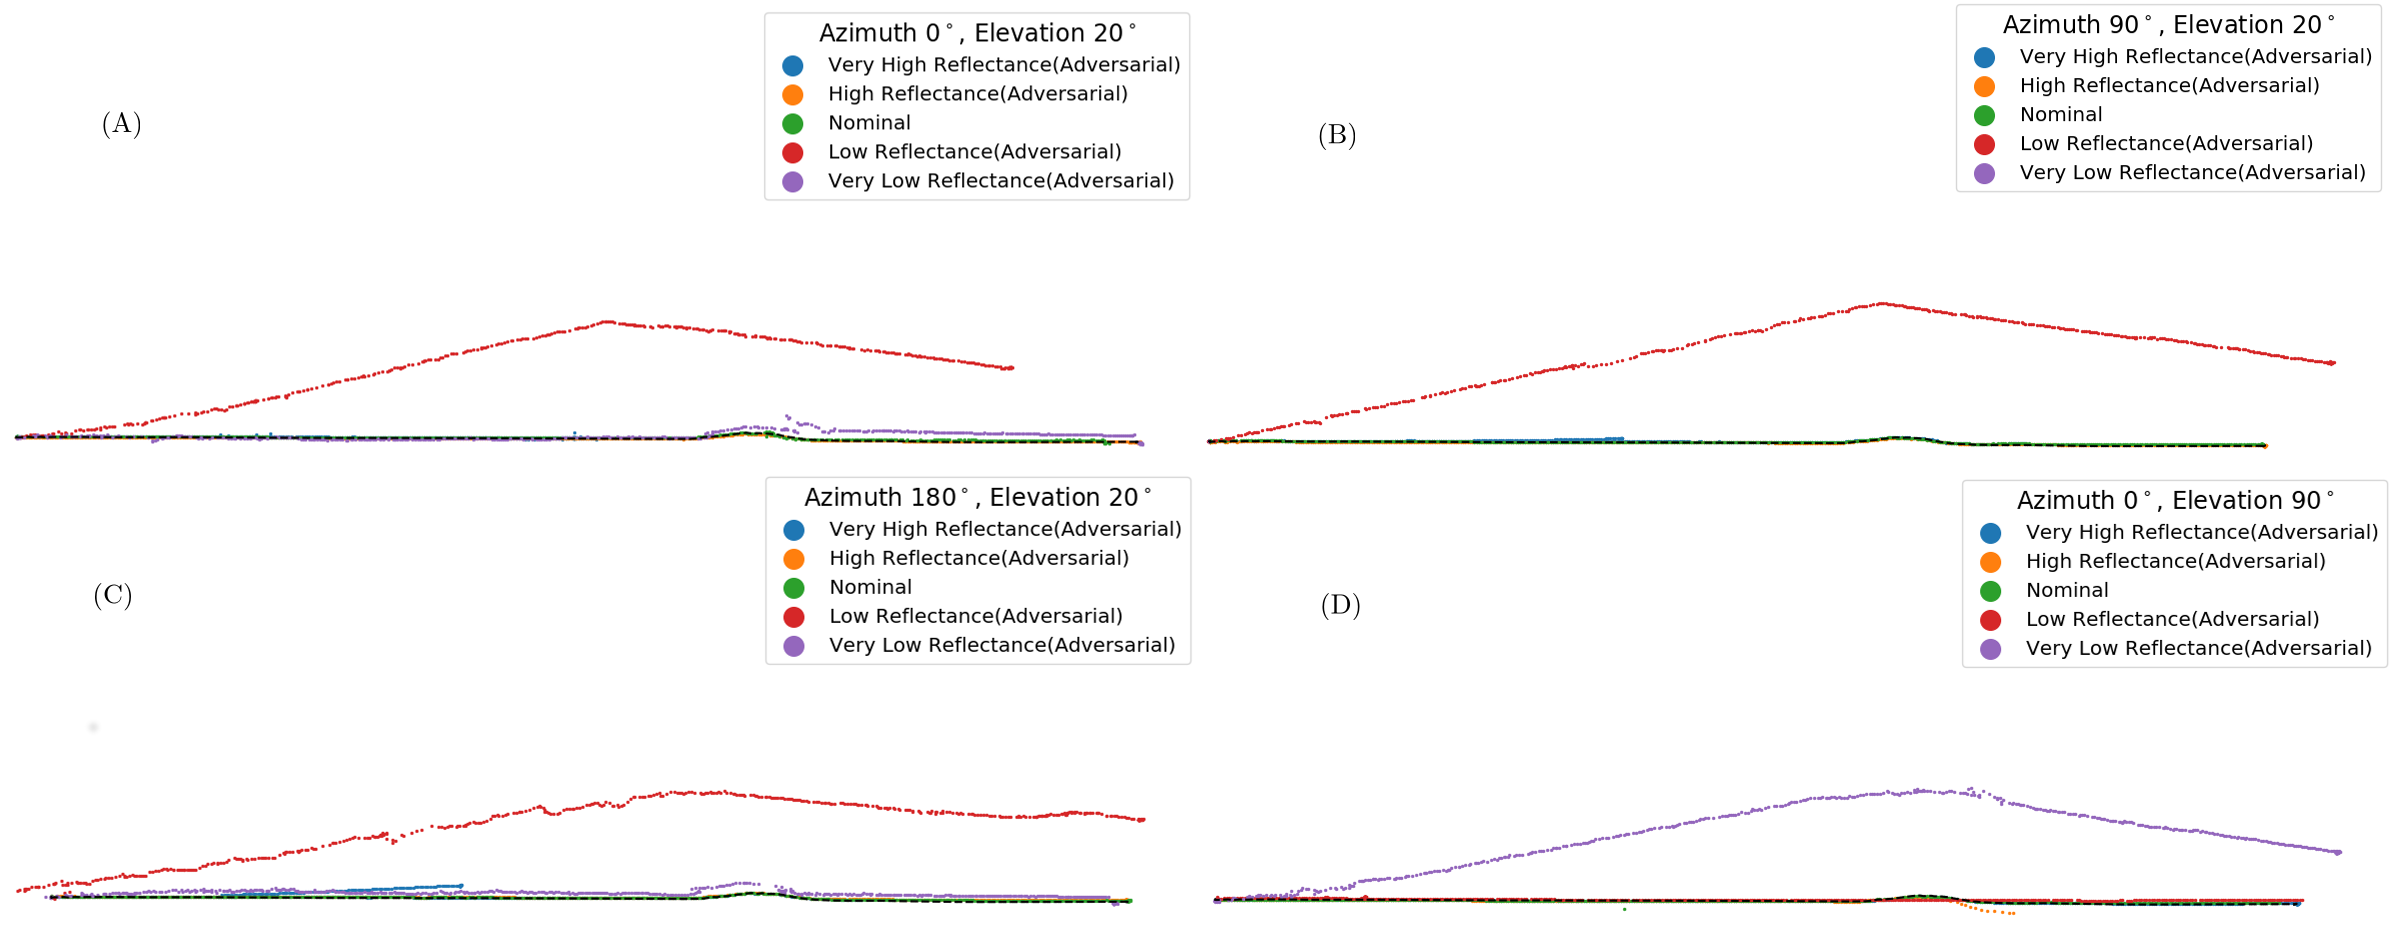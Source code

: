 <?xml version="1.0"?>
<!DOCTYPE ipe SYSTEM "ipe.dtd">
<ipe version="70212" creator="Ipe 7.2.13">
<info created="D:20200301184027" modified="D:20200301184757"/>
<bitmap id="1" width="1243" height="764" BitsPerComponent="8" ColorSpace="DeviceRGB" Filter="FlateDecode" length="43557" encoding="base64">
eNrsnQdYVEfDtgNSpDcBQUQsCIIGARV71Nh7b0kssaLYxR6xYU9sUWOJNbbYo0aNRBONGqPG
mhcboliwIXwKfNL/R+bP+c57dlmWpQj63BcX1545M7NzZmb3mntnzpy0tLQHDx7ExcX9DyGE
EEIIIYQQkv/AQOGhaZk2+hEhhBBCCCGEEFKwiLlR8YKSTgghhBBCCCGkABATo2KlLl7gfwYh
hBBCCCGEEJL/SB5KISWEEEIIIYQQQiElhBBCCCGEEEIhJYQQQgghhBBCKKSEEEIIIYQQQiik
hBBCCCGEEEIIhZQQQgghhBBCCIWUEEIIIYRkS3Jy8v8SQsh7Db7oKKSEEEIIIYUKDLciIiL+
QwghHwD4utPsmBRSQgghhJCCtFGM0KKiovAiMTGREyiEkPcVfMXhiw5fd/jS06CZFFJCCCGE
kAIjIiICw7P09HRWBSHkQwBfd/jSw1cfhZQQQggh5N2SnJyseaaAEELeP8TKkKzuJ6WQEkII
IYQUDP/7v/+LUVliYiKrghDy4YAvPXz14QuQQkoIIYQQ8s6FNKtRGSGEfIBffRRSQgghhBAK
KSGEUEgJIYQQQiikhBBCISWEEEIIIRRSQgihkBJCCCGEUEgJIYRCSgghhBBCKKQ688knn2DM
uX79+kJbwjJlyqCEJ06cYDMV5mYq6gXmVx+FlBBCCCGEQqole/fu/SiTxo0bvx/igAKEhIRc
unQpX4U0Ojp6+PDh5cqVMzY2dnBwaN26dVhYWLap9u3bV6FCBRsbm0GDBuVhb+ndu/dHGlm0
aFEh9zsNrVZICnz//n1UIxq6dOnSRkZG5ubmH3/88fjx4x8/flwkOgmFlBBCCCGEQloIad++
vXAWfX39hw8f5iarL774wsPDY8+ePe/2ijT4S14J6ZUrV+zs7ES9WVpaourwQk9Pb86cORpS
RUZGwjIOHz4cERHx6aefTp48OW+F1NDQ0DELVq9eXciFVEOpCkO/ioqKQvtKgo9GL1asmHiN
Nj1+/Hjh7yQUUkIIIYQQCmlh4/nz57AYMzOznj17YrioeahcVMhvIU1MTBT5+Pr6Xr9+XYy6
x4wZI3Tj6NGjWSXcuXNns2bNxOuffvqpQYMGeSukuPBc1k/hbLXCADwRjduqVSs04suXLxGS
lJT0888/ly1bVvhmdHR0Ie8kFFJCCCGEEAppYWPp0qUYJfbo0eP333/HC09PTwpptixatAiZ
mJubKyaUxVyzn59fVgnDw8NtbW3PnTsHo+nQoQP0hEJaVIQ0Li7u8uXLatu0ePHiKPm0adMK
eSehkBJCCCGEUEgLG/7+/hglHjx4MD093dXVFa8xElZrClkREhKiwSkkAXz8+PGgQYNcXFww
eof2fvPNN2lpaSLOjz/+WLduXSsrKwsLi5YtW167dk21nOK9IiMjFeEIEafEId5abSFRDEV5
YmJiRo0a5ebmZmRk5Ozs3L9/fw13AiqoVq0aMhk4cKAi/PTp0+Ltbty4kVXaNWvWlChRAm/a
tWvX169fFyohRc337dsXdWJsbIzmqF279sqVK5OTk6UIDx48EMtW1bYROj9S4ey+fftEyPPn
z5cvX962bVsPDw+omampaaVKlVDtjx49kifMttU0uOru3bubNWsmqrRUqVI9e/a8ePGihh8i
ctPuWdGgQQNk3qZNm0LeSSikhBBCCCEU0kLF9evXMUS0s7MT0jF+/HgcDhkyRBGtQ4cOam9L
1F5I161bV7JkScWdd0FBQdKbIhA2KsKtra1v3bqlm5Bu374dBTM0NBTvJRUVdiAvz+bNm8UL
KBLkS+QASRFLMTXz6tUrIWVQIcUpKLYwMliY5kxSU1PztilzL6TLli0TNzmKeT2pmWBbCQkJ
UrT69esjcOLEiWrdUNxQmZSUJELEClVgYGBga2sr5Wlvb3/lyhUpYbatprbAqO1evXqJDJEz
uo10K/SKFSvUCmlu2l0DnTp1Qj4tW7Ys5J2EQkoIIYQQQiEtVAQHB2OIGBgYKA6vXr2KQ4iD
JBQaWLlypdhF5+TJk9kKKUbgtWrVEg4Cu5k5c6a4ky40NBQ5LF68OD4+PiNzhs7DwwOnunTp
opuQavAXeXkgL1WrVj1z5gxCUlJS9u/fL3QGFZLthZ87d07DDFeNGjVwaujQoQXclLkUUrHT
soWFxfz5858/f56ReYPkkSNH3N3dFdN83333HULKli2rmm3nzp1xqn///lLIkiVLZs+ejX6F
ShaGdeHChWbNmiGat7d3enq6lq2m9tScOXNEL0J3ggAi5OHDh+g5wkl///33vG33rEA+4seW
cePGFfJOQiElhBBCCKGQFh5gB05OThginjp1SgqsUqUKQnbt2qU5LSRUzGcppqKyElIbG5vY
2Fh5zEaNGokR+/Tp0xU5I9DY2FghxXkrpI6Oji9evJCHL1y4MCvPUrBv3z7xjkKCFIg7BDt2
7PhOhFTDLrtyEVDUD3qCqBYYqCLbO3fumJqaGhgYSOtaY2JiRNMLrZNAbZiYmCBc7X6zct68
eePl5YWYv/32m85C+vr1a0tLSwROmDBB0avr1q2L8Hr16uVtu2fF4sWLhQL/888/hbyTUEgJ
IYQQQiikhYfDhw+L2/TkE1Vz585VvRtOwf379+3t7RFt0KBB2YqDEAHVFZ6zZ89GuJGRkeIW
ubS0NLFFjHx4n+dC+tVXX6mal8hHzNVqYMuWLSKmmPVTIDYrbtq06TsRUg3IfxBQ1E9YWBgO
K1eurDZn8dPB1q1bpZDWrVsjZNiwYfJomzZtQmCpUqWkW4M1MGLECEQODQ3VWUj37Nkj+o/q
atujR4+KS5Zve5v7dlfLlStXhIYPHz688HcSCikhhBBCCIW08NCtWzfVCSbIpp6enoGBwbNn
z9SmSkhI8PX1FTNQ8u1uNAupXGcEa9euRXjFihVV38LFxQWn/vjjj/wT0p9++km1+UQ+2T6J
tTALqW5LdmfMmCFmpdVOrYrfB+bNmyclR2uK2Ub5TY7NmzdH4OjRoxXvFR4ePnTo0CpVqlhY
WMif46m6ZjVHQjplyhSEVK9eXe0nUdyseujQoTxsd1UeP34snvni7++v+OBTSCmkhBBCCCEU
Ug3ExcUJ0bh69arilNi1ZvHixWoTdu3aVcyrqjVWDbvsKmKKjVXVCpTaJHkrpGof+5LVWygo
zEt2dRPSwMDAj7JDvnVVQkKCmZkZAn/55RcR8vz5cwMDA4RcuHBB/kbbtm0T63vFolZra2sh
uSJ5nz59dBbSQYMGIQS1rfYCxY5bGzZsyMN2VxATE1O5cmUkdHd3f/LkSZHoJBRSQgghhBAK
aSFh1apVmgXE19dXNVVoaChOwSbUPpDxAxHSv/766z3b1EjIXbt27bR/OzHHJxnlihUrcOjh
4SGP8+zZM3Nzc4R369YNoiqfTxfzmyhzLoW0efPm70RI4+LixFNdXF1d79+/X1Q6CYWUEEII
IYRCWkioXbt2tpNiisnTAwcO6Ovr6+np7dy5U0vTyUMhFYsww8PDFZGhxgUspHnyRI9CJaRT
p07N6ieIrDh48KDYPPnNmzc4rFevHg6nTZsmj7Nx40YEenl5qd5VOmDAgFwKqVBaZK72kyim
a1WX7OaJkMbHx4uPT8mSJVWfT1SYOwmFlBBCCCGEQloYwChaDMJhc7HqaNOmDc6OGTNGSoJL
E5uaqm4LUzBCamdnh8Bjx44pIq9Zs0ZVSBs2bCgefpofQgqqV6+OmIMHD1aEnzlzRsO8WKEV
UrG9FZRf+/sok5OTRYtAuKKiooR8KexMzKd3795dkTY9Pb18+fKqQqqh1bLa1MjQ0FC1zBo2
Ncq9kCYmJopy4vKvX79etDoJhZQQQgghhEJaGBCzSz4+PllFEDumlixZUuxaA0UVz6Ns3769
4tmRBSakDRo0QGBQUJA88M2bN97e3qpC2q5dO4R88803+SSkixYtEk/tlB6GIujYsaPY4qbg
2zQ3Qgq7LF26NEJ69OihNr7qTrYAqoUknTt3nj9/Pl5Uq1ZNEeHbb78Vm/cq+oy0XFwhpBpa
TbVfxcfHi19IRowYIY+p+bEvuWz3pKQksXeTtbX1xYsXi1wnoZASQgghhFBI3zmwAzE4VzwA
VA4MVOxFIxY9NmvWTJiF4hEtBSmk4i5FY2PjdevWiWWi169fb9SokY2NjaqQTpo0CSEQk7i4
uPwQ0sTERJGPn5+feDzNq1evgoODRQ5Hjx7NfTOhhCI3tUXNWyEF+/fvF7OcsMJLly5Jonr+
/Hlcl5WVlWom4omxxYsXr1SpklqRvHHjhsgzKChIPHQGMgJ7NTAwELOrCiHV0GpqV/OKRxTh
LWbNmiV65sOHD7t06SI2UPr999/ztt2hup06dRKOefbs2cLQSSikhBBCCCGkyAnp8ePHxZBY
84JDIaFdu3aVRuwYh6t9LMiCBQsKQEghRwEBAaIkMBoxO2ZrayttZyqPHB4ebmRkJGI6Ozsj
wzp16uShkGZk3rsqrAqgMDAgIUdz5szJk2bSTUgNDQ0ds0D+oEy1fgfTF5UGTExMULfivl3V
6pV+2XB1dZV20FXMAwpGjRol5WBtbS1qCV1r8uTJqkKqodXUFhiG2KtXL5E5impjYyP8F++i
entm7tsdhitiwsHV1rDqHHF+dxIKKSGEEEIIKXJCKsxF7QNA5axevVqMvWNjY7V/IEj+CWnG
vxNMbm5u0BYnJ6c+ffpEZqLWmKAPzZs3hw4IC0CeeSukIDo6GpZXrlw5Y2Nje3v7Vq1ahYWF
5VUziWd9mpqaPn36VPtm1YDc/rLaPgjXPnLkSG9vb3Nzc1ihg4NDgwYNpk+ffvPmTbVvOm7c
OJF5o0aNNHQkX19fVJGFhYW/v//ixYshkugzqkKqodU07He0a9eupk2bIglkHBrbo0cPxaNn
8qrdpZ8IskIqbYF1EgopIYQQQggpckJKigTisSbyfaUIoZASQgghhBAKKSkAPD09TUxMnjx5
wqogFFJCCCGEEEIhJQXGs2fPMHQfOXIkq4JQSAkhhBBCCIWUEEIopIQQQgghFFJCCKGQEkII
IYQQCikhhF99FFJCCCGEEAopIYRQSAkhhBBCOCojhBB+9VFICSGEEEIopIQQQiElhBBCCKGQ
EkIIhZQQQgghhFBICSGEQkoIIYQQQiElhBAKKSGEEEIIoZASQgiFlBBCCCGEQgrS0tJZt4QQ
CikhhBBCCCkYIb32MG7qvmvNF/9eYdKhMuMP4j9eIwThrGdCCIWUEEIIIYTkh5BGPo/v8t0Z
SGi5iW9VVP4nQnAWcVjb2rBmzRoMgDdv3pyjVLdv30aqfv36FYZLOHfuXKNGjezs7FAkf39/
hHz22Wd4/eDBgw+5Zd+8eVOuXLk2bdrkVYbvWa3q1vMnT56MVKdOnRKHUVFRxsbGISEhFFJC
CCGEkA9ESPddeug+6WdVFVVoKeIgZn5cQs+ePTFiXL58eVYRmjRpggh79ux5tyNttbZ47Ngx
nPr000/foZCWKlXqo3/R09OztLQMCAhYsmRJcnKyDrnFxsaWKFHCysoqKCgIXrBq1ar8U6c6
deoUK1asqHzW5syZg+q9fPmy6qn09HS4KqqoXr16FNLcCClAxzM1NX348CGFlBBCCCHkvRdS
OKZb1h6q+EPM/HDSEydOYMTo6+ur9mxkZCQswMnJKSUlpUgIaVxcXHh4eE4HwLkX0lGjRsEf
p0yZ8sUXX5iZmSGkXbt2OuR2+PBhpJ03b14BqFMREtJXr17B9Fu0aKH27C+//CJ+DcB/tP6H
KaS69XxVIY2KitLX1w8MDKSQEkIIIYS830J693m8+6Sfy2gtpPhD/PxYu1uxYkUMGi9evKh6
CoaFU5MmTXqHlZwjIdWN3Aup3Gtu3LhhamqKwD/++COnuX3//feq81wU0hUrVqAGduzYofZs
586dcXbChAnil4EPU0h1Q1VIQePGjc3NzV+9ekUhJYQQQgh5j4W0y3dnNK/UVbt2F6ny/CoW
LFiAQePgwYMV4ampqbAtPT29u3fvSoEpKSnLli2rUaMGhqwmJia+vr7Lly9PT09XlTt4GUyh
RIkSyAEj3mrVqunr60dFRSneZe7cuYi/aNGiPBFStQsXf/7551q1aqG0NjY27du3v3nzpkJG
pDJHRER06dLF1ta2ePHiKPChQ4d0EFLQtGlTtRd15syZjh07Ojg4GBoauri4DBo06PHjx/Iy
KBAXoladNGQl8eLFi4kTJ3p5eeHaLS0tfXx8cJiYmKj2vaRqDAsLQ1V4enpaWFggobe394wZ
M968eaNWZLZv346KQjRUWo8ePbQvgzzCuHHjPDw8jI2NraysYENoVkUm/v7+aBG1H7SnT5+i
BipVqpScnGxvb29nZ6coquDIkSO1a9c2NTVV2wdwIXiN7qqa0N3dHW8dGxsr707NmzfH9RoZ
GZUrVy44OFghXOgS5cuXj4uLGzFihKurq4GBwcyZM4WmTZs2DfVpngnidOvW7e+//5b/HNGh
Q4eyZcviHVFXderU2bJli9qfEXCNISEhKBvKID4aqj0/R+0oD1y7di0C8Z9CSgghhBDyvgrp
1QdxOVJR+V+e77v77NkzDGvhAgkJCfLwAwcOYDDZpEkTKSQpKQm+gECMciGwGG9XqVIFh336
9FEIab169TCirlmz5siRIwcOHHj58mUx9zd16lT5W8BkMSzH8Pvly5f5JKQ//PADjBgmgkJO
mDABBYNK4L+qkIqthESZv/jiC9QJDPrkyZM6C+m3334rD1y9ejUyNDMzg7jBYtq1a4dDJBf3
68XExEAx2rRpg4SwkpBMrly5olZINWcluHPnTunSpZEQwjhmzBhcVIsWLXBRyEe8F86iZkL+
ZePGjSIh6hNOJHIeOnRo1apVRSWnpqYqRAbyjrbr2rXr2LFjIUoIgXiik2hTBhHh7t27ZcqU
QYT69euPGjWqf//+JUuWRKnWrVsnZYLSIqRu3bpq63/evHnSImd0SLzeunWrIg6sGfUDKRN9
AGaKPoAM5bWKfggjVvTD06dPIw60UQr56quvEIJ+0rt3b1y1uMMan4LXr1/LuwRAvUFX0flx
4eiQ6OoBAQGIjHfHlSJt9+7dHR0dV65cKSWEuqKiRCFRFc7OzogPh1UVUlSjk5MTYsLlxe8e
qj1f+3ZUCGl4eLjiqimkhBBCCCHvmZBO3XetfA6nR6VJUqTN8wuBU2DcuH79enlg27ZtEbhz
507F8BXDfmlMixcYmSPw4MGDcrkDGLrLc0tMTLSxscFAXT4eFkbZq1cvDWUTI21fX98QFaCN
moU0Li4OXgzRuHr1qhQHgiBKqBBSMGvWLCkarggh2W7rqiqk6BJwHwTKd+BBoKGhYcWKFeVz
iEePHoUoySfm1M7wKoRUy6xq1KiBVPPnz1f8+CDNkWW1ZDciIkI+5Q3Eathdu3YpegLq9vr1
69JvC/BTBO7evTtHZYBs/vjjj9JZKGHlypVNTU0RTf7DCGRWtah4U3d3d1yFqIpLly4hZoMG
DRRyZG1tjRqTz0UGBQUp+sCMGTNwKNdDAJ1E4M8//ywOxc2qMFn0K0WTQTAVXaJZs2byX3jw
7qqTsPgsyBUY/i4/i1r65JNPUPLo6Gi5kCIf2OWLFy9UPybynqN9OyqEFKksLCwgvBRSQggh
hJD3VUibL/5d5xnSFotP5vmFhIWFYdyIsa4UghG+gYGBg4ODtFssBs8Y2CuMEjx//hxpe/To
IZc7Z2dn+UyZAE6BU/v27ZNCxN1/p0+fzlZINaBBSKHYOBwwYIBitAyTUhXScuXKpaWlyWPi
KhwdHbURUvmmRuIGUgz+5dGEAR05ckSRvHXr1qjn+Ph47YVUm6z+/PNPMS+pUBI52t9D+vTp
U0U1CpFRPB9E+Nr48ePFYbZluHDhAiJ0795dEQ5jQrjYYRgsX75cdaMnwfHjx3GqZcuWUoiP
jw9Cbt26JYVs2LABIV9++aU8ITQQziWv1Xv37kGNa9asKf90o8PDy6QOjxpGkhs3biiKAYOW
65voEpKqy4UU3SNHH8wdO3YglXzhrhBS6fcfzT9laNmOCiEFFSpUQG1o2CmaQkoIIYQQUqSF
tMKkQzoLKdLm+YWIpbMYOuJyREhoaCgOx40bJ8W5du0aQjw8PFRnKosXL161alW53MkdQeLm
zZsY5Up7pYq7/6pUqaK5bLlZsjt8+HAcSotRJRTLNUWZO3XqpIgWEBBgZGSkjZAqkM+0Cvz9
/YWsKaoOBiSfS9VGSLXJavHixXgN3dBQ8qyE9PXr1zNnzsS7QNnE1rUCeZsKkTlw4IA8oVjq
OXDgQHGYbRmWLVsmZhIVFzJ48GD5lKiYu1y9erVqDpBZxST+okWLEBIcHCyFZNUHhNnJp7Yb
NmyIEPRScbh9+3ZFVnZ2duIxnQo8PT0RU5o2RZcwMzNTvF1KSopY346+N3/+/DNnzqjqXmRk
ZGBgYMWKFcUMu4R8ilkUW5o+1iCk2rejqpCKqW35zCyFlBBCCCHkvRHStLR0nW1U/CGHPL+W
OXPmYOg4evTojH8f7IhBLExNivDbb79pmKasUKGCXO4UE1ISjRs31tfXv3fvXsa/2xkpbrTM
WyEVy4lVJxPhnmo3NdJS2VSFVGSFnnD69Gl4B6pOcSejm5ubhtqT9uPVRki1yWratGl4vWLF
ipwKaVJSkhBeXMWAAQMmTZoE4RI3TsrrWa3IKKox2zKICFnRv39/EU1surV06VJF8ufPn0MP
bW1t5XPxMDVDQ0P5zL6WfQBAWuV7Srdo0UIx0SnXOlWkG3jRJfDxUb3eFy9ewI6lXzAsLS1x
KE2Oo/ZsbGzw6WjQoMGwYcOmTJkiLUoXeyJp7pOKnpObdgTCneUrkymkhBBCCCHvjZBmFL4Z
UvDkyROM5EuUKIGhrFjB26hRI3kEcYNely5dNOej+REqu3fvFrNmYk7W1NRUw6A390KKgb32
M6S5F1IBxMTc3NzCwgJVKgWKpaSKbaOy1Qq1QqpNVjrPkG7btk21KqKionQQ0mzLIGYzly9f
rrlOhCcqlgeDhQsXatBD6Rkx2s+Qwg3RcKVLl05LS4uOjkblwOnkSaysrOzt7bP9KIlddjVE
uHXr1urVq4UwShuCDRo0SLXpN23apJuQ5qYdMzIXq0P2df7qo5ASQgghhBRyIS1s95AKxJwR
RvJiJeT27dvlZ5OTkyFZLi4uKSkpOgsp0mK47uTkdPjwYQ0TqXklpOvWrdP+HtK8ElIwa9Ys
xZN0hG6oztPpIKTaZKXNPaT169fX19dXRID7yLfxEaA8OghptmU4e/as2ntIFYhfQlQ3fRUL
ZXv27Nnvv+nYsSPCGzduLKJpeQ+pAHqIwLCwMLXTss2aNVN7D2lOhVTyXxMTE2tra3GI6kXm
8gfiAFyObkKam3bEBwQdo0aNGhRSQgghhJD3VUin7rtWrjDtsiuA42D0iIGosbGxmCpVRJg4
cSIiDB06VHHJjx49km4+1SykGf8u1BQe99dff+WrkMbGxsI7cDnXrv1fpWW1y24eCunr169R
gYaGhhERESLk+vXrBgYGHh4e8lXQGZlLK+U6oI2QapmV2h1unz9/Lu1w26FDB0RQPBlWOIv8
3uE7d+64uLjoIKTalKFWrVpwHzijolYvX76MaOJ1WlqajY1NmTJl5BF+//13sR5VtUVSU1NR
YD09PVH5sCErK6tsd9kViHXpvXr1Qs5GRkaKnWyPHj0qbgJVPG4VzQ371iykKExkZKQ8BG+N
dnR2dpa7p1whDx06hMrRTUhz046KzakopIQQQggh75+QXntYiJ5DKpGeni7dnwhrU42QnJzc
qlUrnMXIFoP2CRMm9O3bF+NzDJsXLFigpZCK/XvFk1y0KVUun0O6ceNG8RxSFBVCLX8OKTw6
n4Q04987Hz///HMpBNplmEnbtm1RvXAivIBqeXt750hItcxKEpDq1auPHTt29OjRbdq0kT8D
9Ntvv8VZPz+/SZMmQXl++OEHBL569aps2bJiryHoTLdu3czMzPBfNyHNtgz379+vUKGCeI7J
wIED8Y49e/b08vJCyPnz56V8vvzyS8XUpKiTJUuWqG2UKVOmyDc63rZtG/qA/DmkqCvFsm3p
I4DLR8WKp8Gq5jxr1ixkhTrp3LlzcHBwYGBgixYt0LvwudAspDt37kTCgIAAlAH9ELVUokQJ
+SXAl/G+xsbG6DOoq+bNmyO+qHkdhDQ37Yh3z/bHIgopIYQQQkiRFlLQ5bszOZ0kRXykytcr
EmtNNaxLTEtLgw01bNgQQ3qMn52dnTGwnz17drazjXLE4zO+++67AhDSjMwHWdasWRM+gjK3
a9fu5s2bYu3l69ev809IExMTS5YsCVWX74pz+fJliLyrqyukTPjj4MGDT5w4kVMh1SarjMwd
fiAX7u7u0Bxra2tIHwREWhSakpIyfvx4Nzc38fuAVI2QxB49ejg5ORUvXhxuCLN+8+aNbkKa
bRmEvEC4fH19YUxoI2gU5G716tXym2TFA2Kk7YZevnyJsiHDmJgYtY0SGRkJm0P9S1sbHTly
BB4q7wNqaxWEhISIj4D8+URyfv/9906dOqF+xD3XuCKI9sWLFzULaVRUFFy4Vq1ajo6OaDJ4
esuWLRXrrlGfDRo0QC1ZWFjgY7V//37Rw3UQUp3bMTU1FUkUN89SSAkhhBBC3j8hjXwe7z7p
5xwJKeIjVVGvNIx4oVHm5uaSDxYw4j5WGAE7cBGiUaNGzs7O0lpfkk/s2bMHCrlt2zYKKSGE
EELI+y2kYN+lh25a2yhiIv57UGlbtmzBGDUoKKhg3u7ly5fy+bj09HSxnnPYsGHswEWIS5cu
6evrL168mFWRf+DTUaVKlZo1a2rYC4tCSgghhBDy3gipcFL3ST9rXruLs4hT1G0UQ9w5c+aM
HTvW0tLS3NxcdalkPnHgwAErK6suXboEBwcPHjxYPDOlTJky0p45pKiwfv16zU9WJbnk4cOH
ISEhV65cyeVXH4WUEEIIIaSoCGlG5trdLt+dEeKpqqL43/W7M+/BSt2UlBQMTQ0NDatWrRoW
FlZg73vnzp0ePXq4urqamJgYGRmVL19+xIgRT58+Ze8lJJ+++iikhBBCCCFFSEgF1x7GTd13
rcXikxUmvZVQ/MdrhOTfnrqEEEIhJYQQQgihkCpIS0tn3RJCKKSEEEIIIaTghZQQQiikhBBC
CCGEQkoIIRRSQgghhBAKKSGEUEgJIYQQQgiFlBDCrz4KKSGEEEIIhZQQQiikhBBCCCEclRFC
CIWUQkoIIYQQUoSFNC2NdUsIoZASQgghhJACEtJHlzIOjc1YUTtjul1GiOXb/3iNEIQTQgiF
lBBCCCGE5IeQvriTsa55poTavv0v/xMhOIs4hQaMMD/55JOcpkISJCwM5cfweNiwYWXKlClW
rBiKdOnSpRMnTuBFSEjIB96fp06damxsHBUVlSe5vX+1qkPPj4yMRKrevXtLIW3atClXrlxS
UhKFlBBCCCGEvHshvfJjxowSGdNtlCr6X1pq8zbO1Z35OtLOyhYhbjiFcfW7ElIYzUcyYEzl
y5cfMGCAvEg5YtCgQcindevWU6ZMQebR0dH5pE7r169HtvhfJDozPNTExASqrvbsrFmzRP3f
uHGDQpobIb106ZKent6CBQsopIQQQggh5B0LKWw0xEqTiv7Xn9Xb+IVASMPDw+/fv1/AQork
IZkEBQV5eXkhxMbG5tatWzpkWKpUqYoVKxaAOhUtIYXj6+vrP3jwQPVUenq6m5sbNAqXM2bM
mA9WSHXo+apCClq0aGFtbZ2QkEAhJYQQQggh70xIX9x5O++prY1m/iF+/qzdzZGQ6kYuhVTu
NWlpaS1btkRgnz59dMgQYqWY56KQxsXFmZqaNmnSRO3ZI0eOiNouWbJkiRIltFxuyoXQWQnp
9u3bEbhmzRoKKSGEEEIIeWdCuq65mptGNf9Nt3mb6l0LqerCxcePH8NW7O3tixcv7uPjs2HD
BlUZEUKakpISGhpaoUIFIyMjFxeXcePGZWs3qkIKfvzxRwR6e3srIsfExEyYMMHT0xMlsbS0
bNSo0dGjRxVlkCMuRK06ac5KLhc4ZWNjY2xsjLrq3r37+fPn1b6XVI2PHj2aPn167dq1HR0d
DQ0NnZycevTo8c8//6gVGbzo1q2bnZ0d8vf39z9w4ID2ZZDYunVrgwYNrKysEAFXNHPmzDdv
3sgjrFy5Em+3du1atU3QqVMnnD19+vSYMWPwAm+nGufJkydffvmlg4NDVn3Aw8MDF/v8+XNF
wrlz5yLasmXLpJAHDx4MHTq0bNmy6CS2trZt2rT566+/VLsE8t+yZUuNGjXMzMxw1eLU/v37
URUQZ6RFxdavX3/58uVSwgsXLgwfPvzjjz8WdYV+OHr06JcvX6r9GeHw4cNoRDS99NFQ9Pwc
taPiewO1VLNmTQopIYQQQgh5N0L66O+cqaj8Lx/23c2NkD59+lTEweAfBgczNTU1bd++vVoh
7dKlC2Shb9++I0aMcHd312aWU4OQVq1aVR547949Nzc3hNerV2/kyJEDBgyAI+jp6a1evVpy
DZEbCiwWAIvpS1UhzTarjMyFrBANxClRokS/fv1w7Z9//nmpUqVEPsi5Xbt2OIv/If8SGxuL
U9u2bTMxMWnZsuWQIUOg5B06dIDOwKouX76sEBlYJDQ/ICAAZejVqxccSl9f//jx41qWQYDa
RgToP4QR/gWBEjmnpKQolFPt/aEwTRRPLHK+du0aosH4FHGgmeXKlcOpunXrogwoEoSrbdu2
8lqdPXs2DpcuXapIW6lSJcgj9F8cXrx4EfaNqm7evDn8F1nBoxHh0KFDii7RunVrVEjnzp3H
jx8/ePBghK9atQrh6GBor4kTJ6JCqlevXq1aNSnhoEGDoMzohKgHVCkaF/FRgFevXimEtFWr
VsWKFcNboIG6deumtudr344KIQV16tRB/nFxcRRSQgghhBDyDoT00NgcT49K++4ibf4IaYg6
oAOahRSagxAMyKUQDMhhEGqF1M/PT1KP+Pj48uXLw7Cio6NzJKSpqanNmjVDYFBQkDwm3gIi
A02QQiCAPj4+kCNYVVblVyuk2mQl9AfKI9cKlO3x48dytVFdsguFlxuQqDGIDBRMITJg2rRp
UqBYOtuiRQspRMsywJUSExMVVbp48WIpxNHR0dLSEnqrWv9z5sxBZOikOPT390fN3L59Wx4H
Aog4UDwp5Pz58wYGBvJaffDgAdoayeUJ//rrL8Tp2LGjOIQjo0tAM3/77bf/+/Hm0SNnZ2do
pjSrK8pvamr6999/y3ND70LHQ/UqZFn+OwMqR3527dq1yGru3LkKIcU1Hj58WPVjovgpRst2
VBVS1BXC5ZZNISWEEEIIIQUnpCtq6z5DurJOPgmpBrIS0qSkJBMTE0irYmTev39/tUJ67Ngx
ebSpU6ciUO0yVIU9SZsaDRs2zNPTEyFeXl5y9YALILBz586K5Pv27UO4fN1mtkKqZVaVK1fG
ocKJ5OToHtI2bdpAxJKTk+UiU6ZMGYVAubq62tnZSYfZlqFq1aoQQzEzKzdWZAKNlRoRmbi7
u6smh6KKHw0ePnwoQpYtW6b4/QFlhhtaWFgo5vvE1K28DzRp0gQh169fl0KGDh2KkP3798tr
eOxY5U8ucGe5vokuIfdfSUhREsUSXM3gAmHiDRs2VLRa+/bt1X5Mst1lV207qgqpWKi8cuVK
CikhhBBCCHkHQjrdTnchnW6XT0Kq9pTmJbtXr14V61oVqTZs2KBWSBVmtGbNGgRu2rQpWyFV
AM9S6I+4CxLKo5jhHTJkiGIuNVsh1Sar+Ph4vHZ0dNRQcg1CevDgwdatW5csWVJMI0pIM5tC
ZNq1a6dIWKdOHeiheJ1tGRISEvT09Ozt7VUnvp2dnc3NzUU0vCnyqVGjhmoOYWFhONWsWTMp
JCYmxsjIyMHBQXKurPqAuHx5H9iyZQtCgoODJRG2tbVFVtLi4fHjx4t13YrS9uzZE+ELFy6U
d4mtW7cq3vHrr78WS3bhqnv37n327JkiAsoMoUYd2tjYoBqlapfvuiyKLc0IaxZSLdtRVUhX
r16N8JkzZ1JICSGEEEJIQQtpWpruNir+kEPhENJTp06pnUw8fPiwWiHVXtkUQiqySktLi4qK
Gj58OEKaNm2aJqsH6UGZapHfqZqtkGqT1cOHD8UKZB2EVMz3wYm6du06duzYqVOn4q19fHzk
9ZyVyMirMdsyiAgaENFiY2Px+uOPP1bNASXEKfnS5Yx/bzjduXNnTvtAYmKipaWlk5OTmPbd
vXu3YqJTTKxnhbR6WXQJ+b20Ehs3bgwICBCyCRlv0KCBfH+nDh06ILxcuXJoxAkTJkiL0qU9
kaRWW7duXbZCmpt2XLJkiVyxKaSEEEIIIaTghDTj/ZkhvXLlSo5mSHMppBLQHwRiVC+FiKWk
8hANF6tZSLXJSucZ0pSUFGtr65IlS0qTaAL4dU6FNNsyvH79GhF8fX2zrRMjI6NSpUopAp89
eybuBVaL9IwY7WdIJeUUt2eKXY8uXfq/TbrELr7SCl7NXQKtllUEKPahQ4fwXjBTW1tbMVUK
M0Wqxo0by3dzSktLMzExURVStX1S3nNy2Y5isbrmtQEUUkIIIYQQkl9CWijvIdVBSHN6D2le
Cen9+/eNjY3t7Oyksa7QDdV5Oh2EVMussr1/E7qh+iyV6Oho+TY+kjmWKFEip0KqTRm8vb3l
e9hmhb+/P9xNIQ4LFixA5jjVTwV7e3s9Pb27d+9m5OQeUvDHH38gsHv37pBEQ0NDxbTszp07
1d5DmlMhlRA7bu3atSsjc1Nc1W1+z549K+7VzamQ5rIdxdQzXJ5CSgghhBBC3oGQFspddnUQ
UtCnTx/td9nNKyEFQUFBCJ86daoUUq9ePVjV999/r4iJYb98+yNtdtnVJitxG6Bih9u0tDRp
yuzQoUOKEooI0DfUKuRFhEDohDfpIKTZlgGXIO5FVdy9+/Lly4sXL0qHYmpSseVUxYoVEXju
3DnVRpkyZQpOTZo0SRxqs8uuhLu7u4mJyYwZM3D2m2++kZ9CVZQvXx5nVbefPXPmTEJCgmYh
PX78uGKj4NatWyPmzz//LLmnXCHRlH5+froJaS7b0dXVFeqqdltjCikhhBBCCMl3IX106b15
DumTJ08wuhaBEydOlD+HdPr06fknpHAumIuFhYX0XI8HDx6IZ5v6+PgMHDgQjtyzZ08xhwgZ
yZGQapMVbOKLL75AiL29ff/+/XHt8I7SpUtL+UD6UBWWlpZDhw6dmYnQxgkTJiCVm5vbiBEj
AgMDPT09HRwcGjZsqIOQZlsGIPZisrW17dGjx/jx4yGPjRs3NjIyGjRokFz3FFOTok6qVKmi
tlFQPD09PScnJ7H8VZvnkEqgHhBuaGgIY1U8oiUjcxF4yZIlEaF27dooOYrUrVs3kbn0eKCs
hNTKyqpUqVKdOnWCX48ePRqeLmZ4xf5LqampderUQUitWrWCg4N79eqFSkOBnZ2ddRDS3LTj
jRs3EIh+9b5+9VFICSGEEEIKu5CCdc0zptvkcHrU5m2qfCA3QpqRuXkOhvclSpSAhsDgNmzY
INZeLlq0KP+EFEA6cAr/pZBXr16Fhob6+fmZmZmhMJCFli1brlq1Kj4+PkdCqmVW4Icffqhf
vz6s09jYGHHgrfKZx8OHD9esWRM5yCfOIHFff/11pUqVkK2jo+Pnn39+7949scA1p0KqTRnA
gQMHWrVqBf+CBuIdYWqTJ08ODw+Xx6lataq03RAQG9tquJFWPMNlz5494hC22LdvX6kPoE3V
1mpG5nJrselQ69at1eYMS4U4e3t7m5iYoOoqVKgAx9y8ebN072dWQrpy5cr27duXLVsWCW1s
bHBF8+bNky8mj4mJgTmiS6OiILnw94SEhDKZ6CCkOrcj3ldx8yyFlBBCCCGEFLSQvriTMaNE
zoQU8ZGqKDBp0iQMRI8cOcJOUlTYunWrXDBJPvHmzRtnZ+dPP/30Pf7qo5ASQgghhBQBIQVX
d2aEWGktpFZv4xdKHj169F+XdfWqubm5ra2t7jVDCpz09PSAgICPP/646N7YWCRYtGiRvr7+
5cuXKaSEEEIIIeQdCym48uPbeU/Na3dxFnEKq40CJyenevXqBQYGjh07tl27dgYGBhhyb9my
hT2kaHHlypWQkJCHDx+yKvKPFStWaF6jTiElhBBCCCEFJ6QZmWt31zX//zvoqu6pi//rWhTy
lbrTpk2rWrWqtbV1sWLF7OzsWrVqpc0jOQghFFJCCCGEEPKOhVTw6NLb57msrJMx3S5TRe3e
vkbIo0usZ0IIhZQQQgghhOSjkMpJS2PdEkIopIQQQggh5B0IKSGEUEgJIYQQQgiFlBBCKKSE
EEIIIRRSQgihkBJCCCGEEAopIYRffRRSQgghhBAKKSGEUEgJIYQQQjgqI4QQCimFlBBCCCGk
yAppWjof+0IIoZASQgghhJACEtJ/XvwT+mdop/2dqm6qWnlDZfzHa4QgnPVMCKGQEkIIIYSQ
/BDS+/9zv/fh3pBQn40++C//EyE4izgfSJWeOHECI9iQkJD8yLx3797IPDIykl2XEAopIYQQ
QgiF9GDEQd9NvqoqqtBSxDkUcSj/LuSjTFxdXVWvpUyZMjiVkpJCISWEUEgJIYQQQt4bIYWN
VtlQRYOKyv8QE/HzVUjBnDlz3q2QJiQkhIeHP3/+nEJKCIWUEEIIIYTkk5De+597vpt8tbRR
8Yf4+bR2F4NGGxsbW1tbKysrhQwWsJDmKxRSQiikhBBCCCEU0rdydLi35pW6atfuIlU+CWmp
UqUWLVqEF0FBQdkK6Y4dO+rVq2dpaVm8ePHKlSvPnj37zZs3ilTg9evXI0eOdHFxQTQfH5+9
e/fiFLKaNWtWhQoVjI2Ny5Urt2zZMnlC1SW7n3zyiShAaGgoUhkZGSHDcePGJSUlyRMi888+
+8zd3d00Ez8/vyVLlqSlpVFICaGQEkIIIYRQSOVcf3E9Ryoq/8uPfXeFkCYnJ5cvX97Q0PDW
rVsahHTixIkIKVGixODBg8eOHevt7Y1DaKPcEJHK2dm5Zs2aFStWHDp06IABA8zNzfX19cPC
wjp27Ij36t+/P8IdHByQdvv27dkKaZcuXUqWLNm3b98RI0bAOhHSp08f+SV4eHhUqlTp888/
Hz9+PAqG90UcHFJICaGQEkIIIYRQSOWE/hma0+lRaZIUafNJSPFi586deN2hQ4eshPTMmTM4
LF26dHR0tAjBqdatWyMwNDRUkQrh0szpyZMnxcLgatWqxcbGisCIiAj4b9WqVbMVUj8/v5iY
GBESHx8PcYbeSmUAd+7ckV9RWlpar169kPDPP/+kkBJCISWEEEIIoZBKdNrfSecZ0s77O+ef
kIJatWrh8NSpU2qFtH///jhctWqVPPnNmzehh2XLllUIqUISEQGBv/76qzywQYMGBgYGqamp
moX02LFj8lRTp05F4IEDBzRc1MWLFxFn+vTpFFJCKKSEEEIIIRRSiaqbquospEibr0Iq5kAD
AgLUCqmfnx8Ob9++rcjB1dUV4XFxcVIqa2trRZw6derI4wg+++wzBD58+FCzkEqTqoI1a9Yg
cNOmTVLIixcvxo8fX6VKFTMzs49kDBw4kEJKCIWUEEIIIYRCKkhLT9PZRsUfcsg/IQWdO3eW
bu1UCGn58uVxGB8fr8gBAovwe/fuSUIKFHGEWioCFZKYlZAqUq1fvx6B+C8Ooati+rVGjRqB
gYGTJ09GDiNGjEAI8qeQEkIhJYQQQgihkEoU5hlScPv2bUNDQyheUlKS2hlSxVrcjH9nSKV5
zAIW0gULFihSZfw71UshJYRCSgghhBBCIZVTmO8hFYjpxYULFyqEtF+/fjhcu3atPDIEVvUe
0oIU0kGDBuHw6tWr8jhz5syhkBJCISWEEEIIoZAqKLS77ErExMRYW1vb2NjY2dnJhfT06dM4
dHNze/bsmQhJTU1t164dAmfNmvWuhFS459KlS6UIf//9t6WlJYWUEAopIYQQQgiFVME/L/4p
hM8hVQTOnz9f2hpI/hzScePGIcTBwWHIkCHBwcGVK1fGYd26dRXPIS1IIX306JGtra2+vn6H
Dh1QPPw3NDTs1q0bhZQQCikhhBBCCIVUld6He+d0khTxkSo/LkStkL5588bNzU1VSMG2bdvq
1Kljbm5ubGzs5eU1a9YsRSUUsJC+dfx//mnTpo29vb2pqamfn9+aNWuQJ4WUEAopIYQQQgiF
VJX7/3Pfd5NvjoQU8ZGK1U4IoZASQgghhJDcCCk4FHGoyoYqWtooYiI+65wQQiElhBBCCCG5
F1JwMOKg7yZfzWt3cRZxaKOEEAopIYQQQgjJQyHNyFy72/twbyGeqiqK/30O9+FKXUIIhZQQ
QgghhOS5kAr+efFP6J+hnfZ3qrqpKiQU/zvv74yQ/NhTlxBCKKSEEEIIIRRStaSlp7FuCSEU
UkIIIYQQUvBCSgghFFJCCCGEEEIhJYQQCikhhBBCCIWUEEIopIQQQgghhEJKCOFXH4WUEEII
IYRCSgghFFJCCCGEEI7KCCGEQkohJYQQQggpukKansbHvhBCKKSEEEIIIaSAhDTx+vXoGTMj
2rX7j3fl/3h44j9eIwThrGdCCIWUEEIIIYTkh5Am3bsX+dnnbyXUy/vtf/lfZgjOIg5rWzfO
nz/fuHFjOzs7DIx9fHwQ0rt3b7yOjIz8kKslKSmpQoUKLVq0yKsM37NaXb9+PS4H/3OUKiQk
BKlOnDghDh8+fFi8ePHJkydTSPlFRAghhBBSOIU07qcD4VU+VqOi/62liBN34GD+XchHmRSG
Ki1TpsxH/6Knp2dpaRkQELBo0aLk5GQdcsNI2MHBAZkMHToUsrBy5cr8U6dPPvmkkNShNixY
sAClvXjxotqz7u7uOFurVi0KaW6EFIwcOdLExCQqKopCSgghhBBCCpuQwkb/41lJk4rK/zwr
If4HIqQjRozA2H7KlCm9evUyNzdHSOvWrXXI7dixY0gbGhpaAOpUhIQ0Pj7e2tq6SZMmas8e
P35c/BqA/9euXfswhTQuLi48PBz/cymkjx49Klas2IABAyikhBBCCCGkUAlpUmTk27lRLW00
8w/x82ntbmETUrnX3L5928zMDIG//fZbTnPbuHGj6jwXhXT16tUo6pYtW9Se7d69O85OmDAB
/4cNG/ZhCqluqAopaN68OTpwTt2WQkoIIYQQQvJVSN/eN6p5pa66tbtI9a6ENCwsrFmzZjY2
NkZGRu7u7uPHj5ePsYXF3Lp1Swrp1asXQho1aiSFvHr1ysDAoF69ejkSUtCyZUsELliwQBH5
zz//7NSpk6Ojo6GhoYuLy8CBAx89evT/qzcy8iMVhJmqVScNWUnExMRMmjTJ29vbxMTE0tLy
448/RiXEx8erfS/4qUh1/PjxAQMGVKpUycLConjx4kg+bdo0RZ+RRGbnzp3Vq1dH/qjnbt26
PXz4UMsyyCPAJT09PfFeiID6P3r0qCKTgIAANGJCQoJq/b948cLY2Bjtm5KSUrJkSRRDbfc+
duxY3bp1TU1NEaFdu3bh4eHyWj179ixet2/fXjUhCoa3RiGlkCNHjrRo0cLOzg7h5cqVGzt2
bGxsrKJLAEjNqFGj8AJdCNUlutOMGTNQFahYc3NzpO3ateuFCxekhGjujh07li1bFlWBOLVr
1968ebPanxGSkpKmT59esWJFlAEXkqFuyW6O2lEeuGHDBgR+9913FFJCCCGEEFJIhDTx2vWc
qajsLz/23c1WSDGc1tPTw7C/b9++MCAYDeJ7eXlJ7rBmzRqEiJs0BaVKlUIIhu5S/Rw4cAAh
GMbrJqSLFy+WB37//ffFihWDE8GFg4ODoT/6+vpOTk7379/HWRQMdgBXQkL8D8nk0qVLaoVU
c1aCu3fvirL5+/uPHj165MiRKBX8BfmI9xJnQ/5FchlYPE716NEDqhUUFOTr64toDRo0SE1N
VYhMly5dIIP4j5jQdoRA3968eaNNGUSEe/fuubm5IQKS4ywECleBhlu9erWUSVxcHC62Zs2a
auv/66+/lhY5jxkzBq83bdqkiANrRv2gZVGTkF+YqbW1df369eW16uHhgYJBb+UJz507hzgQ
fykEnQEhtra2vXr1wlU3bdpU9Cu5wuCScRW4ZKglrgilguKlp6dDMMWNrhBVtBpqGAa9bNky
KSFKiFSikEgoOuSUKVNUhbR169aOjo59+vQZN27cwoUL1Qqp9u2oENLbt28rrppCSgghhBBC
3q2QRs+YmePp0X8nSZG2gIUUmgO5sLCwCA8PlwIDAwORRLo5LiIiAoedO3cWhzdu3MBhkyZN
8D8sLEwEQpFwePLkyRwJKbKCKiJQPvl18+ZNQ0PD8uXLy+cQ8UYQJfnEnNqtaRRCqmVWEB+k
mj17tjyr58+fS62f1ZJd1AzsSR4CJ0LM7du3K0QGNXz16lUpEO6DwB07duSoDNDPbdu2SWch
yz4+PlCzJ0+eiJDDhw8jEyiV2vqHAuPCHzx4gNfXrl1DTPimPMLr16/hjwYGBufPn5cCRcvK
axWFxKFcD8GQIUMQ+NNPP4lDcbMqLko+JSqaDBkqusSnn34qnwhGRalOwqalpb18+VI6vHPn
jvxsUlJSo0aNUHJ5Q4tWq1KlCqpRHlm152jfjgohBRB2e3t7CikhhBBCCCkkQvr2eaO6zpBG
qFsJma9COmvWLJydOHGiPBAjf7F2UZrCc3Nzs7OzE4P25cuXI8nZs2eLFSsmJcSw38zMTPN+
uaqbGokbSMeOHSuPJgzo4EHlzsMwFLzjq1evtBdSbbKCCyNO1apVoTxZlVz7e0hjYmIQs2/f
vgqRUTwfRPjamDFjxGG2Zbh8+bL8NwGJffv2IRwtIg5XrVqlutGT4OTJkzjVtGlTKcTf3x8h
6ORSyA8//IAQtIs8YVxcnJWVlbxWobQQ22rVqsl9ECbr4OCQkpIi1TCSXFeZ8cc1yvVNdAlc
nTyOEFI4e476+e7du5Fq48aNilZDFSliarPLblbtqCqk0HyE58kDiymkhBBCCCEk90L6H+/K
Ogsp0hawkHbs2BFnjx07pggXqzQlU/jyyy9x+Pfff+N1p06dnJyc8KJGJnjx7NkzPT29Zs2a
aS6J/LEvEqqrfMWa4eDg4JD/RizjlOZStRFSbbL69ttv8Xr8+PEaSp6VkMbHx8P+oGaWlpZi
61qB3PuEyOzdu1eeUCz1RK2Kw2zLsHLlSjErrbgQMS8pTYmKucsVK1ao5vD555/jlHyCddmy
ZQgZNWqUFDJ69GiEfP/992ovXz61LebH//nnH3G4a9cuRVbijt0QFby8vBBTWu6LLlG8eHHF
7GRqaiq8FdHQTPPmzTt9+jSEV1Gk+/fv49o9PDxMTEzk3Uk+xSyK/fjx42yFVPt2VBVS0ZfE
vDOFlBBCCCGEvFshTU9L091GM//Ss56nyw8h/fTTT9XOZHXr1k2++e2WLVvE1kNpaWm2traw
GwROnDixWLFicXFx27dvx9n58+drI6TCa1CxZ8+e9fHxwfhfcSdjhQoVPsoaqUjaCKk2WYk5
4qVLl+ZUSJOTk+HjCK9cufKAAQMmTZoknEu+61FWIiP2ShJ77GhTBhEhK/r06SOiLVq0CIff
fPONIvnLly/hfdbW1vL+HBMTY2RkZGdnJ82D9+vXT+2EsugMciEV/WHcuHHisE2bNoqJTgMD
Aw0FvvfvhtLoEq6urqrXiwKPHDnSxcVFxLewsIB0v379WpyNiIhAsfX19VHPw4YNmzJlCipZ
NL3YE0neagrbVe05uWlHIG44VdxRSyElhBBCCCHvREgziuYMqXQrqISYIRU7BYHo6GgcNmvW
7OLFi9JgXjwJdO/evRjGK+4DzVZIBY8fP7a0tDQzM5NveyuWkmY70NVGSLXJSucZ0p07d8pl
ULoiHYQ02zKI2cwlS5ZorhPhiYrlwWDx4sUa9FB6Roz2M6SJiYloOGdn59TU1KdPn0I/fXx8
5EkgjDY2Ntl2TrHLroYIt2/fXrt2bfXq1VEA8TMIGDp0qGrTb926Va2QZttzctOOAEKNy1fV
XgopIYQQQgh5J0JatO4hnTlzpur2pLGxsdAN+T2kwMvLy9TUNDQ0FPGjoqKElRgbGwcFBZUv
Xx72kZbd3K7aXXbnzp2LwP79+0shQjdU5+l0EFJtstLmHtJGjRohjnzPVTBnzhz5Nj6Cbdu2
6SCk2Zbh/Pnzau8hVSC2KlLd9NXb21vcldnvv0GGYjtZEU3Le0gFaDIEHjlyRO20bKtWrdTO
vOdUSCX/NTc3t7CwEIfNmjVD5tLdxIJBgwbpJqS5acfXr18XK1bMz8/vw/nqo5ASQgghhBRy
IS1au+zCMgwNDWEct2/flgLhmApJlAIdHBzc3d2lQLgMQhDeoUOHbEuiVkgTEhIcHR0NDAyk
55yGh4ejSHiXmzdvymMmJSXJd/HVRki1zErcBqjY4fbFixdS63fp0gUR7t69q+oso0eP/r/f
IiIiXF1ddRBSbcpQr149fX191enLq1evPn36VLxOT0+3t7cvVaqUPMLp06fF81ZUWwT+KxpF
VD70ysbGJttddgV//PEHAnv27Onr64skUhkEYWFhYpddxSNf4+Pjz549q1lIUc+oSXkIMkE7
oqfJ3VOukPBiiKFuQpqbdlRsTkUhJYQQQggh71xIE68XxueQ9lYHZDDj311zLSws+vXrN2HC
BPH8EU9Pz5iYGHk+e/fuFVkNHjxYChQTrODbb7/VTUgz/r3zsXv37lLI5s2bISDQnNatW8MU
hg0b1q5dO1tbWw8PjxwJqZZZwYCEgPj7+0MuEK1NmzbGxsZSPt99952YwZw0aRIuWdz0CrcS
96g2adJk3LhxKL+5ubm43VIHIc22DA8ePIBZI4KPj8/AgQPxjpDBypUrix2PpXxwSjE1Kerk
66+/Vtso4mmh0kbH2jyHVAKXj7rFKRRVNee5c+fq6emZmpp27tw5ODg4MDCwZcuWZmZm8s2v
1AopehoS1qhRA2WYOHFi//79YdnyS7hy5YqRkREq57PPPkPOLVq0QHxR8zoIaW7aEVWEwDNn
zlBICSGEEEJIIRHSt7rx2ec5niT18kaq/LgQDTcPSs+IPHr0KEbjUA+M88uXL49BvvzxkQKE
QFWQ6scff5QCMRQXWcmfHpJTIUUlOzs7wykgGlLg1atX4SNwNBTJxsbG29sbqvXrr7/mVEi1
ySojcy4SMlKxYkVojpWVFaQP7imEPSNz31eYUdmyZcVePZKnREVFwQpReBicl5fXvHnzUlJS
dBPSbMsAXr16FRoa6ufnB63DO7q5uUHxVq1aJX+Ip3hAjLTdUFxcHJQQF654FqcELgHNCuOT
drL95Zdf6tSpY2Jigv7Qtm3b8PBwtbUq/zli165dajM/depUly5dnJyc4K0lSpTAFY0aNUo+
/apWSKHeqO3atWs7Ojqi5KVKlWrevPnPP/8sj3P69OmGDRuihJBHlBYOixrWTUh1bse0tDQX
FxfFzbMUUkIIIYQQ8s6FNOnevfAqH+dISBE/6d+tRwnJDU2bNi1ZsmRiYiKrIl/56aefYGSb
N2+mkBJCCCGEkEIlpCDuwMH/eFbSVkg9KyE+65zkCVevXi1WrNjChQtZFflHenq6r69vtWrV
3qf9dSmkhBBCCCHvjZC+ddKfDrydJ9W8dtfLG3FooyRv2bhxozZ39RKdefz4cUhIiPRcJAop
IYQQQggpbEKakbl29+39pJniqaqi+B/5+RdcqUsIoZASQgghhJA8F1JB4vXr0TNmRrRr/x/v
ym9V1LtyRPv2CMmPPXUJIYRCSgghhBBCIVVLeloa65YQQiElhBBCCCEFL6SEEEIhJYQQQggh
FFJCCKGQEkIIIYRQSAkhhEJKCCGEEEIopIQQfvVRSAkhhBBCKKSEEEIhJYQQQgjhqIwQQiik
FFJCCCGEkKIrpOlp6axbQgiFlBBCCCGEFIyQPrv/6vdtN7fNPLdiyPFvB/2K/3iNEISzngkh
FFJCCCGEEJIfQhr7NGH3wguQ0OWBb1VU/idCcBZxWNvvJd98802lSpWKFy+OcfuyZctSUlLw
4tNPP/3Aq+WXX35BPezevTtPcnv/arVOnTrFihXLaapSpUqVL19eOpw3b56hoeGtW7copIQQ
QgghH6yQ3jwXvXLo8eWBvypU9L+19FfEuflXdH5cQs+ePTFiXL58eVYRmjRpggh79ux5V5W8
Zs0aFKBfv37vvLmPHTv2kQwDAwNnZ+eOHTueOnVKtww3b96MfPz8/CZMmBASEnLu3Ll8Uqfb
t28XkjrUhtTUVG9vb1RLerqateu//fabqP/vv/+eQpobIU1ISHB0dGzXrh2FlBBCCCHkwxRS
2KgGD1X9Q/w8v4QTJ05gxOjr66v2bGRkpJ6enpOTE4b0FFIhpGXLlg3JZOzYsQ0aNECIvr6+
bnN53bp1Q/KnT5/mtzoVLSHduHEjSrtjxw4NP6GgWwYEBHywQnr//v0bN27kUkhBaGgoaubc
uXMUUkIIIYSQD01IY58krBx6PEdCivj5sXa3YsWKGDRevHhR9dSUKVNwatKkSe+wkgubkCq8
ZubMmQisUKGCDhnWq1dPMc9FIQU1atSwsbF58+aN6qmYmBhjY+NKlSq1a9cOV3TlypUPU0h1
Q1VIo6Ki9PX1e/fuTSElhBBCCPnQhHT3wguaV+qqXbuLVHl+FQsWLMCgcfDgwYrw1NRUjGD1
9PTu3r0rH9svW7YMymBubm5iYuLr67t8+XL50krJfW7cuNG5c+cSJUogh1OnTlWrVg1DXwyA
Fe8yd+5cxF+0aFFuhBRNEBoa6u3tXbx4cQsLC4jezp075cNjeF/9+vWlkPj4eENDQ2S7detW
KXDp0qUI2bhxY46E9PHjx2IFaWxsrEKCNFTU5MmTP/pvhJmqVads61xw9uzZLl26ODk54dLw
v2nTpqISVN8LbN68Gacgfbjq5s2bu7q6GhkZQQMbN2585MgRtSKDShs9enTp0qUREwKObqN9
GSTOnDnTsWNHBwcHRHBxcRk0aBAqUB7h2rVrKF6fPn3UNgH6Cc7Omzdv7969eBEUFKQaBxc1
bdq0smXLQl3x/6uvvkpISJDXKvoSDg8ePKhI+McffyC8W7du8n6CfvXxxx+bmpqamZnVqlVr
+/btql1i5syZuPAWLVqgAnH44MEDnLp06VLXrl3LlCmD6sKnwM/Pb+TIkfhMiYQPHz5EIZGh
o6MjqsLZ2blnz57h4eFqf0ZQfJQyVJbs5qgdFYF169bFp+b169cUUkIIIYSQD0dIn977nxyp
qPwvz/fdffbsGQaxVlZWGLfLww8cOIDBZJMmTaSQpKQkDHQR6OnpCYEdMWJElSpVFPogRtFQ
QktLy5o1a2IQPnDgwMuXL3///fcInzp1qvwtYDQYIWM8/PLlS52FFKNxDKoRx8vLa+zYsYGB
gRi64xAmIsUJCAjANUoXePjwYeFl8mzFpBtMQTchlQ/ps62oX3/9NSQkBHIHxRALgKdPn65W
SLWpc7By5Ur4PhQMPjhx4kRcFzRK5IP3GjZsmFiYHfIvYm4R6oRUqD3EnzBhQu/eveEyKNL6
9esVIoOiojXLlSsHhRwyZAhkExnOmjVLyzIIVq9ejQgwux49egQHB6PCcYjM5XUulHPt2rVq
mwBNDBFDnScnJ9vb21tbWycmJip6VKtWrZCDu7v7mDFjYKwwvrZt28pr9eTJkziELSoyHzBg
AMLRN8Qh+qSPjw9C/P39kQ+uGpePQ9Seoks0a9YMUon80f169er15MmTv//+G/UAje3evTsq
FmnxOUIc6bti8+bNOIui4hSqon379gYGBhYWFvDxbD9KqkKqfTuqCun48ePlV00hJYQQQgj5
EIT09203VffU1W6S9DjS5vmFYHCOcaNi+CqG8fIZLjHXBieSJnrwAqNf+XyTGEUrfBBAHDBI
xpBYSiuN5zGG11C2bIV0xowZiNCmTRvpRtfo6GgXFxcMyP/8808RAj9CHGnOCOKA8X+DBg3c
3NykC4GSV6xYUUNJ1Aop9ASBVatWlQdqU1EZ6ramURVSbbKCXSIfW1tb9EZ5btJ8dFZLdtF1
FQIeGxsL84XRy1fMotWQvHXr1pL9oYZhT2hQqVTZlgHhMDLUsHxK9OjRozCpzp07SyGdOnXC
ewntUnDq1CmcatmypThEneBww4YN8jji/lNUrFT+58+fo5UVtSp+BpFPaqMq0AEg2tIVffbZ
Z0j19ddfy/tw48aN0a+uXr0q7xKqBj18+HDVSdiYmBhpThnSqpiUhMNCUVHJCiFV/Sip9hzt
21FVSHft2oW3wAeEQkoIIYQQ8uEI6baZ53SeId0+81yeX0hYWJgYxkshsAYom4ODQ3JysuRB
1tbWCqMUA36k7dGjh3wU7ezsnJSUpHiXkSNH4tS+ffukEJgIQk6fPp0bIYVuQGrwvvLA7777
DqkGDBggv8Dg4GBx6OvrW7t27cWLFyMwIiICIefOncPrwMDAbIVUvqnRJ598ghBUi2S+2leU
NkKqZVaDBw/G4dKlS7MqeY7uIZ03b56iUYSQRkZGyqOJzYWkVabZliEoKEj+m4AEFAw9LT4+
XhxWr15dsdGTRK9evXDqxx9/FIeXLl3CIdpRHkdsM3Xy5EnVLiQX0unTpyMEneT/PpLbtsl7
CAqATlWzZk1FGS5cuCDXN9ElqlWrpogmhPTXX3/N0cewRYsWJiYmUltr+Chps8uu2nZUFVKx
UBn2TSElhBBCCPlwhHTFkOM6CynS5vmFiKWzGDpK01ti+81x48ZJccTNfR4eHiEqFC9eXJoi
FKNoaRpLzs2bN/X09DDqlsb8hoaGVapU0Vw2zUL68uVLnC1Tpowi/NatW3JTQBsZGxv7+fll
ZE5UwTW++uqrq1evIs7q1asROGfOHMV0cFZCqsDW1laxtY6WFaWNkGqZFV4gmkLJtRRSVMIX
X3wh7riUX5fkfUJk7OzsFAnFUs8zZ85oWQZ/f39EQCrFhUD65FOiYlms9DOIRGxsLGQNtS2f
8hNLav/55x8pxNLSEnqr8Hdx+XIhvXfvHrpirVq1pJDmzZvLsxLr1QMCAhSlnTBhAsLbt28v
7xJDhgxRlBbVgj5mamoKid60adOdO3dUK2T//v34mDg6OqLA8pp/9uxZth8l1Z6jZTuqCik+
8mLVMYWUEEIIIeQDEdL0tHSdbVT8IYc8vxZhZKNHjxZ+Ci/AiF3uF9LzH9UibTMrRtFffvml
2ndp3LgxBurQgYx/tzP69ttvcyOkkZGROKs6k/X69WvF5rcNGzbEW8NGxRpFXA4u08HBQWxi
I5ZivnjxIlshlbwGkVeuXAmndnV1lc/oaVlR2gipllmJJamKuym1EdI//vgDYmtkZNSiRYuR
I0dC0uFcbdq0kXY90iAyYi2x9AzWbMsgImQFSiKieXt74/DVK+WN0mLLqaFDh8oDxQ2nI0aM
kH5XwWHJkiXVdgbFWmv0BwTevPl2Afzjx4/REPKJzg0bNmgoLXqLvEvMmDFD9XpxRXBJVK9I
4unpKd8QaeHCheLXjK5duwYHB0+dOhU1L+4OFnsiaf4oKXpObtrx4sWLcsWmkBJCCCGEvPdC
mlH4ZkgzMm9qg1uVKFEiKSlJLHBt1KiRPIJYIdmlSxfN+WheHbp7926chcuIOVlTU9O4uLjc
CKmYIZVuBZUQM6T+/v5SiHg+y86dOwMDA/G+YhkkbNTe3h4taGJiorgPNFshFYh1v/Jq0bKi
tBFSLbPSeYa0WbNmcqkUiHtycyqk2ZZBzGYqNs5SRXiiYnkwELKmFmid9BnUcoZUUk5cBV7P
nz8fr5ctWyadFbv4Sit4NXcJdK2sIrx58wa2iHexsrLS09M7ceIEApOTky0sLJydnfGhk0fG
J05VSNX2fEXPyU07/vLLL4g2cOBACikhhBBCyIcjpIXtHlKB2E9mx44d3bt3xwvFEy7EKNrF
xUXaO0gHIUVajIqdnJzEPrdZTaRqL6SgTJky+vr64lZQiVWrVsnvIc3IXEUpnm7j4eHRtGlT
Ebh69Wrx0Bn8HzNmjA5Ciivy9PREuHQbqZYVpY2QaplVtvdv3r17V+2zVKAnDg4OikC8uw5C
mm0ZBg0apPYeUgViqyLFpq9nz55FIOqhnwpCVH/44QcRU8t7SDMyH+libm7u6uqanp5euXJl
IyMj+fz448eP4Y+qM+85FVKJdevWIebIkSMzMjfFVd3mF9Ymf2pMjoQ0N+0opp5XrFhBISWE
EEII+XCEtLDtsiuALGD0WKNGDWNjYzFVqogg9qodOnSo4pIfPXok3Xya7f4506ZNQwSxT85f
f/2VeyEVG9R07NgxLS1NhDx9+hSigUCIjNz1IHcYt4sHWYrAO3fu4FAEHjp0SAchBTB3xYSy
NhWVod0uu9pkdfXqVbHDreJBltLOq3FxcapT3sJZoF3Xr1+XQsRmUDoIabZlwLsYGBh4eHgo
ZlHRzeRTe2JqUv5oFdC3b1/FhreKTis9ZFbsslu3bl3Nu+wKYOgIF8/hRf9RnO3RowfCZ8+e
rTrfKtacaxDS06dPK9pLLImfNGlSRuZeVeIZqdJWTqgEsWWTbkKam3ZUbE5FISWEEEII+RCE
9Nn9V4XnOaQS6enp0o1+aqcLk5OTxUMeXVxcMH6eMGECTAGDf319fYzqtRRSsX+veCymNqUS
Quru7t5bBXH/KdSjVq1aiFO5cuXg4OAhQ4bY29tLg385ovDgwoULUmCZMmUQYmhoqHgMh/ZC
inoT83RhYWHaV5SWQqplVitWrBDPAO3atSscduDAgaheeT7VqlWDs3z22WfwdwiUeN7lwYMH
kbOlpWX//v1Hjx6NbFEeMVGeUyHVpgwbNmwwzKRt27biIaF4YWNj4+3tLcVBK4jHbsrtxtTU
1MjICGqp2ihpaWmiBW/cuJGh7jmkJUuWVDyHVOLEiROi6fF///79irOweLHlb8WKFb/88svx
48ej/lGN8s2vshJSlAFXgf8oABLiBWoGti4tRR47dqzYsXnEiBGDBw/GWzg6OopNm3UQUp3b
EWqM+vHy8srbrz4KKSGEEEJIIRdSsHvhheWBOZ0e/RWp8vWKZs2aJZRNDO/Vjv+hFQ0bNoRH
YCTv7OyM0e/s2bO1GUVLtG7dWvHQjWyFVC0Ycos4iYmJkAKMq2FD5ubmKNKOHTtUs/rmm2+Q
CiWX5lIBXEP16SE5ElKwZ88esSmr9hWlpZBqmVVG5s427du3h4wjjpOTU/PmzVEq6ezNmzeh
RcgBWir3FIhYjRo1UGnW1tZNmzaFYIoK10FIsy0DuHz5MrTO1dUVgilUFDom7qyUEA+IEdsN
Cc/VfCOtmCIX+3GJHyhCQkLc3NzwFvj/1VdfJSQkZPVLApQQp1Bg1X19RVZLliyBHcP10LVQ
bGSyePHimJgYzUJ6+PDh3r17e3p6IqGZmZmHh8fw4cPv378vb+j58+cjQvHixaGEX3zxRVRU
lHjyqQ5CqnM7Hjp0SHHzLIWUEEIIIeQDEdLYpwkrh+Zs1S7iI1VRr7TU1FQM7DFyznZGknyY
3LlzBz4rCSbJP9q2bQsZV93TmEJKCCGEEPLeCym4+Vd0joQU8d+DStuyZQvGqEFBQew/JCtG
jRplYmISHR3Nqsg/zp8/j0/iypUr8/yrj0JKCCGEEFIkhPStk56LXjn0uOa1uziLOEXdRtPT
0+fMmTN27FhLS0tzc3PFclNC5MTGxk6bNu3MmTOsivzj4MGDoaGhii2bKKSEEEIIIR+UkGZk
rt3dvfCC2EFXdU9d/N+z8OJ7sFJX3B1paGhYtWpVafMfQsj799VHISWEEEIIKUJCKnh2/9Xv
225un3luxZC3Eor/eI2Q/NtTlxBCKKSEEEIIIRRSBelp6axbQgiFlBBCCCGEFLyQEkIIhZQQ
QgghhFBICSGEQkoIIYQQUmhHZYmJiawKQsiHA770KKSEEEIIIe+c5ORkjMo43CKEfFDgSw9f
ffgCpJASQgghhLxbIiIioqKi0tO5DREh5IMAX3f40sNXnwZdpZASQgghhBQMYqYAwzO8SExM
/F9CCHlPwVccvujwdad5ZQiFlBBCCCGkgJ00IiLiP4QQ8gGArzvNjkkhJYQQQggpeJKTkzmB
Qgh5v8nqvlEKKSGEEEIIIYSQdw6FlBBCCCGEEEIIhZQQQgghhBBCCIWUEEIIIYQQQgihkBJC
CCGEEEIIoZASQgghhBBCCCEUUkIIIYQQQgghFFJCCCGEEEIIIYRCSgghhBBCCCGEQkoIIYQQ
QgghhFBICSGEEEIIIYRQSAkhhBBCCCGEUEgppIQQQgghhBBCKKSEEEIIIYQQQiikhBBCCCGE
EEIIhZQQQgghhBBCCIWUEEIIIYQQQgihkBJCCCGEEEIIoZASQgghhBBCCCEUUkIIIYQQQggh
FFJCCCGEEEIIIYRCSgghhBBCCCGEQkoIIYQQQv4fe/cBH0WZ/3H8hDQgIb2SkEJ6J6EECIQa
hISSQKjSUZSOimChCWJBRZGuFEER9M5TzzvvzlMR7070zvOQFkzQv4oFEREiRAwe/9/skwzD
7OwmFBHw837Na1+7s8/OzE42u/OdpwwAEEgJpAAAAAAAAikAAAAAgEAKAAAAAACBFAAAAABA
IAUAAAAAgEAKAAAAACCQAgAAAABAIAUAAAAAEEgBAAAAACCQAgAAAAAIpAAAAAAAAimBFAAA
AABAIAUAAAAAEEgBAAAAACCQAgAAAAAIpAAAAAAAEEgBAAAAAARSAAAAAAAIpAAAAAAAAikA
AAAAAARSAAAAAACBFAAAAABAICWQAgAAAAAIpAAAAAAAAikAAAAAAARSAAAAAACBFAAAAAAA
AikAAAAAgEAKAAAAAACBFAAAAABAIAUAAAAAgEAKAAAAACCQAgAAAAAIpARSAAAAAACBFAAA
AABAIAUAAAAAgEAKAAAAACCQAgAAAABAIAUAAAAAEEgBAAAAACCQAgAAAAAIpAAAAAAAEEgB
AAAAAARSAAAAAACBlH0CAAAAACCQAgAAAAAIpAAAAAAAEEgBAAAAAARSAAAAAAAIpAAAAAAA
AikAAAAAAARSAAAAAACBFAAAAAAAAikAAAAAgEAKAAAAACCQAgAAAABAIAUAAAAAEEgBAAAA
ACCQAgAAAAAIpAAAAAAAEEgBAAAAAARSAAAAAAAIpAAAAAAAAikAAAAAAARSAAAAAACBFAAA
AABAIAUAAAAAgEAKAAAAACCQAgAAAABAIAUAAAAAEEgBAAAAACCQAgAAAAAIpAAAAAAAEEgB
AAAAAARSAAAAAACBlEAKAAAAACCQAgAAAAAIpAAAAAAAEEgBAAAAAARSAAAAAAAIpAAAAAAA
AikAAAAAAARSAAAAAACBFAAAAAAAAikAAAAAgEAKAAAAACCQEkgBAAAAAARSAAAAAACBFAAA
AAAAAikAAAAAgEAKAAAAAACBFAAAAABAIAUAAAAAgEAKAAAAACCQAgAAAABAIAUA4DL0v6qq
Hz76SG5lqiwr+6Gs7KfKSpljvJWn2FEAAAIpAAC4iFFUEuhHxf32JCTuL+63v6hY7si0NyNT
u81srt/KsxJUiaUAAAIpAAC4wByqqj4/6tdfJdA6TlJeZVJjpSq1qAAAAikAAKg1hKoIqXJo
eWEvY9h0XkOqT2ohagnyElW7aqxFtW/uS1wFABBIAQD41UZRvV2uBEnJjHq6VJlUb47rqA+p
8eUq2DqpRTXG2Oowa4u35UXFpiXrFax1zKqWhamiBQAQSAEAuNxCqKk+VJ+0dGmbI7d1z3HG
MOiohrQuk6lfqnq55GLZEn1dcv/Ytm3GOaaVSrA9VVEhZeRWzbTs6KrydWVpqTEIq8RNdAUA
EEgBALjA1KnHK9NIuZb1oXoV5znVS9YaeE21qBY1pHWYJJOq7ZFF6fWqkiX1jTRXyyYmabfp
GY46usq037Y9xkbIqq5Wi6626lrTfqOOFQAIpAAAoC5h8FRFRVlBoR6v9JFyPzKkMGN96CUY
JtfYetZYI7m/uNjRyL3lNW9B9U6VhRzbts3RMEqWQzCV5Xe37OjqvF3xmW6ztm3Td6ApsBsj
Px88ACCQAgBAGq3OZVaVg47qCn/Zuj/LoKo2Se6ofqx68DxTQ3p2UD19dmdYVUMqJSWYW3Z0
NdWQVk81NaROJmOE10d5MtaoOomoVLMCAIEUAICrLIEaM45lxZ99DekVdNlQ+xAn6fLoG2+o
uks9qJrKqz6k9v1MjYuSOydKS1U9sj6kkupVqvZSmaF+Vs/FpkbOjgYiliUYe+A62mbLts2q
Wyu5FQAIpAAA/OJZzDTkrDHm6PWh9i1XVTWiRCrV0fLq6wt5sd6I87F599fkd+Nfwb6G1FG/
V1XsxO7de8+ue1W1uvajPxmraGWOqiOWJGvsLQsAIJACAHAJcqhphFjjoED2F1gxtlzlQic/
a+w19SHVa1SNEdXY+9WypfRpB9XZxulEaane9Hp/cTF/TQAgkAIAcGlyqKpfczKpTGSqIcUv
m1uNl2q1GGTp7JGBa60hPfraa/Z/ceOlYPmjAwCBFACACwkyqopNr2Uz5lB130kN6WnGybns
/7jVf9ai4mNbt5r6tJ6urQ+p3DkzXHBBod6EWB+U2NQkm5QKAARSAACchxRjVZplJ0R9/BzT
kLOEjiv6L35+r1XjIJXb0qijJr76oFWmkxX2ZCH2Yz0BAAikAIBfQyrRm3HaXw/U2MGQyAnL
PHvWpWrS0p1fm8Z+IacqKqov9pqRqTKp/QV3+NQBAIEUAHC15lDn3UL1a1my3+DkE6X6kEq6
1K9Ko9eQ6l1Q1Qi9+kvUx+/Dbvn6h+3Y1q2mAZn1luH6BVXJpwAIpARSAMBlGzOdtKF1kkP1
S4Ho47KqDqREUZx3ONU/isY+p/qoy5YNfU/IR87xGL8SdVVjcvm46nWp+rrY8wAIpAAA/FIJ
VB+mxskoQ45yqLE5LjVQ+Dk+qPajLhvH8i3vW6RGWDJeUNVYQ2rZo9k4mJJe96p9gMvKKq2q
U/WhugiwAAikAACcx1G9sTLI4tocjq/DcvrsCin7HMruxaU5eeLojIopORr7kMrH3vLyqce2
bbO43lDN/0J5TYNhlYLP6uha0xCdzz8AAikAAHU5jDceTqvKIIdDm9ZWQ0oOxRVHPrHVrcqL
io2nU+r4TyHzLZ8ydlDlnwIAgRQAAGMO1Tt7yq0cMFtUBp1dQ2oa+MVRH1IOuXHl/lOYqlMt
mg3UrYbUeTg11dU6esjVagAQSAEAV9+RtuWgQ9q1QS27y9HxEzD9N9XWh1QmYysCy4scGXuz
Wj6U/9Pql6dnnKqoYM8DIJACAK7Eg2f7wYgsBx3SRy5iPBbg4uTWmg6qluHU1MrX/qGxB2tZ
fnda/AIgkAIArpTDYFOnTssRROnsCfxS4bSONaR70jPsL5xk2eLX1LiXk0sACKQAgEsfQk0H
tKZRVvQaUnIo8Iv/t9bl4amKirL87qZWDfYBtryoeG9GpqqElX9t0wBlKgjroyrxvw+AQAoA
uPADWuMVK/SYaRyYyDQq0Q9WXd4AXCn/76bWDo7G9T22bZtpflnNFW300Go8K0U+BUAgBQCc
09FpdX80w7GlcWAiYw3paYa9Ba6i/31HLX6d1JBaXl/V2AZ4j+2F+w0VqXxdACCQAgBO2/UG
VfdNF2exbMVHAgV+DV8Lp+vQh9R4KVXjWSxTG2BjRao+yLajlZ7mTBdAIAUAXL3HmfZXCDXe
rywtrfXKhgBg/G6x70Nq3wbY1B7Y+HLjd5H9t5P9hW/0dfGlBBBIAQBXyuGikyuzGK/+oF8t
tLyomKM+ABf4zbO/uFj75ikqlsmyhtTYI1V9Lzm5bpSpNlaeVZW2jPoLEEgBAJd5FHV+ZRbT
tSEIoQAu1reQ3jbDMjOe6alql0ONcxwNsqQyqR5U9599Js04RBvfaQCBFABw0Q/zTMddpk5Y
9k3mHF2ZhRAK4Bf/NnPSdtdUQ7onLd2yjYepr0H1EG01DytLS2Vy3vaDL0OAQAoAqMvxmzpO
Mx136YPfnj67IRxXZgFwpSRTJ6Mb6dWspyoqjG089jtoB+JoUi1+jV+YakX6Yuk4DxBIAQD2
x2n6WX3Lpmum0ULsLxLKbgRwVaZXFVQrS0tNVaLGh06+MM+0J0nPqPU8Huf0AAIpAPwKj7uM
9aHGXp9Oakg5cALw60yp9n1IteGVakZVsq8hdXKKz/gFqxr9qvtlBYVynzYnAIEUAH4Nh1X2
1wbV60md9CEFABi/VFUtqn0fUtNJPwmbanDgWicJufa98k3X2OJrGSCQAsCVeOBkWQGq15By
hAMAF/db13SKz/5qWc4nvfOp/TW2TlVUMOovQCAFgMv2yMc4Ux2x2A8aqY3jwWEMAFzy72pT
Pi0vKi4rKDTVkBqvUGMxhpKta6r9qL96XS3f7SCQsk8A4BIc2KjBIU3dP/XLGegDEBmPWKgS
BYDLM58axzvSv9iNNaTlNbnVWVY1fNUbx1AyXbOV1r8gkAIALuQY5kRpqX5G3f4QxdEF349t
28ZpcwC44uKquiNf4KrmtO6j/qpi+vhLUt54xtKypyp7HgRSAIDzQxT7C+QZD1Ec1ZBSKwoA
V0dKtRz1174xjKML0xjPWJp6quoR1f6WXxAQSAGAgxDLC4bKUYTlMQMDMwLArzOrGiOqkxpS
y56qxjOc9g2A1ZK5FDUIpABwFUfO03a9e0zNq/Qa0rKeBeq6dew9AICjnxVHfUjte6o6H0xJ
m2xXXHVyLhQgkALAFXrYYIyc+n37a6yr331OUAMALm5oNUZU+xpS53WplgMo0T4HBFIAuFKO
BIyR03iJFplviqv8sgMAfu4fJlMfUr0BsF5Dajnkr7F5sH4JG1O/VIIqCKQA8ItETvuz0Prv
u6lW1L6G9DRD9AMALo+gannFMeeT5eDA+m+c8ffx6DvvfDhqdKksuW3bb155hV89EEgB4AJ/
vu0vJKfOHu+tOclsbIjrqA8pAACXc0S1H0BJryF10i/1RGlpZc1VzLThEQoKzGXyu/NTCAIp
AJz3z/QPZWW1njemIS4A4Or41bPsQ2qqSzWG1j3pGbX+RKquKwCBFADqSH55j77xxv7iYlPF
qLpTdnanG30UCPYbAODqjqt6H1LLs7Ufdsu3CKTUkIJACgC1/cIau3meKC01tcXVThSbBjBU
EbWomCgKAPh1/nqqOtMzQyQV9jpVUVF9UbO09L1yhz6kIJACgNMQahr59szPa21tcekfCgDg
x9Q4RBLjJ4BACgDnGkKNLY607qKG67aos76VpaX8qgIAABBIAeC8/VRZqUYINIVQbVBBqxrS
8qLiY1u3yqvYdQAAAARSAHDOviuo8fIrxvHq7UOooxcCAACAQAoAzqPoidJSFTnl9qfKSlPP
UGNDXClgH0IBAABAIAWAc8qhaiyF6gH9DJHT1DP0TENcW1xl1wEAABBIAeCcsqexZtOYMe0v
eWZqlHuahrgAAAAEUgCoc/w8VVFxbNs2Y/vb/cX91NU/TQMTlRUUqjt70zMc9QwFAAAAgRQA
ak2j1VcCTUzSMmZm88rSUud1oPoV0OQOIRQAAIBACgC1Bk9TK1w133wl0ITEo2+8YV9DSh0o
AAAAgRQAziOH/lRZaZkxT1vVkKpWu5bpFQAAAARSAKhLFNXa2drip+VIRJI0jaFV70PKrgMA
ACCQAsB5kEQpuVLSZXW9p+HiLJY1pAAAACCQEkgBnAdTk1pJo3szm2sJ1Db+rT6pkYhohQsA
AAACKYCLlUZNV/88tm3bmYuz5HdXVaI/lJURPwEAAEAgBXCBCdTRALmqQ6heQyq3pyoqqAkF
AAAAgRTAhSdQ+/pQ+zmna/qQMjYRAAAACKQAztWpiorDzz4nt6a8aV8fetquzhQAAAAgkAI4
J3qulByqrgcqtyd27TImUMv6UAAAAIBACuCc4mdlWVllaakabsiYNA9v2aKH0G+e2WzfRpf6
UAAAABBIAZxTAjV2Bd1vuxJo9QVZbKPg6g+P796t15CqVrskUAAAABBIAZx3GnXUFVRNlWVl
xgJ6H1J2HQAAAAikAM4vh6rKTdNgRPY1pKrVLjWhAAAAIJACuPAc+lNlpV7pabyvt9o19iFl
pwEAAIBACuBcU6epWlNrnWur/SzL726qFaUCFAAAAARSAOeXQCvLylSFpuTQ8sJekjT3ZjY3
XYTFODzRnvQMLtECAAAAAimA8yPZ89i2bacqKvRen/uLissLCk2jEv3w0UeqfKUxkCYkHtu6
lTQKAAAAAimAujC2rZU0qupAVV2n/bTXrg5U7nzYs8A4fC67FAAAAARSAEZVR458ueSxIy+/
XFlaaoyTxtGHjm3bpkfLD7vl6zWkqpdoeWGvUxUV9j1DJcaW2apQ99uGz2VXAwAAgEAKQLW/
/fHQoa/WrjNWdO4vLlbJ0XR9Fr2GVG4le+p9SGsdoYghjAAAAEAgBaBlw7IyyZKSKKvb31pN
qhOoqYZUz7Byy54EAAAAgRRAXVQdOXJw+YofDx36qGYwIr3Nrf1kbFtL5SYAAAAIpADOlZ4l
JY06GYPINH3/3nvETwAAABBI2SfAufqpsvLoG29UlpbKHb217cFly/S8ua99B70a9FRFhepD
+s0zmyv+9a/DW7bIHPYhAAAACKQEUsA5vQJUvyMhdE9GpsqbZQVnLrby/Qcf6Pclfqo+pFSD
AgAAAARS4PzSqKoA3V/cT3ULlYfHtm41Nr4tL+ylj0ek+pDKLbsOAAAAIJACljFTXV2l1nGE
jBdk0acTpaV6DakE1bosBwAAAACBFORQvdenuhqLJErLq3yaChtrSFWrXdWHlBwKAAAAEEiB
WtOoipaqha39FVj0vClhs7KszPjQ1IeUnQkAAAAQSAFH2VNPjvp9Y+NblUlVDan9ZEqs8kJ2
KQAAAEAgBRwFT32OqXJTvyaL6b5qjqsX1mtITWlUNdBlVwMAAAAEUvw6Y6aj7LlfRciiYr0T
qIqc+nRs2zZjRafzJdt3Gv2Bi7YAAAAABFL8mtKoXo9pHF/IfmZlWZmpKvMHuznGWtG6R0v6
igIAAAAEUvwa4qcp+hl7euqdNy1nVpaWmvp+au1v7So3SZcAgCvaT6d+OvLVcbllVwAgkAIX
MYHWvTK0jjWkDIQLALj60uiWhe8uHfea3JJJARBIgXPKnpIZT+zefey1107YrtdpypWW9Z6n
L6APKfscAHCVOfLVcUmjajr8+fdUlQIgkAK15lA1NJBKi2eupWKLjaYhhs6jg6fzlAoAwNVE
ryHdvOCdTXO3U1UKgEAKOM+hKmOaLp5i6uOpJ1ASJQAAtWbSw59XPD33bb2q9MhXx9ktAAik
IIFKwDRdb8WYQ8sKCk01pPTxBADgPBgb7m6at50aUgAEUpBG9Ra5H9mGtD0TPG2ZVF1yxdSH
lP0GAMB50BvuShqtOsnvKQACKX51TlVUfPPM5hO7dqlcaRyPyNQWV3IodaAAAFz0TOpoRCOu
CwOAQIoriN5oto6D2YqqI0f07Lm/qEi91lhDSltcAAB+qaBqeV0YW8/T7w9/XlF1soq4CoBA
isskh+qDDpUVFO4vLtYCpq3BraMLg6qOoh927GSsD1WXaDH2IWX3AgDwizB2L/1k1zcqfsrt
5nveUTNXTnpDj6vUpQIgkOKXSqNOBr91dGFQ/VXGab9tbCJ2KQAAlwO9hlQFT3X79Lzteko1
XsbUsi4VAAikqHuuNDaLNTW+ddJ505g0y/K7W2ZS+wuDmjqK7uvY6fiOHaRRAMCvLfGpOsda
u3D+UvWPssZPdn1jip/6ZWJURH124buHP68wXjiG2lIABFKcUwjV06JqZKs3vpWHH9m6c+7N
bG5sbWtaiJ40T1VUqHpSeWFlaal6reWFQU1rJIoCAH5tUVSrVbznXVPDV1MIVdWOm+95R5V8
umYgXGPiM6W/ix4GTfWkEj9lG0x9SPUy6lm9tpROpgAIpKg1hMqt8dIqThrf6n08HS3TyX3n
rwIA4CrOnno1qH6rIptpUtlNT3PGakfjpUJNic/YVtb4cudhUCXiQ58dk7XUGhhrrck1BmHT
hU3PqR0vVasACKRXXLq0HPzHON+YQLVLqNTUWhpDqH5pFVMmrUsNKQAAsM9TeoirtRumXvNo
SnNnOmbe887Tc7cbxxeyvC+vrTUM1uTQo5vmv32m5NyLeQVS44VNjdtW9xfSERUAgfQyD6F6
wDReHkXv5mmcv7+oWCVKPVrq04nSUhUz5VZea4qrxqU570MKAMCvOXvat7A1VlxaDgF0Ji3e
847p4inGtq/GhUsZ9RJjm1jTfeM2WIZBeVYfINfcLXTedmOj30OfHfv4g0PnnVJNYfxZpwFT
f4+mjqinDdeXMe1nyzvG9sN17Jnr5E+p39HrkU113PZnHpz39qXyFyCQXubpsu7lnbeztZ/v
aORbYzG9IS7NaAEAqDV46t0/9d6dpha2xopLlQ2NNaTPOm1PW5dEY7x/8scfd5btk9uqn6o+
/u5jueMoDBrrTy0bDFeH1gXVoXXFxDcusObUtM32jYSN/WT19couVftZj8/ylGmH299R+9b0
UG/JrHd61f926ik96VsuWd8k019QX/jJEz8a/77G1xpztPEEhdy3b8Vt2QXYUdQl2wIE0ouY
Rk2X5qw1FRoHp60sK9NrQssLCi3n29eQ6oMIOVo7AOASqzr10/6vK6o4vLzMEqgpLpnSipNL
n9hXYprSh2RGSY6VVZVyKylSBUm5PedPzk9V5d+Wl7xUkro+VW5LXrTdebGk9HCpzFfJ1NRe
13QJ0afm/FMmY241hdaP/vv1Rck+pspZPXLaD+Gr9mSt8bnukyzN9K6NTzmqwq7jtHHWP508
axyNyjhGsTEyG4Ozno6NlewrJr7hKC+b6m2N+ddUs+yomP2toyrpOo5PdX5hmYgNAumlTKDG
Lp+mdGkaa6i8sNdPlZWmiGpKkfoC9XFxTfNNfUhNOZf6UA6AOQAGLod/xl5L3oqc8bLc8i/5
i0dRU/VZrZloS006MLew/alq/+GPvjrwrdyagufxk8f7bOgjybHFxhZy22ZGm/g+cd5tvCPa
hRcNKpo7b+6mZzb95e2/VFRWqFft2Llj1aZV9y+7f/Xjq9evX79hw4ZXX3312LFj8tTAPwyU
JTiaevy2R8XJCsv3aBog11RD9/ScM91Ln7Ldv/BOnfZ7Us/v1Yns7D1pyrB6DalezP6OaTmW
l6QxTqan9JxoXLLzGlJju2gVG7c4Pl/hPLrap2PLqG4/GbdHz6orJr5u2m+Wxezfkf0L7Wuc
LWOsqWG5sZiTaFx9fqamltlUne28MbZxZq3p2/iZr+PYXHwfEkgv2zhp363y1A8/Ov/cOury
abrYimmsoV2Jyf/O7PBhYW/LEGqZIp2ny7r/f/GfeEVHvzquiwNg4PIh/7Pyz6gmuc8O+QXT
qGnkW3Xsqh+ob7GFoy1n6qe2f7BPayirWswe/+GEnjrLvy0f8IcBKnImLklMuCshbERYbEFs
cPNgt2C3ei715BgpeXWyio0+uT6/sZK2WHt2wIsl4W1C7Z+tX7/+G//+m1qCd453/Ub1ZckN
Yhs0zm7s19kvqCioydgmyauSszdmSxw+55+Sk1Uqh+rXG63jqETOd6+phtTUwtmyJepF6UNq
Xy+8xdCeVu9yq7ekrXsfUr0SU14uqcq+RbcxZZ+JXVZ50JSO1fZY1qs6ybyXZrJvgq7nXOPQ
W6qY82hsSsGm6mzTSyxztLFZtaP0rRcwzbf/mxqb4tuftHGSxOtYDe18ppMVnWs99QX+q17p
QeDqC6SWV+osL+4vaXF3ZvYHianrRz+rfW7nvCXJVNVLVpaWSqhUQVVuq6s7+5UcfGePxExT
t021fNOAt/sKej05eI0sVm5PlO83VqRaXnXF8gvc9Bm2HATe+YAMV8e5o3M6LXaJ6z4uelCt
e8zkABi4rM5ZVf/nPsYJol+SqQpvy8J3yr7eX77jK33Ojr2lqsZTsueOfXsHvKjVTg54aYDK
nllrsmLnx7a5LSd1SKJPW5+UJ1JUWvTt4GuRNq/5TfxD8S3Wapm0zY0RCfm+IQNDQoeGBvUL
knzaIKaBi49LyrrqJQT2DmwQ3cAzzdMrw6tjqm+3mPpRPvUCGl5zcnnuwLUZWqRt5W0ZaZNW
JMmzr+98unhQUWhYaKdOOXPnzN6+ffupU6fqeFBax1GJzukXWe9Dahq+6VIeDNgfMp33BtTa
4dey56+jVGJMx+rMgIp19nnZdBFbU+2w8xi45VxqSE2FN9WthXOt1cGOoq6j6uyfabLfA/bP
OqlQdp6Uz3WmkxXZd5R2lJdrjc+O2mkf+uzowU++2//fr1V+v6JHur4SA2nljycfefO51NWd
X9i1fce+0l2ffLH3vTf3HTh04sTx8ve37i8u1sah7dtrz9vvqkgooXK9LS2uHbxmzXWb9A/t
W/0m7updqJfZMFp7atPsbRJa383suG7oBnkoM+WhhNldvYtk+ar/SPm3+2V1ZcX9/5WZ96/i
0Ue++fbtPkP1xf5r5449n325u29vefaffYf9376D//ngi12ff/j+ri+PV/4gr93z2WF1AnPD
vLePfn/izfJdn/7foQ13vyVzlk3QliD3Dx74Tl/g+tnb5PaJmdve/s/OJ+dqXxeb5r+9Zs6b
cmfdrH+8+8FuveQf//afw8eObftot+wimWTJBz79pvSrsvVz/yHPPrNge+nn35YeKt/7xSG5
/fCrI7I9sgN3H/hatqrih+PqhTLz1X/vUMs5crzCtLQPbS+UAzCZI0/Jq+S1Mkceyh1ZstzK
fZljXJGTZ9VMWansH1m4HDNsuHtbTVsa7Tt2ue32idlbP/v4sOw62eCjx7+Xjfnk46/lVl74
1YHv5I7a1IrKSlm4/nbUQ4ttsLXF0rdEbqWk/k63vP/vyBkvyhQ1a92uA1+r+bbz5/t7LnlN
ZvZ89I29X3yrb7xxOfpaLB/KWrbu3yWvPfL9cVnLoWNHjev67ydf6dtg3Hi1FnmY//BWOQDO
f/jNypNVKhqf1Jvc2B7KfP226uyZ+kP94Nn+JZYvtH/5ub7wwo/8L+LSgIuYSU2fScsTVud6
5Fz3LmC1LtnRcDoX91zlJasCOG3rfWnqxSlJc/M9220/cG+/t2v3iKfGzb55nfHoNHd55+ar
M+PujUu4K16v34y4KcIz1dPV31UyppEU02pI1yYH9gl083f1TPdM6ObTYnhQ1IyowoVRFbO8
Pp7vVzmnsdxWzWlctax1+Xy/AWvStIS7Kk4mSaMqrsr9klVxal0DV8VJ4dO26fBtXnJbZVvC
rmmeHeZGRd8e3WxCeOiwUAmwkoK9W3mrV8lyJMwat83Pz69/v37zZkw+/WPl6UNlp09V/VLV
JTTKqmMVg5N/20vch9TyMkamnKvqi2s6wNZeQ6pHXRW6HdWQWuboLbXVkG5xUEN6FUyOsqrz
/ey8htp+lDMC6aVJo1E3xKf3jstekjVr5BNzB2+c0WvRyoj4BalRL3fI0JJjYvLkgIDrfHyb
tvMvaep/Z1DwbWlptxYtWzjsOf3vdV3H27pnDGyXVNAmMmeAj++N/v7TmzS7Pn9edQ4auWls
t7kl7Sb1bjW2e/OheVm9u2UObteyV0Sx7adqY7bchg1J7dJyWEGLEYUtR3XNKZkSGFyS0a+4
zU3zJ69NW5eeuia7V7eRXTMGdkkf0Dm9pFNavw5pffJSi3Kad09fmzl38jOyliEdbu6YWhTW
MaFtyx7XZl0ny+nTeqwsYcn1f5Vnhz91/agBtw/MnVLYedSg9tOk8JC8W4bmTb+u4/RHxv5Z
bae8qZFd7izpMbF/4fgx3eaMvvauG7rPH9R3SurK9LylQ9qs7j5h1L2TCh8cUTxTbtWUflNe
1G1RSSu007Mpy/Mnj3pwcuGDw0tmxNzWLG1qi5iZMfHTW48acNdDo1+W33R5IwkPpsTcFRN/
e07CzDajB915S9/HRg++M256i573/rb1E91kIUkPp6dPz4qa3lrKSMnoO+Ji7oyJn9k69aH2
2irWNk94JCHy5pbx03NSb24efVt89IyYrCkdo6a2TFqS3HZZN9kbLRe2j5nebHj/O2TzhvWf
3nxqy0kFi2TS/15yZ0LP+9U0rmDBxIIHrus3fVj/2xZct2X2tLVzp218YOSLowbd0eyOhJhZ
MfEzWqZO6xY7JzZubkLSo8l5i0vaLB6UsjI1fnarlLs7NJ/TOn5hctz9cakPpsYvik9f0jVz
eZd2KzolPdYt9b52sqlZD3Vod29x8pLUFgv6JjzYOWV1au7ybrIfslb1GLJupDxMWpWR8kRK
0rKu6cs6ybGHvEHtHPsT12as6Cx3kpd377p0gPYBWJspt+0X98t+vKd2dLE2U27TV3RKXZmv
7bQV+SnLu8thUrul2ueh7SMD5YW2YtrSMh+/tvUTXbWHK7p3WNxfLU0eyg6PmfFc4qw1Pac/
0XPx02Mfejr7lhcWTNE+DM/Mf3vYw0uzbv1dyqy1BdPXpsz8ffbtT4598Kk+D/+l58xHc297
rsNdD/R+6I9j718dO/35kvtffX7r7498d/j6hzdJsdQ7f9d+1gNpd/0ub+aqlHnrJBp3fehv
3R57LnLG84nzNsjD+Dv/IGG5y0N/yddm6s++mHjXyzJfntXKzH1SPWUr87x6qApIhH+tbOfO
z77ZdeCwhHGVwSWPSyr/24cf7Pj0oGmm/vCr747I7effHm7/0GZZWoJtM65d/Nqrez6XkH7k
eIV6iTr/oB4eOlbx2t4vdh/8UJYjq5Pl7zrwtTyUmVJSliwzZUvkjpTXH8rm/feTr+ShRH55
oXoot/Ja29mAb1UZtai/7vlMLV8m9XDHl6XqVtYiS5CXyB3ZEnXCQZ1/UCci5M3aNql6G9Tb
VGX0LdFXqi/fuDr7N2Lcdfp+Vm9cncpQrzJuj75PZObm//z7P//31RtlOz/af3Dze//SN1id
MJG9JAvRt0H/C8qrdnz6jTonI0tT+9N4ekperpasP6WfZjGVVCeCjOdeaj2x4+isl1qUWr71
Sk1neM4+Z2Va1+4DX7+3d++ezw4f+OTbrR/uVKe/Dh879uq/d1R8X/nVge82/+tfHe9/pec9
myY+/fd3P931/q4vjxw93v/B55vf8lKvR9/48FD5oS+OVlae/GBf6TML1Fig2w8e+K7s6/1q
vmosqrorykxVhXfyxx+lzEbbyckNd29TB3jqqEMefvHpYSkpBWRS9X0b579lfEpfstzKfZmj
J7Ude0vV0kyF9SXIMmXt+vbIs8aHeg2jvB0pqdZScfy4WteWhbbtrD6s2q42r/qkX1Wl3Nc3
TL1EvXHTTH2b9XXZz5Slqd6X6le4//P9uy/pFHFDRMLg5OjiuGZ94ieNvl/9aozrPr9NYo+E
Jln+viH1POrpmS52YayKeyl9gvWZ9RrW84v2iMzxCuoX1OuB6PKayFkdPFe2r1rZQd05vTJP
y5ULgrXbVXkqGFb9UPHx6lwtn65s//GqXO1Vq9rJS2RO+X1h5fYvXNlBHsqzqp607+r4imUt
tGBrC7B9VsfrnUkTlyTK72nodaGNWzR2bVD9LiJ868liq2wbMHHCTcOHFz3xxOo///GPH7z5
8reHvv7f//5HPEStJ44cNT01Fqu1D6n9OMM/dx9Sy/plPcAe+uxYrUG41hrn85jpZEWmpy7B
9Cw1pJfQi9t+Z9nKJdLNXW80m+Dubl8g0LuJ/icL8Q6zL+Db0FeeeuTGV+Q21C/avoCbj7v6
mZCMEBEaa1+gkYtLhu1kqWQc+Sm06D9Sz+Xaxf3UNqRFtrV8I49e/9d5UzfIKrxbW7fnWTTy
RXn54htfkR9cywK3jF0iBWQhEoEtC2iJzLaRErQtC8zsv1qWIAWCioMsCyy5MUDth255Ay0L
RE2PUvsqbESYZYGBfSZr7+KmPw3vNNOygGRttaNGdb/TsoCEdFVgfM/7LAt0zxusCowuucuy
QEhx6Oyb10qB64fOsSyQ27pQnpXYO37kQssC/vkBshMkWra8p901Lte41Hd1dXF3dXGr717f
zc2jgVuj1s275i7vImWSl6W4erm6NHZx8XFx83Zr7Onr6xnk5xncIb2vWkXbJZ3cQtzcQ93d
w9wbhjbyaOIRHBDexL9ZTna+hFb5W8hCfGIaNgltFh2cHBEWGxUWFxuaHhua0SV9gO3PvVFu
06PbJke0TG7aMqVp66SYjKSYzPSotvmZg2dPWzfX9k7bJvfMbtYpNTGnaUvvzMScVvHdMpLb
RfSMLlmRqA6HgntG+rQP9+vs59c5wK+Ln2+npjLJcZoKxRKlw/rFBvQICOwW4Z8fFdAzIDC/
qdwJ7h8sT8kkZUKHRQQWBvpfGy2T3AkoCJbb4F7R6llZTtioMP/u0UHdIwMKAwIKguQ2UMr0
CZQCKteHX980sFdgQGFwYO/AwF4hchvQM0amlLUpai0REyKC+oQE9Q0KLGwWUNgsqCgosG+o
3KYu6aDWEjU+LbB3rHx6g4pC5Takd7T2sF9QyuL2Kcu7y86MuiUuuCQ4pG9MYF/bnf5hkUUx
wUXxKQ+2l/3cblnXmNubhQwICxkYEtQvPrRfbMigkJCBYXKb8Ij2qU5e0S1uRouQISEhg5uo
29ChocElCaEliS3va5uyXHsjzeY1CxkaLgeTIQMTwwfFhw4LDb1OqweJXdhBvc3Y+Qlhw8Nk
d2m3Q5LChySEjQwLHR4Rvyheli9l4u6LCxsZIbsrdGhS+HWJ2p1hKRHXJWXfnZOxvLO8kewF
bcJHRccOT4wYltRkeGrc8MQmw9OaDWmVcG9S22XdbCeU0uJGJjUdkdxkRFrcqKTwsTHxI5Pj
R6TFL4yXJeQsHpj8SGrCqLR+BTeO6nKX3EbcGB0xPiJ8bEaLmbZP3bKu8rmNGB+TOC616fWZ
yaPbRE6KThyXETklKnZOuw6L+0uZ1g93jro5OvLmZlG3RkXf2izqtqimU7Ijp7aQLxl1uiZ5
VUb0HdFxM3LiZmrnrGLujI+ZFdNsVoK8TdmGdo8MTH0irdkdbdJuzY+dF9dsblLmnS1j7mqb
PK99i3vbpj3RUjtftCw/5b68hEWJ2fNzEx5MTFiUJk+lLuqc8GBneTZ1jZZN4h/o1HJBUdJj
yYlL0pKWJSUuTU9akdRieaesJ3qoUz3JjycnLe2auLRrypqU5Ccy5bOUuiar3bJOeYtLZE/K
vlLnxzo83L/jkiFyR9WyLbb9HMjXlPonnX3zen2m/lD+uaoLj3tFfeHMmbJRzXlk/J9NRwtq
UWr+3JvXV7+wZvn3Tn/G+cHG4hv/pO7IC7us6mG/5EdtS370pj+rnwCHy7EVvu+WZ40zZe3G
7TE91M7+2d6vvhbLhdRs3tpWT+bIX0du1Xes8SX6G1fbadzyM+u6Zb1p5qxpa/o+11v791zR
qelNUd7xPvXc65m+kKcXL1cbUNBihOkpiaXuwW7yXylfdJL+/j6m4cpeHlvGeH1yq+dHd/tW
LQiuqgmSZyXHg3u1ikiZVI2kumNfQWkqYF/S7uHHH2/Vg+fH35RKutQ24L6wypqgqmpas9ZV
l5HP7ZaxXunF/iGDQ7QheVfF7Znnq6fUM7Wovt6DBw2q+rFSli9J+ZMdb350uEyvUCaU4SqO
1acdXHDnMulDakrTzgf1Oo8aUnkokZw+pJfSc3POClnurg18GgWE+kZlByfof5fOcoxaEBBS
oB1RN2neyD/aQ47/5eD/Eduv+X1TnkzpEdg6vXNBi5GSp1p08k9t7R2c5hWY66OnxU5p/TKj
22cmt4/N82vXvFvH1OK2zbsmF/irnwn5QSzKGdc+uXducq92SQUtU9v75fomZHvFdqxubNNy
TWrPzsM6p/eXsNA1Y2C3zEFdmw/Ibz6kc+tecqhz7zQtOBd3H5d0rX9id7/WWfkdUvpkpeY1
T27fIrbL3CnrpYz8aGaUBDTObuyT5dU40zs1Mie1aY6kjLjI9IdH/7H6Nzd3SHxYZmR4gld8
w4ZxDbWQEpTUJDjmvhHPqwJd2paE+EYG+jeRSSJ2sH8T7zA393D3tEVa9BiwMqEgb5BWwK9J
iE/TYG2KaBzYIMA3+K4BWn6Rn/6mQ0NcA10bBbg0CnD18Q7w9wrxaRzQ0M/lH9c3GrgqTvbD
kLxbAhqHyuTp7+EW5OYe5OoW7OYZ5Np5eri8vPOyvIgbmzYO8gjyDpeF2yZtRbK6SYUP6qey
5c8n2ya3Qf5NGjRx9wiXLBZxU4+FC6esGfFIeznK9WzSKDgwItw/Nsw/polfTJDtHY3pNkc7
hJu6Zmqvxb7eQe6Bru7+HvJXlqDn0yhQPhWybWoVN/dZ0tDDs6G7VwM3Tw+3RvU9JDe6u7l4
9MgdqArMKF5xzTW/MbXdEtdmXacKyA6xDKQ5WflyOCoF7h6yybKAfDy0A7Bpa2+96THLAi3j
ulYfIo55xbJARlTu3bYDy3umrbHfQq3DUXhL/chT/h3sCzQLSdX/NbwaWHSMCg+IlYNGFXvd
At3sC3gENVDPym3DsEYW52p83fUCXtGN7Qu4NHRRwVw705JgMRjINS71tLpg27+PV6aX5a5I
XZOmgrm3g75XKcvScpd3lhX55vpZd85anKIOj1tldrEskHhvior2bVtan+2JvTtOHRIH9w2x
Ph3U9zG1M6P6NbPeyCkZaj/EDI63Prc2OVKtIvz6CEfnamxpaN3YbnOtz/Z0nKKO6ocU3Wx9
rqbjEJUIJvZ5wLJA71ZjVQoYO2S2ZYH2rXuppODoXyOsS7j6SCQuSrYs4Jfnr/4Wt964xNG/
htqGOyatsv5jxWap2JWxJus3Vv8bPkm+alfLZhiryXQxtn8NlSgbN/Sr6SZ4jTZdU6/eNfWa
Bp75WZEvKFcX7XtD/ss8XBvKN0kDt0bGArGh6Z4e3p4ePl4NZPJt3NDfu6G/sYD8L8tXqL9X
qO07MyywcRP5YowMStQLtEnsIV/UYX7R8i0n33ghgU3lfzMy+EyBrhkD5Es+JjhFtrxxM++m
TeLVWSnVrkamXi1HJzTJSgxvIV8LyREt46LS5VdDpodGv6wKlLSblB7VLkN+3aLbN4/pkBLX
KiumY1azjg+MfEEVGNZpRsvYLrLzW8V106b4bq3j81vHd793+G9VAfnile2UqW1iT9tUkJ3a
Ub7o5gyr/haSr275cWyZ3kW/lR84meYOfkoVmFz4YMfUIttULJP82qpp1sD1+je2PGyTcG16
VNtmIWnyIyV/HZd6runTsxfafj2L2o2r/mJxqye7Qt6LbLOUv2+49tv35IRVLw+PnNPR48Hi
Rn8Z0fC1OWmHbvdSWe9M5LRVU55JnY6S48/Z9ljV9sqtFhUN69Xi5LfllV/ultuKE0eKfttD
tfstX9XWOBhvyhMpERMi5CDHM9UzMbi+W6PqT3h+qm+RLdIOWJ0gibVew3peKV4BPQNybm39
2yeXrn565fbt/6g6WFr+9e7yj16XdekXr5Hc+vcDf5dbfY6pgfTpmgvWlB8p12vAjU/V9GnS
ChhnmhZlf90c+5bYjgobZ9o/Zdw2R4utOFlhfJuWb8GY3+t4cZ+6XwPI0Rtx8n4tF+to++uy
539FHSus9kndd2Pd/7h1+XupliE/Rx/Sjz84dIGXHiaQnodvPtm9asSTD4/506KRLz5a8yu8
9Ia/7WjfevP4ldp5hqkbTs72+WhluyNL23483+9H25nP8hXtv3q4T+Usvw/mZ8mzFUvblcmc
OxNl/o8r20uBj2y/VnuWtttsO7ZfP+Xp/Yv67r87QF4u5T94pPfRx9rrJzDLV3bYME/ry/n0
5E2Hbk+pXJ5XuqyNPCuFy+f7fbiyraxaXvv57OY77sr44uHiTx/sUzYv6ODsDLVhsqhDsup7
w+UlJ1e0l5WqLTn8WO7O2SkVd4camwkdnx8styeWddyzcMR/Z6Ufnddk48RV2m/u1Cfl7cgy
ZUWqzPfLO7z3cGHFLD95StsPE1buu6epcck/zA+VNe6v2TMn59ve2vwseclG20tkyVJGZmrL
Wa6t/cQCbck/2vaSrOjLxX3Kbbvrf7a9qu+uZ6Y++cOKPCnwhW17ZCEH70jeYHtKlnlkSZ7s
KOOZnGcmrFbvYoWtrkHWfmJ5R7VP1DHD9ys6yAbLjpW/lLYZK3JlXVLg+LwmMv/7+aHauhb3
kZmytV8v7it35IVlC8PlXTuqFHh6irYNmyes3HF39pmZ49eo7ZflqJc/dsPflt3wB/lobZi4
Zv147Xz7hgmrNk1Z/+CoP6y4ftkDI1+UI7f7R/xejnzuHf47mVldZXD9X+cPfeaRUY/OG/K0
HHfNHbxxzqANswc9qTc8lgK393/89v6rZ/ZbNaPfytuKV0wvXn5r0bJ5gx5XBZbc8Kok6ym9
Hp7c6yGtfXXBolt73zah5/1zB8w90xlqTPrA3pOuz59XUjhhaMFNo7vO7tfzxu4T00pWVOes
YV1vu67jbYM7Thuad2tx15FFXUYMaj/thu536zWkA/Mm92s7Pr/joIx+wT3al/RtfUOf1mOH
5k1XJ2q08yTtxvXIHp6fPUTCeG7rwrAe0e1a9ipqc2N1Lca4PxXljOuSPqB9Vn5uVr4cNLZr
3k0mecmjtrM9Uqy4zU2tm3eN6+SblBfq3y0guKu/PMzPHKyO/GUzBuROzkvrK69t3bxbTpZ2
tqdDWp/O6SX3TlszYGWCxIfEQfGhHcODOvv5d/GX5KiOZnPSO8+yHYtKsfCRES0yOmmng5J7
ym12WsfsdDkkLlw05vdqRw3teLMcJ8vRclZqh+apHeTgOScxX27n3rhCFRjR+fachGuzk9vJ
JAfbtkNubZo1prqGZVSXu0JaBacntZEjc22K7ZId10lup45ZpKLc6Pw7s2M7pya0Tklond2s
U/PYDnJUL5P80dXOHHftguS4FsnxLeWwPzUuOymuhRw2p8e0k8/AvVPXyELG97wvLbqthJSE
Zs2TmzWXY+/UqBy5HTP4Limg/TX7T/fJ8IqPyUyNbJMS2Sq1aU5idKbcyudEbeS0Po8mR7Sq
mVrqkyxZFZhetCwxPFsmCSnGSe+eIBsTH5YpU1xYRmR4YmR4gqQbmWT/qAKSEeSAXxJQdHCy
RCGZJEBFBiYMaj9VFZBPe7h/bEhAU8lQoX5RthNfYUF+YX1aX19dHTZ8Y6B3E8lfMvk3ljgW
4ucV7OcZ3L5lL7UE+YeS4NZYm/wkx0mak1jXyKOxBBlVQL7ttYYH9d1c6rtKKqlfz6VevfqS
FmXHqgLzJ2+6xiqQSihTu/oCztU002vofBoH2BcI9omYazs5YGtXE2kRihsFSoH2y7rKlsiu
sy/Q0N1LrxaMCU+0OldzTZelHdUqkiNbWTdZuf6vaiGZzdpbt6sZ9dLCqWtGLM7LTMm1LCDf
VAtt+6pDSl/LAhNH3SdvRFbRLXOQ9fmiuXG5yzvL2yxoMdLRuRq1kfkdBlgWkC89VaBn52GW
BToMq073cwZtlG82+Ub9YmbSxkmP6z8l8l19cHbzn2b7nMmbNQ1rzZHTeOcyOFSupdi35RIh
JTwOsF2x1DQNXJtRvqqdrTVCcrN5zXLvbKrmy0P58NjvxqY5Pqp/a8q6FDfP+o2bNvZM92ya
FxHQMcC/m39IYXDObTlann2+z4CXSiLGR8TeHBt1W1SX+zq8+85bPZZ1SVicoDU/sF37RrWd
Hvj7vpU/VAx8SRskKntDtlr7gN/3qTxxRJ5SYw7LQ728utVnqhWdmX/mYQurmdmOlpO9Iau6
+63VcvSHaevT1HaWGJ4d+FJJ5Ze71VuoflO2EwWSL4peKNIfOgrO+vjMA14aoMJ4rSVr3p31
rT7oVvXm2a3d0Hy9uoAEbX1T5Vn1cnmP9quz30gnQb4uYVk/TVHra8/vnMM5LcG4Jca/y77D
+9R9tX8s/xzGYmov2f9xLTfJtBzjKvQCHdd3VJ/Ptz95m+YKV0cgFV9/vGv1RC1crLvl9e0v
lL6++h/ffrDnfz9U/vTVh0c+P/rTyR/r2GbGcr68/MjePdpCnL68uqb+nNZ1jlvi6OFZb9Pq
p1Z7C1Lgqw/rtAG227q+xPHukmnzPG0womfmvrllwVnjucmSq06c3GQbmkmeOrxr90+VJ9S7
kPnO9raj9TreKlns4c++qx7nf8HbB/+7c5Nt/Khn735LW5ftPcrat9h6aT17zztVn+8z7kxt
qw58q89UD7WX2PaPzN9i65MlS94yr/rtbJ77pn5hO1nF4d271duXMoc+2FW9JfO26TP1F8qz
hz85XHlg744PvnhmgXkEvI3z3q78vvLQ7l37Pj2odqzclh74es+Xe3e8vf3DL/ccP7D7/Z0H
5OHH+96rPHH0w/LX39vxya4De3Zuf/fIkaOv/us/UuB4xXevvfHKx/s++8f7rxw9+s2Of7++
59ODn+w/+MKbL1RUHJECf33nvU3z/2m7aN0/LFN82fufn19HBhX/N05c9fnivnV/lXYeY2J1
Qn9m6oYPZqVZFnvnjo7n3cPi6QnrHD5lOG2yfuK6L+5IuuirONdpx/yh5oXbTqFsHr9y88TV
+nG46eGKcX+sPpFiOymkP7u8pk3pkxMf3zxBOyO0XB3GT3xc3uz7c7ONK1p+o20hU5582nam
Qi1zec1hv3F16yesPc8dZXsvsrR1tj2mbfAEbbFrx69Tc9RKjZOUebqmzNrxT+nzH7/pSQll
j8o09i+PjP3z4rGvLB7zitzqBSSRmc4mLR65TFULbhqvnR+TOQuHPa3lsmHPPTbqgZcnp66b
mvvJzT6fLer1yrzsr+5MfP3WoD2TvdZNabdzXqt3bop5fHLSczclvjIp7tCsoP13Bxy4M33X
BO9Hb8jZOCbn3+O8fjc+8LUxUZtvSF45Puf4bJ+980NOzvbZMq7NsnFJfxoRuXZEwn0js18d
6blhtP8fRjT949ysTx7qJQt5546s341v9+Twxn8Y4bN+uOfLk1L+MDFV7lSuzN2/soNsw3M3
Ba/vH7FudOvl45I3lTRYdkPCU9cnLhng9eXi3mUr8g7dmfjqzZkLr8ta06fR0r4RDxR5ri5u
/EBRo+XD4v/zUC/ZgKoFwU+Panx/SfrcQXH3dw9+pLDx3IKGDw2MmTWg2Se3xZ9ckSdr+e3Q
iJk9fOZ1Cby3OGZmcfSszoHTr/W5q3Pg+w+3Ob4iT/4lfzc+d17v6MmdgmZ3aTypU9DcXlHz
ekfe3KXBJzMDtfOcK/JemJg7uWOjfi0Le2QP79e678Sekbfk+t/eI/LVufkVs/x2zs+SNz6+
R8TUbvG3tfMY2zXmlnYeY9oF3NrWQ/aqvIuvHun73FjvabmNZBWPDY5/YmTLJ0f4/G1c/Fs3
+1bMCVGnHFdOfE19gavvc/kR0b/eLX4drq7qHjmyPeuYWdVy/lg50BbK+hq6oPZdndhvWaxE
1LBRYb4dfRvGNmwQ00CmwD6BqkDCIwmWwd87x1uvhLUs4JXhpa/FNcDVNdA1OqyBR1MPjygP
WX7DuIb+12rNyf6+KFwbTLi9j3cbb7n16+Tn19XPv7t/wLUBYcPD9CUEFQcFFARoPTgKAwIL
AwN7aVPo8FC9QMjgENnmoL5B2lRUPRmXIG8wuH9w9VQSHDxAm8JGnCkQfmO4LESbhoSEXhcq
T8lLZKZeIOaumAdHekdNj4qaERV9R7TWrWBus5ffeL7vb3tW9+d9LPGfO7f2fbJH0rKk5o83
T16d3P/54pLne+sB1jgNeLF/TQBvYf/w/Kbyb/bV5GVtIX1tCzROBc920++/+X9v1LpAqyBv
sbVn31ol/RdLSl7sr5YgO8T+ZIKTcwi1znQY2M9sZLZxw+y3xHIqsv1Z7f9w9pP9n8zRhplX
YTsVY9w849T3uT5Vjg/IrQ90LZ9yQp49uLe60wGB9OdvRs4gb5ePw59/77yH9aX8k/18Y0s6
ut6Z6pjvZO2Wg8kbF2u8AppxaacvyXiJZ4bgs/VKqL7CmkTss+efGXlv7pumrF3dtcFWYNOs
bWcuT/bZd5tr4rbcUXm8utNETTxXr5LVHd61+6wLju/evXnB26bXqtMI6sxA9XJkG9TwLxNq
OlPU3NFeZXuq+h3d/VbV98e1kwb6xtfcke2UY1p1pkK2X4rJwe1mw4kCdQy8RX8Ltm22fyhv
QV6rlqM/a9pLdXz4rO0Uh1qUvou0syXqJMnZx+HGh2fK1Jxo0p+Vt2lxRqjyhHZWquZEjf4u
9HNN2mttDx2trnr7bZeY3zD3n2p0RGM/l5qPx5m/zsZ5b3//6e73d3y2f8/7x78/8cGuL09+
UXry+Pc7336v9MBhmbNn+3uVxyoO7ty5wTa0+AOT/9zqlhduePiZosWvFU5f3/fRNyqOHn/y
jq3qqdjpLw6877WNs7bqy1fr3Tz/7Y2zt+qrfqbmoezkfZ8dPvjpEXmnslLZhvd3flH5faWs
7r87PjtxYE+fR7fGzHhx3CObq348WVlZ+c672yuOHf30w//KQ/l9rzq4b9en3yx7bdf0Fc/9
ffcnH5f+t+qH4zJz/1dHpLAUqzxeoQrLZPGwslJKfn9gT88H/9px5uN9lmzVFnsepyvP9dzd
RTkpWrdi6hNy5mSjk1etyrPosOngYKz6c3vJrwV2OTdENFak6tV8kqTkL6Ca5pas1XpDlKxO
UAMFDFibXl1Duialxz1xHaaEhY0My+gfEFYUKHkwqKtfy5HBaqDg4seaNUxo2DDaw72Je6MA
l+BG17h41PvNNb9p3Kqx6uKa/USSZWL1TPMcuCpO6w+7Ks6+q6/WMCChoRqXWBbi7lXfop9I
lIdahdxK5rUv4B7qrg9o3DjMoqdJQz8XtXwp1iDaooGEW6N6el/doASrAi6/OROK0xpZd8FY
W32VH0nc9b3qu3i7uPi5yAa7BdtGhAh3T15VPbCzJOVGSY0apTTyTPf0yvTyyfaS3eiX4y0J
V21DzE3h/t38g7v7BfQMSCoMSi7wkwAe1jdQCqgG2xKWJWiHDAzRxjQYHJI2OCx0aGjToSGJ
SxP7rk6QJUiIlqDdfFT4vSNim4xt0uT6JuE3hGePCZUCLVRn5IXNmk5qqk1TtClyamTkzdok
BdRGxi+K12ZOjWw6tbqMNk1umvjomQIREyK0abxtukmbJNrHPxSvF5D1Vk+yDWOqJzV0iXYa
5OEEfdu0aVy4uhN3X5x+nqT6VaO1Sd6RNo0Mi51fPSKZbEzo8FDbsAy2aWj1FDMrRj97YBv2
QZvU2QltKgmWHaj9a6xNl12qDTFRbDi/0ScosE9g5LRItYSklUnaiZHCQNtIF7appzbJW65u
fvB4sv+1/v7dbVO+v/zhZPLr6hc1KkydF0pZl2Ibi8PPr5Ofb0dfbcrz9e3gK9uplvD31W3G
Zrv2bxM0LCd4eIbrsEyP69Jdh2Z4LOjkXt2HfUHw9VmuA1sEDsgOLEl26Z/i3i/JpTjZfUY7
N72T+9ih/XsXFvbq3rmwoECmgm4do6OjPBs1zEsOfW9S15cmLPj4ltaHHy7SvocJpPgVBVLD
taHnbrcMVricT7NY9tm3n1/r2PL2V8Gr4+B7piuhSzy3fK3zsQv0QfkcrdHRiQXLP4H91dVr
fQtOTlw4f+O1jnl4CT4bF3ii5pz6wpzrZVBOWl29yPRUrYNRODojZHHAf7GvOPwLruVydzVW
ZV5eWbVmjCPJp1rr3x8rz/QhlZmrbGMILwiW/Pj3RVqvGTVcsDZusK3PTuXKXPXwtK2rTtm9
ofvm+aqZx2d7/XFy4LbRDf82Ne2Pk1LXDvN8bqj3skGez4zz18vPHRRzf3H0/M7uU7t63Zbr
dn2HRlPbuN09OEYNRPzxfWF3dnCb3DlsdJewCa3dRrZtNLGV24ScBjO7N1CrkO2Z2NnzhmzX
GzqEDOkQMibLdXCrhqOzXCd19tQ7Bd/R3q0ku8HwTNd+bQKL2wRdl+FanNVgSo6bvv2TCiIG
pbkMSvfoleZWlOreIcWtZ5qvHOprz9rKjG3RICu0XlqTRrGhDWL96kX41otofE0z32sG2iKt
5Iue8S71rrG4Lq0eacOzPC0TqwRSFb192vlYFvj3TB81nvMNLVwtC7x1i3eV7VJBCd2sl/DX
Sd4q+0uksizwwrjGahULurpbj0JpS2ryRiTfWQ+eMDVCFZCcaFlAJTV5mzljrUdXiBoTppYg
UdeyQNbgQHUCIX56pGWB8JIgtQQJntYnBwr91JmW2AWxlgUS8n3VGNoF90RZFmiW563exT9m
WO9qn1wf9eduvjzRskBxsosaoHvASutt8Ez31AKp7WrF17hatKjvGFX/dM1VovwbWBRoGVZP
L9DU+5rfONCvzfgzLe7ueP2K6GFKIMXFOpStqeB7l9PXuJBoY6pxBgD8vCcE6l6lXvcyF/jy
n6lMrTMP7tUv02Mae/nkbK99y9p8u6Ttzrt8v74z8PNbPasHy7ov7P+mee6enf3eXVl/uKnx
P270e3N0w823pL4yNa18XvUYzr+fmb5hbOLi/o2eKG78eC+PFb29HuvhsbgkpvKx9mrhLw5q
cEdeo+lt3aZ1aTKpU5ObWrje2KrBDVmuh+8IVNVhT41J7NfcbUimR590t0EtAwe1CByQolWc
fTbNU23qI4N8CuNdCtL8eqT4dY+t3z7OvUtM/S4xbqUTGqle1U8VNWjX1DUnvH5mtGfLKK/s
sHqpTVwzQ+q9MDGg3JbNHxvQKCvMReanR3m2iPLKDK/fMty1eUT916enq5MDa0f6tWtaPzfS
tVWUS/so19ZRLnnx3h0TvJ8a7aWuRvT6GN/2sS7dkn06JPvkx9bvmOB+bZxLpwT3Pw5rqPbV
8zPT85N9uzWrnxvn3jmmfrtYN7nNTfJ5/qYUdYLi3RsbqVd1TvPtmebXOcG1INGta6Lr5iHe
6gTC61O9i5Ldi5NceqR5FCW79Ezz6JfiUpjusbmkQZVtIJe3bg8enOY6pHVQ39aBQ9Ndh2d6
DMtw7Z/dYFP/Bmo/fDndc2BL7bTGoFYNx2a5jmsfemOHUNnhTw3wVkO4HHuk3YRWbiM6hY7v
FDaqjfvkzmFTOzeZkuO2ZLCvOg1ydGm7cbkeN7dveGN7j1u7h4+/NnxGrpv8+Z7p10BVX/64
IndyQcSdeW5Tu3rN6ug+rXfT63oFBffxNzYU1ypwbS3MU/oF3H+t56Ju7g9e67mlfwO9hnRV
ocejA5otGRgrH5WlhV5Le3gs6+X1XElNgTmNny5usLrQQz5OT/TyWNNbm1QaLWw5etGol87q
BTb7n5f/MRWBFL94BgEAALjsQvp5R++fIyz/rGcAfr7VXZS3fK63F75vz32MF+dlyj96zdiT
tPmTzc+69tM59SE1nDY5a9jwuf5Vs/yWjvuLfQe6w59XEEgBAAAA4Nep6qeqkpqBsvu+0PdI
5RG5PXPtp4t12uSzfx1ZP3HpuL/ZBdLvCaQAAAAA8GvOpJYX6r3oK6o4XPniY++vmbF1xbTq
y0DQZBcAAAAAcCldQZ3pCKQAAAAAAAIpAAAAAIBACgAAAAAAgRQAAAAAQCAFAAAAAIBACgAA
AAAgkAIAAAAAQCAFAAAAABBIAQAAAAAgkAIAAAAACKQAAAAAAAIpgRQAAAAAQCAFAAAAABBI
AQAAAAAgkAIAAAAACKQAAAAAABBIAQAAAAAEUgAAAAAACKQAAAAAAAIpAAAAAAAEUgAAAAAA
gRQAAAAAQCAlkAIAAAAACKQAAAAAAAIpAAAAAAAEUgAAAAAAgRQAAAAAAAIpAAAAAIBACgAA
AAAAgRQAAAAAQCAFAAAAAIBACgAAAAAgkAIAAAAACKQEUgAAAAAAgRQAAAAAQCAFAAAAAIBA
CgAAAAAgkAIAAAAAQCAFAAAAABBIAQAAAAAgkAIAAAAACKQAAAAAABBIAQAAAAAEUgAAAAAA
gZRACgAAAAAgkAIAAAAACKQAAAAAABBIAQAAAAAEUgAAAAAACKQAAAAAAAIpAAAAAAAEUgAA
AAAAgRQAAAAAAAIpAAAAAIBACgAAAAAgkBJIAQAAAAAEUgAAAAAAgRQAAAAAAAIpAAAAAIBA
CgAAAAAAgRQAAAAAQCAFAAAAAIBACgAAAAAgkAIAAAAAQCAFAAAAABBIAQAAAAAEUvYJAAAA
AIBACgAAAAAgkAIAAAAAQCAFAAAAABBIAQAAAAAgkAIAAAAACKQAAAAAABBIAQAAAAAEUgAA
AAAACKQAAAAAAAIpAAAAAIBACgAAAAAAgRQAAAAAQCAFAAAAAIBACgAAAAAgkAIAAAAAQCAF
AAAAABBIAQAAAAAgkAIAAAAACKQAAAAAABBIAQAAAAAEUgAAAAAAgRQAAAAAAAIpAAAAAIBA
CgAAAAAAgRQAAAAAQCAFAAAAAIBACgAAAAAgkAIAAAAAQCAFAAAAABBIAQAAAAAEUgIpAAAA
AIBACgAAAAAgkAIAAAAAQCAFAAAAABBIAQAAAAAgkAIAAAAACKQAAAAAABBIAQAAAAAEUgAA
AAAACKQAAAAAAAIpAAAAAIBASiAFAAAAABBIAQAAAAAEUgAAAAAACKQAAAAAAAIpAAAAAAAE
UgAAAAAAgRQAAAAAAAIpAAAAAIBACgAAAAAAgRQAAAAAQCAFAAAAABBICaQAAAAAAAIpAAAA
AIBACgAAAAAAgRQAAAAAQCAFAAAAAIBACgAAAAAgkAIAAAAAQCAFAAAAABBIAQAAAAAgkAIA
AAAACKQAAAAAAAIpgRQAAAAAQCAFAAAAABBIAQAAAAAgkAIAAAAACKQAAAAAABBIAQAAAAAE
UgAAAAAACKQAAAAAAAIpAAAAAAAEUgAAAAAAgRQAAAAAQCAlkAIAAAAACKQAAAAAAAIpAAAA
AAAEUgAAAAAAgRQAAAAAAAIpAAAAAIBACgAAAAAAgRQAAAAAQCAFAAAAAIBACgAAAAAgkAIA
AAAACKTsEwAAAAAAgRQAAAAAQCAFAAAAAIBACgAAAAAgkAIAAAAAQCAFAAAAABBIAQAAAAAg
kAIAAAAACKQAAAAAABBIAQAAAAAEUgAAAAAAgRQAAAAAAAIpAAAAAIBACgAAAAAAgRQAAAAA
QCAFAAAAAIBACgAAAAAgkAIAAAAAQCAFAAAAABBIAQAAAAAgkAIAAAAACKQAAAAAAAIpAAAA
AAAEUgD/354dmwAAg1AU3H9OFzADCPmQGZImd4VY2z0EAABBCgAAAIIUAAAAQQoAAACCFAAA
AEEKAAAAghQAAABBCgAAgCAVpAAAAAhSAAAABCkAAAAIUgAAAAQpAAAACFIAAAAEKQAAAAhS
AAAABCkAAAAIUgAAAAQpAAAAglSQAgAAIEgBAAAQpAAAACBIAQAAEKQAAAAgSAEAABCkAAAA
IEgBAAAQpAAAACBIAQAAEKQAAAAIUkEKAACAIAUAAECQAgAAgCAFAABAkAIAAIAgBQAAQJAC
AACAIAUAAECQAgAAgCAFAABAkAIAACBIBSkAAACCFAAAAEEKAAAAghQAAABBCgAAAIIUAAAA
QQoAAACCFAAAAEEKAAAAghQAAABBCgAAgCAVpAAAAAhSAAAABCkAAAAIUgAAAAQpAAAACFIA
AAAEKQAAAAhSAAAABCkAAAAIUgAAAAQpAAAAgtRNAAAAEKQAAAAIUgAAABCkAAAACFIAAAAQ
pAAAAAhSAAAAEKQAAAAIUgAAABCkAAAACFIAAAAEKQAAAAhSAAAABCkAAAAIUgAAAAQpAAAA
CFIAAAAEKQAAAAhSAAAABCkAAAAIUgAAAAQpAAAAghQAAAAEKQAAAIIUAAAABCkAAACCFAAA
AAQpAAAAghQAAAAEKQAAAIIUAAAAQSpIAQAAEKQAAAAIUgAAABCkAAAACFIAAAAQpAAAAAhS
AAAAEKQAAAAIUgAAABCkAAAACFIAAAAEqSAFAABAkAIAACBIAQAAQJACAAAgSAEAAECQAgAA
IEgBAABAkAIAACBIAQAAQJACAAAgSAEAABCkghQAAABBCgAAgCAFAAAAQQoAAIAgBQAAAEEK
AACAIAUAAABBCgAAgCAFAAAAQQoAAIAgBQAAQJAKUgAAAAQpAAAAghQAAAAEKQAAAIIUAAAA
BCkAAACCFAAAAAQpAAAAghQAAAAEKQAAAIIUAAAAQSpIAQAAEKQAAAD8EKTdnaWqFgAAANyX
Ak2HpkbPAgAAAC+lRmcmM2Uq0gEAAHjg/EZToxsldzEM
</bitmap>
<bitmap id="2" width="1243" height="764" BitsPerComponent="8" ColorSpace="DeviceRGB" Filter="FlateDecode" length="39928" encoding="base64">
eNrsnQdYFMfD/wNSpDcBQYJYEBQNzdhN1NjFLrYkltgVYwNbjNjQWBI1xp5YY4slGjVqNJpo
1Bg11vywIYoFG8KrwCv9/5X5Z9/97R7HcRRRvp/nnntuZ2dnZ2fm7pnPzexsRkbGnTt3EhIS
/ocQQgghhBBCCCl8YKDw0IxsG32LEEIIIYQQQggpWsTYqPhASSeEEEIIIYQQUgSIgVExUxcf
8J5FCCGEEEIIIYQUPpKHUkgJIYQQQgghhFBICSGEEEIIIYRQSAkhhBBCCCGEEAopIYQQQggh
hBAKKSGEEEIIIYQQQiElhBBCCCGEEEIhJYQQQgghuZKamvq/hBDyRoMfOgopIYQQQkixAt2t
qKio/xBCSAkAP3faHZNCSgghhBBSlDaKHlpMTAw+JCcncwCFEPKmgp84/NDh5w4/elo0k0JK
CCGEEFJkREVFoXuWmZnJoiCElATwc4cfPfz0UUgJIYQQQl4tqamp2kcKCCHkzUPMDMnpflIK
KSGEEEJI0fC///u/6JUlJyezKAghJQf86OGnDz+AFFJCCCGEkFcupDn1ygghpAT+9FFICSGE
EEIopIQQQiElhBBCCKGQEkIIhZQQQgghhFBICSGEQkoIIYQQQiElhBAKKSGEEEIIoZDmyvvv
v4++5erVq4ttDsuXL48cHjlyhC3zjanTNyPPFFKWGCGEEEJIyRTSH3/88a1smjZt+maIADIQ
Hh5+7ty5whPSzMzMjRs3osTs7e1NTEyQbL9+/a5evZpT/NjY2E8//bRixYqmpqZOTk5BQUGH
Dh3K9Sw7d+6sXLmynZ3doEGDCrAJ9e7d+y2tzJ8/v5jLnZYqLiZ5vn37NooRFf3222+jhVha
Wr7zzjvjxo27f//+a9FIKKSEEEIIIRTSoqFDhw5CQwwNDe/evZufpD7++GMvL68dO3a82ivS
4iMFIqQpKSlSoRkZGcEFxGczM7Ndu3ap41+4cMHBwUHEsba2Rjnjg4GBwaxZs7ScJTo6Ginv
27cvKirqgw8++OyzzwpWSI2NjZ1zYMWKFcVcSLXn6pW3w5iYGNSvJPio9FKlSonPqNPDhw8X
/0ZCISWEEEIIoZAWAY8fP4aYWFhY9OzZE91C7b3f14XCFtJRo0YJFV24cGFycjJC7ty507lz
Z+GkN27ckEdGBHFSf3//y5cvi674mDFjhG4cOHAgp7Ns3bq1RYsW4vNPP/3UqFGjghVSlFL+
1a94CukrB56Iym3Tpg0q8enTp+JPjJ9//rlChQrCN2NjY4t5I6GQEkIIIYRQSIuAr7/+Gr3B
Hj16/P777/jg7e1NIdXOw4cPTUxMkMiECRPk4WlpaVWqVEE41F4ePn/+fARaWloqRp/FGGtA
QEBOJ4qMjLS3tz916hSMpmPHjtATCunrIqQJCQnnz5/XWKelS5dGzqdMmVLMGwmFlBBCCCGE
QloEBAYGoje4Z8+ezMxMd3d3fEbnVmPnPyfCw8O1aIIkgPfv3x80aJCbmxs65NDer776KiMj
Q8T54YcfGjRoYGNjY2Vl1bp160uXLqnzKc4VHR2tCEeI2CU2cWqNmUQ2FPmJi4sbNWqUh4cH
7NLV1bV///5abu6Ts2nTJpEmzFSxa9GiRQjHBT5//lwKrFmzJgIHDhyoiHz8+HGRzpUrV3I6
18qVK8uUKYMcdu3aVZ5mMRFS1FTfvn1Rhqampqi+evXqLV26NDU1Vey9c+eOmLaqsULxjcAh
2Ltz504p8PHjx4sXL27Xrp2XlxfszNzcvGrVqqime/fuSXFyrWIted6+fXuLFi1EkZYrV65n
z55nz57V8q+F3o1EC40aNULibdu2lQcWw0ZCISWEEEIIoZAWNpcvX0ZX0MHBQUjEuHHjsDl0
6FBFtI4dO2q801B3IV21alXZsmUVN9OFhIRIJ0UgbFSE29raXrt2TT8h3bx5MzJmbGwsziVl
FR1+eX7Wr18vPkB5IFMiBXiHmF2pnS+++EJkUr3r4MGDIql9+/aJkGfPngkpgwopIsPHhZFB
wbSfMT09vWDrvUCEFPYt7nMUQ3tStUK4kpKSRJz33ntPPZQsuaG4oTIlJUUKFJNUxXRoe3t7
KU1HR8cLFy7oWMUa84zS7tWrl0gNyaL6pPumlyxZolFI89NItCCmdrdu3VoKKZ6NhEJKCCGE
EEIhLWzCwsLQFRwyZIjYvHjxIjYhAnJHyImlS5eKhXGOHj2aq5CiU123bl3hFLCV6dOni5vj
IiIikMKCBQsSExOzskfcvLy8sCs4OFg/IdXuUFJ+4CN+fn4nTpzIyp5qu2vXLmEoKJBcL3z2
7NmICX1W74KHiszMmzdPhJw6dUrLCFetWrWwa9iwYUVc7/kXUrEyMwphzpw5jx8/zsq+R3L/
/v2enp7ykb5ly5Zhs0KFCupku3Tpgl39+/eXBy5cuHDmzJloh6gUIVlnzpxp0aIFYvr4+GRm
ZupSxRr3zpo1SzQ5tD0IIELu3r2LZiac9Pfffy/YRpITSEf8MzN27FgpsHg2EgopIYQQQgiF
tFBBb9/FxQVdwWPHjkmBNWrUQMi2bdu0HwsJFUNUitGlnITUzs4uPj5eHrNJkyaiEz516lRF
ygg0NTVVSHHBCqmzs/OTJ0/k4VDInNRJwebNm8UZ79y5o9j15Zdfil3SrXw7d+4UIUKCFIg7
BDt16vRKhFTLKrtyO1AXJlqOKEYYqCLlGzdumJubGxkZiamtcXFxop0IrZNAaZiZmSFc43qz
Cl68eFGtWjVE/u233/QT0ufPn1tbWyNk/Pjxiq9AgwYNEN6wYcOCbSQ5sWDBAqHA//zzjxRY
PBsJhZQQQgghhEJaqIjhPPS95QNPYj6q4gY3Bbdv33Z0dES0QYMGaRcBqW+vnrQ5c+ZMhJuY
mCjuesvIyBCrvsh77AUupJ9//rnapEQ6YqxWCw8ePBCS9emnnyoqWiQuHyLcsGGDCBFDfgrE
ysbNmzd/JUKqBfm/B+rCPHToEEKqV6+uMXHxV8PGjRvFZlBQEDaHDx8uj7Nu3ToElitXTrqP
WDsjRoxA/IiICP2EdMeOHaKxqWfbHjhwQFyyfNnb/DcSjVy4cEFouKLlFM9GQiElhBBCCKGQ
FirdunVTjxlBNg0MDIyMjB49eqTxqKSkJH9/fzGoJC1fk6uQSnoi8e233yK8SpUq6lO4ublh
1x9//FF4QvrTTz+pq0mko8uTWENCQsT8z0mTJiE+yuHs2bNCxFB0eB88eHDxF1K9p+xOmzZN
jGJrHF0V/yfMnj1bREbVi9FG+U2OLVu2RODo0aPVp4uMjBw2bFiNGjWsrKzkj/JUTFvNk5Ci
mrD57rvvavx6ijtV9+7dW7CNRMH9+/fFM18CAwMVvwYUUgopIYQQQkhJE9KEhAQhDhcvXlTs
EgvRLFiwQOOBXbt2FeOqGo1Vyyq7iphirVSNTqTxkIIVUo2PfcnpFBrrtFWrVuqBxenTp4ux
Y0nzi/OUXb2FdMiQIW/lhrTUVVJSkoWFBUJ++eUXEfL48WOh7WfOnFGca9OmTWL0WcxrtbW1
FZIrUujTp49+Qjpo0CBsorQ1RhbLc61Zs6ZgG4mcuLi46tWr40BPT88HDx4o9nLKLoWUEEII
IaSkCeny5cu1C4W/v7/6qIiICOyCHWh8xmLJEdKs7KnFGzduDAoKqpRNu3btDhw4kJqaKnzq
u+++E9H++uuvN29RI+F37du31/F0YoxP0sklS5Zg08vLSxHt0aNHlpaW2NWtWze4qnz8XQxx
Itv5EdKWLVu+EiFNSEgQT3Vxd3e/ffu2OkLxbCQUUkIIIYQQCmnhUa9evVwHuRSDp7t37zY0
NDQwMNi6davu8lJQQirmVUZGRioiQ41fiZBq5OzZsyIR1LgIKZAnehQ3IZ08eXJOf1loZM+e
PWKl5RcvXmCzYcOG2JwyZYoi2tq1axFerVo19Y2lAwYMyI+QCp9Fyhq/nmK4Vj1lt0AaSWJi
oviulS1bVv0wo+LcSCikhBBCCCEU0kICHWPRr4bNxWuibdu28qViAS5BrFOqXumlaITUwcEB
gQcPHlREXrlypVpIGzduLB5+WsRCGhoaihT8/Pzkge+++678rlKJEydOaBkXK85CKpbDKlWq
lI63Uqamporqg3DFxMQI+VLbmRh/7969uyI8MzOzUqVKCiHVUsVZOSxqZGxsrM6wlkWN8t9I
kpOTRT5x+ZcvX9YSsxg2EgopIYQQQgiFtJAQA0a+vr45RRCLoJYtW1YsRANFFc+X7NChg3xJ
3qIU0kaNGiEwJCREHvjixQsfHx+1kLZv3x4hX331VVEKKexe3Ja7ZcsWefj8+fPFIzvFk1Ak
OnXqJJa4KfoGkE8hhWC+/fbbCOzRo4fGQ9SL2UK1EL9Lly5z5szBh5o1a6qP+uabb8TivYo2
Jk0vlwuplipW5zkxMVH8nTJixAh5NO2PfclnI0lJSRFrN9na2p49e1Z75GLYSCikhBBCCCEU
0sIAvX3R31Y8AFQODFTcCynmMbZo0UKYguIRLUUppOLGQ1NT01WrVomZn5cvX27SpImdnZ1a
SCdOnIgQuEZCQkJhCOnhw4fnzZt3/fp1Iew4y7Jly+zt7XF4165dFZGTk5PFSQMCAsSzbJ49
exYWFiZOd+DAgQKpVlyRSFDjpRWskIJdu3aJgU6I4blz5yRRPX36NC7NxsZGkYh4vCyEvWrV
qjmJ5JUrV0SaISEh4rkzkBQIrJGRkRhglQuplirWmGfxPCOkP2PGDNGM7969GxwcLFZP+v33
3wu2kaBhdO7cWTjmyZMncy3komkkFFJCCCGEEArpKwcyJXq52ucQCgkVeiXio2ut8TEfc+fO
LQIhhezUrl1b5ASGIga84IDSCqXyyJGRkSYmJiKmq6srEqxfv34BCqnIvEgfRiw9naRHjx7q
R+FkZQ+eCqUCyDkMSMjRrFmzCqpa9RBSY2Nj5xyQPygzp7s1V61aJQoZmJmZoS7Efb7q6hB/
g7i7u0vL5yrGASVGjRolpWBraysKCk3xs88+UwiplirWmGcYYq9evUTKyKdUaziF+vbM/DcS
GK6ICQfXWMLqMeIiaCQUUkIIIYQQCukrR8iIxgeAylmxYoXoTsfHx+v4gI9CFdKsf8eMPDw8
YCIuLi59+vSJzkajAcEIWrZsiR6+6NgjzQIU0uvXr48cOTIgIADpIzNubm7BwcH79+/Xckhs
bCwsr2LFiqampo6Ojm3atDl06FABVqt43Ke5ufnDhw91bANa0HH5IJQVysHHx8fS0hJi6OTk
1KhRo6lTp169elUdeezYsSLxJk2aaG94/v7+KCUrK6vAwMAFCxbAJdHGFLnSUsVa8rxt27bm
zZvjEMg4NLZHjx7qR88USCOR/h/ICXlui6yRUEgJIYQQQiikhBQG4skm8nWoCKGQEkIIIYQQ
CikpAry9vc3MzB48eMCiIBRSQgghhBBCISVFxqNHj9ClHzlyJIuCUEgJIYQQQgiFlBDCnz4K
KSGEEEIIhZQQQiikhBBCCCHslRFCCH/6KKSEEEIIIRRSQgihkBJCCCGEUEgJIYRCSgghhBBC
KKSEEEIhJYQQQgihkBJCCIWUEEIIIYRQSAkhhEJKCCGEEEIhJYQQCikhhBBCCKGQEkIIhZQQ
QgghpEQJaUZGJsuWEEIhJYQQQgghRSOkl+4mTN55qeWC3ytP3Ft+3B684zNCEM5yJoRQSAkh
hBBCSGEIafTjxOBlJyChFSe8VFH5S4RgL+KwtHVh5cqV6ACvX78+T0ddv34dR/Xr1684XMKp
U6eaNGni4OCALAUGBiLkww8/xOc7d+6U5Jp98eJFxYoV27ZtW1AJvmGlql/L/+yzz3DUsWPH
xGZMTIypqWl4eDiFlBBCCCGkhAjpznN3PSf+rFZRhZYiDmIWxiX07NkTPcbFixfnFKFZs2aI
sGPHjlfb09ZoiwcPHsSuDz744BUKably5d76FwMDA2tr69q1ay9cuDA1NVWP1OLj48uUKWNj
YxMSEgIvWL58eeGpU/369UuVKvW6fNdmzZqF4j1//rx6V2ZmJlwVRdSwYUMKaX6EFKDhmZub
3717l0JKCCGEEPLGCykc0yNnD1W8ELMwnPTIkSPoMfr7+2vcGx0dDQtwcXFJS0t7LYQ0ISEh
MjIyrx3g/AvpqFGj4I+TJk36+OOPLSwsENK+fXs9Utu3bx+OnT17dhGo02skpM+ePYPpt2rV
SuPeX375RfwbgHfUfskUUv1avlpIY2JiDA0NhwwZQiElhBBCCHmzhfTm40TPiT+X11lI8UL8
wpi7W6VKFXQaz549q94Fw8KuiRMnvsJCzpOQ6kf+hVTuNVeuXDE3N0fgH3/8kdfUvvvuO/U4
F4V0yZIlKIEtW7Zo3NulSxfsHT9+vPhnoGQKqX6ohRQ0bdrU0tLy2bNnFFJCCCGEkDdYSIOX
ndA+U1fj3F0cVeBXMXfuXHQaBw8erAhPT0+HbRkYGNy8eVMKTEtLW7RoUa1atdBlNTMz8/f3
X7x4cWZmplru4GUwhTJlyiAF9Hhr1qxpaGgYExOjOMsXX3yB+PPnzy8QIdU4cfHnn3+uW7cu
cmtnZ9ehQ4erV68qZETKc1RUVHBwsL29fenSpZHhvXv36iGkoHnz5hov6sSJE506dXJycjI2
NnZzcxs0aND9+/fleVAgLkSjOmlJSuLJkycTJkyoVq0art3a2trX1xebycnJGs8lFeOhQ4dQ
FN7e3lZWVjjQx8dn2rRpL1680CgymzdvRkEhGgqtR48euudBHmHs2LFeXl6mpqY2NjawIVSr
IpHAwEDUiMYv2sOHD1ECVatWTU1NdXR0dHBwUGRVsH///nr16pmbm2tsA7gQfEZzVR/o6emJ
U8fHx8ubU8uWLXG9JiYmFStWDAsLUwgXmkSlSpUSEhJGjBjh7u5uZGQ0ffp0oWlTpkxBeVpm
gzjdunX7+++/5X9HdOzYsUKFCjgjyqp+/fobNmzQ+DcCrjE8PBx5Qx7EV0Pd8vNUj/LAb7/9
FoF4p5ASQgghhLypQnrxTkKeVFT+KvB1dx89eoRuLVwgKSlJHr579250Jps1ayaFpKSkwBcQ
iF4uBBb97Ro1amCzT58+CiFt2LAhetR16tQZOXLkwIEDz58/L8b+Jk+eLD8FTBbdcnS/nz59
WkhC+v3338OIYSLI5Pjx45ExqATe1UIqlhISef74449RJjDoo0eP6i2k33zzjTxwxYoVSNDC
wgLiBotp3749NnG4uF8vLi4OitG2bVscCCsJz+bChQsahVR7UoIbN268/fbbOBDCOGbMGFxU
q1atcFFIR5wLe1Ey4f+ydu1acSDKE04kUh42bJifn58o5PT0dIXIQN5Rd127dg0NDYUoIQTi
iUaiSx5EhJs3b5YvXx4R3nvvvVGjRvXv379s2bLI1apVq6REkFuENGjQQGP5z549W5rkjAaJ
zxs3blTEgTWjfCBlog3ATNEGkKC8VNEOYcSKdnj8+HHEgTZKIZ9//jlC0E569+6NqxZ3WONb
8Pz5c3mTACg36CoaPy4cDRJNvXbt2oiMs+NKcWz37t2dnZ2XLl0qHQh1RUGJTKIoXF1dER8O
qxZSFKOLiwtiwuXF/x7qlq97PSqENDIyUnHVFFJCCCGEkDdMSCfvvFQpj8Oj0iApji3wC4FT
oN+4evVqeWC7du0QuHXrVkX3Fd1+qU+LD+iZI3DPnj1yuQPoustTS05OtrOzQ0dd3h8WRtmr
Vy8teRM9bX9//3AV0EbtQpqQkAAvhmhcvHhRigNBEDlUCCmYMWOGFA1XhJBcl3VVCymaBNwH
gfIVeBBobGxcpUoV+RjigQMHIErygTmNI7wKIdUxqVq1auGoOXPmKP58kMbIcpqyGxUVJR/y
BmI27LZt2xQtAWV7+fJl6b8F+CkCt2/fnqc8QDZ/+OEHaS+UsHr16ubm5ogm/2MEMqvOKk7q
6emJqxBFce7cOcRs1KiRQo5sbW1RYvKxyJCQEEUbmDZtGjblegigkwj8+eefxaa4WRUmi3al
qDIIpqJJtGjRQv4PD86uHoTFd0GuwPB3+V6U0vvvv4+cx8bGyoUU6cAunzx5ov6ayFuO7vWo
EFIcZWVlBeGlkBJCCCGEvKlC2nLB73qPkLZacLTAL+TQoUPoN6KvK4Wgh29kZOTk5CStFovO
Mzr2CqMEjx8/xrE9evSQy52rq6t8pEwAp8CunTt3SiHi7r/jx4/nKqRa0CKkUGxsDhgwQNFb
hkmphbRixYoZGRnymLgKZ2dnXYRUvqiRuIEUnX95NGFA+/fvVxweFBSEck5MTNRdSHVJ6s8/
/xTjkgolkaP7PaQPHz5UFKMQGcXzQYSvjRs3TmzmmoczZ84gQvfu3RXhMCaEixWGweLFi9UL
PQkOHz6MXa1bt5ZCfH19EXLt2jUpZM2aNQj55JNP5AdCA+Fc8lK9desW1LhOnTrybzcaPLxM
avAoYRxy5coVRTZg0HJ9E01CUnW5kKJ55OmLuWXLFhwln7grhFT6/0f7Xxk61qNCSEHlypVR
GlpWiqaQEkIIIYS81kJaeeJevYUUxxb4hYips+g64nJESEREBDbHjh0rxbl06RJCvLy81COV
pUuX9vPzk8ud3BEkrl69il6utFaquPuvRo0a2vOWnym7n376KTalyagSiumaIs+dO3dWRKtd
u7aJiYkuQqpAPtIqCAwMFLKmKDoYkHwsVRch1SWpBQsW4DN0Q0vOcxLS58+fT58+HWeBsoml
awXyOhUis3v3bvmBYqrnwIEDxWaueVi0aJEYSVRcyODBg+VDomLscsWKFeoUILOKQfz58+cj
JCwsTArJqQ0Is5MPbTdu3BghaKVic/PmzYqkHBwcxGM6FXh7eyOmNGyKJmFhYaE4XVpampjf
jrY3Z86cEydOqHUvOjp6yJAhVapUESPsEvIhZpFtafhYi5DqXo9qIRVD2/KRWQopIYQQQsgb
I6QZGZl626h4IYUCv5ZZs2ah6zh69Oisfx/siE4sTE2K8Ntvv2kZpqxcubJc7hQDUhJNmzY1
NDS8detW1r/LGSlutCxYIRXTidWDiXBPjYsa6ahsaiEVSaElHD9+HN6BolPcyejh4aGl9KT1
eHURUl2SmjJlCj4vWbIkr0KakpIihBdXMWDAgIkTJ0K4xI2T8nLWKDKKYsw1DyJCTvTv319E
E4tuff3114rDHz9+DD20t7eXj8XD1IyNjeUj+zq2AQBpla8p3apVK8VAp1zr1Eg38KJJ4Ouj
vt4nT57AjqV/MKytrbEpDY6j9Ozs7PDtaNSo0fDhwydNmiRNShdrImlvk4qWk596BMKd5TOT
KaSEEEIIIW+MkGYVvxFS8ODBA/Tky5Qpg66smMHbpEkTeQRxg15wcLD2dLQ/QmX79u1i1EyM
yZqbm2vp9OZfSNGx132ENP9CKoCYWFpaWllZoUilQDGVVLFsVK5aoVFIdUlK7xHSTZs2qYsi
JiZGDyHNNQ9iNHPx4sXay0R4omJ6MJg3b54WPZSeEaP7CCncEBX39ttvZ2RkxMbGonDgdPJD
bGxsHB0dc/0qiVV2tUS4du3aihUrhDBKC4INGjRIXfXr1q3TT0jzU49Z2ZPVIft6//RRSAkh
hBBCirmQFrd7SAVizAg9eTETcvPmzfK9qampkCw3N7e0tDS9hRTHorvu4uKyb98+LQOpBSWk
q1at0v0e0oISUjBjxgzFk3SEbqjH6fQQUl2S0uUe0vfee8/Q0FARAe4jX8ZHgPzoIaS55uHk
yZMa7yFVIP4JUS/6KibK9uzZs99/06lTJ4Q3bdpURNPxHlIB9BCBhw4d0jgs26JFC433kOZV
SCX/NTMzs7W1FZsoXiQufyAOwOXoJ6T5qUd8QdAwatWqRSElhBBCCHlThXTyzksVi9MquwI4
DnqP6IiampqKoVJFhAkTJiDCsGHDFJd879496eZT7UKa9e9ETeFxf/31V6EKaXx8PLwDl3Pp
0v8VWk6r7BagkD5//hwFaGxsHBUVJUIuX75sZGTk5eUlnwWdlT21Uq4DugipjklpXOH28ePH
0gq3HTt2RATFk2GFs8jvHb5x44abm5seQqpLHurWrQv3gTMqSvX8+fOIJj5nZGTY2dmVL19e
HuH3338X81HVNZKeno4MGxgYiMKHDdnY2OS6yq5AzEvv1asXUjYxMVGsZHvgwAFxE6jicauo
bti3diFFZqKjo+UhODXq0dXVVe6ecoXcu3cvCkc/Ic1PPSoWp6KQEkIIIYS8eUJ66W4xeg6p
RGZmpnR/IqxNHSE1NbVNmzbYi54tOu3jx4/v27cv+ufoNs+dO1dHIRXr94onueiSq3w+h3Tt
2rXiOaTIKoRa/hxSeHQhCWnWv3c+fvTRR1IItMs4m3bt2qF44UT4ANXy8fHJk5DqmJQkIO++
+25oaOjo0aPbtm0rfwboN998g70BAQETJ06E8nz//fcIfPbsWYUKFcRaQ9CZbt26WVhY4F0/
Ic01D7dv365cubJ4jsnAgQNxxp49e1arVg0hp0+fltL55JNPFEOTokwWLlyosVImTZokX+h4
06ZNaAPy55CirBTTtqWvAC4fBSueBqtOecaMGUgKZdKlS5ewsLAhQ4a0atUKrQvfC+1CunXr
VhxYu3Zt5AHtEKVUpkwZ+SXAl3FeU1NTtBmUVcuWLRFflLweQpqfesTZc/2ziEJKCCGEEPJa
CykIXnYir4OkiI+jCvWKxFxTLfMSMzIyYEONGzdGlx79Z1dXV3TsZ86cmetooxzx+Ixly5YV
gZBmZT/Isk6dOvAR5Ll9+/ZXr14Vcy+fP39eeEKanJxctmxZqLp8VZzz589D5N3d3SFlwh8H
Dx585MiRvAqpLkllZa/wA7nw9PSE5tja2kL6ICDSpNC0tLRx48Z5eHiI/wekYoQk9ujRw8XF
pXTp0nBDmPWLFy/0E9Jc8yDkBcLl7+8PY0IdQaMgdytWrJDfJCseECMtN/T06VPkDQnGxcVp
rJTo6GjYHMpfWtpo//798FB5G9BYqiA8PFx8BeTPJ5Lz+++/d+7cGeUj7rnGFUG0z549q11I
Y2Ji4MJ169Z1dnZGlcHTW7durZh3jfJs1KgRSsnKygpfq127dokWroeQ6l2P6enpOERx8yyF
lBBCCCHkzRPS6MeJnhN/zpOQIj6Oet0LDT1eaJSlpaXkg0WMuI8VRsAG/BrRpEkTV1dXaa4v
KSR27NgBhdy0aROFlBBCCCHkzRZSsPPcXQ+dbRQxEf8NKLQNGzagjxoSElI0p3v69Kl8PC4z
M1PM5xw+fDgb8GvEuXPnDA0NFyxYwKIoPPDtqFGjRp06dbSshUUhJYQQQgh5Y4RUOKnnxJ+1
z93FXsR53W0UXdxZs2aFhoZaW1tbWlqqp0oWErt377axsQkODg4LCxs8eLB4Zkr58uWlNXPI
68Lq1au1P1mV5JO7d++Gh4dfuHAhnz99FFJCCCGEkNdFSLOy5+4GLzshxFOtonjvuuzEGzBT
Ny0tDV1TY2NjPz+/Q4cOFdl5b9y40aNHD3d3dzMzMxMTk0qVKo0YMeLhw4dsvYQU0k8fhZQQ
Qggh5DUSUsGluwmTd15qteBo5YkvJRTv+IyQwltTlxBCKKSEEEIIIRRSBRkZmSxbQgiFlBBC
CCGEFL2QEkIIhZQQQgghhFBICSGEQkoIIYQQQiElhBAKKSGEEEIIoZASQvjTRyElhBBCCKGQ
EkIIhZQQQgghhL0yQgihkFJICSGEEEJeYyHNyGDZEkIopIQQQgghpIiE9N65rL2hWUvqZU11
yAq3fvmOzwhBOCGEUEgJIYQQQkhhCOmTG1mrWmZLqP3Ld/lLhGAv4hQb0MN8//3383oUDsGB
xSH/6B4PHz68fPnypUqVQpbOnTt35MgRfAgPDy/h7Xny5MmmpqYxMTEFktqbV6p6tPzo6Ggc
1bt3bymkbdu2FStWTElJoZASQgghhJBXL6QXfsiaViZrqp1SRf9LS+1exrm4tVB72jnZIsQN
u9CvflVCCqN5SwaMqVKlSgMGDJBnKU8MGjQI6QQFBU2aNAmJx8bGFpI6rV69Gsni/bVozPBQ
MzMzqLrGvTNmzBDlf+XKFQppfoT03LlzBgYGc+fOpZASQgghhJBXLKSw0XAbbSr6Xy+bl/GL
gZBGRkbevn27iIUUh4dnExISUq1aNYTY2dldu3ZNjwTLlStXpUqVIlCn10tI4fiGhoZ37txR
78rMzPTw8IBG4XLGjBlTYoVUj5avFlLQqlUrW1vbpKQkCikhhBBCCHllQvrkxstxT11tNPuF
+IUzdzdPQqof+RRSuddkZGS0bt0agX369NEjQYiVYpyLQpqQkGBubt6sWTONe/fv3y9Ku2zZ
smXKlNFxuiknQuckpJs3b0bgypUrKaSEEEIIIeSVCemqlhpuGtX+mmr38qhXLaTqiYv379+H
rTg6OpYuXdrX13fNmjVqGRFCmpaWFhERUblyZRMTEzc3t7Fjx+ZqN2ohBT/88AMCfXx8FJHj
4uLGjx/v7e2NnFhbWzdp0uTAgQOKPMgRF6JRnbQnJZcL7LKzszM1NUVZde/e/fTp0xrPJRXj
vXv3pk6dWq9ePWdnZ2NjYxcXlx49evzzzz8aRQYfunXr5uDggPQDAwN3796tex4kNm7c2KhR
IxsbG0TAFU2fPv3FixfyCEuXLsXpvv32W41V0LlzZ+w9fvz4mDFj8AGnU8d58ODBJ5984uTk
lFMb8PLywsU+fvxYceAXX3yBaIsWLZJC7ty5M2zYsAoVKqCR2Nvbt23b9q+//lI3CaS/YcOG
WrVqWVhY4KrFrl27dqEoIM44FgX73nvvLV68WDrwzJkzn3766TvvvCPKCu1w9OjRT58+1fg3
wr59+1CJqHrpq6Fo+XmqR8XvBkqpTp06FFJCCCGEEPJqhPTe33lTUfmrENbdzY+QPnz4UMRB
5x8GBzM1Nzfv0KGDRiENDg6GLPTt23fEiBGenp66jHJqEVI/Pz954K1btzw8PBDesGHDkSNH
DhgwAI5gYGCwYsUKyTVEasiwmAAshi/VQpprUlnZE1khGohTpkyZfv364do/+uijcuXKiXSQ
cvv27bEX7+H/Eh8fj12bNm0yMzNr3br10KFDoeQdO3aEzsCqzp8/rxAZWCQ0v3bt2shDr169
4FCGhoaHDx/WMQ8ClDYiQP8hjPAvCJRIOS0tTaGcGu8PhWkie2KS86VLlxANxqeIA82sWLEi
djVo0AB5QJYgXO3atZOX6syZM7H59ddfK46tWrUq5BH6LzbPnj0L+0ZRt2zZEv6LpODRiLB3
715FkwgKCkKBdOnSZdy4cYMHD0b48uXLEY4GhvqaMGECCuTdd9+tWbOmdOCgQYOgzGiEKAcU
KSoX8ZGBZ8+eKYS0TZs2pUqVwilQQd26ddPY8nWvR4WQgvr16yP9hIQECikhhBBCCHkFQro3
NM/Do9K6uzi2cIQ0XBPQAe1CCs1BCDrkUgg65DAIjUIaEBAgqUdiYmKlSpVgWLGxsXkS0vT0
9BYtWiAwJCREHhOngMhAE6QQCKCvry/kCFaVU/41CqkuSQn9gfLItQJ5u3//vlxt1FN2ofBy
AxIlBpGBgilEBkyZMkUKFFNnW7VqJYXomAe4UnJysqJIFyxYIIU4OztbW1tDb9XlP2vWLESG
TorNwMBAlMz169flcSCAiAPFk0JOnz5tZGQkL9U7d+6grnG4/MC//voLcTp16iQ24choEtDM
33777f/+vLl3z9XVFZopjeqK/Jubm//999/y1NC60PBQvApZlv/PgMKR7/3222+R1BdffKEQ
Ulzjvn371F8TxV8xOtajWkhRVgiXWzaFlBBCCCGEFJ2QLqmn/wjp0vqFJKRayElIU1JSzMzM
IK2Knnn//v01CunBgwfl0SZPnoxAjdNQFfYkLWo0fPhwb29vhFSrVk2uHnABBHbp0kVx+M6d
OxEun7eZq5DqmFT16tWxqXAiOXm6h7Rt27YQsdTUVLnIlC9fXiFQ7u7uDg4O0mauefDz84MY
ipFZubEiEWisVIlIxNPTU304FFX8aXD37l0RsmjRIsX/D8gz3NDKykox3ieGbuVtoFmzZgi5
fPmyFDJs2DCE7Nq1S17CoaHKv1zgznJ9E01C7r+SkCIniim42sEFwsQbN26sqLUOHTpo/Jrk
usquxnpUC6mYqLx06VIKKSGEEEIIeQVCOtVBfyGd6lBIQqpxl/YpuxcvXhTzWhVHrVmzRqOQ
Ksxo5cqVCFy3bl2uQqoAnqXQH3EXJJRHMcI7dOhQxVhqrkKqS1KJiYn47OzsrCXnWoR0z549
QUFBZcuWFcOIEtLIphCZ9u3bKw6sX78+9FB8zjUPSUlJBgYGjo6O6oFvV1dXS0tLEQ0nRTq1
atVSp3Do0CHsatGihRQSFxdnYmLi5OQkOVdObUBcvrwNbNiwASFhYWGSCNvb2yMpafLwuHHj
xLxuRW579uyJ8Hnz5smbxMaNGxVn/PLLL8WUXbjqjz/++OjRI0UE5BlCjTK0s7NDMUrFLl91
WWRbGhHWLqQ61qNaSFesWIHw6dOnU0gJIYQQQkhRC2lGhv42Kl5IoXgI6bFjxzQOJu7bt0+j
kOqubAohFUllZGTExMR8+umnCGnevHmGrBykB2VqRH6naq5CqktSd+/eFTOQ9RBSMd4HJ+ra
tWtoaOjkyZNxal9fX3k55yQy8mLMNQ8ighZEtPj4eHx+55131Ckgh9gln7qc9e8Np1u3bs1r
G0hOTra2tnZxcRHDvtu3b1cMdIqB9ZyQZi+LJiG/l1Zi7dq1tWvXFrIJGW/UqJF8faeOHTsi
vGLFiqjE8ePHS5PSpTWRpFpbtWpVrkKan3pcuHChXLEppIQQQgghpOiENOvNGSG9cOFCnkZI
8ymkEtAfBKJXL4WIqaTyEC0Xq11IdUlK7xHStLQ0W1vbsmXLSoNoAvh1XoU01zw8f/4cEfz9
/XMtExMTk3LlyikCHz16JO4F1oj0jBjdR0gl5RS3Z4pVj86d+79FusQqvtIMXu1NArWWUwQo
9t69e3EumKm9vb0YKoWZ4qimTZvKV3PKyMgwMzNTC6nGNilvOfmsRzFZXfvcAAopIYQQQggp
LCEtlveQ6iGkeb2HtKCE9Pbt26ampg4ODlJfV+iGepxODyHVMalc79+EbqifpRIbGytfxkcy
xzJlyuRVSHXJg4+Pj3wN25wIDAyEuynEYe7cuUgcu/qpcHR0NDAwuHnzZlZe7iEFf/zxBwK7
d+8OSTQ2NlYMy27dulXjPaR5FVIJseLWtm3bsrIXxVUv83vy5Elxr25ehTSf9SiGnuHyFFJC
CCGEEPIKhLRYrrKrh5CCPn366L7KbkEJKQgJCUH45MmTpZCGDRvCqr777jtFTHT75csf6bLK
ri5JidsAFSvcZmRkSENme/fuVeRQRIC+oVQhLyIEQie8SQ8hzTUPuARxL6ri7t2nT5+ePXtW
2hRDk4olp6pUqYLAU6dOqStl0qRJ2DVx4kSxqcsquxKenp5mZmbTpk3D3q+++kq+C0VRqVIl
7FUvP3vixImkpCTtQnr48GHFQsFBQUGI+fPPP0vuKVdIVGVAQIB+QprPenR3d4e6alzWmEJK
CCGEEEIKXUjvnXtjnkP64MED9K5F4IQJE+TPIZ06dWrhCSmcC+ZiZWUlPdfjzp074tmmvr6+
AwcOhCP37NlTjCFCRvIkpLokBZv4+OOPEeLo6Ni/f39cO7zj7bffltKB9KEorK2thw0bNj0b
oY3jx4/HUR4eHiNGjBgyZIi3t7eTk1Pjxo31ENJc8wDEWkz29vY9evQYN24c5LFp06YmJiaD
Bg2S655iaFKUSY0aNTRWCrJnYGDg4uIipr/q8hxSCZQDwo2NjWGsike0ZGVPAi9btiwi1KtX
DzlHlrp16yYSlx4PlJOQ2tjYlCtXrnPnzvDr0aNHw9PFCK9Yfyk9Pb1+/foIqVu3blhYWK9e
vVBoyLCrq6seQpqferxy5QoC0a7e1J8+CikhhBBCSHEXUrCqZdZUuzwOj9q9PKoQyI+QZmUv
noPufZkyZaAhMLg1a9aIuZfz588vPCEFkA7swrsU8uzZs4iIiICAAAsLC2QGstC6devly5cn
JibmSUh1TAp8//337733HqzT1NQUceCt8pHHffv21alTBynIB84gcV9++WXVqlWRrLOz80cf
fXTr1i0xwTWvQqpLHsDu3bvbtGkD/4IG4owwtc8++ywyMlIex8/PT1puCIiFbbXcSCue4bJj
xw6xCVvs27ev1AZQpxpLNSt7urVYdCgoKEhjyrBUiLOPj4+ZmRmKrnLlynDM9evXS/d+5iSk
S5cu7dChQ4UKFXCgnZ0drmj27NnyyeRxcXEwRzRpFBQkF/6elJRUPhs9hFTvesR5FTfPUkgJ
IYQQQkhRC+mTG1nTyuRNSBEfR70OTJw4ER3R/fv3s5G8LmzcuFEumKSQePHihaur6wcffPAG
//RRSAkhhBBCXgMhBRe3ZoXb6CykNi/jF0vu3bv3X5d18aKlpaW9vb3+JUOKnMzMzNq1a7/z
zjuv742NrwXz5883NDQ8f/48hZQQQgghhLxiIQUXfng57ql97i72Ik5xtVHg4uLSsGHDIUOG
hIaGtm/f3sjICF3uDRs2sIW8Xly4cCE8PPzu3bssisJjyZIl2ueoU0gJIYQQQkjRCWlW9tzd
VS3//wq66jV18b6qVTGfqTtlyhQ/Pz9bW9tSpUo5ODi0adNGl0dyEEIopIQQQggh5BULqeDe
uZfPc1laP2uqQ7aKOrz8jJB751jOhBAKKSGEEEIIKUQhlZORwbIlhFBICSGEEELIKxBSQgih
kBJCCCGEEAopIYRQSAkhhBBCKKSEEEIhJYQQQgghFFJCCH/6KKSEEEIIIRRSQgihkBJCCCGE
sFdGCCEUUgopIYQQQshrK6QZmXzsCyGEQkoIIYQQQopISP958k/EnxGdd3X2W+dXfU11vOMz
QhDOciaEUEgJIYQQQkhhCOnt/7nde19vSKjvWl+8y18iBHsRp4QU6ZEjR9CDDQ8PL4zEe/fu
jcSjo6PZdAmhkBJCCCGEUEj3RO3xX+evVlGFliLO3qi9hXchb2Xj7u6uvpby5ctjV1paGoWU
EEIhJYQQQgh5Y4QUNlpjTQ0tKip/ISbiF6qQglmzZr1aIU1KSoqMjHz8+DGFlBAKKSGEEEII
KSQhvfU/t/zX+etoo+KF+IU0dxedRjs7O3t7exsbG4UMFrGQFioUUkIopIQQQgghFNKXcrSv
t/aZuhrn7uKoQhLScuXKzZ8/Hx9CQkJyFdItW7Y0bNjQ2tq6dOnS1atXnzlz5osXLxRHgefP
n48cOdLNzQ3RfH19f/zxR+xCUjNmzKhcubKpqWnFihUXLVokP1A9Zff9998XGYiIiMBRJiYm
SHDs2LEpKSnyA5H4hx9+6OnpaZ5NQEDAwoULMzIyKKSEUEgJIYQQQiikci4/uZwnFZW/CmPd
XSGkqamplSpVMjY2vnbtmhYhnTBhAkLKlCkzePDg0NBQHx8fbEIb5YaIo1xdXevUqVOlSpVh
w4YNGDDA0tLS0NDw0KFDnTp1wrn69++PcCcnJxy7efPmXIU0ODi4bNmyffv2HTFiBKwTIX36
9JFfgpeXV9WqVT/66KNx48YhYzgv4mCTQkoIhZQQQgghhEIqJ+LPiLwOj0qDpDi2kIQUH7Zu
3YrPHTt2zElIT5w4gc233347NjZWhGBXUFAQAiMiIhRHIVwaOT169KiYGFyzZs34+HgRGBUV
Bf/18/PLVUgDAgLi4uJESGJiIsQZeivlAdy4cUN+RRkZGb169cKBf/75J4WUEAopIYQQQgiF
VKLzrs56j5B22dWl8IQU1K1bF5vHjh3TKKT9+/fH5vLly+WHX716FXpYoUIFhZAqJBEREPjr
r7/KAxs1amRkZJSenq5dSA8ePCg/avLkyQjcvXu3los6e/Ys4kydOpVCSgiFlBBCCCGEQirh
t85PbyHFsYUqpGIMtHbt2hqFNCAgAJvXr19XpODu7o7whIQE6ShbW1tFnPr168vjCD788EME
3r17V7uQSoOqgpUrVyJw3bp1UsiTJ0/GjRtXo0YNCwuLt2QMHDiQQkoIhZQQQgghhEIqyMjM
0NtGxQspFJ6Qgi5duki3diqEtFKlSthMTExUpACBRfitW7ckIQWKOEItFYEKScxJSBVHrV69
GoF4F5vQVTH8WqtWrSFDhnz22WdIYcSIEQhB+hRSQiikhBBCCCEUUoniPEIKrl+/bmxsDMVL
SUnROEKqmIub9e8IqTSOWcRCOnfuXMVRWf8O9VJICaGQEkIIIYRQSOUU53tIBWJ4cd68eQoh
7devHza//fZbeWQIrPoe0qIU0kGDBmHz4sWL8jizZs2ikBJCISWEEEIIoZAqKLar7ErExcXZ
2tra2dk5ODjIhfT48ePY9PDwePTokQhJT09v3749AmfMmPGqhFS459dffy1F+Pvvv62trSmk
hFBICSGEEEIopAr+efJPMXwOqSJwzpw50tJA8ueQjh07FiFOTk5Dhw4NCwurXr06Nhs0aKB4
DmlRCum9e/fs7e0NDQ07duyI7OHd2Ni4W7duFFJCKKSEEEIIIRRSNb339c7rICni46jCuBCN
QvrixQsPDw+1kIJNmzbVr1/f0tLS1NS0WrVqM2bMUBRCEQvpS8f/55+2bds6Ojqam5sHBASs
XLkSaVJICaGQEkIIIYRQSNXc/p/b/uv88ySkiI+jWOyEEAopIYQQQgjJj5CCvVF7a6ypoaON
Iibis8wJIRRSQgghhBCSfyEFe6L2+K/z1z53F3sRhzZKCKGQEkIIIYSQAhTSrOy5u7339Rbi
qVZRvPfZ14czdQkhFFJCCCGEEFLgQir458k/EX9GdN7V2W+dHyQU7112dUFIYaypSwghFFJC
CCGEEAqpRjIyM1i2hBAKKSGEEEIIKXohJYQQCikhhBBCCKGQEkIIhZQQQgghhEJKCCEUUkII
IYQQQiElhPCnj0JKCCGEEEIhJYQQCikhhBBCCHtlhBBCIaWQEkIIIYS8vkKamcHHvhBCKKSE
EEIIIaSIhDT58uXYadOj2rf/j0/1/3h54x2fEYJwljMhhEJKCCGEEEIKQ0hTbt2K/vCjlxJa
zeflu/yVHYK9iMPS1o/Tp083bdrUwcEBHWNfX1+E9O7dG5+jo6NLcrGkpKRUrly5VatWBZXg
G1aqq1evxuXgPU9HhYeH46gjR46Izbt375YuXfqzzz6jkPKHiBBCCCGkeAppwk+7I2u8o0FF
/1tLESdh957Cu5C3sikORVq+fPm3/sXAwMDa2rp27drz589PTU3VIzX0hJ2cnJDIsGHDIAtL
ly4tPHV6//33i0kZ6sLcuXOR27Nnz2rc6+npib1169alkOZHSMHIkSPNzMxiYmIopIQQQggh
pLgJKWz0P95Vtamo/OVdFfFLiJCOGDECfftJkyb16tXL0tISIUFBQXqkdvDgQRwbERFRBOr0
GglpYmKira1ts2bNNO49fPiw+DcA75cuXSqZQpqQkBAZGYn3fArpvXv3SpUqNWDAAAopIYQQ
QggpVkKaEh39cmxURxvNfiF+Ic3dLW5CKvea69evW1hYIPC3337La2pr165Vj3NRSFesWIGs
btiwQePe7t27Y+/48ePxPnz48JIppPqhFlLQsmVLNOC8ui2FlBBCCCGEFKqQvrxvVPtMXU1z
d3HUqxLSQ4cOtWjRws7OzsTExNPTc9y4cfI+trCYa9euSSG9evVCSJMmTaSQZ8+eGRkZNWzY
ME9CClq3bo3AuXPnKiL/+eefnTt3dnZ2NjY2dnNzGzhw4L179/5/8UZHv6VCmKlGddKSlERc
XNzEiRN9fHzMzMysra3feecdFEJiYqLGc8FPxVGHDx8eMGBA1apVraysSpcujcOnTJmiaDOS
yGzduvXdd99F+ijnbt263b17V8c8yCPAJb29vXEuRED5HzhwQJFI7dq1UYlJSUnq8n/y5Imp
qSnqNy0trWzZssiGxuZ98ODBBg0amJubI0L79u0jIyPlpXry5El87tChg/pAZAynRialkP37
97dq1crBwQHhFStWDA0NjY+PVzQJAKkZNWoUPqAJobhEc5o2bRqKAgVraWmJY7t27XrmzBnp
QFR3p06dKlSogKJAnHr16q1fv17j3wgpKSlTp06tUqUK8oALydI0ZTdP9SgPXLNmDQKXLVtG
ISWEEEIIIcVESJMvXc6bispehbHubq5Ciu60gYEBuv19+/aFAcFoEL9atWqSO6xcuRIh4iZN
Qbly5RCCrrtUPrt370YIuvH6CemCBQvkgd99912pUqXgRHDhsLAw6I+hoaGLi8vt27exFxmD
HcCVcCDew7M5d+6cRiHVnpTg5s2bIm+BgYGjR48eOXIkcgV/QTriXGJv+L9ILgOLx64ePXpA
tUJCQvz9/RGtUaNG6enpCpEJDg6GDOIdMaHtCIG+vXjxQpc8iAi3bt3y8PBABByOvRAoXAUq
bsWKFVIiCQkJuNg6depoLP8vv/xSmuQ8ZswYfF63bp0iDqwZ5YOaRUlCfmGmtra27733nrxU
vby8kDHorfzAU6dOIQ7EXwpBY0CIvb19r169cNXNmzcX7UquMLhkXAUuGWqJK0KuoHiZmZkQ
THGjK0QVtYYShkEvWrRIOhA5xFEikzhQNMhJkyaphTQoKMjZ2blPnz5jx46dN2+eRiHVvR4V
Qnr9+nXFVVNICSGEEELIqxXS2GnT8zw8+u8gKY4tYiGF5kAurKysIiMjpcAhQ4bgEOnmuKio
KGx26dJFbF65cgWbzZo1w/uhQ4dEIBQJm0ePHs2TkCIpqCIC5YNfV69eNTY2rlSpknwMESeC
KMkH5jQuTaMQUh2TgvjgqJkzZ8qTevz4sVT7OU3ZRcnAnuQhcCLE3Lx5s0JkUMIXL16UAuE+
CNyyZUue8gD93LRpk7QXsuzr6ws1e/DggQjZt28fEoFSaSx/KDAu/M6dO/h86dIlxIRvyiM8
f/4c/mhkZHT69GkpUNSsvFSRSWzK9RAMHToUgT/99JPYFDer4qLkQ6KiypCgokl88MEH8oFg
FJR6EDYjI+Pp06fS5o0bN+R7U1JSmjRpgpzLK1rUWo0aNVCM8sjqlqN7PSqEFEDYHR0dKaSE
EEIIIaSYCOnL543qO0IapWkmZKEK6YwZM7B3woQJ8kD0/MXcRWkIz8PDw8HBQXTaFy9ejENO
njxZqlQp6UB0+y0sLLSvl6te1EjcQBoaGiqPJgxozx7lysMwFJzx2bNnugupLknBhRHHz88P
ypNTznW/hzQuLg4x+/btqxAZxfNBhK+NGTNGbOaah/Pnz8v/E5DYuXMnwlEjYnP58uXqhZ4E
R48exa7mzZtLIYGBgQhBI5dCvv/+e4SgXuQHJiQk2NjYyEsVSguxrVmzptwHYbJOTk5paWlS
CeOQy6oRf1yjXN9Ek8DVyeMIIYWz56mdb9++HUetXbtWUWsoIkVMXVbZzake1UIKzUd4gTyw
mEJKCCGEEELyL6T/8amut5Di2CIW0k6dOmHvwYMHFeFilqZkCp988gk2//77b3zu3Lmzi4sL
PtTKBh8ePXpkYGDQokUL7TmRP/ZFQj3LV8wZDgsLC/9vxDROaSxVFyHVJalvvvkGn8eNG6cl
5zkJaWJiIuwPamZtbS2WrhXIvU+IzI8//ig/UEz1RKmKzVzzsHTpUjEqrbgQMS4pDYmKscsl
S5aoU/joo4+wSz7AumjRIoSMGjVKChk9ejRCvvvuO42XLx/aFuPj//zzj9jctm2bIilxx264
imrVqiGmNN0XTaJ06dKK0cn09HR4K6KhmmbPnn38+HEIryJLt2/fxrV7eXmZmZnJm5N8iFlk
+/79+7kKqe71qBZS0ZbEuDOFlBBCCCGEvFohzczI0N9Gs1+ZOY/TFYaQfvDBBxpHsrp16yZf
/HbDhg1i6aGMjAx7e3vYDQInTJhQqlSphISEzZs3Y++cOXN0EVLhNSjYkydP+vr6ov+vuJOx
cuXKb+WMlCVdhFSXpMQY8ddff51XIU1NTYWPI7x69eoDBgyYOHGicC75qkc5iYxYK0mssaNL
HkSEnOjTp4+INn/+fGx+9dVXisOfPn0K77O1tZW357i4OBMTEwcHB2kcvF+/fhoHlEVjkAup
aA9jx44Vm23btlUMdBoZGWnJ8K1/F5RGk3B3d1dfLzI8cuRINzc3Ed/KygrS/fz5c7E3KioK
2TY0NEQ5Dx8+fNKkSShkUfViTSR5rSlsV91y8lOPQNxwqrijlkJKCCGEEEJeiZBmvZ4jpNKt
oBJihFSsFARiY2Ox2aJFi7Nnz0qdefEk0B9//BHdeMV9oLkKqeD+/fvW1tYWFhbyZW/FVNJc
O7q6CKkuSek9Qrp161a5DEpXpIeQ5poHMZq5cOFC7WUiPFExPRgsWLBAix5Kz4jRfYQ0OTkZ
Fefq6pqenv7w4UPop6+vr/wQCKOdnV2ujVOssqslwvXr17/99tt3330XGRB/g4Bhw4apq37j
xo0ahTTXlpOfegQQaly+WnsppIQQQggh5JUI6et1D+n06dPVy5PGx8dDN+T3kIJq1aqZm5tH
REQgfkxMjLASU1PTkJCQSpUqwT4ychvb1bjK7hdffIHA/v37SyFCN9TjdHoIqS5J6XIPaZMm
TRBHvuYqmDVrlnwZH8GmTZv0ENJc83D69GmN95AqEEsVqRd99fHxEXdl9vtvkKBYTlZE0/Ee
UgGqDIH79+/XOCzbpk0bjSPveRVSyX8tLS2trKzEZosWLZC4dDexYNCgQfoJaX7q8fnz56VK
lQoICCg5P30UUkIIIYSQYi6kr9cqu7AMY2NjGMf169elQDimQhKlQCcnJ09PTykQLoMQhHfs
2DHXnGgU0qSkJGdnZyMjI+k5p5GRkcgSznL16lV5zJSUFPkqvroIqY5JidsAFSvcPnnyRKr9
4OBgRLh586baWUaPHv1//0VERbm7u+shpLrkoWHDhoaGhurhy4sXLz58+FB8zszMdHR0LFeu
nDzC8ePHxfNW1DUC/xWVIgofemVnZ5frKruCP/74A4E9e/b09/fHIVIeBIcOHRKr7Coe+ZqY
mHjy5EntQopyRknKQ5AI6hEtTe6ecoWEF0MM9RPS/NSjYnEqCikhhBBCCHnlQpp8uTg+h7S3
JiCDWf+ummtlZdWvX7/x48eL5494e3vHxcXJ0/nxxx9FUoMHD5YCxQAr+Oabb/QT0qx/73zs
3r27FLJ+/XoICDQnKCgIpjB8+PD27dvb29t7eXnlSUh1TAoGJAQkMDAQcoFobdu2NTU1ldJZ
tmyZGMGcOHEiLlnc9Aq3EveoNmvWbOzYsci/paWluN1SDyHNNQ937tyBWSOCr6/vwIEDcUbI
YPXq1cWKx1I62KUYmhRl8uWXX2qsFPG0UGmhY12eQyqBy0fZYheyqk75iy++MDAwMDc379Kl
S1hY2JAhQ1q3bm1hYSFf/EqjkKKl4cBatWohDxMmTOjfvz8sW34JFy5cMDExQeF8+OGHSLlV
q1aIL0peDyHNTz2iiBB44sQJCikhhBBCCCkmQvpSNz78KM+DpNV8cFRhXIiWmwelZ0QeOHAA
vXGoB/r5lSpVQidf/vhIAUKgKjjqhx9+kALRFRdJyZ8eklchRSG7urrCKSAaUuDFixfhI3A0
ZMnOzs7Hxweq9euvv+ZVSHVJKit7LBIyUqVKFWiOjY0NpA/uKYQ9K3vdV5hRhQoVxFo9kqfE
xMTACpF5GFy1atVmz56dlpamn5Dmmgfw7NmziIiIgIAAaB3O6OHhAcVbvny5/CGe4gEx0nJD
CQkJUEJcuOJZnBK4BFQrjE9ayfaXX36pX7++mZkZ2kO7du0iIyM1lqr874ht27ZpTPzYsWPB
wcEuLi7w1jJlyuCKRo0aJR9+1SikUG+Udr169ZydnZHzcuXKtWzZ8ueff5bHOX78eOPGjZFD
yCNyC4dFCesnpHrXY0ZGhpubm+LmWQopIYQQQgh55UKacutWZI138iSkiJ/y79KjhOSH5s2b
ly1bNjk5mUVRqPz0008wsvXr11NICSGEEEJIsRJSkLB7z3+8q+oqpN5VEZ9lTgqEixcvlipV
at68eSyKwiMzM9Pf379mzZpv0vq6FFJCCCGEkDdGSF866U+7X46Tap+7W80HcWijpGBZu3at
Lnf1Er25f/9+eHi49FwkCikhhBBCCCluQpqVPXf35f2k2eKpVlG8R3/0MWfqEkIopIQQQggh
pMCFVJB8+XLstOlR7Tv8x6f6SxX1qR7VoQNCCmNNXUIIoZASQgghhFBINZKZkcGyJYRQSAkh
hBBCSNELKSGEUEgJIYQQQgiFlBBCKKSEEEIIIRRSQgihkBJCCCGEEAopIYQ/fRRSQgghhBAK
KSGEUEgJIYQQQtgrI4QQCimFlBBCCCHk9RXSzIxMli0hhEJKCCGEEEKKRkgf3X72+6arm6af
WjL08DeDfsU7PiME4SxnQgiFlBBCCCGEFIaQxj9M2j7vDCR08ZCXKip/iRDsRRyW9hvJV199
VbVq1dKlS6PfvmjRorS0NHz44IMPSnix/PLLLyiH7du3F0hqb16p1q9fv1SpUnk9qly5cpUq
VZI2Z8+ebWxsfO3aNQopIYQQQkiJFdKrp2KXDju8eMivChX9by39FXGu/hVbGJfQs2dP9BgX
L16cU4RmzZohwo4dO15VIa9cuRIZ6Nev3yuv7oMHD74lw8jIyNXVtVOnTseOHdMvwfXr1yOd
gICA8ePHh4eHnzp1qpDU6fr168WkDHUhPT3dx8cHxZKZqWHu+m+//SbK/7vvvqOQ5kdIk5KS
nJ2d27dvTyElhBBCCCmZQgob1eKh6hfiF/glHDlyBD1Gf39/jXujo6MNDAxcXFzQpaeQCiGt
UKFCeDahoaGNGjVCiKGhoX5jed26dcPhDx8+LGx1er2EdO3atcjtli1btPyFgmZZu3btEiuk
t2/fvnLlSj6FFERERKBkTp06RSElhBBCCClpQhr/IGnpsMN5ElLEL4y5u1WqVEGn8ezZs+pd
kyZNwq6JEye+wkIubkKq8Jrp06cjsHLlynok2LBhQ8U4F4UU1KpVy87O7sWLF+pdcXFxpqam
VatWbd++Pa7owoULJVNI9UMtpDExMYaGhr1796aQEkIIIYSUNCHdPu+M9pm6Gufu4qgCv4q5
c+ei0zh48GBFeHp6OnqwBgYGN2/elPftFy1aBGWwtLQ0MzPz9/dfvHixfGql5D5Xrlzp0qVL
mTJlkMKxY8dq1qyJri86wIqzfPHFF4g/f/78/AgpqiAiIsLHx6d06dJWVlYQva1bt8q7x/C+
9957TwpJTEw0NjZGshs3bpQCv/76a4SsXbs2T0J6//59MYM0Pj5eIUFaCuqzzz57678RZqpR
nXItc8HJkyeDg4NdXFxwaXhv3ry5KAT1ucD69euxC9KHq27ZsqW7u7uJiQk0sGnTpvv379co
Mii00aNHv/3224gJAUez0T0PEidOnOjUqZOTkxMiuLm5DRo0CAUoj3Dp0iVkr0+fPhqrAO0E
e2fPnv3jjz/iQ0hIiDoOLmrKlCkVKlSAuuL9888/T0pKkpcq2hI29+zZozjwjz/+QHi3bt3k
7QTt6p133jE3N7ewsKhbt+7mzZvVTWL69Om48FatWqEAsXnnzh3sOnfuXNeuXcuXL4/iwrcg
ICBg5MiR+E6JA+/evYtMIkFnZ2cUhaura8+ePSMjIzX+jaD4KmWppuzmqR4VgQ0aNMC35vnz
5xRSQgghhJCSI6QPb/1PnlRU/irwdXcfPXqETqyNjQ367fLw3bt3ozPZrFkzKSQlJQUdXQR6
e3tDYEeMGFGjRg2FPoheNJTQ2tq6Tp066IQPHDjw/Pnz3333HcInT54sPwWMBj1k9IefPn2q
t5CiN45ONeJUq1YtNDR0yJAh6LpjEyYixalduzauUbrAffv2CS+TJysG3WAK+gmpvEufa0H9
+uuv4eHhkDsohpgAPHXqVI1CqkuZg6VLl8L3oWDwwQkTJuC6oFEiHZxr+PDhYmJ2+L+IsUWo
E45C6SH++PHje/fuDZdBllavXq0QGWQVtVmxYkUo5NChQyGbSHDGjBk65kGwYsUKRIDZ9ejR
IywsDAWOTSQuL3OhnN9++63GKkAVQ8RQ5qmpqY6Ojra2tsnJyYoW1aZNG6Tg6ek5ZswYGCuM
r127dvJSPXr0KDZhi4rEBwwYgHC0DbGJNunr64uQwMBApIOrxuVjE6WnaBItWrSAVCJ9NL9e
vXo9ePDg77//RjlAY7t3746CxbH4HiGO9Fuxfv167EVWsQtF0aFDByMjIysrK/h4rl8ltZDq
Xo9qIR03bpz8qimkhBBCCCElQUh/33RVvaauboOkh3FsgV8IOufoNyq6r6IbLx/hEmNtcCJp
oAcf0PuVjzeJXrTCBwHEAZ1kdImlY6X+PPrwWvKWq5BOmzYNEdq2bSvd6BobG+vm5oYO+Z9/
/ilC4EeII40ZQRzQ/2/UqJGHh4d0IVDyKlWqaMmJRiGFniDQz89PHqhLQWVpWppGLaS6JAW7
RDr29vZojfLUpPHonKbsoukqBDw+Ph7mC6OXz5hFreHwoKAgyf5QwrAnVKiUq1zzgHAYGUpY
PiR64MABmFSXLl2kkM6dO+NcQrsUHDt2DLtat24tNlEm2FyzZo08jrj/FAUr5f/x48eoZUWp
ir9B5IPaKAo0AIi2dEUffvghjvryyy/lbbhp06ZoVxcvXpQ3CbVBf/rpp+pB2Li4OGlMGdKq
GJSEw0JRUcgKIVV/ldQtR/d6VAvptm3bcAp8QSikhBBCCCElR0g3TT+l9wjp5umnCvxCDh06
JLrxUgisAcrm5OSUmpoqeZCtra3CKEWHH8f26NFD3ot2dXVNSUlRnGXkyJHYtXPnTikEJoKQ
48eP50dIoRuQGpxXHrhs2TIcNWDAAPkFhoWFiU1/f/969eotWLAAgVFRUQg5deoUPg8ZMiRX
IZUvavT+++8jBMUima/uBaWLkOqY1ODBg7H59ddf55TzPN1DOnv2bEWlCCGNjo6WRxOLC0mz
THPNQ0hIiPw/AQkoGFpaYmKi2Hz33XcVCz1J9OrVC7t++OEHsXnu3Dlsoh7lccQyU0ePHlU3
IbmQTp06FSFoJP/3ldy0Sd5CkAE0qjp16ijycObMGbm+iSZRs2ZNRTQhpL/++muevoatWrUy
MzOT6lrLV0mXVXY11qNaSMVEZdg3hZQQQgghpOQI6ZKhh/UWUhxb4Bcips6i6ygNb4nlN8eO
HSvFETf3eXl5hasoXbq0NEQoetHSMJacq1evGhgYoNct9fmNjY1r1KihPW/ahfTp06fYW758
eUX4tWvX5KaAOjI1NQ0ICMjKHqiCa3z++ecXL15EnBUrViBw1qxZiuHgnIRUgb29vWJpHR0L
Shch1TEpfEA0hZLrKKQohI8//ljccSm/Lsn7hMg4ODgoDhRTPU+cOKFjHgIDAxEBRykuBNIn
HxIV02Klv0Ek4uPjIWsobfmQn5hS+88//0gh1tbW0FuFv4vLlwvprVu30BTr1q0rhbRs2VKe
lJivXrt2bUVux48fj/AOHTrIm8TQoUMVuUWxoI2Zm5tDotetW3fjxg11gezatQtfE2dnZ2RY
XvKPHj3K9aukbjk61qNaSPGVF7OOKaSEEEIIISVESDMzMvW2UfFCCgV+LcLIRo8eLfwUXoAe
u9wvpOc/akRaZlb0oj/55BONZ2natCk66tCBrH+XM/rmm2/yI6TR0dHYqx7Jev78uWLx28aN
G+PUsFExRxGXg8t0cnISi9iIqZhPnjzJVUglr0HkpUuXwqnd3d3lI3o6FpQuQqpjUmJKquJu
Sl2E9I8//oDYmpiYtGrVauTIkZB0OFfbtm2lVY+0iIyYSyw9gzXXPIgIOYGciGg+Pj7YfPZM
eaO0WHJq2LBh8kBxw+mIESOk/1WwWbZsWY2NQTHXGu0BgVevvpwAf//+fVSEfKBzzZo1WnKL
1iJvEtOmTVNfL64ILoniFYd4e3vLF0SaN2+e+Deja9euYWFhkydPRsmLu4PFmkjav0qKlpOf
ejx79qxcsSmkhBBCCCFvvJBmFb8R0qzsm9rgVmXKlElJSRETXJs0aSKPIGZIBgcHa09H++zQ
7du3Yy9cRozJmpubJyQk5EdIxQipdCuohBghDQwMlELE81m2bt06ZMgQnFdMg4SNOjo6ogbN
zMwU94HmKqQCMe9XXiw6FpQuQqpjUnqPkLZo0UIulQJxT25ehTTXPIjRTMXCWWqEJyqmBwMh
axqB1knfQR1HSCXlxFXg85w5c/B50aJF0l6xiq80g1d7k0DTyinCixcvYIs4i42NjYGBwZEj
RxCYmppqZWXl6uqKL508Mr5xaiHV2PIVLSc/9fjLL78g2sCBAymkhBBCCCElR0iL2z2kArGe
zJYtW7p3744PiidciF60m5ubtHaQHkKKY9ErdnFxEevc5jSQqruQgvLlyxsaGopbQSWWL18u
v4c0K3sWpXi6jZeXV/PmzUXgihUrxENn8D5mzBg9hBRX5O3tjXDpNlIdC0oXIdUxqVzv37x5
86bGZ6lAT5ycnBSBOLseQpprHgYNGqTxHlIFYqkixaKvJ0+eRCDKoZ8KIarff/+9iKnjPaRZ
2Y90sbS0dHd3z8zMrF69uomJiXx8/P79+/BH9ch7XoVUYtWqVYg5cuTIrOxFcdXL/MLa5E+N
yZOQ5qcexdDzkiVLKKSEEEIIISVHSIvbKrsCyAJ6j7Vq1TI1NRVDpYoIYq3aYcOGKS753r17
0s2nua6fM2XKFEQQ6+T89ddf+RdSsUBNp06dMjIyRMjDhw8hGgiEyMhdD3KHfrt4kKUIvHHj
BjZF4N69e/UQUgBzVwwo61JQWbqtsqtLUhcvXhQr3CoeZCmtvJqQkKAe8hbOAu26fPmyFCIW
g9JDSHPNA85iZGTk5eWlGEVFM5MP7YmhSfmjVUDfvn0VC94qGq30kFmxym6DBg20r7IrgKEj
XDyHF+1HsbdHjx4Inzlzpnq8Vcw51yKkx48fV9SXmBI/ceLErOy1qsQzUqWlnFAIYskm/YQ0
P/WoWJyKQkoIIYQQUhKE9NHtZ8XnOaQSmZmZ0o1+GocLU1NTxUMe3dzc0H8eP348TAGdf0ND
Q/TqdRRSsX6veCymLrkSQurp6dlbhbj/FOpRt25dxKlevXpYWNjQoUMdHR2lzr8ckXlw5swZ
KbB8+fIIMTY2VjyGQ3chRbmJcbpDhw7pXlA6CqmOSS1ZskQ8A7Rr165w2IEDB6J45enUrFkT
zvLhhx/C3yFQ4nmXe/bsQcrW1tb9+/cfPXo0kkV+xEB5XoVUlzysWbPGOJt27dqJh4Tig52d
nY+PjxQHtSAeuym3G3NzcxMTE6ilulIyMjJEDV65ciVL03NIy5Ytq3gOqcSRI0dE1eN9165d
ir2weLHkb5UqVT755JNx48ah/FGM8sWvchJS5AFXgXdkAAfiA0oGti5NRQ4NDRUrNo8YMWLw
4ME4hbOzs1i0WQ8h1bseocYon2rVqhXsTx+FlBBCCCGkmAsp2D7vzOIheR0e/RVHFeoVzZgx
Qyib6N5r7P9DKxo3bgyPQE/e1dUVvd+ZM2fq0ouWCAoKUjx0I1ch1Qi63CJOcnIypAD9atiQ
paUlsrRlyxZ1Ul999RWOQs6lsVQA11A/PSRPQgp27NghFmXVvaB0FFIdk8rKXtmmQ4cOkHHE
cXFxadmyJXIl7b169Sq0CClAS+WeAhGrVasWCs3W1rZ58+YQTFHgeghprnkA58+fh9a5u7tD
MIWKQsfEnZUS4gExYrkh4bnab6QVQ+RiPS7xB0V4eLiHhwdOgffPP/88KSkpp38SoITYhQyr
1/UVSS1cuBB2DNdD00K2kciCBQvi4uK0C+m+fft69+7t7e2NAy0sLLy8vD799NPbt2/LK3rO
nDmIULp0aSjhxx9/HBMTI558qoeQ6l2Pe/fuVdw8SyElhBBCCCkhQhr/MGnpsLzN2kV8HPW6
F1p6ejo69ug55zoiSUomN27cgM9KgkkKj3bt2kHG1WsaU0gJIYQQQt54IQVX/4rNk5Ai/htQ
aBs2bEAfNSQkhO2H5MSoUaPMzMxiY2NZFIXH6dOn8U1cunRpgf/0UUgJIYQQQl4LIX3ppKdi
lw47rH3uLvYizutuo5mZmbNmzQoNDbW2tra0tFRMNyVETnx8/JQpU06cOMGiKDz27NkTERGh
WLKJQkoIIYQQUqKENCt77u72eWfECrrqNXXxvmPe2Tdgpq64O9LY2NjPz09a/IcQ8ub99FFI
CSGEEEJeIyEVPLr97PdNVzdPP7Vk6EsJxTs+I6Tw1tQlhBAKKSGEEEIIhVRBZkYmy5YQQiEl
hBBCCCFFL6SEEEIhJYQQQgghFFJCCKGQEkIIIYQU215ZcnIyi4IQUnLAjx6FlBBCCCHklZOa
mopeGbtbhJASBX708NOHH0AKKSGEEELIqyUqKiomJiYzk8sQEUJKBPi5w48efvq06CqFlBBC
CCGkaBAjBeie4UNycvL/EkLIGwp+4vBDh5877TNDKKSEEEIIIUXspFFRUf8hhJASAH7utDsm
hZQQQgghpOhJTU3lAAoh5M0mp/tGKaSEEEIIIYQQQl45FFJCCCGEEEIIIRRSQgghhBBCCCEU
UkIIIYQQQgghhEJKCCGEEEIIIYRCSgghhBBCCCGEUEgJIYQQQgghhFBICSGEEEIIIYSQ/9fe
fYBXcR74wjcSQqCGegMVVJFENa4B3I0LuIBbytrp1RvbccO9xI7j2HEvQEKc+2xJNuub7CY3
5Uuy2RD27n57937ZG1dkC/CNk7jESWwjG9nGWb73aKRhOOdICFyB3++ZZ55T3jPnnDll5j9v
GYEUAAAAgRQAAAAEUgAAAARSAAAABFKBFAAAAIEUAAAAgRQAAAAEUgAAAARSAAAAEEgBAAAQ
SAEAAEAgBQAAQCAFAAAAgRQAAACBFAAAAIFUIAUAAEAgBQAAQCAFAAAAgRQAAACBFAAAAARS
AAAABFIAAAAQSAEAABBIAQAAQCAFAABAIAUAAEAgFUgBAAAQSAEAABBIAQAAQCAFAABAIAUA
AACBFAAAAIEUAAAABFIAAAAEUgAAABBIAQAAEEgBAAAQSAVSAAAABFIAAAAEUgAAABBIAQAA
EEgBAABAIAUAAEAgBQAAAIEUAAAAgRQAAAAEUgAAAARSAAAABFKBFAAAAIEUAAAAgRQAAAAE
UgAAAARSAAAAEEgBAAAQSAEAAEAgBQAAQCAFAAAAgRQAAACBFAAAAIHUOgEAAEAgBQAAQCAF
AAAAgRQAAACBFAAAAARSAAAABFIAAAAQSAEAABBIAQAAQCAFAABAIAUAAEAgBQAAAIEUAAAA
gRQAAAAEUgAAAARSAAAAEEgBAAAQSAEAAEAgBQAAQCAFAAAAgRQAAACBFAAAAIEUAAAABFIA
AAAEUgAAABBIAQAAEEgBAABAIAUAAEAgBQAAAIEUAAAAgRQAAACBVCAFAABAIAUAAEAgBQAA
AIEUAAAAgRQAAAAEUgAAAARSAAAAEEgBAAAQSAEAAEAgBQAAQCAFAIj815Ytr2zc+OeBgXge
boluDHPrB0AgBQB4E+NnlDTDfKCvb+OyUx7tnL5uztx4vmHZKdGN4cIrfX1SKoBACgDwBnNo
iJYbTzk1JM0wjy/vcMpMqQO9vSGoJiOqrAogkAIAe3PejINhZvvbKHuuX3JCHDM3rV2bmTrT
sufo04aly+KImplVfSgAAikAsAeH0IG+vqhJbZQ342CYTJfhrlAmTpFRJk3WkCbb5SYzbFpr
3jGm1Dirpi0zXrIPDkAgBQB23xwa5bsNw/Fw/eIlo8fDVLRMtNRN9iEdPSQm61vjlBrC5kg1
pFnb+qbVvWaGX58pgEAKAOwWOTSz8W18daQa0je3j2dcM5vWhzSZVcfSKTV+eSpSAQRSAODd
nEYzc2jfcMVoCKFpA+G+U+EuiqUDvb2ZuTiaZ52iN5Ustn7psk1r1oTXnwzjUiqAQAoAvEVR
LmtL2uhyiHhZO4HGNZXvzreTVvWZ9RQzaVW9202zZr/e3x+HceegARBIAYC3Ir5lno1luzOz
zJ6TWRm6++butKAavcesFal9i45Jjsg0+plSNfcFEEgBgB1msbQKvnAh69lY0s7MEg1PtGev
mTDf3Nv76MxZmSMy7VqnVPkUQCAFAGk0WQ8YV/DFIw6NXkOaHJ5ob1hdr/f39y06Jrl+duoc
NMlOqeFyWI2Z7XvThmNy7lRAIBVIAWCPjKIh+KS1O01O4d6tO+pDuhdW9o0UIUc5U+pInVL7
Fi9Jxv/k8YEQbOORgdcvXhIPowQgkAIAu2mMiocbiqs4007IklZDar298RWe2Sn10VmzR4r/
yTbSaVWrIw2alKxR1RIYEEgBgHc8B6XFk7jeLR6DaP3wmVmivpAj9SHlrfh0Xu/vTzs96+g1
pFnP6Bq3+N0QXV26LL49LN9HCQikAMBblzd3KulkrXeLz9IisLxLjhtk3rW5tzf6mLKegybc
mDztzraRlAZrYDOjq/GUAIEUAHgjKSY5rFCWCtAR2oJm1pDu7mdp2duia7KJdbJ2e9OaNckz
0YzUHTjurBo3zA5JNhouSS0qIJACAGORHIAoWb+ZWQGadbScZB9SAWQ3TaZhHj7E+NNPBdXo
g152Slw/HqfOZHTNOm0YbuibdkoaBysAgRQASJ74I+4tmNYDNFkBOvr5RNjzwunWUYc+jqNr
2tBVOzwlTfJsPgZNAgRSANhTM0Vay9u00VPjBBrSRLJ6dHNvb9x2dy8/CQtjjK7JKvJ4uKQN
iaGQsqbU1Plrth+NecPgVzHzNKniKiCQAsBuFBOSdZpDbS+3z5hpDXHjaJBWb2Vlsgtfv2TN
e7KPaloN6UinqU0OAhz1R44eHtXOW8OAQAoA78IUEFdiZu7nb1q7Nu2UlGk1pEIob9v3M3kO
oLQa0qxT8tvbt3hJWrWpfqmAQAoA7/h+frIGKq1PX9Ya0q3b12RZk7yDX+C4jW7ccDethjSt
0W/yKz2WfqkOtgACKQC8FTvzcVPGzN55o/chhXd/Po2PlmRm0mS16Q77pSY7qKpRBQRSAHhT
9tszT9SSrCeyltjDvvNxFeooNaQj9UuNp7TymfnUoRsQSAGA0ffM0+qAsu5Xwx755c96GppR
+qWO3kE17UjOtgGUli7btGaNMxyBQAoApO2HJwfIjZrm2luGzB9L1g6qyRrSzLbu6S2BZ8/Z
sGxZ1ua+DgGBQAoAe1LMjIT927BL/Hp/f9o5Q9POyZI5QhEwlp9bWpwc6QRJO2zum9n01xBh
IJACwO61Yxznymj3OOTQaP/20eldcaVMVDjzpC3qZeDNTalxS+DNvb3rZs9J1pDucOpbvCR5
EqWtI7co9ssFgRQA3v6d3rj2JOvQuNHlvkXHZO7ojnTSFuCtE7VViPqQZm3uO0rT3yhyZo65
FPdmDeWjVhDa/YJACgBvbuoc6O2Ng2cUQsPe5obhMVU2DlZ6puXQ5N7sulmz4xrStP1bu6zw
Dv66s/YejefJ33haq4bsrX8Hf+lpcTVu8ev3DgIpAIxxHzXegdyQGMlzw9JlYRpKncNt+dLO
k5gcGje+5fX+/qgPafIMF/ZL4d3/b5DsQzpSDWnav8EOW0QYRgkEUgDIjJ9bMwYaGr1CJK1/
WWb1R9YKEbUksLv/Y6SlyHAheaKZ5DzrSL8jFc6aVf1XgEAKwJ4XPzMHIMo890pUcqQa0hBC
jcAJjBRUo/+H5DmFM7uZj34G1ayD/TqiBQIpALvvvmK0Q5gchCRznNu0iDpSH1I7hMAY/3zS
RujNbPc70hlU0xpjbFi6LPrvSp5BNXmELXNs4ayXRwrR/tYQSAHgrcuhWXf2ohuTPTpVQABv
z1/T6GdQHT2lZg7zO9RIeOasuAlHstdq2lmPtw0ynBiIKfOfUFxFIAWAXdvfi3e3Ms/DEu+/
xT227GgB79qsGncciGtIxzJtWrMmaw/WeAS2rFOqBcgI0Thrtaw/TwRSANia0TItbXcrrga1
KwXsjv9vyT6kaWdQjY+wPTpjZvJ/b3Nvb9Ya0uQ5qtJOWJO1O8Po1bJpAzH5U0UgBWDv3Fvb
MNyvKnNoXNWgwJ73p5fMgNHVLc8//2h0yuOQKE9emnbkLTmk21AvhqXLohPWhPj5en9/uDfz
fMpZRwweZSCm+LyrWV+hP2EEUgD2mD2x5I7NQGInamBwXygevMjoQ8DeIwTATWvWDPT2jv6/
lzbeeNbzXo00YnBaDWnWutS0bq3JwmFRW3XVRyAFYLcNoZmj4AbJo/rhsr0dgDf4ZzvSXZlD
+yZ7m+5wijJpMvYatxyBFIB38x5RssNUWu+n6EQtUZmhAoNNdq1AgLf5HztZi5pZQ7p++Mw1
aSMsJc9oY8QkBFIA3g3CDklyDKK04Yni8SGTNaRbVYkCvGvCaWYf0qx/7JnNfdOa+IYLyXNA
GzoJgRSAt2FnJrmLkjyQnjyDnh0SgN00q25NVKpuGNtZbOLz3cTnS9XWF4EUgLdCcoDcZFcj
wxMB7JEpNeTKgd7e7CeyGXlKa+ubHJcp84ilw5gCKQCMsm+Q9RSiBmME2Nu2C8k+pCGohrCZ
tYY0s61v3H4ms09HfGPIsNH4w8lOr3GTYB+BQArAXhJC03YYMvcfJFAAtg7Xn2b2Ic3a1jd1
HtVEG5t41Lu0M1PH2fbR2XO2Ncg5eemmNWuSR0F1VhVIAXj3p8u0Q9nJARLTio0yTG7W/QcA
2GFWjdv6jl5DmvVkqZnTujlzX+/vT57FJj4fq2QqkALwLtn6R6kzub3esOyUuFXVulmzM3cM
0k5OlzZMbtb9BwAY47ZppD4gsbDZSvY5zawhjac//v39mSdOTY5joA2PQArAO7KhD1PcPip5
OrmRprSqz9GHybV9B+Ct3pxltv6N6lg3P/LIusFwmllDmla1Go+2FI1yoHGvQArAm5494+45
0Tyuu0y2s4230Zk1pPG9mTWkhskF4N0pbO82rV2b2Yc081zYyWF+00YGjvutiKgCKQC7kEaT
4THzyHBqtMPhGtKwCU7b5oZpc29vVD4eHXeroSEA2P23j/EwCGE7OHoboeQ21MlSBVIAxi5r
89o4k8btbEffsGp5C8CeGkujDVzImHGv0mQN6RhPlprZGMlGUyAFsHndOkINqdEFAWCkrWfm
SPIjtTJK64KadVNrgyuQAuxVG9PkeViSZ/+0WQSAXUupaeMwZJ4sdZTGSHGMfb2/X0NfgRRg
T91WJscacvZPAHhLt7zJk6VmrSHNco7UmbPiERuS49JnDhTsNDQCKcButE0cabxcZ/8EgLd6
K5zWyjfLQL6DJ/JOm+IzdycHtI9PpRon3OQYv3vzNl0gBXhXbfWSNybHLEpu3bQIAoB3w4b7
9f7+odrSwZOiRjWkaceQR5+ydkrdq1KqQArwjifQZE1ocuuTdrsWPgDw7tygJ08WE2++R68h
HaVT6igpdZSsupvuJwikAO/IxiuZNJM1oWk9Q4VQANhNU+oofUjTxvjN0il1hJSamVU39/Zu
WrPm9f7+aNeid8HC/v/9v8ONu0t7KoEUYJTtyFu0wLQEOlINKQCwZ+9spHVK3cHQSRlZdVsn
1hkzM8tEIywJpAC716Yh7g+yU/EwLXKO3iI36y1qQgFAPh09pY4lq+5eY/ILpMDeJvy9b1q7
NswzI2TmiHmj/I2PEjnH0iJXAgUAdiGl7nCYXzWkAO+qv/E4Mw709b384IOP9syIzhe2Ydmy
ZC+MgYwx8dYvOSFzKKF40zBK5NQiFwB4e7Lqy4880nf0ovQ0+p75A729+pACvIPCX3TUoCXM
X+/v35BtRLtkL4yNy07ZsP3wAlEtataqz2RTmczIqUUuAPA2h9PXnnvusQsvenTO3Kfvv383
2uUQSIE97N84HrwumRn7Fh2TmUMfP+ro9GjZ15c2oPooVZ9p/UxH6UMKAIBACuxhqTN5IW5D
O9LpvfoWL0mvGF26NOTWtMa3mU83UtXnXnXSagAAgRTYy+NnZuqML4w03Ny6wc7+UX4M8XOg
t/fFn/wkbYih0WszVX0CAAikwN4WRTf39q4frNbcYepMtqFNZtVXBitA0/KjIYYAAARSgDgh
plWDDvT1bVi6bIypM7qQbEO7w0pMtZwAAAIpsJcn0K2J+so4WkaD3KZ1/xwldUqXAAACKcAY
02icQFOj2mac/TOzSjQ6/YrUCQAgkALsbAJNnksleeaUrI1voxrScHWgtzfEVSEUAEAgBdjZ
EJo8T0oUM6M2t9Et8TQwePbPZB9SlaEAAAIpwC7k0OSZPTNb5EZhM4TQuFuo7AkAIJAKpMCu
JdC04YmSJ2dJBc/ta0id0BMAAIEUeIM5NFkTmtY5NMqk0e0a4gIAIJACu5A649rPV/r6BgaH
GMpaExqVjPOp+AkAgEAK7FoUTfbxTNWEDl6Oz9WStSZ0q1a4AAAIpMDOCHlz09q1r/f3Dwye
FTRzFNxwb9qguGpCAQAQSIE3nkaj4Ya2VXouXpK8mllDGncLlUMBABBIgbHImiLTaj+TDXGj
1rmZfUitSQAABFJgLKkz64i48b2ZNaQbl52iIS4AAAIpMJb4GefHeJzbvsVLBnp7w+3x2ERp
I+ImF5LWh1QOBQBAIAV2mEaj+BlVcYbLyfFvU7fPnpPZEDethhQAAARSYIfxM64GjS6EeVrf
z4G+vmRNaObYRBriAgAgkAI7FUXjlrcblp2y3elBt68hDSXDjX3Dw+RGNaTJsYkAAEAgBUaJ
n8l6zLhdbuYU15OmVX1GATY6o6gqUQAABFJgLDk0cyzctHa5yRpSSRMAAIEU2KnUmazKTBsd
N3Ms3PiuuOVt1tOJAgCAQAqMFEXjfqBR98/k1eTouJlj4UqgAAAIpMBOJdA4RWb2A00bCzcV
Todb6ur4CQCAQAq88QQaVXSm9QNNS6NRGdWgAAAIpNYJ7FoC3TB8Wpa0BBqVSfYDjUcuckIW
AAAEUoEUdjaHvt7fn+zsOZDoBDowmDHTBssdaTgj6xMAAIFUIIUxptGh3qCzZifrQJOjEoXL
IicAAAik8OZK6w0adQgdOm9LNGTuYJNdKwoAAARS2FlRzeZIQ93GNaTr5syN0mgomXygNAoA
AAIp7FTwjK8m82byZKBjTKwAAIBACiOF0KEWtonguWHZKVGD27QTskT9Q603AAAQSGEXgmdc
mxnXfoZ5cgyizD6ho9eQAgAAAimMFELjs3xG9Z5xf8/kmVmy1pCGG+P0qkUuAAAIpDCWNDr2
2s+o3jNrH1IJFAAABFLYYQJNBslkCI1rP9NqSOPaT6kTAAAEUhhj8ExrRpvZKDfZ5jZZ3WlE
XAAAEEhhLMEzyowjjYUbV3RmbZQ70NcndQIAgEAKO5tGo+C5fskJr/f377A3aGajXMPhAgCA
QAq74JWNG+Ow2bfomJHGwk2eiiWtUa40CgAAAimkyewEmtmjM1xOnpNlpLFwdQUFAACBFMae
RjOrOJMVnXHJEDbjHCp4AgCAQAq7kEA39/ZuWrMmhMqt27fFzZzCvWmPlUMBAEAghbFkz7Re
nKmWt0uXRWFz3ew5IZOOvYYUAAAQSK0TxhI8U8MNZZwANG1Q3E1r124dWx9SAABAIBVIyUyj
URVn3+IlG5YtSybQrGdjSashtQIBAACBlJ0KoXEN5uidQDPPBJrWhxQAAEAgZexpNKoSjQNm
8oQsyQQaLrzS1+dMoAAAgEDKmyJZJRqNghufkEUCBQAABFLeOmk1pPGNEigAACCQssNEOUp4
HEu0FD8BAACBlF1Io1H9ZtS8Nj7BSnzulXjI3IHeXo1vAQAAgZRdy56Z5/RMGxR33Zy5yWGI
0ocnWrosvt2guAAAgEDK6Ak0yp5xTWgUOeP+nvHtI019i47JenvIpOpJAQAAgZTMKDrQ15c8
3Wfm6UGjEXHTCqfVkIbHvt7f37d4SVxDun74cnIJAAAAAuleGDyjVrghUUYnWNmardIzqifN
WkOauahkH9J4gfHy41O6ZC4BAABAIN17QmhUj/no7DlR8AxXMytDk61zM/uQ7vILkEYBAACB
dG/LocmKzswpWRkaDZwrOQIAAAIpO5U9o3azUVvZOIemDXs7NG1fQ7pVJSYAACCQspMJdOv2
JwbdsHTZ0JC2iaGEokwajz4UxdVkH1IAAACBlDGm0SiBjjQcbjKHhjJRJ9A33hUUAABAIN2z
w2YyNibHIxro7Y3qNJMJNK0HaFxDunHZKRIoAAAgkAqkY4yiyTOBZh0UN06ayRrSrdn6kMqh
AAAAAulORdG0BrejjIur9hMAAEAg3ansGVdlxhei6s7R0uj2NaRyKAAAgEC6s2k07uwZN819
pa8vmT3jUXCTJwZN60PqSwUAACCQjiWExm1rsw6Hm2qsm8ieacMZiZ8A8Fbb8uct6/+0Yd1T
z4X5wGuvPv7M873PrY+vbvh9/8CrW8J8y+t/DlfXbnwkzMPl+Pb4XmsSQCB9x7Nn8hwraaMP
Za0hTTbf9W0BdmIXOtv+cPLG5NWHf/vCff+y/uv/srF/86tWHXv5r6Z/YCCEyudf7o/mP9/w
4GnfPW3Gf5vRc9/cMJ972yFVJ7aVHVJW2F08adqkwuaS/NrGsqbOyuM+sOT2Hx+4+uiue7qa
Pjpr7oknTd7/hPIDj6qfd1jFgUdO2f/IuR89Pyw5hNmHfvfQv675wa8e+M9/feTfHn7y2ZF+
nj4OAIH0TUmg8Ti3UdhcN9jfM5onu4KGkluz9SH1DYHdKPdFu5SPP7MpTKOkv8yrYy8zxrvC
C1hy5780Lf/+9Ct+FM+X3LE2eWN8NW2SSdmTf7B/3vLEC0/0v/JyHDnD5aj2s/f3vZ+47Rtt
F/1d1zUHNV/cPOXjTTWn1ZQfXlk0syi/Lr/65OqQRsPUcUvHPtlUHF1x7KpUgfYb27MWKD+8
/ICvHtm9YlHrta3J23MmFuSVT6lr6+457SOHXLKi59qvN1/wt8ec87mHHnmo75kX037ygiqA
QBrvgj7+zPNhExY2bVu3r/187ZVUY551Tz/26IlLU9nz5BMe/c3Tfb9am3VE3McXL0kl02Wn
vPbqQNhERkuLt5gDWwbCU4SlJY/WDoSir7368w0P9v7h8VAsKhnmUTOheMOaake0JbXMuHFR
mIfLQ5vduK3RlqHnTW6j47ZGNnzvSKjZrXc/4tf8BsPXWB6yy0sbZTm78OwnbB/xFt+xNop1
i0dIf1mvjr3M2O/a5env/tev/STZXf8/t9/MpW37Hnn2sZO+c0rIjDO/nqrr7PnanM7bOqdd
3F5/Vn3T51rCLWesav/R+ZVZ4+TkAyfvd193KHPqirbmg4urTqpq/mh947mNTec1NX2uacpH
p7RcmVrC0lUdXfd0FfYUlr6ntPLYyqoTqqKp4piKEHKHIu1NHePGj8stzN1n3HZPUXViVfQU
3TcMRdrc/InF7fuXH/6h4y9YvuS2n0Q/8OTxLptpgL0zkL760suXfeLqu5ddePjN+x76V0ek
8ubJqez56MxZYf7jBYvm3nP40bf0xKnz6C/PmnVfz/9zxOy0NPrdQ2bNvvvoI2/qnrdy0Wnf
PjFsg07/3hmp/PjUc6d/56Rwdb+/mhfms1Yc3rPymNRW7L45YX7A6qP2XX1stFE79R9PXXr/
CeHCyX+/ZN7q4wY3svvGJef9VerygauP6l6xKFzoWrFo38EyUaOjaL7fX+8X5uHZT/r2svjh
+68+fMkdP2lZ/p0zb7973ZNPv/Tbh9f2/ecLTz6wdsMD/S/3P/HYL9f/ft3A048+PsIWP9mz
ZrQsnOiGkywTB/CoaVO4JY7JQ6F78PZ4OdG98Y0jPVe48M9P/CLMR38lo1/NXP4O31q4+vzL
/d/6P//fMy88H+bhdYYpvhruCsV+8sjvjrv9n5uv/Pr0K/4xzNsv+17T8u8u+PI3j739p+Fq
uOunj/4uFIuW8/xLL6976k//9PiDD//2j+FCuP3h3/4+XH3gyWfDPNwSCqQt/2fhdWza9hqe
2/Timg0Ph0c98uzj4a5QPr76k0d/88DTvWEeHhVeZ7g33Bju+lnfQ7/69TNhHi7HzxhewEO/
+UN0V1hCeK5w+ahbfxZ2mY6+5edRLuu4/IfR1eMHr06/4odxbkq7cfFwlMt6NeMhP4oXHj9F
8hnD5aNvXTPGe6P5cKbL+uyp+fG3/yJ6VLLk0beseSPR722Ytl+Ba7Ku87Tp+ZcG3vS8n9x/
fiOHGnbqEMcOw8vO7syLAO946kweno0OwIa/o2Pv+tahl6yaecV3Flx5Y7SZizaCYTPXc19P
+42H9Fy2f9t1bdGN3au6i+cWT2qdNKF6Qk5+TjJvRhvWx64tyy/Oza/PL+4qnHzw5LollfUf
rj/0vCn/cmHp83e/Z+Oq+VuuLnn1uponrisPV/tWvef0Ve2pjelgkDzjvtkDV5c8cs9Bp983
O3Xj12fEd0XzUDhMPV/vCfOTV4VX2DP97ultN7SFrDr1E1NTL3LwNYQL4eWF0JqMq+Mn5XQe
/4HWK7/Wsvz+D9xyx3E3/yBsKY69+7+HLY6vB8BeFUj/PDDwf2Yc1DV1v2gD0XxUbdPB1adM
nnxccfHdU6ZESfOg81vyKvKKx+fmjxs3KTcnbNeKZhSVLSjd/1NN31uYKnDnvObSpsGt4aTB
reG4fXILcyfUTKh9X+3xd37zR5+fHTZP+VPy8yrzcotzx00YNy53XNgwhanqhKq4yVC4a/zk
8ePLxo8vHR8eHortk5tqMhQV6Ly9c5+c1JLTprJDyqICYaMctsXhBeQW5Y4vSS0krzxvfPn4
8iPKw73HrJqx+J6esPyJJbkTJ+eG2ydU5IXXU1A1oWVhSbRVPWHljEktkyY2TprYPHFSU3Fh
S2lBW0FBe2HFoooo7YbsXDKvtnh2cdGsqsmzqwcvlBTNKqpYlHoXc1cfFzJy6cLS4jmTi/ct
Lp5TXTavumS/kuJ9a6qPaggF5qw8IhQI72jyfqXh9nBv6byacGHy3KqyQxriTF1xRGVhT2HR
9LLCroqwnou6y0tmVE4+aHJ0b9gDqTy+snR2ZepZ5hYXzw0PrymZVzL54LJ4p2Xq0tbwOsPe
yOQDy8IDKw6snXxAXen80vhd1J4xPbzO0gXlYe2Vz6+rPKSh7LCyssMqelb3zFpx+LzVx035
+JTyIyvLjyovP6oqvOCaoxrKj2yqOKaia8Ws6Fka/rKh8rjq8Eoqj5lWc2xT1ZKqqiU14dOc
fvfM1Gex4uhpn51dfXJ11cm11Uurq05orT2xpfqU6upldWFfJdw7e8UR0y6bVnt6fe0ZtdWn
dNSf2ha+KnWnttWcFr5M06N30XpVR91f1NWf0V773ul1Z9XVnTm1/qz6+rOmhm9CeJHdKxa1
faGt/sONUz42ZcrHGsOez9RPNjV8pqHx42Fv7dDoRXbe2tn0uZamC5qazm9tvqi5+bx5LefO
aV7ePP32GdHaDs817dL2lstbpl3W0XJlS/PyA8PUenVr550zB5cwt2tFV8vlB839xHlTP3Lb
1I/eMe9TFzR97NZ5n76w6dz/Fnaiwh5j6/l/s/9fXtL8qbv2/+yljZ++t+ncmw88+4st5920
4Pw7W5Z/J5RZcNHdrRfccvC5NzdfeEfTuX81/7zbWy++Y/7n7ph24bfCvYdcsqL9ipULL7y7
+YK/m3Zp6kLrBd+Yf9kNbRf+7YLLbwxLCNOCK77UdtE3w9Xh+d8dcvGKlsu/Ou3iby288qb2
5fcfsnxl+xWrFi6/t+WK1dMu/vtU+Yv/PtzYceVXwiuMXkZ4ouTVcCE8cPDhqYVETxRf7br8
28mHJEu2Lr8/visu0Jp4ijBvS+1efifcHpcZvjG5nPgZ749KHn35ypnXrs54wSsGd1a/c9jw
0sLVrsv+IRQ75vZvLvryT8KFGdesDrd3XX1fKPaxW/7muDu+kfZm33/9yvAvFLUbDLccc8VX
w70fu/Wvkzd+/Na/HfvVaAnhxhPu+FlYflhUiA/h3R157ZfD24mXP3jjUOFFV6wKJXuu+G54
Vcff8Y2P3/aN9sHyoUC4MayHE2/74Zl33BNfnXFFal0tuf3HcTCJrq7pe6D/dw+t//26Jx77
ZX+IMBseeOHJBxbf+c1QJjwwPMUnbvtGf//z//bAj57vfz7c+9JvH378t8881vezdU/+bv3G
nw+88vLjTz0XXQ3zh598Olr+iXf8rPf3vet7/6P3mUdS89/3rvvtM6F8/0t/TC3qxefiBaae
/Q+PrxtcZlhydHAv7caBpx8NrzBzOeEFx8+e9cbUPJSPDsoNvrWw8LC0gURj1KHgtv3BveRd
8YG+HZbf1q518EBcWi/LzEWlXU07kJh2oC/robztXm3/82elPvH7hw/Pzo2OoIZA13pNZ/iv
m//pulNXdgz+U/XklqS2p2HDNKF2wri8oUxXckBJtO0LBbarl8zZJ796Qtg8Nby3JqohDWHz
tauKe+85+OUVC0Lq3Hx9Knu+tmLh1mfXbX19S2p6rm/rawOp+eDVLc/2PvGH3oGnH3niT+u3
DN8eLjzxxJqBV/rDjam7QoHfPfDEqgUhzPbfsyB8c8J3cmDzi32r5kd59rSvzUoG2yjJhk1M
+IMNf/vh5UV7C/t/rC7cvu99M8Jf9LicfSY2hW3Z5M7Tum6+90s//x9/+x/r/m39ul+ue/Lp
wW9vf9TOKtn4CoA9I5BuWrv2H4+7JD9vUmZ7nnMqK0PY/N5h04+6vClrg5/qZdWz7uv5yBe7
j72iMWuBGSdWPHRld9hgHXt19gIh0YRt1mmr2tu/lL2LSvWR5dEWLRVIswnBKtrezbk7e4HJ
BwwdJe75Wk/WAiHWRQXCFJJyZoHC7sK4QE5BTmaBEGPjAiEIZxbIn5ofFwh7FJkF8qry4gIT
myZmFghROi5Q0F6QWSBnYk5cIOTZLO9z3D5xgZCXs66K7q92RwXCLkHWAiFORgXKDi3LWqDj
lo6oQEjxWQu0f7E9KhDSa9YCrde0RgVqTq3JWiAk2ahA7ftrsxZoOr8pKlD/4fqsBUKajgpM
/eTUrAVCHo8KNJ6T/XvbcFZ9dBBj4blTshaYfWrlCStTS5h+WXPWAp0nVEdf7NbPt2b/aSyu
XLJyRljISD+NqqNSx2rCLusJN00b6acRHWbpurcr7TDOuDDl7DP5oKEGe8ff05M6RjR8mGho
yhtXsl9JWEK0V5xbkDNuwrjUMZ+JObmTcsIPIbcwJ3yRoqdIfW/rJqSOApWNz6vIm1SeV1g5
Pnyry/YrjvdIC9sKJlRPyK/OC7cXVKamcKF2RmG815o6DlOVOkYU9r3DHnVqXjMh/PrC8qMy
pXOLw8+nsGZCcU1efCH8HKLlh2IN+xeF28OjwjzcVTh4oaBpYvwaGueXFdfm5dflh1ebXz80
L56SH7+GiqMriuvzJ9dPCL/ZSVPzw7xkysTJUyd0r+6OltB2bFVpQ/7ExolhXtIwMfxaw/LD
fPY9XdHHMXNpRfhDKGydFF5YeVtBVfukwumFxdMLpt85PXoj9R+qr51RUDuzMOyT18wqrpld
HFZj6b7Fnbd1Rp94w6cbyvYvCX9cZQdMDp9R4wHFYQo/yZ6bOqIX2fS5pmnzS8J7CT/DykNL
yw4raz1kctMh5eGrkvq8VnVOu2Ra+HqE99JxZGn7UWUVx1bUHFtReVzlEdcOfVhdV04LP8Da
JVVVJ1Z1Ly7vWFxVfXJ1/clVbTe0RW+z67q28AOccmp1zek1U0+vDgliyntra99X23N9axQf
Om7qmHNG1dwzqur+oq7xA7Vh3vCBuroz646+qilambO+3F7/wfrGs+rD+236UN2Uj0yZfdaU
OWdNafvC0FPMvr1j6iemzv3I1H0/OnXqp6a2fGpKw2capn2mIbyGWV+fE/2lN57buOAzdQee
3ZRqRHpeS/hpN53f2n5j+4yVi2avOKJ7VXfLRW3Ny5ubL24Lb3na8vbw59C+/KCeL0aHpOaG
T63lyo6QgDou3W/apQe1Xtvadu30tuvaOr/cHae/ti90hQW2XTu/+7qDOm7uaL+pO/yJTR88
JDV39XFzv3ps2PRMv21G+Phm3nbkrNuP7Lqnq+vuWeGpe1Yu6ora6qyaHf4591t5RNfdR4UF
dn91TrjavWpWdPSve8Wi8NiOW1MHXaff3N1+U3vbDV3hPc74UurTjHpohhUb/jDD1yB8r8Lv
K/r9Fs0sGmnDFH6/k8rGh889WpMnruy5aVnhN98/+f6PFT94XsVjV5dtXrFg46r5A1eXbFw5
f8vTDyfD5nbZ842LFphcVJRnB5NsMtiGOLl+w0+iatbT75t12tdmh3V12BWN8TYlfNOy/o8d
/PHa6C9o5s0d4Wsw+97UEk777mm96/9p6JDIhgeeHzwI07/5xdGb+sRtk95o1fZwx6K0q3HX
pLTgvN1xjGyHQZI3Jl9wshOTvWtgz68hnXnQLR/+H6WFVaWFlfUHV3YsKvvL6spLq6v/uqXp
uJu63vvVmX+8rPgfzq781acL+67f/5+unfu9MwvmfrAmpNGFn61ff115yJsPXtG98n1FP/7c
zAeunvfLS0p/vTxV+O8/Vtx3btHWq0vWXdnz4mXF932odM1HC354XtVj5xRtuOGAn1+/72Pn
Ff3nVbXh4a9dX/PI1WU/uGrOP35m+v/6ROG3P13x0NmFD51T/v9eVPr0rQdFG9ZHrq3ZeH7R
2ourfnNB0ZPLK/9jeen6G/b/9ZcOfOCy0pcH2xpturZ67fmTv39O11c+2/Gfnypc+/HS736q
ZM0ls4+6cXq0BTx19aywK3LUFU1HX9EYUk/YJWu5smX+xS3HXtMUtztqvqi5/fzGsNuz4Oy6
+Z+pa/xsY+tnpoZdnbht0oEfqQkxZ94Hqvc7szpcaP5w/ZSPTmk7tyFeQsg4TR+sC/tg+76/
KkxhP23ue6sO+ljttgKfmJrafzuzbt/3VYWp7qy6UCwsNt5nbjunIZQJtxz44ZqQjA74UE2Y
wq5a3Eqq8bzGeWdWR8/SOPjwsJCwyxcvYf6n68K+YshrDe+tCbs6IRyFKexSxu/iPZ+sTe1t
LqsKH+KMEyt6TiyvXpraHQ17CNGLbDi7oW5Jqq9Q7eLKyiWV048tm35MWeXxlXNXTI+eJbye
mkXlFcdUtIc93iNKw65v9ZHl5UeWz7mrM3qKgz9RG/aXUnvLh5ZNW1AS9p/LDimrXFAa9u7i
p6g4eHLYzR7a3w473vsXhSnsE0avs/XsqSEQTd23KEwl80rCHntqv31ucdihjZYQdlYnzyoq
mlVUMqMwZJniroKw51/ZNvHISxqGVtRnGwsaJ4Z9vEkhQTRMDCmjpD4VQDouaBwqcG5jKviE
qXKwurxifEH5+PHl48NTD+35n9+UW5KbWzw4FeXmFuaGIJYzKSd86NFOVPPFzaka/7zhEBf2
Gwfr8cNqjwq0XN4y0sGcqMAogTQqMFIg3a7xQDZx44FUIB2hB9lOHKsZv6NjNZOyHatpSxyr
KctyrCZ8LqMfqwmfzrZjNY27dKxm0o6O1eSM4VjN6h0cq+kaDKSjHKsJeXPoWM3RIxyruXH4
WM2SEY7VXDt0rKb6lOpdPFZzwfCxmg9lP1YTfjKjH6sJf02jH6sJSx76aVyY/VDMTvw0rt3R
T+PGHf00bnvDP43VI/w05uzoMGbPDn4aBW0F0b1LV6VaB233fczPCQ+ftazi9K90RhuvH149
56cfKlh9dtf3zukJm7mXrqkO282NN9aHLeOGVQtCLtvy7GNDMTMte77+7goyUTVrKquGCxt/
NrBy4RnRsaCvz+j5es/iL3Wmtk2n1aTG++0qzCvPS37t42/1+NLxqT/t2glF1XnFNXktV7Ts
e9/gh/XF9qYLm1oub08dc7j2wBk3HZZqkLNyVlhy1Opm1mA3231XH//Yo0ONAdb/4fGBV15+
4rFfDrUN2H6eqvMNUfEPj8dX+/uf/5dffT8aoPj075yUahXw+3WnDfZISnUUGuzMG/Ut2u+v
50U3/mTdvx+4+ui4/VLUjShqrdS94ui5K49IuzFuChX1XTrtu6emqrm/d1qc61Mr8JX+bWE/
EflTVdibn99WYITy4XJq/WeE6NGvpgXtrOl7pPIjzce+nLG8ttFvfHPf7Bt842/wgbu8qF1Y
tyOtwNEX/tO+nx76t6kDgzf++439r/bLhgLp2DPphq995f5TLnr/52f982DAfOWu+X2X7v/y
5SUbVy0If2Xpm7ln1722cmGqzc/1NSFvDtyzcMsrL6cdgN3y9CMDdy8I9/7XykM3PPXcK0+t
C/NtG820Q7XbGgW9+uTjvxp4uT/M05YZrm67ceSFhCVseOb5bU833NAo2gKu3/jzuJlZeh/S
3z3Yf/f8qBPNhpXzo5gcrr483LMm2dEmlIzWQHRvNH9txcJoCdHVUHLL4AHqcGO4sOGL9amm
TXfPj/J1dDU8pPeeg5P9d5L3hsLJVxK9sIHB/ZBwY7i6dtVBAyPc+2q2l515NXP5o7/x+BWu
vyG1L/TQnQe+umLhlsTVqEnYwOdT7z3z6ksrUuvntWjN3Dj0kFdWLNi2fu6aH72LcHXbWorW
+b3zQ+H4DabdGJXfOFj+lXsXhLUaXU291BXvefb2g6Kv65bhG9fdffCf7jo47RPcdNf8TXe9
J766+fqa9deVn76qc6j5WdSFKtH8LJWLB/cYkzdu61c1WH7e17pCzJ/31a6wZ3vKV2accndr
91e6l93VespXZkaFw71Lb29Zek9q3/jk21tOvr0tRJs5d3eGYmFHNCwkFJhzZ2fYs4rmJ93a
dtKtLeHC3JXRE3WetqJt+l3TZ9/RkZrfOT3MT7ql9cQvT+ta0RW9jLCE2bd1TL9j+gk3TTvh
tlRjg9SFm1rDE0Wv9rSvzVx8c1fnrZ2zvtzecUvHrC93hPnMm9un3zl9MPun3uPMm9o6buqY
8aVUY4YZN7S2f7G95/rWji93xO+0+9qW1HGeq6a1XNVy5OVtRy6fGnYUuz/fEq+TrqtaQwaZ
fllzuP2Iy1qPuLQtXFh0ZVNcOxn2PI+4eOoRl7VFxaZdPq3z0ubWq1vjtn9dV0+bdum0wy9p
PfzCqfGFsJDhdzFr0RWNIZR1XtIc5odfNDUUCBfCouLXcPQ17YdfkDrE1Lm8Kcw7Lm5qXt58
6EUt8WsIu7KHXthy6HlTmi9u7riwsfmi5kMumBauhnUYL+GQc+qbzm9a+Nn6hZ+bFi60n9cQ
5vt+tSf6OMJraDy3sfWzDSHcHfzppoM/Udvw6YaWT07pXjX4ga5qD+tn/7Oq9zurNnVo66wp
886amqpJPLM2fBzR1yy8o4b31aQOKL2vdviAUlXtGbWzbh86HBTWz8yTK6afVB2yW/3JVdVL
q3uWlHefWBM+tcEGJ51h1dUsrgzBbfoxZR2LyiqPq6w5tqLi2Iq4hjSsk/KjyqsGDyK1Hjq5
9bCK6PBR+Aiit9l5eUvpwtKK+ZNL55dGB47KDkpV14ZPJKohDZ/L1P2KG+YVlRxQUrZfScn+
JaVhvl/JwnOmRCuz+5qWkO4np7oVFE+eU1Q8u7h6RlF1T1FYLdFT9FzXUthdWNlZWNFZWDi9
sKizoKCzoKijYMrHp0QFwtdsUsuk8ub80uZJk6ZNimqiJzVOrPtAXXRIKnz9JtbnRzXdQzXj
NamQMuPEirhdTaprRnnepLLxk0oH+3FMHj++ZHzNoqGGN+FHlzt4iClvYs74/MEGAIPHlyre
Mzn6FZ9yT9tIx2qi1zAYSLMV6CqID0JGQ/2kWiDkpZ4id1JOuKVkRiqxnv612eFP8pMLJp63
oODaJQXf/kz3j6+e+9KVxVHN5pYoTYRNW5wus203d+MdpuHq1G25adUhqX/d4T/b8Ks59d62
qIa08cy6/Lr8zFXd9oWhbqrh55D1wwo/qKjAlI9OmdgwsaC9oKanIHxvK8M3fFFFx+Kq47/Q
HP8FNby/NnzBGj9QW/+h+v0/WLPvR6Y2fKYh/H9Gn+aSL7WEX1/4CUfTwZcOXYiPR4V/5vje
5BRXBIcL4U8p/H2lpkumhf+fVOX+pdPCd3XoIMmKrvBHGl5J6+db265vC/+04Y83/LRPuKNt
KLnf13PqvR2nrWxL68y73QboK52nDyf97a5uv3k6/bunnf690+LBN0a/OjyfN3TXP5wUXx3h
xvRHbT+PnuLUzIckbtxvpJJjewHzouMG0buIL4zwZk8d6cVnfT3brY1tS87+NsfwwNHX1eiL
2sHr365YtmfMWDPZV/UIr3a/zFWaOfX/6ptbf/bFrZufFxIF0rE13n1667c/tfWF34zp+OpY
Wv68K4/Qjqn1UdaNfkZHmx2UGcsD37qr74YlvPHl7+zqfXM/rOgQx/A+4VAXqsHjz1FHqtRx
5sRB6WTvqqFD0HFnq+HeWNFh6rR746tpC0x/0h0e+s64cRefKO2NjPAex/JORzyAP/yM2Q/d
j7K0+OpIt+/8CxttOSNf3W75I3wcoz022/dq9K9Z/+YXh3pxJvqQhqtpn+zA5hfH2Ic01WHz
D49Hj42rgd7hPqRP/m7jqgUDV5f03nPwC7/+z6E+pJtf7L3nPdGN0TGuoYNLgwe1MrtGRkcL
o6vhruRBv80rho5WhfnmlQvSjh+OsqiNny8buGfB5nsWPHZ12fPXVIf5q8NHIH998wG/uv3A
55YXP31p1S8vKd34pf1/dduBf7qsOD42GB4bH8rb9hRhvvFn28Lmu7tm823eCse/rNQXad0v
H/6/T515xz3ty7/18xvm/u7i4ts/1bbgomkh1h12YcNh50/p/mp3VEPa8P66/Kn5EyrzxpeM
z5uYkzN8oKDtuqFW4vVLq3bQtOB9IzQtuHBHTQvOaYxbQGVvWvDJqXHLn+xNCz5cHxVoP79x
rE0LcvZJHeKYmDq+kVuSW/v+oQLtN7SH9RCid2o0jJZJqaEwOgsKuwqnfGRK3HIgNXjFAakD
TaXzS0sXppr9lx9R3nB2QxyKq05KHemqObWm5vRUO6sQ0uvOqgvBeWjIjtXdoXDjZxsbz0u1
KEsN0bA8dRgwbubR8/We8DLC1dT0pfb2mwZj9c0dqTEihkNK562dqem2wen21DT9julxtI/C
e5hSjeTDdO/gtKKre1V3XCBcDlPXytTt26aV25aQesg9XdFyUtNdqSn9Ke6YHj17PIVbthW4
c3rq5Q2+1I5bOqIpXN72Lm7vDO9r23RTR/ROtxW4rXNoPUTTF4emVMX9cIG2G9ravpA+9dzX
Ew+xEr7DrZ9vHZquHZp6Vm8rkDqIEU1Xp6boMEj3V7rjAi1XtqSmK7ab4pUZCqSOk8SHSoan
sD7jAqnOEfF08dAUH2lJFbiwOUzhx5KaLhiawqcfvkIdjXlbry5JTTKpQAoAu9GBwTflaOFI
V9+6RY2+ZJFzlwwNB/3aq1uefWzDM8+nWtLG7Z3iPqQv/TE6mjHUimbFwsfvfc+zlxQ//oW6
6Mbec4tWn9112xnNB3ywJiSsKcuqKo+vbD60fPEXm+Pe2WX7lwxW+qdq9utmFFR1FYY013X1
tKhi8YCP1E2onjCpPK+6NK9x8rhwIa8i1ddj1QdLwzP+8spZV72vuWHyuPrJOWFeNzmnoDzV
pz7M7/mLsuhwxPfO6Wkuz2mryJ1WkdNZmdtVmdNSM6m9ZtLdZxRFx0a+f25PXdmE+uJxVUU5
VQXjSieOK5iwT/74ffZ9b1VU4zntkuyDBkw5dajjT8gj2YcdOGHoFDzHXpN9VJCOo0rjDuDZ
27oPd1s+6dbs7e0bDxgaNCBEoawFSuaVxLW6WQsUzSyK2x7k5GdpDF/UkWh7UJKldUKI4fFT
5FXlZSlQNyFeQv6ULHXueeV58RJCos8skFuUGxcIST/LiB154+ICxbOzdwOJe0iF71v2biAr
h5owVSwozT5UxW1DowqUH1metcDMG4eq0cP3PPtrGGzClBol+4TsSwgZNnqRtWdkP1bTcVFT
9BR1Z9XtM6otVxanAumam/2bCaQAAHv40Ywd9QyKO43uQh/SqFo/6hn0+FPPpZbw9KND/ZJC
Uh4YiPoWpYLzU89FTQhCgV1o0pPWTSluGNPX90+/f/rJpx75t39/6Be9//HTn//Hj//PL773
o//5g18/uTFqXPHggz/4yY++/8Nvrb7vW6v/+7e/tXLldX/3jb/+m5W3/PAX341ahjz76L/e
+d62q44vuOnUaTcum3bRUZOuOrLwnMMmfv+zPVtWHhJC8W8vqzrzwPyPL6z98PzaU+ZOeO/s
iUtmTDh5bsUXPtAaYvUTq+b//paDFzblzmvK229KzowpeTNrctrrJnXUTLrgPROeGGy38Mid
B5UVjC/OH1c8MbcwP7dowj4FE8YV5O1z0pxJ0RIGVi6ckLtPXu4+43P2yc3ZJ2dwqL3g0Pa8
LYPtH0KZwvwsna8XNOWGu8LrDGUqirIUmDklL/UUgy+joTxLYu2syg3vccvKhWEhndW54waf
Omd4yh23z9SK/IHBphED19fMaxwfXmRezj4Txo9LTbmpgwPVxeMGVi54YvDox2Gd+eF9FUzI
KcjPKUxdGBfebHlhTvw2j++ZUBLWQ/64yRPD2hhXWpBbUpBbNnGf9TfUhbcQ3uzp8/IrCsaV
FYyrLBpfXjS+smBcRWHqWMTD19ZGb+QvD5xQVZJXW5IXnre2OCfM64pzaorH/fqSquhFnn3o
xKklOVNLxtVPzk3NyyY0lOfXT87pvaAyKrD86EnNlfkNlfnTSse1lOU2luW0lOc2lec8cM2+
0UDZty8pbq4YOk7SUZnbWZHTUjW+szLnB1fMiVb1TaeWdlfldNcVtHe2ddcXdFTn9tSMD2vv
F58sj57irtMLZ01NTV21ubPrxrfW5hY1DIX96VU5Xztx4utRIFVDKpACAMBYKvfflNYFb6Cv
zeuvvrLl6XWvvbzp1d898kr/CwO/eXjzi38K87jkS8//4aX/+8DLL/zx5V8/uLl/08BL/eHe
V196MV5IeOxrTz265ZWBML3+TO+fX3n5z88+9l+vbn4T+ge9qT2D3tBdb2L/ph0uKmrXMeYX
+dz//OYT5xb911XFQ+11H/8nvzyBFAAA4G3yzENbb+neenXd1if/3coQSAEAABBIAQAAQCAF
AABAIAUAAACBFAAAAIEUAAAABFIAAAAEUgAAABBIAQAAEEgBAAAQSAVSAAAABFIAAAAEUgAA
ABBIAQAAEEgBAABAIAUAAEAgBQAAAIEUAAAAgRQAAAAEUgAAAARSAAAABFKBFAAAAIEUAAAA
gRQAAAAEUgAAAARSAAAAEEgBAAAQSAEAAEAgBQAAQCAFAAAAgRQAAACBFAAAAIFUIAUAAEAg
BQAAQCAFAAAAgRQAAACBFAAAAARSAAAABFIAAAAQSAEAABBIAQAAQCAFAABAIAUAAEAgtU4A
AAAQSAEAABBIAQAAQCAFAABAIAUAAACBFAAAAIEUAAAABFIAAAAEUgAAABBIAQAAEEgBAAAQ
SAEAAEAgBQAAQCAFAAAAgRQAAACBFAAAAARSAAAABFIAAAAQSAEAABBIAQAAQCAFAABAIAUA
AEAgBQAAAIEUAAAAgRQAAAAEUgAAAARSAAAAEEgBAAAQSAEAAEAgBQAAQCAFAABAIBVIAQAA
EEgBAAAQSAEAAEAgBQAAQCAFAAAAgRQAAACBFAAAAARSAAAABFIAAAAQSAEAABBIAQAAEEgF
UgAAAARSAAAABFIAAAAQSAEAABBIAQAAQCAFAABAIAUAAACBFAAAAIEUAAAABFIAAAAEUgAA
AARSgRQAAACBFAAAAIEUAAAABFIAAAAEUgAAABBIAQAAEEgBAABAIAUAAEAgBQAAAIEUAAAA
gRQAAACBVCAFAABAIAUAAEAgBQAAAIEUAAAAgRQAAAAEUgAAAARSAAAAEEgBAAAQSAEAAEAg
BQAAQCAFAABAIBVIAQAAEEgBAAAQSAEAAEAgBQAAQCAFAAAAgRQAAACBFAAAAARSAAAABFIA
AAAQSAEAABBIAQAAEEitEwAAAARSAAAABFIAAAAQSAEAABBIAQAAQCAFAABAIAUAAACBFAAA
AIEUAAAABFIAAAAEUgAAAARSAAAAEEgBAAAQSAEAAEAgBQAAQCAFAAAAgRQAAACBFAAAAARS
AAAABFIAAAAQSAEAABBIAQAAEEgBAABAIAUAAEAgBQAAAIEUAAAAgRQAAAAEUgAAAARSAAAA
EEgBAAAQSAEAABBIBVIAAAAEUgAAAARSAAAAEEgBAAAQSAEAAEAgBQAAQCAFAAAAgRQAAACB
FAAAAARSAAAABFIAAAAEUoEUAAAAgRQAAACBFAAAAARSAAAABFIAAAAQSAEAABBIAQAAQCAF
AABAIAUAAACBFAAAAIEUAAAAgVQgBQAAQCAFAABAIAUAAACBFAAAAIEUAAAABFIAAAAEUgAA
ABBIAQAAEEgBAABAIAUAAEAgBQAAQCAVSAEAABBIAQAAEEgBAABAIAUAAEAgBQAAAIEUAAAA
gRQAAAAEUgAAAARSAAAAEEgBAAAQSAEAABBIBVIAAAAEUgAAAARSAAAAEEgBAAAQSAEAAEAg
BQAAQCAFAAAAgRQAAACBFAAAAARSAAAABFIAAAAEUusEAAAAgRQAAACBFAAAAARSAAAABFIA
AAAQSAEAABBIAQAAQCAFAABAIAUAAACBFAAAAIEUAAAAgRQAAAAEUgAAAARSAAAAEEgBAAAQ
SAEAAEAgBQAAQCAFAAAAgRQAAACBFAAAAARSAAAABFIAAAAEUgAAABBIAQAAEEgBAABAIAUA
AEAgBQAAAIEUAAAAgRQAAAAEUgAAAARSAAAABFKBFAAAAIEUAAAAgRQAAAAEUgAAAARSAAAA
EEgBAAAQSAEAAEAgBQAAQCAFAAAAgRQAAACBFAAAAIFUIAUAAEAgBQAAQCAFAAAAgRQAAACB
FAAAAARSAAAABFIAAAAQSAEAABBIAQAAQCAFAABAIAUAAEAgFUgBAAAQSAEAABBIAQAAQCAF
AABAIAUAAACBFAAAAIEUAAAABFIAAAAEUgAAABBIAQAAEEgBAAAQSAVSAAAABFIAAAAEUgAA
ABBIAQAAEEgBAABAIAUAAEAgBQAAAIEUAAAAgRQAAAAEUgAAAARSAAAABFKBFAAAAIEUAAAA
gRQAAAAEUgAAAARSAAAAEEgBAAAQSAEAAEAgBQAAQCAFAAAAgRQAAACBFAAAAIHUOgEAAEAg
BQAAQCAFAAAAgRQAAIA9JpC+8MIL4cJvfvObFwEAAOCtFxJoyKEhjUYXAAAA4O0U0uif//zn
MA/JVEgHAADgbRDVjYY0+v8DQSv8Rw==
</bitmap>
<bitmap id="3" width="1243" height="764" BitsPerComponent="8" ColorSpace="DeviceRGB" Filter="FlateDecode" length="44238" encoding="base64">
eNrsnQdYFMfD/wNSpHcQNIgFQdEgYG9RY++9JbF3MTZQNEZsaCyJJkaNmhhLjBp71KjRaKJR
Y9TYf1Ys2AvCq8Ar5eD/lfm77/52j+M4OET8fh4entvZmbnZmbl75nMzO6vRaG7fvh0fH/8/
hBBCCCGEEEKI8YGBwkM1mTb6DiGEEEIIIYQQkr+IuVHxgpJOCCGEEEIIISQfEBOjYqUuXuB/
BiGEEEIIIYQQYnwkD6WQEkIIIYQQQgihkBJCCCGEEEIIoZASQgghhBBCCCEUUkIIIYQQQggh
FFJCCCGEEEIIIYRCSgghhBBCCCGEQkoIIYQQQrIlJSXlfwkhpFCDLzoKKSGEEEJIgQLDrejo
6P8QQshbAL7udDsmhZQQQgghJD9tFCO0mJgYvEhKSuIECiGksIKvOHzR4esOX3o6NJNCSggh
hBCSb0RHR2N4lp6ezqoghLwN4OsOX3r46qOQEkIIIYS8XlJSUnTPFBBCSOFDrAzJ6n5SCikh
hBBCSP7wv//7vxiVJSUlsSoIIW8P+NLDVx++ACmkhBBCCCGvXUizGpURQshb+NVHISWEEEII
oZASQgiFlBBCCCGEQkoIIRRSQgghhBBCISWEEAopIYQQQgiFlBBCKKSEEEIIIYRCKvH+++9j
DPnDDz8U2BKWLFkSJTxw4AB74NvZAQpHmSmkhBBCCCGk0Ajpli1b3smkUaNGhWNsjwJERkae
OnXKSEL67Nmzbdu2TZw4sVmzZi4uLqL2Ll68mFV8jUazfPnyDz74wNXV1czMzMHBoVq1atOn
T0c+WSW5f//+J598Urp0aUtLS3d391atWu3bt093qbZu3Vq2bFknJ6dBgwblYb/q1avXOzqZ
N29ewZc7HV2iIJT51q1bqEa08rvvvmthYWFra/vee++NGzfu3r17edhDjNdJKKSEEEIIIRRS
g2nXrp0wC1NT0zt37uQmq48//tjPz2/z5s2v94p0KEaeCKmk8HKyEtLExMSGDRtK0WCjJiYm
4jUKEx0drU5y5swZyXPt7e3RLniBVDNnzsyqSDdu3IBl7Nq1CxnCfD/99NO8FVJzc3OPLFi6
dGnBF1IdBXvtnTYmJkbqEqLFixQpIl6jTffv358nPcSonYRCSgghhBBCITWMx48fwzVsbGx6
9OiB4Z/uAe2bQj4Iqbu7e4sWLSIjI6FjuoU0IiJCkoX4+HiEJCcnr1271tHREeENGjRQxE9K
ShKFDAoKOn/+vBiijxkzRmSyZ88ere+yYcOGpk2bite//PJL/fr181ZIUaW5rPkC2yVeO/BE
tGzLli3RiE+fPhU95Ndffy1VqpTwzfv37+e+hxi1k1BICSGEEEIopIbx9ddfY9TXvXv3P//8
Ey/8/f0ppNmSlpYmtwndQurt7Y2zffv2VYSjeCKhcBCJefPmIdDW1lYxWy0msoODg7W+C97d
2dn52LFjyK19+/bQEwrpmyKk8fHxp0+f1tqmRYsWRbEnT56c+x5i1E5CISWEEEIIoZAaRkhI
CEZ9O3bsSE9PF+qE8arWwXxWREZG6hj2SwJ47969QYMGlShRAmNsaO+XX36p0WhEnJ9//rlO
nToODg52dnYtWrQ4d+6cupzivWB/inDJBxWWpwDFUJQnNjZ21KhRPj4+FhYWXl5e/fv313G/
ng6yFVJLS0ucXbBggSL87NmzIqFCK6pUqYLAgQMHKuIfPnxYxL906ZLWN1q2bJmrqysup0uX
Ls+fPy9oQopm7dOnDyocFYK2rlWr1uLFi1NSUqQIt2/fFitXtXYAfFKQCme3bt0qQh4/frxw
4cI2bdr4+fnBzqytrcuXL482vXv3rlbxz6pL6Cjzpk2bmjZtKmq1ePHiPXr0OHnyZFY/ceRV
j5JTv359ZN66des86SHG6yQUUkIIIYQQCqkBnD9/HkM+FxcX4QXjxo3D4dChQxXR2rdvr/Xm
Qf2FdPny5cWKFVPcHxcaGiq9KQJhoyLc0dHxypUrhgnpunXrUDBzc3PxXlJRMYaXl2f16tXi
BSxGCCOASigmK/NESKFLOmZIUTZ54LNnz4SUQYUU8eHvwshgYTrKI5+9LThCCh8X9zmKqT2p
D0C4EhMTpWj16tVD4Pjx47W6obinMjk5WYSIRarAzMzM2dlZytPNze3MmTNSwmy7hNYyo7Z7
9uwpMkTOYn21uM960aJFaiHNwx4lp2PHjsinRYsWedhDjNFJKKSEEEIIIRRSAwgPD8eQb8iQ
IeJQzNlhbC+N+XWwePFisdfNwYMHsxVSjJNr1qwpNAECMm3aNHG/W1RUFHKYP39+QkJCRuYk
mtC3zp07GyakurVIKg/8onLlykeOHEFIamrqtm3bhHGgQvJcSOfOnau+hxSWhHdEIERGHvnY
sWM6JrmqVauGU8OGDcvPTpJ7IRV7QNnZ2c2ePfvx48eiBnbv3u3r66uY6fv2228RUqpUKXXO
nTp1wqn+/ftLIV999dWMGTPQadGCQrJOnDjRtGlTRAsICEhPT9ezS2g9hcYSrYa+KjZDvnPn
DrqlcNI///zTeD1KAvmIn3HGjh1bkHsIhZQQQgghhEJqABjAe3p6Ysh36NAhKbBSpUoI2bhx
o+60kFAx5aSYLcpKSJ2cnOLi4uQxpY1np0yZosgZgZaWlgopzlsh9fDwePLkiVobtapQLoUU
9QxBkO+yK+YKa9SosX37dkXkrVu3imhanwgjbhLs0KFD/gupjl125cqgrnlcvqhzGKgi52vX
rllbW5uZmUlLW2NjY0W/EmYngdqwsrJCuNYtZ+W8ePGiQoUKiPnHH38YLKTPnz+3t7dHYERE
hKIp69Spg/C6desar0dJzJ8/X/jvhQsXCnIPoZASQgghhFBIDWDXrl3iTjr5XNLnn3+uvmdN
wa1bt9zc3BBt0KBB2Y7txXBdvQhzxowZCLewsFDcyKbRaMRGLvJBeJ4L6WeffaaWI5GPmKvN
QyHNyJzq+uKLL2Be8nsYAwICli9froi5Zs0acVbM+ikQOyE3adIk/4VUB/KfGtQ1v2/fPoRU
rFhRa+bid4mffvpJCmnVqhVChg8fLo+2atUqBBYvXly671gHI0aMQOSoqCiDhXTz5s2ic6oX
3O7Zs0dctbTzbZ73KMGZM2eEg3/yyScFvIdQSAkhhBBCKKQG0LVrV/UcEGTTxMQE6vTo0SOt
qRITE4OCgsQkkXxHGt1CKjcOwXfffYfwcuXKqd+iRIkSOPXXX38ZT0h/+eUXdXNo3WIo90IK
cxELKWF2sAzoydWrV2fOnCl0Q1H/BVZIDV6yO3XqVDHlrXV2Vfz4MGvWLCk+uoqYcJTf59is
WTMEjh49WvF2qPNhw4ZVqlTJzs5O/ihP9bLVHAnpxIkTEVK1alWtH1txs+rOnTuN1KPAvXv3
xDNfQkJCFF8RFFJCCCGEEFIIhDQ+Pl64wNmzZxWnxMYy8+fP15qwS5cuYl5Vq7Hq2GVXEVNs
6aNVc7QmyVsh1frYl6zeIpdC2rhxY5zt16+fIlzM+pmamopHSQoK7JJdg4V0yJAh72SHfF+s
xMREGxsbBP72228i5PHjx2Jy+cSJE/L3Wrt2rVjfK6rR0dFRSK5I3rt3b4OFdNCgQQhBbWu9
RrGd14oVK4zUo2JjYytWrIiEvr6+Dx48UJzlkl1CCCGEEFIIhHTJkiW6HSEoKEidKioqCqcw
4Nf62EQKqfrshQsXxFm5dUq4uLjg1MyZM6WQf/75p5BtaiTkrm3btvq/o5jmk4xy0aJFOPTz
85PHefToka2tLcK7du0KUZVP1ov5TRQ7l0LarFmz/BfS+Ph48VQXb2/vW7duqSMUwB5CISWE
EEIIoZDmlFq1amU7b6WYPN2+fbupqamJicmGDRv095G8ElKxTlItfVDjgiykGzduFGflDzeR
qFq1quJW3Dx5qEeBEtJJkyZl9ftGVuzYsUPs/vTixQsc1q1bF4eTJ0+Wx1m5ciUCK1SooL6r
dMCAAbkUUqG0yFzrx1ZM1yqW7OZJj0pISBAfzGLFiqmffFRgewiFlBBCCCGEQpojMNYVQ2XY
XJw2WrdujbNjxoyRkqCoYt9R9eYt+SOkYjJx7969isjLli1TC2mDBg3Ew09fu5CK7XGyOuvu
7o5TYWFhaksdPHiwIvKRI0d0TI0VWCEVe2cVKVJE/1spU1JSRHPDuWJiYoR/KQRNTNZ369ZN
kTY9Pb1MmTJqIdXRJbLa1Mjc3Fxd5qw2Ncp9j0pKShKFxLVrnU8vsD2EQkoIIYQQQiHNEWIC
KDAwMKsI4vbGYsWKiY1loKjikZHt2rVTPN4x34S0fv36CAwNDZUHvnjxIiAgQC2kbdu2RciX
X3752oU0OjpanFVvyPPLL7+IU4oZ53nz5omndkoPQxF06NBB7HKTz70ll0IKu3z33XcR2L17
d61J1DvZAtgWknTq1Gn27Nl4UaVKFUWEb775Rmzeq+iQ0lp0hZDq6BLqMickJIifX0aMGCGP
qeOxL7nsUcnJyWLjJkdHx5MnT+qOXNB6CIWUEEIIIYRCqj8YwIshtOIBoHJgoGK7GLEusWnT
pmLwr3hES34KqbiR0NLScvny5WIl5/nz5xs2bOjk5KQW0gkTJiAE7hAfH28kIX38in///Vck
PHr0qBQoX0fapEkTsetORETEw4cPMzIfc4nLd3Z2RriPj4/iiatJSUmikMHBweLZN8+ePQsP
DxfvsmfPntz3AVy+yE1rPeStkIJt27aJWU5Y4alTpyRRPX78OK7LwcFBnY94HG3RokXLly+v
VSQvXbok8gwNDRXPnYG5wF7NzMzE7KpCSHV0Ca1lFs8/wltMnz5ddPs7d+507txZNOWff/6Z
hz0KntuxY0fhmOhF2VZyPvQQCikhhBBCCIXUSOzfv1/HNjsSQkK7dOkijasxWtb65I45c+bk
g5DCX6pXry5KAukQE1hwOmnTUXnkixcvWlhYiJheXl7IsHbt2nkrpLpvv5Vncu/ePWFVUjVK
r1F78Fl15qdPnxZWBXClMCAhR/Ltj/JZSM3NzT2yQP6gzKxu1Vy+fLloEWBlZYWGEzcFq9tO
+tnE29tb2kFXMRUoGDVqlJSDo6OjqCX0208//VQtpDq6hNYyQxJ79uwpMkdRnZychP/iXRR3
aOa+R0FvRUwIuNYaVk8QG7uHUEgJIYQQQiikRkL4hdYHgMpZunSpGCHHxcXp/8wO4wlpxqtp
IB8fH5iFp6dn7969b2SiVWowyG/WrBkG7WKsjjxfl5BmZE5pzZ8/v169ekLEYBDBwcGfffZZ
Vg97zch8eilEr3Tp0paWlm5ubi1btty3b19e9QHxrE9ra2sxY6tPh9GBXP107B2EOhk5cmRA
QICtrS2s0N3dvX79+lOmTLl8+bLW9x07dqzIv2HDhjp6aVBQEKoImh8SEoJKhkiiQ6qFVEeX
0FHmjRs3NmnSBEng49DY7t27Kx49kyc9Svp9ICukouZbD6GQEkIIIYRQSAkxEuKxJvJNqwih
kBJCCCGEcFRGSD7g7+9vZWX14MEDVgWhkBJCCCGEcFRGSL7x6NEjjPNHjhzJqiAUUkIIIYQQ
jspYFYQQfvVRSAkhhBBCKKSEEEIhJYQQQgihkBJCCIWUNUYIIYQQQiElhBAKKSGEEEIIhZQQ
QiikhBBCCCGEQkoIIRRSQgghhBAKKSGEUEgJIYQQQgiFlBBCKKSEEEIIIRRSQgihkBJCCCGE
EAopIYRffRRSQgghhJDCKqQaTTrrlhBCISWEEEIIIfkjpOfuxE/aeq7Z/D/LTthZctwO/Mdr
hCCc9UwIoZASQgghhBBjCOmNxwmdvz0CCS09/qWKyv9ECM4iDmtbH5YtW4YB8OrVq3OU6urV
q0jVr1+/gnAJx44da9iwoYuLC4oUEhKCkA8//BCvb9++/Ta37IsXL0qXLt26deu8yrCQ1aph
Pf/TTz9FqkOHDonDmJgYS0vLyMhICikhhBBCyFsipFtP3fGd8KtaRRVaijiIaYxL6NGjB0aM
CxcuzCpC48aNEWHz5s2vd6St1Rb37t2LUx988MFrFNLixYu/8woTExN7e/vq1at/9dVXKSkp
BuQWFxfn6urq4OAQGhoKL1iyZInx1Kl27dpFihR5Uz5rM2fORPWePn1afSo9PR2uiiqqW7cu
hTQ3QgrQ8aytre/cuUMhJYQQQggp9EIKx/TJ2kMVf4hpDCc9cOAARoxBQUFaz964cQMW4Onp
mZqa+kYIaXx8/MWLF3M6AM69kI4aNQr+OHHixI8//tjGxgYhbdu2NSC3Xbt2Ie2sWbPyQZ3e
ICF99uwZTL958+Zaz/7222/i1wD8R+u/nUJqWM9XC2lMTIypqemQIUMopIQQQgghhVtIrz9O
8J3wa0m9hRR/iG+MtbvlypXDoPHkyZPqUzAsnJowYcJrrOQcCalh5F5I5V5z6dIla2trBP71
1185ze37779Xz3NRSBctWoQaWL9+vdaznTp1wtmIiAjxy8DbKaSGoRZS0KhRI1tb22fPnlFI
CSGEEEIKsZB2/vaI7pW6WtfuIlWeX8WcOXMwaBw8eLAiPC0tDbZlYmJy/fp1KTA1NXXBggXV
qlXDkNXKyiooKGjhwoXp6elquYOXwRRcXV2RA0a8VapUMTU1jYmJUbzL559/jvjz5s3LEyHV
unDx119/rVmzJkrr5OTUrl27y5cvK2REKnN0dHTnzp2dnZ2LFi2KAu/cudMAIQVNmjTRelFH
jhzp0KGDu7u7ubl5iRIlBg0adO/ePXkZFIgL0apOOrKSePLkyfjx4ytUqIBrt7e3DwwMxGFS
UpLW95Kqcd++fagKf39/Ozs7JAwICJg6deqLFy+0isy6detQUYiGSuvevbv+ZZBHGDt2rJ+f
n6WlpYODA2wIzarIJCQkBC2i9YP28OFD1ED58uVTUlLc3NxcXFwURRXs3r27Vq1a1tbWWvsA
LgSv0V3VCX19ffHWcXFx8u7UrFkzXK+FhUXp0qXDw8MVwoUuUaZMmfj4+BEjRnh7e5uZmU2b
Nk1o2uTJk1GftpkgTteuXf/991/5zxHt27cvVaoU3hF1Vbt27TVr1mj9GQHXGBkZibKhDOKj
oe75OWpHeeB3332HQPynkBJCCCGEFFYhPXs7PkcqKv/L8313Hz16hGEtXCAxMVEevn37dgwm
GzduLIUkJyfDFxCIUS4EFuPtSpUq4bB3794KIa1bty5G1DVq1Bg5cuTAgQNPnz4t5v4mTZok
fwuYLIblGH4/ffrUSEL6448/wohhIihkREQECgaVwH+1kIqthESZP/74Y9QJDPrgwYMGC+k3
33wjD1y6dCkytLGxgbjBYtq2bYtDJBf368XGxkIxWrdujYSwkshMzpw5o1VIdWcluHbt2rvv
vouEEMYxY8bgopo3b46LQj7ivXAWNRP5ipUrV4qEqE84kch52LBhlStXFpWclpamEBnIO9qu
S5cuYWFhECWEQDzRSfQpg4hw/fr1kiVLIkK9evVGjRrVv3//YsWKoVTLly+XMkFpEVKnTh2t
9T9r1ixpkTM6JF7/9NNPijiwZtQPpEz0AZgp+gAylNcq+iGMWNEPDx8+jDjQRinks88+Qwj6
Sa9evXDV4g5rfAqeP38u7xIA9QZdRefHhaNDoqtXr14dkfHuuFKk7datm4eHx+LFi6WEUFdU
lCgkqsLLywvx4bBqIUU1enp6IiZcXvzuoe75+rejQkgvXryouGoKKSGEEEJIIRPSSVvPlcnh
9Kg0SYq0eX4hcAqMG3/44Qd5YJs2bRC4YcMGxfAVw35pTIsXGJkjcMeOHXK5Axi6y3NLSkpy
cnLCQF0+HhZG2bNnTx1lEyPtoKCgSBXQRt1CGh8fDy+GaJw9e1aKA0EQJVQIKZg+fboUDVeE
kGy3dVULKboE3AeB8h14EGhubl6uXDn5HOKePXsgSvKJOa0zvAoh1TOratWqIdXs2bMVPz5I
c2RZLdmNjo6WT3kDsRp248aNip6Auj1//rz02wL8FIGbNm3KURkgmz///LN0FkpYsWJFa2tr
RJP/MAKZVRcVb+rr64urEFVx6tQpxKxfv75CjhwdHVFj8rnI0NBQRR+YOnUqDuV6CKCTCPz1
11/FobhZFSaLfqVoMgimoks0bdpU/gsP3l09CYvPglyB4e/ys6il999/HyW/f/++XEiRD+zy
yZMn6o+JvOfo344KIUUqOzs7CC+FlBBCCCGksApps/l/GjxD2nz+wTy/kH379mHciLGuFIIR
vpmZmbu7u7RbLAbPGNgrjBI8fvwYabt37y6XOy8vL/lMmQBOgVNbt26VQsTdf4cPH85WSHWg
Q0ih2DgcMGCAYrQMk1ILaenSpTUajTwmrsLDw0MfIZVvaiRuIMXgXx5NGNDu3bsVyVu1aoV6
TkhI0F9I9cnq77//FvOSCiWRo/89pA8fPlRUoxAZxfNBhK+NGzdOHGZbhhMnTiBCt27dFOEw
JoSLHYbBwoUL1Rs9Cfbv349TLVq0kEICAwMRcuXKFSlkxYoVCOnbt688ITQQziWv1Zs3b0KN
a9SoIf90o8PDy6QOjxpGkkuXLimKAYOW65voEpKqy4UU3SNHH8z169cjlXzhrhBS6fcf3T9l
6NmOCiEFZcuWRW3o2CmaQkoIIYQQ8kYLadkJOw0WUqTN8wsRS2cxdMTliJCoqCgcjh07Vopz
7tw5hPj5+alnKosWLVq5cmW53MkdQeLy5csY5Up7pYq7/ypVqqS7bLlZsvvJJ5/gUFqMKqFY
rinK3LFjR0W06tWrW1hY6COkCuQzrYKQkBAha4qqgwHJ51L1EVJ9spo/fz5eQzd0lDwrIX3+
/Pm0adPwLlA2sXWtQN6mQmS2b98uTyiWeg4cOFAcZluGBQsWiJlExYUMHjxYPiUq5i6XLl2q
zgEyq5jEnzdvHkLCw8OlkKz6gDA7+dR2gwYNEIJeKg7XrVunyMrFxUU8plOBv78/YkrTpugS
NjY2irdLTU0V69vR92bPnn3kyBG17t24cWPIkCHlypUTM+wS8ilmUWxp+liHkOrfjmohFVPb
8plZCikhhBBCSKERUo0m3WAbFX/IIc+vZebMmRg6jh49OuPVgx0xiIWpSRH++OMPHdOUZcuW
lcudYkJKolGjRqampjdv3sx4tZ2R4kbLvBVSsZxYPZkI99S6qZGeyqYWUpEVesLhw4fhHag6
xZ2MPj4+OmpP2o9XHyHVJ6vJkyfj9aJFi3IqpMnJyUJ4cRUDBgyYMGEChEvcOCmvZ60io6jG
bMsgImRF//79RTSx6dbXX3+tSP748WPoobOzs3wuHqZmbm4un9nXsw8ASKt8T+nmzZsrJjrl
WqdGuoEXXQIfH/X1PnnyBHYs/YJhb2+PQ2lyHLXn5OSET0f9+vWHDx8+ceJEaVG62BNJd59U
9JzctCMQ7ixfmUwhJYQQQggpNEKaUfBmSMGDBw8wknd1dcVQVqzgbdiwoTyCuEGvc+fOuvPR
/QiVTZs2iVkzMSdrbW2tY9CbeyHFwF7/GdLcC6kAYmJra2tnZ4cqlQLFUlLFtlHZaoVWIdUn
K4NnSNeuXauuipiYGAOENNsyiNnMhQsX6q4T4YmK5cFg7ty5OvRQekaM/jOkcEM03LvvvqvR
aO7fv4/KgdPJkzg4OLi5uWX7URK77OqIcOXKlaVLlwphlDYEGzRokLrpV61aZZiQ5qYdMzIX
q0P2Df7qo5ASQgghhBRwIS1o95AKxJwRRvJiJeS6devkZ1NSUiBZJUqUSE1NNVhIkRbDdU9P
z127dumYSM0rIV2+fLn+95DmlZCC6dOnK56kI3RDPU9ngJDqk5U+95DWq1fP1NRUEQHuI9/G
R4DyGCCk2Zbh6NGjWu8hVSB+CVFv+ioWyvbo0aPff9OhQweEN2rUSETT8x5SAfQQgfv27dM6
Ldu0aVOt95DmVEgl/7WysnJ0dBSHqF5kLn8gDsDlGCakuWlHfEDQMapVq0YhJYQQQggprEI6
aeu50gVpl10BHAejRwxELS0txVSpIsL48eMRYdiwYYpLvnv3rnTzqW4hzXi1UFN43D///GNU
IY2Li4N34HLOnfu/Sstql908FNLnz5+jAs3NzaOjo0XI+fPnzczM/Pz85KugMzKXVsp1QB8h
1TMrrTvcPn78WNrhtn379oigeDKscBb5vcPXrl0rUaKEAUKqTxlq1qwJ94EzKmr19OnTiCZe
azQaJyenkiVLyiP8+eefYj2qukXS0tJQYBMTE1H5sCEHB4dsd9kViHXpPXv2RM4WFhaKnWz3
7NkjbgJVPG4VzQ371i2kKMyNGzfkIXhrtKOXl5fcPeUKuXPnTlSOYUKam3ZUbE5FISWEEEII
KXxCeu5OAXoOqUR6erp0fyKsTR0hJSWlZcuWOIuRLQbtERERffr0wfgcw+Y5c+boKaRi/17x
JBd9SpXL55CuXLlSPIcURYVQy59DCo82kpBmvLrz8aOPPpJCoF3mmbRp0wbVCyfCC6hWQEBA
joRUz6wkAalatWpYWNjo0aNbt24tfwboN998g7PBwcETJkyA8vz4448IfPbsWalSpcReQ9CZ
rl272tjY4L9hQpptGW7dulW2bFnxHJOBAwfiHXv06FGhQgWEHD9+XMqnb9++iqlJUSdfffWV
1kaZOHGifKPjtWvXog/In0OKulIs25Y+Arh8VKx4Gqw65+nTpyMr1EmnTp3Cw8OHDBnSvHlz
9C58LnQL6YYNG5CwevXqKAP6IWrJ1dVVfgnwZbyvpaUl+gzqqlmzZogvat4AIc1NO+Lds/2x
iEJKCCGEEPJGCyno/O2RnE6SIj5SGfWKxFpTHesSNRoNbKhBgwYY0mP87OXlhYH9jBkzsp1t
lCMen/Htt9/mg5BmZD7IskaNGvARlLlt27aXL18Way+fP39uPCFNSkoqVqwYVF2+K87p06ch
8t7e3pAy4Y+DBw8+cOBAToVUn6wyMnf4gVz4+vpCcxwdHSF9EBBpUWhqauq4ceN8fHzE7wNS
NUISu3fv7unpWbRoUbghzPrFixeGCWm2ZRDyAuEKCgqCMaGNoFGQu6VLl8pvkhUPiJG2G3r6
9CnKhgxjY2O1NsqNGzdgc6h/aWuj3bt3w0PlfUBrrYLIyEjxEZA/n0jOn3/+2bFjR9SPuOca
VwTRPnnypG4hjYmJgQvXrFnTw8MDTQZPb9GihWLdNeqzfv36qCU7Ozt8rLZt2yZ6uAFCanA7
pqWlIYni5lkKKSGEEEJI4RPSG48TfCf8miMhRXyketMrDSNeaJStra3kg/mMuI8VRsAO/AbR
sGFDLy8vaa0vMRKbN2+GQq5du5ZCSgghhBBSuIUUbD11x0dvG0VMxC8ElbZmzRqMUUNDQ/Pn
7Z4+fSqfj0tPTxfrOYcPH84O/AZx6tQpU1PT+fPnsyqMBz4dlSpVqlGjho69sCikhBBCCCGF
RkiFk/pO+FX32l2cRZw33UYxxJ05c2ZYWJi9vb2tra16qaSR2L59u4ODQ+fOncPDwwcPHiye
mVKyZElpzxzypvDDDz/ofrIqySV37tyJjIw8c+ZMLr/6KKSEEEIIIW+KkGZkrt3t/O0RIZ5q
FcX/Lt8eKQQrdVNTUzE0NTc3r1y58r59+/Ltfa9du9a9e3dvb28rKysLC4syZcqMGDHi4cOH
7L2EGOmrj0JKCCGEEPIGCang3J34SVvPNZ9/sOyElxKK/3iNEOPtqUsIIRRSQgghhBAKqQKN
Jp11SwihkBJCCCGEkPwXUkIIoZASQgghhBAKKSGEUEgJIYQQQiikhBBCISWEEEIIIRRSQgi/
+iikhBBCCCEUUkIIoZASQgghhHBURgghFFIKKSGEEELIGyykGg3rlhBCISWEEEIIIfkkpHdP
ZewMy1hUK2OKS0ak/cv/eI0QhBNCCIWUEEIIIYQYQ0ifXMtY3ixTQp1f/pf/iRCcRZwCA0aY
77//fk5TIQkSFoTyY3g8fPjwkiVLFilSBEU6derUgQMH8CIyMvIt78+TJk2ytLSMiYnJk9wK
X60a0PNv3LiBVL169ZJCWrduXbp06eTkZAopIYQQQgh5/UJ65ueMqa4ZU5yUKvpfWur0Ms7Z
DUYdaWdlixA3nMK4+nUJKYzmHRkwpjJlygwYMEBepBwxaNAg5NOqVauJEyci8/v37xtJnX74
4Qdki/9vRGeGh1pZWUHVtZ6dPn26qP9Lly5RSHMjpKdOnTIxMZkzZw6FlBBCCCGEvGYhhY1G
OuhS0f/6c3gZvwAI6cWLF2/dupXPQorkkZmEhoZWqFABIU5OTleuXDEgw+LFi5crVy4f1OnN
ElI4vqmp6e3bt9Wn0tPTfXx8oFG4nDFjxry1QmpAz1cLKWjevLmjo2NiYiKFlBBCCCGEvDYh
fXLt5bynvjaa+Yf4xlm7myMhNYxcCqncazQaTYsWLRDYu3dvAzKEWCnmuSik8fHx1tbWjRs3
1np29+7doraLFSvm6uqq53JTLoTOSkjXrVuHwGXLllFICSGEEELIaxPS5c203DSq+2+K08tU
r1tI1QsX7927B1txc3MrWrRoYGDgihUr1DIihDQ1NTUqKqps2bIWFhYlSpQYO3ZstnajFlLw
888/IzAgIEAROTY2NiIiwt/fHyWxt7dv2LDhnj17FGWQIy5EqzrpzkouFzjl5ORkaWmJuurW
rdvx48e1vpdUjXfv3p0yZUqtWrU8PDzMzc09PT27d+9+4cIFrSKDF127dnVxcUH+ISEh27dv
178MEj/99FP9+vUdHBwQAVc0bdq0Fy9eyCMsXrwYb/fdd99pbYKOHTvi7OHDh8eMGYMXeDt1
nAcPHvTt29fd3T2rPuDn54eLffz4sSLh559/jmgLFiyQQm7fvj1s2LBSpUqhkzg7O7du3fqf
f/5Rdwnkv2bNmmrVqtnY2OCqxalt27ahKiDOSIuKrVev3sKFC6WEJ06c+OSTT9577z1RV+iH
o0ePfvr0qdafEXbt2oVGRNNLHw1Fz89ROyq+N1BLNWrUoJASQgghhJDXI6R3/82Zisr/jLDv
bm6E9OHDhyIOBv8wOJiptbV1u3bttApp586dIQt9+vQZMWKEr6+vPrOcOoS0cuXK8sCbN2/6
+PggvG7duiNHjhwwYAAcwcTEZOnSpZJriNxQYLEAWExfqoU026wyMheyQjQQx9XVtV+/frj2
jz76qHjx4iIf5Ny2bVucxf/IV8TFxeHU2rVrraysWrRoMXToUCh5+/btoTOwqtOnTytEBhYJ
za9evTrK0LNnTziUqanp/v379SyDALWNCNB/CCP8CwIlck5NTVUop9b7Q2GaKJ5Y5Hzu3DlE
g/Ep4kAzS5cujVN16tRBGVAkCFebNm3ktTpjxgwcfv3114q05cuXhzxC/8XhyZMnYd+o6mbN
msF/kRU8GhF27typ6BKtWrVChXTq1GncuHGDBw9G+JIlSxCODob2Gj9+PCqkatWqVapUkRIO
GjQIyoxOiHpAlaJxER8FePbsmUJIW7ZsWaRIEbwFGqhr165ae77+7agQUlC7dm3kHx8fTyEl
hBBCCCGvQUh3huV4elTadxdpjSOkkdqADugWUmgOQjAgl0IwIIdBaBXS4OBgST0SEhLKlCkD
w7p//36OhDQtLa1p06YIDA0NlcfEW0BkoAlSCAQwMDAQcgSryqr8WoVUn6yE/kB55FqBst27
d0+uNuolu1B4uQGJGoPIQMEUIgMmT54sBYqls82bN5dC9CwDXCkpKUlRpfPnz5dCPDw87O3t
obfq+p85cyYiQyfFYUhICGrm6tWr8jgQQMSB4kkhx48fNzMzk9fq7du30dZILk/4zz//IE6H
Dh3EIRwZXQKa+ccff/zfjzd373p5eUEzpVldUX5ra+t///1Xnht6Fzoeqlchy/LfGVA58rPf
ffcdsvr8888VQopr3LVrl/pjovgpRs92VAsp6grhcsumkBJCCCGEkPwT0kW1DJ8hXVzbSEKq
g6yENDk52crKCtKqGJn3799fq5Du3btXHm3SpEkI1LoMVWFP0qZGw4cP9/f3R0iFChXk6gEX
QGCnTp0Uybdu3Ypw+brNbIVUz6wqVqyIQ4UTycnRPaStW7eGiKWkpMhFpmTJkgqB8vb2dnFx
kQ6zLUPlypUhhmJmVm6syAQaKzUiMvH19VUnh6KKHw3u3LkjQhYsWKD4/QFlhhva2dkp5vvE
1K28DzRu3Bgh58+fl0KGDRuGkG3btslrOCxM+ZML3Fmub6JLyP1XElKURLEEVze4QJh4gwYN
FK3Wrl07rR+TbHfZ1dqOaiEVC5UXL15MISWEEEIIIa9BSKe4GC6kU1yMJKRaT+lesnv27Fmx
rlWRasWKFVqFVGFGy5YtQ+CqVauyFVIF8CyF/oi7IKE8ihneoUOHKuZSsxVSfbJKSEjAaw8P
Dx0l1yGkO3bsaNWqVbFixcQ0ooQ0sylEpm3btoqEtWvXhh6K19mWITEx0cTExM3NTT3x7eXl
ZWtrK6LhTZFPtWrV1Dns27cPp5o2bSqFxMbGWlhYuLu7S86VVR8Qly/vA2vWrEFIeHi4JMLO
zs7ISlo8PG7cOLGuW1HaHj16IHzu3LnyLvHTTz8p3vGLL74QS3bhqlu2bHn06JEiAsoMoUYd
Ojk5oRqlapfvuiyKLc0I6xZSPdtRLaRLly5F+LRp0yikhBBCCCEkv4VUozHcRsUfcigYQnro
0CGtk4m7du3SKqT6K5tCSEVWGo0mJibmk08+QUiTJk00snqQHpSpFfmdqtkKqT5Z3blzR6xA
NkBIxXwfnKhLly5hYWGTJk3CWwcGBsrrOSuRkVdjtmUQEXQgosXFxeH1e++9p84BJcQp+dLl
jFc3nG7YsCGnfSApKcne3t7T01NM+27atEkx0Skm1rNCWr0suoT8XlqJlStXVq9eXcgmZLx+
/fry/Z3at2+P8NKlS6MRIyIipEXp0p5IUqstX748WyHNTTt+9dVXcsWmkBJCCCGEkPwT0ozC
M0N65syZHM2Q5lJIJaA/CMSoXgoRS0nlITouVreQ6pOVwTOkqampjo6OxYoVkybRBPDrnApp
tmV4/vw5IgQFBWVbJxYWFsWLF1cEPnr0SNwLrBXpGTH6z5BKyiluzxS7Hp069X+bdIldfKUV
vLq7BFotqwhQ7J07d+K9YKbOzs5iqhRmilSNGjWS7+ak0WisrKzUQqq1T8p7Ti7bUSxW1702
gEJKCCGEEEKMJaQF8h5SA4Q0p/eQ5pWQ3rp1y9LS0sXFRRrrCt1Qz9MZIKR6ZpXt/ZvQDfWz
VO7fvy/fxkcyR1dX15wKqT5lCAgIkO9hmxUhISFwN4U4zJkzB5njVD8Vbm5uJiYm169fz8jJ
PaTgr7/+QmC3bt0giebm5opp2Q0bNmi9hzSnQiohdtzauHFjRuamuOptfo8ePSru1c2pkOay
HcXUM1yeQkoIIYQQQl6DkBbIXXYNEFLQu3dv/XfZzSshBaGhoQifNGmSFFK3bl1Y1ffff6+I
iWG/fPsjfXbZ1ScrcRugYodbjUYjTZnt3LlTUUIRAfqGWoW8iBAInfAmA4Q02zLgEsS9qIq7
d58+fXry5EnpUExNKracKleuHAKPHTumbpSJEyfi1IQJE8ShPrvsSvj6+lpZWU2dOhVnv/zy
S/kpVEWZMmVwVr397JEjRxITE3UL6f79+xUbBbdq1Qoxf/31V8k95QqJpgwODjZMSHPZjt7e
3lBXrdsaU0gJIYQQQojRhfTuqULzHNIHDx5gdC0Cx48fL38O6ZQpU4wnpHAumIudnZ30XI/b
t2+LZ5sGBgYOHDgQjtyjRw8xhwgZyZGQ6pMVbOLjjz9GiJubW//+/XHt8I53331XygfSh6qw
t7cfNmzYtEyENkZERCCVj4/PiBEjhgwZ4u/v7+7u3qBBAwOENNsyALEXk7Ozc/fu3ceNGwd5
bNSokYWFxaBBg+S6p5iaFHVSqVIlrY2C4pmYmHh6eorlr/o8h1QC9YBwc3NzGKviES0ZmYvA
ixUrhgi1atVCyVGkrl27isylxwNlJaQODg7Fixfv2LEj/Hr06NHwdDHDK/ZfSktLq127NkJq
1qwZHh7es2dPVBoK7OXlZYCQ5qYdL126hED0q8L61UchJYQQQggp6EIKljfLmOKUw+lRp5ep
jEBuhDQjc/McDO9dXV2hITC4FStWiLWX8+bNM56QAkgHTuG/FPLs2bOoqKjg4GAbGxsUBrLQ
okWLJUuWJCQk5EhI9cwK/Pjjj/Xq1YN1WlpaIg68VT7zuGvXrho1aiAH+cQZJO6LL74oX748
svXw8Pjoo49u3rwpFrjmVEj1KQPYvn17y5Yt4V/QQLwjTO3TTz+9ePGiPE7lypWl7YaA2NhW
x4204hkumzdvFoewxT59+kh9AG2qtVYzMpdbi02HWrVqpTVnWCrEOSAgwMrKClVXtmxZOObq
1aulez+zEtLFixe3a9euVKlSSOjk5IQrmjVrlnwxeWxsLMwRXRoVBcmFvycmJpbMxAAhNbgd
8b6Km2cppIQQQgghJL+F9Mm1jKmuORNSxEeqN4EJEyZgILp79252kjeFn376SS6YxEi8ePHC
y8vrgw8+KMRffRRSQgghhJA3QEjB2Q0ZkQ56C6nDy/gFkrt37/7XZZ09a2tr6+zsbHjNkHwn
PT29evXq77333pt7Y+Mbwbx580xNTU+fPk0hJYQQQgghr1lIwZmfX8576l67i7OIU1BtFHh6
etatW3fIkCFhYWFt27Y1MzPDkHvNmjXsIW8WZ86ciYyMvHPnDqvCeCxatEj3GnUKKSGEEEII
yT8hzchcu7u82f/fQVe9py7+L29ewFfqTp48uXLlyo6OjkWKFHFxcWnZsqU+j+QghFBICSGE
EELIaxZSwd1TL5/nsrh2xhSXTBV1efkaIXdPsZ4JIRRSQgghhBBiRCGVo9GwbgkhFFJCCCGE
EPIahJQQQiikhBBCCCGEQkoIIRRSQgghhBAKKSGEUEgJIYQQQgiFlBDCrz4KKSGEEEIIhZQQ
QiikhBBCCCEclRFCCIWUQkoIIYQQ8sYKqSadj30hhFBICSGEEEJIPgnphScXov6O6ritY+VV
lSuuqIj/eI0QhLOeCSEUUkIIIYQQYgwhvfU/t3rt6gUJDVwZiP/yPxGCs4jzllTpgQMHMIKN
jIw0Rua9evVC5jdu3GDXJYRCSgghhBBCId0RvSNoVZBaRRVaijg7o3ca70LeycTb21t9LSVL
lsSp1NRUCikhhEJKCCGEEFJohBQ2WmlFJR0qKv9DTMQ3qpCCmTNnvl4hTUxMvHjx4uPHjymk
hFBICSGEEEKIkYT05v/cDFoVpKeNij/EN9LaXQwanZycnJ2dHRwcFDKYz0JqVCikhFBICSGE
EEIopC/laFcv3St1ta7dRSojCWnx4sXnzZuHF6GhodkK6fr16+vWrWtvb1+0aNGKFSvOmDHj
xYsXilTg+fPnI0eOLFGiBKIFBgZu2bIFp5DV9OnTy5Yta2lpWbp06QULFsgTqpfsvv/++6IA
UVFRSGVhYYEMx44dm5ycLE+IzD/88ENfX1/rTIKDg7/66iuNRkMhJYRCSgghhBBCIZVz/sn5
HKmo/M8Y++4KIU1JSSlTpoy5ufmVK1d0COn48eMR4urqOnjw4LCwsICAABxCG+WGiFReXl41
atQoV67csGHDBgwYYGtra2pqum/fvg4dOuC9+vfvj3B3d3ekXbduXbZC2rlz52LFivXp02fE
iBGwToT07t1bfgl+fn7ly5f/6KOPxo0bh4LhfREHhxRSQiikhBBCCCEUUjlRf0fldHpUmiRF
WiMJKV5s2LABr9u3b5+VkB45cgSH77777v3790UITrVq1QqBUVFRilQIl2ZODx48KBYGV6lS
JS4uTgRGR0fDfytXrpytkAYHB8fGxoqQhIQEiDP0VioDuHbtmvyKNBpNz549kfDvv/+mkBJC
ISWEEEIIoZBKdNzW0eAZ0k7bOhlPSEHNmjVxeOjQIa1C2r9/fxwuWbJEnvzy5cvQw1KlSimE
VCGJiIDA33//XR5Yv359MzOztLQ03UK6d+9eeapJkyYhcPv27Tou6uTJk4gzZcoUCikhFFJC
CCGEEAqpROVVlQ0WUqQ1qpCKOdDq1atrFdLg4GAcXr16VZGDt7c3wuPj46VUjo6Oiji1a9eW
xxF8+OGHCLxz545uIZUmVQXLli1D4KpVq6SQJ0+ejBs3rlKlSjY2Nu/IGDhwIIWUEAopIYQQ
QgiFVKBJ1xhso+IPORhPSEGnTp2kWzsVQlqmTBkcJiQkKHKAwCL85s2bkpACRRyhlopAhSRm
JaSKVD/88AMC8V8cQlfF9Gu1atWGDBny6aefIocRI0YgBPlTSAmhkBJCCCGEUEglCvIMKbh6
9aq5uTkULzk5WesMqWItbsarGVJpHjOfhXTOnDmKVBmvpnoppIRQSAkhhBBCKKRyCvI9pAIx
vTh37lyFkPbr1w+H3333nTwyBFZ9D2l+CumgQYNwePbsWXmcmTNnUkgJoZASQgghhFBIFRTY
XXYlYmNjHR0dnZycXFxc5EJ6+PBhHPr4+Dx69EiEpKWltW3bFoHTp09/XUIq3PPrr7+WIvz7
77/29vYUUkIopIQQQgghFFIFF55cKIDPIVUEzp49W9oaSP4c0rFjxyLE3d196NCh4eHhFStW
xGGdOnUUzyHNTyG9e/eus7Ozqalp+/btUTz8Nzc379q1K4WUEAopIYQQQgiFVE2vXb1yOkmK
+EhljAvRKqQvXrzw8fFRCylYu3Zt7dq1bW1tLS0tK1SoMH36dEUl5LOQvnT8Cxdat27t5uZm
bW0dHBy8bNky5EkhJYRCSgghhBBCIVVz639uBa0KypGQIj5SsdoJIRRSQgghhBCSGyEFO6N3
VlpRSU8bRUzEZ50TQiikhBBCCCEk90IKdkTvCFoVpHvtLs4iDm2UEEIhJYQQQggheSikGZlr
d3vt6iXEU62i+N97V2+u1CWEUEgJIYQQQkieC6ngwpMLUX9HddzWsfKqypBQ/O+0rRNCjLGn
LiGEUEgJIYQQQiikWtGka1i3hBAKKSGEEEIIyX8hJYQQCikhhBBCCKGQEkIIhZQQQgghhEJK
CCEUUkIIIYQQQiElhPCrj0JKCCGEEEIhJYQQCikhhBBCCEdlhBBCIaWQEkIIIYS8uUKaruFj
XwghFFJCCCGEEJJPQpp0/vz9qdOi27b9T0DF//j54z9eIwThrGdCCIWUEEIIIYQYQ0iTb968
8eFHLyW0QsDL//K/zBCcRRzWtmEcP368UaNGLi4uGBgHBgYipFevXnh948aNt7lakpOTy5Yt
27x587zKsJDV6g8//IDLwf8cpYqMjESqAwcOiMM7d+4ULVr0008/pZDyi4gQQgghpGAKafwv
2y9Wek+Liv63liJO/PYdxruQdzIpCFVasmTJd15hYmJib29fvXr1efPmpaSkGJAbRsLu7u7I
ZNiwYZCFxYsXG0+d3n///QJSh/owZ84clPbkyZNaz/r6+uJszZo1KaS5EVIwcuRIKyurmJgY
CikhhBBCCCloQgob/Y9/eV0qKv/zL4/4b4mQjhgxAmP7iRMn9uzZ09bWFiGtWrUyILe9e/ci
bVRUVD6o0xskpAkJCY6Ojo0bN9Z6dv/+/eLXAPw/d+7c2ymk8fHxFy9exP9cCundu3eLFCky
YMAACikhhBBCCClQQpp848bLuVE9bTTzD/GNtHa3oAmp3GuuXr1qY2ODwD/++COnua1cuVI9
z0UhXbp0KYq6Zs0arWe7deuGsxEREfg/fPjwt1NIDUMtpKBZs2bowDl1WwopIYQQQggxqpC+
vG9U90pdbWt3kep1Cem+ffuaNm3q5ORkYWHh6+s7btw4+RhbWMyVK1ekkJ49eyKkYcOGUsiz
Z8/MzMzq1q2bIyEFLVq0QOCcOXMUkf/++++OHTt6eHiYm5uXKFFi4MCBd+/e/f/Ve+PGOyqE
mWpVJx1ZScTGxk6YMCEgIMDKysre3v69995DJSQkJGh9L/ipSLV///4BAwaUL1/ezs6uaNGi
SD558mRFn5FEZsOGDVWrVkX+qOeuXbveuXNHzzLII8Al/f398V6IgPrfs2ePIpPq1aujERMT
E9X1/+TJE0tLS7RvampqsWLFUAyt3Xvv3r116tSxtrZGhLZt2168eFFeq0ePHsXrdu3aqROi
YHhrFFIK2b17d/PmzV1cXBBeunTpsLCwuLg4RZcAkJpRo0bhBboQqkt0p6lTp6IqULG2trZI
26VLlxMnTkgJ0dwdOnQoVaoUqgJxatWqtXr1aq0/IyQnJ0+ZMqVcuXIoAy4kQ9uS3Ry1ozxw
xYoVCPz2228ppIQQQgghpIAIadK58zlTUdmfMfbdzVZIMZw2MTHBsL9Pnz4wIBgN4leoUEFy
h2XLliFE3KQpKF68OEIwdJfqZ/v27QjBMN4wIZ0/f7488Pvvvy9SpAicCC4cHh4O/TE1NfX0
9Lx16xbOomCwA7gSEuJ/ZCanTp3SKqS6sxJcv35dlC0kJGT06NEjR45EqeAvyEe8lzgb+QrJ
ZWDxONW9e3eoVmhoaFBQEKLVr18/LS1NITKdO3eGDOI/YkLbEQJ9e/HihT5lEBFu3rzp4+OD
CEiOsxAoXAUabunSpVIm8fHxuNgaNWporf8vvvhCWuQ8ZswYvF61apUiDqwZ9YOWRU1CfmGm
jo6O9erVk9eqn58fCga9lSc8duwY4kD8pRB0BoQ4Ozv37NkTV92kSRPRr+QKg0vGVeCSoZa4
IpQKipeeng7BFDe6QlTRaqhhGPSCBQukhCghUolCIqHokBMnTlQLaatWrTw8PHr37j127Ni5
c+dqFVL921EhpFevXlVcNYWUEEIIIYS8XiG9P3VajqdHX02SIm0+Cyk0B3JhZ2d38eJFKXDI
kCFIIt0cFx0djcNOnTqJw0uXLuGwcePG+L9v3z4RCEXC4cGDB3MkpMgKqohA+eTX5cuXzc3N
y5QpI59DxBtBlOQTc1q3plEIqZ5ZQXyQasaMGfKsHj9+LLV+Vkt2UTOwJ3kInAgx161bpxAZ
1PDZs2elQLgPAtevX5+jMkA/165dK52FLAcGBkLNHjx4IEJ27dqFTKBUWusfCowLv337Nl6f
O3cOMeGb8gjPnz+HP5qZmR0/flwKFC0rr1UUEodyPQRDhw5F4C+//CIOxc2quCj5lKhoMmSo
6BIffPCBfCIYFaWehNVoNE+fPpUOr127Jj+bnJzcsGFDlFze0KLVKlWqhGqUR1b3HP3bUSGk
AMLu5uZGISWEEEIIIQVESF8+b9TQGdJobSshjSqk06dPx9nx48fLAzHyF2sXpSk8Hx8fFxcX
MWhfuHAhkhw9erRIkSJSQgz7bWxsdO+Xq97USNxAGhYWJo8mDGjHDuXOwzAUvOOzZ8/0F1J9
soILI07lypWhPFmVXP97SGNjYxGzT58+CpFRPB9E+NqYMWPEYbZlOH36tPw3AYmtW7ciHC0i
DpcsWaLe6Elw8OBBnGrSpIkUEhISghB0cinkxx9/RAjaRZ4wPj7ewcFBXqtQWohtlSpV5D4I
k3V3d09NTZVqGEnOq2b8cY1yfRNdAlcnjyOEFM6eo36+adMmpFq5cqWi1VBFipj67LKbVTuq
hRSaj/A8eWAxhZQQQgghhOReSP8TUNFgIUXafBbSDh064OzevXsV4WKVpmQKffv2xeG///6L
1x07dvT09MSLapngxaNHj0xMTJo2baq7JPLHvkioV/mKNcPh4eGR/41YxinNpeojpPpk9c03
3+D1uHHjdJQ8KyFNSEiA/UHN7O3txda1Arn3CZHZsmWLPKFY6olaFYfZlmHx4sViVlpxIWJe
UpoSFXOXixYtUufw0Ucf4ZR8gnXBggUIGTVqlBQyevRohHz//fdaL18+tS3mxy9cuCAON27c
qMhK3LEbqaJChQqIKS33RZcoWrSoYnYyLS0N3opoaKZZs2YdPnwYwqso0q1bt3Dtfn5+VlZW
8u4kn2IWxb537162Qqp/O6qFVPQlMe9MISWEEEIIIa9XSNM1GsNtNPMvPet5OmMI6QcffKB1
Jqtr167yzW/XrFkjth7SaDTOzs6wGwSOHz++SJEi8fHx69atw9nZs2frI6TCa1CxR48eDQwM
xPhfcSdj2bJl38kaqUj6CKk+WYk54q+//jqnQpqSkgIfR3jFihUHDBgwYcIE4VzyXY+yEhmx
V5LYY0efMogIWdG7d28Rbd68eTj88ssvFcmfPn0K73N0dJT359jYWAsLCxcXF2kevF+/flon
lEVnkAup6A9jx44Vh61bt1ZMdJqZmeko8M1XG0qjS3h7e6uvFwUeOXJkiRIlRHw7OztI9/Pn
z8XZ6OhoFNvU1BT1PHz48IkTJ6KSRdOLPZHkraawXXXPyU07AnHDqeKOWgopIYQQQgh5LUKa
8WbOkEq3gkqIGVKxUxC4f/8+Dps2bXry5ElpMC+eBLplyxYM4xX3gWYrpIJ79+7Z29vb2NjI
t70VS0mzHejqI6T6ZGXwDOmGDRvkMihdkQFCmm0ZxGzmV199pbtOhCcqlgeD+fPn69BD6Rkx
+s+QJiUloeG8vLzS0tIePnwI/QwMDJQngTA6OTll2znFLrs6Ily9evW7776rWrUqCiB+BgHD
hg1TN/1PP/2kVUiz7Tm5aUcAocblq7WXQkoIIYQQQl6LkL5Z95BOmzZNvT1pXFwcdEN+Dymo
UKGCtbV1VFQU4sfExAgrsbS0DA0NLVOmDOxDk93crtZddj///HME9u/fXwoRuqGepzNASPXJ
Sp97SBs2bIg48j1XwcyZM+Xb+AjWrl1rgJBmW4bjx49rvYdUgdiqSL3pa0BAgLgrs99/gwzF
drIimp73kArQZAjcvXu31mnZli1bap15z6mQSv5ra2trZ2cnDps2bYrMpbuJBYMGDTJMSHPT
js+fPy9SpEhwcPDb89VHISWEEEIIKeBC+mbtsgvLMDc3h3FcvXpVCoRjKiRRCnR3d/f19ZUC
4TIIQXj79u2zLYlWIU1MTPTw8DAzM5Oec3rx4kUUCe9y+fJleczk5GT5Lr76CKmeWYnbABU7
3D558kRq/c6dOyPC9evX1c4yevTo//stIjra29vbACHVpwx169Y1NTVVT1+ePXv24cOH4nV6
erqbm1vx4sXlEQ4fPiyet6JuEfivaBRR+dArJyenbHfZFfz1118I7NGjR1BQEJJIZRDs27dP
7LKreORrQkLC0aNHdQsp6hk1KQ9BJmhH9DS5e8oVEl4MMTRMSHPTjorNqSikhBBCCCHktQtp
0vmC+BzSXtqADGa82jXXzs6uX79+ERER4vkj/v7+sbGx8ny2bNkisho8eLAUKCZYwTfffGOY
kGa8uvOxW7duUsjq1ashINCcVq1awRSGDx/etm1bZ2dnPz+/HAmpnlnBgISAhISEQC4QrXXr
1paWllI+3377rZjBnDBhAi5Z3PQKtxL3qDZu3Hjs2LEov62trbjd0gAhzbYMt2/fhlkjQmBg
4MCBA/GOkMGKFSuKHY+lfHBKMTUp6uSLL77Q2ijiaaHSRsf6PIdUApePusUpFFWd8+eff25i
YmJtbd2pU6fw8PAhQ4a0aNHCxsZGvvmVViFFT0PCatWqoQzjx4/v378/LFt+CWfOnLGwsEDl
fPjhh8i5efPmiC9q3gAhzU07oooQeOTIEQopIYQQQggpIEL6Ujc+/CjHk6QVApDKGBei4+ZB
6RmRe/bswWgc6oFxfpkyZTDIlz8+UoAQqApS/fzzz1IghuIiK/nTQ3IqpKhkLy8vOAVEQwo8
e/YsfASOhiI5OTkFBARAtX7//fecCqk+WWVkzkVCRsqVKwfNcXBwgPTBPYWwZ2Tu+wozKlWq
lNirR/KUmJgYWCEKD4OrUKHCrFmzUlNTDRPSbMsAnj17FhUVFRwcDK3DO/r4+EDxlixZIn+I
p3hAjLTdUHx8PJQQF654FqcELgHNCuOTdrL97bffateubWVlhf7Qpk2bixcvaq1V+c8RGzdu
1Jr5oUOHOnfu7OnpCW91dXXFFY0aNUo+/apVSKHeqO1atWp5eHig5MWLF2/WrNmvv/4qj3P4
8OEGDRqghJBHlBYOixo2TEgNbkeNRlOiRAnFzbMUUkIIIYQQ8tqFNPnmzYuV3suRkCJ+8qut
RwnJDU2aNClWrFhSUhKrwqj88ssvMLLVq1dTSAkhhBBCSIESUhC/fcd//MvrK6T+5RGfdU7y
hLNnzxYpUmTu3LmsCuORnp4eFBRUpUqVwrS/LoWUEEIIIaTQCOlLJ/1l+8t5Ut1rdysEIA5t
lOQtK1eu1OeuXmIw9+7di4yMlJ6LRCElhBBCCCEFTUgzMtfuvryfNFM81SqK/zc++pgrdQkh
FFJCCCGEEJLnQipIOn/+/tRp0W3b/Seg4ksVDagY3a4dQoyxpy4hhFBICSGEEEIopFpJ12hY
t4QQCikhhBBCCMl/ISWEEAopIYQQQgihkBJCCIWUEEIIIYRCSgghFFJCCCGEEEIhJYTwq49C
SgghhBBCISWEEAopIYQQQghHZYQQQiGlkBJCCCGEvLlCmq5JZ90SQiikhBBCCCEkf4T00a1n
f669vHbasUVD938z6Hf8x2uEIJz1TAihkBJCCCGEEGMIadzDxE1zT0BCFw55qaLyPxGCs4jD
2i6UfPnll+XLly9atCjG7QsWLEhNTcWLDz744C2vlt9++w31sGnTpjzJrfDVau3atYsUKZLT
VMWLFy9Tpox0OGvWLHNz8ytXrlBICSGEEELeWiG9fOz+4mH7Fw75XaGi/62lvyPO5X/uG+MS
evTogRHjwoULs4rQuHFjRNi8efPrquRly5ahAP369Xvtzb137953ZJiZmXl5eXXo0OHQoUOG
Zbh69WrkExwcHBERERkZeezYMSOp09WrVwtIHepDWlpaQEAAqiU9Xcva9T/++EPU//fff08h
zY2QJiYmenh4tG3blkJKCCGEEPJ2CilsVIeHqv8QP88v4cCBAxgxBgUFaT1748YNExMTT09P
DOkppEJIS5UqFZlJWFhY/fr1EWJqamrYXF7Xrl2R/OHDh8ZWpzdLSFeuXInSrl+/XsdPKOiW
1atXf2uF9NatW5cuXcqlkIKoqCjUzLFjxyikhBBCCCFvm5DGPUhcPGx/joQU8Y2xdrdcuXIY
NJ48eVJ9auLEiTg1YcKE11jJBU1IFV4zbdo0BJYtW9aADOvWrauY56KQgmrVqjk5Ob148UJ9
KjY21tLSsnz58m3btsUVnTlz5u0UUsNQC2lMTIypqWmvXr0opIQQQgghb5uQbpp7QvdKXa1r
d5Eqz69izpw5GDQOHjxYEZ6WloYRrImJyfXr1+Vj+wULFkAZbG1traysgoKCFi5cKF9aKbnP
pUuXOnXq5OrqihwOHTpUpUoVDH0xAFa8y+eff4748+bNy42QogmioqICAgKKFi1qZ2cH0duw
YYN8eAzvq1evnhSSkJBgbm6ObH/66Scp8Ouvv0bIypUrcySk9+7dEytI4+LiFBKko6I+/fTT
d/4bYaZa1SnbOhccPXq0c+fOnp6euDT8b9KkiagE9XuB1atX4xSkD1fdrFkzb29vCwsLaGCj
Ro12796tVWRQaaNHj3733XcREwKObqN/GSSOHDnSoUMHd3d3RChRosSgQYNQgfII586dQ/F6
9+6ttQnQT3B21qxZW7ZswYvQ0FB1HFzU5MmTS5UqBXXF/88++ywxMVFeq+hLONyxY4ci4V9/
/YXwrl27yvsJ+tV7771nbW1tY2NTs2bNdevWqbvEtGnTcOHNmzdHBeLw9u3bOHXq1KkuXbqU
LFkS1YVPQXBw8MiRI/GZEgnv3LmDQiJDDw8PVIWXl1ePHj0uXryo9WcExUcpQ7VkN0ftqAis
U6cOPjXPnz+nkBJCCCGEvD1C+vDm/+RIReV/eb7v7qNHjzCIdXBwwLhdHr59+3YMJhs3biyF
JCcnY6CLQH9/fwjsiBEjKlWqpNAHMYqGEtrb29eoUQOD8IEDB54+ffr7779H+KRJk+RvAaPB
CBnj4adPnxospBiNY1CNOBUqVAgLCxsyZAiG7jiEiUhxqlevjmuULnDXrl3Cy+TZikk3mIJh
Qiof0mdbUb///ntkZCTkDoohFgBPmTJFq5DqU+dg8eLF8H0oGHxw/PjxuC5olMgH7zV8+HCx
MDvyFWJuEeqEVKg9xI+IiOjVqxdcBkX64YcfFCKDoqI1S5cuDYUcOnQoZBMZTp8+Xc8yCJYu
XYoIMLvu3buHh4ejwnGIzOV1LpTzu+++09oEaGKIGOo8JSXFzc3N0dExKSlJ0aNatmyJHHx9
fceMGQNjhfG1adNGXqsHDx7EIWxRkfmAAQMQjr4hDtEnAwMDERISEoJ8cNW4fByi9hRdomnT
ppBK5I/u17NnzwcPHvz777+oB2hst27dULFIi88R4kjfFatXr8ZZFBWnUBXt2rUzMzOzs7OD
j2f7UVILqf7tqBbScePGya+aQkoIIYQQ8jYI6Z9rL6v31NVvknQ/0ub5hWBwjnGjYvgqhvHy
GS4x1wYnkiZ68AKjX/l8kxhFK3wQQBwwSMaQWEorjecxhtdRtmyFdOrUqYjQunVr6UbX+/fv
lyhRAgPyv//+W4TAjxBHmjOCOGD8X79+fR8fH+lCoOTlypXTURKtQgo9QWDlypXlgfpUVIa2
rWnUQqpPVrBL5OPs7IzeKM9Nmo/Oaskuuq5CwOPi4mC+MHr5ilm0GpK3atVKsj/UMOwJDSqV
KtsyIBxGhhqWT4nu2bMHJtWpUycppGPHjngvoV0KDh06hFMtWrQQh6gTHK5YsUIeR9x/ioqV
yv/48WO0sqJWxc8g8kltVAU6AERbuqIPP/wQqb744gt5H27UqBH61dmzZ+VdQm3Qn3zyiXoS
NjY2VppThrQqJiXhsFBUVLJCSNUfJXXP0b8d1UK6ceNGvAU+IBRSQgghhJC3R0jXTjtm8Azp
umnH8vxC9u3bJ4bxUgisAcrm7u6ekpIieZCjo6PCKMWAH2m7d+8uH0V7eXklJycr3mXkyJE4
tXXrVikEJoKQw4cP50ZIoRuQGryvPPDbb79FqgEDBsgvMDw8XBwGBQXVqlVr/vz5CIyOjkbI
sWPH8HrIkCHZCql8U6P3338fIagWyXz1ryh9hFTPrAYPHozDr7/+OquS5+ge0lmzZikaRQjp
jRs35NHE5kLSKtNsyxAaGir/TUACCoaelpCQIA6rVq2q2OhJomfPnjj1888/i8NTp07hEO0o
jyO2mTp48KC6C8mFdMqUKQhBJ/m/j+TatfIeggKgU9WoUUNRhhMnTsj1TXSJKlWqKKIJIf39
999z9DFs3ry5lZWV1NY6Pkr67LKrtR3VQioWKsO+KaSEEEIIIW+PkC4aut9gIUXaPL8QsXQW
Q0dpektsvzl27Fgpjri5z8/PL1JF0aJFpSlCMYqWprHkXL582cTEBKNuacxvbm5eqVIl3WXT
LaRPnz7F2ZIlSyrCr1y5IjcFtJGlpWVwcHBG5kQVXOOzzz47e/Ys4ixduhSBM2fOVEwHZyWk
CpydnRVb6+hZUfoIqZ5Z4QWiKZRcTyFFJXz88cfijkv5dUneJ0TGxcVFkVAs9Txy5IieZQgJ
CUEEpFJcCKRPPiUqlsVKP4NIxMXFQdZQ2/IpP7Gk9sKFC1KIvb099Fbh7+Ly5UJ68+ZNdMWa
NWtKIc2aNZNnJdarV69eXVHaiIgIhLdr107eJYYOHaooLaoFfcza2hoSvWrVqmvXrqkrZNu2
bfiYeHh4oMDymn/06FG2HyV1z9GzHdVCio+8WHVMISWEEEIIeUuENF2TbrCNij/kkOfXIoxs
9OjRwk/hBRixy/1Cev6jVqRtZsUoum/fvlrfpVGjRhioQwcyXm1n9M033+RGSG/cuIGz6pms
58+fKza/bdCgAd4aNirWKOJycJnu7u5iExuxFPPJkyfZCqnkNYi8ePFiOLW3t7d8Rk/PitJH
SPXMSixJVdxNqY+Q/vXXXxBbCwuL5s2bjxw5EpIO52rdurW065EOkRFriaVnsGZbBhEhK1AS
ES0gIACHz54pb5QWW04NGzZMHihuOB0xYoT0uwoOixUrprUzKNZaoz8g8PLllwvg7927h4aQ
T3SuWLFCR2nRW+RdYurUqerrxRXBJVG9Iom/v798Q6S5c+eKXzO6dOkSHh4+adIk1Ly4O1js
iaT7o6ToOblpx5MnT8oVm0JKCCGEEFLohTSj4M2QZmTe1Aa3cnV1TU5OFgtcGzZsKI8gVkh2
7txZdz66V4du2rQJZ+EyYk7W2to6Pj4+N0IqZkilW0ElxAxpSEiIFCKez7Jhw4YhQ4bgfcUy
SNiom5sbWtDKykpxH2i2QioQ637l1aJnRekjpHpmZfAMadOmTeVSKRD35OZUSLMtg5jNVGyc
pUZ4omJ5MBCyphVonfQZ1HOGVFJOXAVez549G68XLFggnRW7+EoreHV3CXStrCK8ePECtoh3
cXBwMDExOXDgAAJTUlLs7Oy8vLzwoZNHxidOLaRae76i5+SmHX/77TdEGzhwIIWUEEIIIeTt
EdKCdg+pQOwns379+m7duuGF4gkXYhRdokQJae8gA4QUaTEq9vT0FPvcZjWRqr+QgpIlS5qa
mopbQSWWLFkiv4c0I3MVpXi6jZ+fX5MmTUTg0qVLxUNn8H/MmDEGCCmuyN/fH+HSbaR6VpQ+
QqpnVtnev3n9+nWtz1KBnri7uysC8e4GCGm2ZRg0aJDWe0gViK2KFJu+Hj16FIGoh34qhKj+
+OOPIqae95BmZD7SxdbW1tvbOz09vWLFihYWFvL58Xv37sEf1TPvORVSieXLlyPmyJEjMzI3
xVVv8wtrkz81JkdCmpt2FFPPixYtopASQgghhLw9QlrQdtkVQBYweqxWrZqlpaWYKlVEEHvV
Dhs2THHJd+/elW4+zXb/nMmTJyOC2Cfnn3/+yb2Qig1qOnTooNFoRMjDhw8hGgiEyMhdD3KH
cbt4kKUIvHbtGg5F4M6dOw0QUgBzV0wo61NRGfrtsqtPVmfPnhU73CoeZCntvBofH6+e8hbO
Au06f/68FCI2gzJASLMtA97FzMzMz89PMYuKbiaf2hNTk/JHq4A+ffooNrxVdFrpIbNil906
dero3mVXAENHuHgOL/qP4mz37t0RPmPGDPV8q1hzrkNIDx8+rGgvsSR+woQJGZl7VYlnpEpb
OaESxJZNhglpbtpRsTkVhZQQQggh5G0Q0ke3nhWc55BKpKenSzf6aZ0uTElJEQ95LFGiBMbP
ERERMAUM/k1NTTGq11NIxf694rGY+pRKCKmvr28vFeL+U6hHzZo1EadixYrh4eFDhw51c3OT
Bv9yROHBiRMnpMCSJUsixNzcXPEYDv2FFPUm5un27dunf0XpKaR6ZrVo0SLxDNAuXbrAYQcO
HIjqledTpUoVOMuHH34If4dAiedd7tixAznb29v3799/9OjRyBblERPlORVSfcqwYsUK80za
tGkjHhKKF05OTgEBAVIctIJ47KbcbqytrS0sLKCW6kbRaDSiBS9dupSh7TmkxYoVUzyHVOLA
gQOi6fF/27ZtirOweLHlb7ly5fr27Ttu3DjUP6pRvvlVVkKKMuAq8B8FQEK8QM3A1qWlyGFh
YWLH5hEjRgwePBhv4eHhITZtNkBIDW5HqDHqp0KFCnn71UchJYQQQggp4EIKNs09sXBITqdH
f0cqo17R9OnThbKJ4b3W8T+0okGDBvAIjOS9vLww+p0xY4Y+o2iJVq1aKR66ka2QagVDbhEn
KSkJUoBxNWzI1tYWRVq/fr06qy+//BKpUHJpLhXANdRPD8mRkILNmzeLTVn1ryg9hVTPrDIy
d7Zp164dZBxxPD09mzVrhlJJZy9fvgwtQg7QUrmnQMSqVauGSnN0dGzSpAkEU1S4AUKabRnA
6dOnoXXe3t4QTKGi0DFxZ6WEeECM2G5IeK7uG2nFFLnYj0v8QBEZGenj44O3wP/PPvssMTEx
q18SoIQ4hQKr9/UVWX311VewY7geuhaKjUzmz58fGxurW0h37drVq1cvf39/JLSxsfHz8/vk
k09u3bolb+jZs2cjQtGiRaGEH3/8cUxMjHjyqQFCanA77ty5U3HzLIWUEEIIIeQtEdK4h4mL
h+Vs1S7iI9WbXmlpaWkY2GPknO2MJHk7uXbtGnxWEkxiPNq0aQMZV+9pTCElhBBCCCn0Qgou
/3M/R0KK+IWg0tasWYMxamhoKPsPyYpRo0ZZWVndv3+fVWE8jh8/jk/i4sWL8/yrj0JKCCGE
EPJGCOlLJz12f/Gw/brX7uIs4rzpNpqenj5z5sywsDB7e3tbW1vFclNC5MTFxU2ePPnIkSOs
CuOxY8eOqKgoxZZNFFJCCCGEkLdKSDMy1+5umntC7KCr3lMX/zfPPVkIVuqKuyPNzc0rV64s
bf5DCCl8X30UUkIIIYSQN0hIBY9uPftz7eV1044tGvpSQvEfrxFivD11CSGEQkoIIYQQQiFV
kK5JZ90SQiikhBBCCCEk/4WUEEIopIQQQgghhEJKCCEUUkIIIYSQAjsqS0pKYlUQQt4e8KVH
ISWEEEIIee2kpKRgVMbhFiHkrQJfevjqwxcghZQQQggh5PUSHR0dExOTns5tiAghbwX4usOX
Hr76dOgqhZQQQgghJH8QMwUYnuFFUlLS/xJCSCEFX3H4osPXne6VIRRSQgghhJB8dtLo6Oj/
EELIWwC+7nQ7JoWUEEIIIST/SUlJ4QQKIaRwk9V9oxRSQgghhBBCCCGvHQopIYQQQgghhBAK
KSGEEEIIIYQQCikhhBBCCCGEEEIhJYQQQgghhBBCISWEEEIIIYQQQiikhBBCCCGEkP/H3n3A
R1Hn/x+XDgFCSCCkEEgnhSo2pIiiINJB8azn/Tw99byz3umpFAVPT08BC0UF26mAd97ZQFEk
RGkiJZQkkASU3kMSSAjRv//P7Hf58s3M7Gbp7fXMPOaxMzs7W7M7728bgEAKAAAAAACBFAAA
AABAIAUAAAAAgEAKAAAAACCQAgAAAAAIpARSAAAAAACBFAAAAABAIAUAAAAAgEAKAAAAACCQ
AgAAAABAIAUAAAAAEEgBAAAAACCQAgAAAAAIpAAAAAAAEEgBAAAAAARSAAAAAACBlEAKAAAA
ACCQAgAAAAAIpAAAAAAAEEgBAAAAAARSAAAAAAAIpAAAAAAAAikAAAAAAARSAAAAAACBFAAA
AAAAAikAAAAAgEAKAAAAACCQEkgBAAAAAARSAAAAAACBFAAAAAAAAikAAAAAgEAKAAAAAACB
FAAAAABAIAUAAAAAgEAKAAAAACCQAgAAAABAIAUAAAAAEEgBAAAAAARSAikAAAAAgEAKAAAA
ACCQAgAAAABAIAUAAAAAEEgBAAAAACCQAgAAAAAIpAAAAAAAEEgBAAAAAARSBOL/OfCaAAAA
ACCQ4iRE0V9++eVngywSSwEAAAAQSHFC06iKohUVFQcNsqhjKa8SAAAAAAIpTlAalQRaXl5e
VlZW6iEXZFFWkkkBAAAAEEhxQtPogQMH9u/fX1JSUuwhF2RRVpJJAQAAABBIcSICqZlG5S0o
LCzc4yEXZNHMpARSAAAAAARSHC+qerS8vLy0tLS4uFhy6K5du3Z4yAVZlJVylWygKkl5xQAA
AAAQSHHsVHvdioqKAwcO7Nu3b+/evbt375Yous1DLsiirJSrZAPZjFa7AAAAAAikOEGBdNeu
Xdu3b9/qIRdkkUAKAAAAgECKkxBIqSEFAAAAQCDFyUEfUgAAAAAEUgLpKcEouwAAAAAIpATS
UxVIOQ8pAAAAAAIpgfSUZ9Ly8vKysrJSD7kgi6RRAAAAAARSnIRMWlFRcdAgi6RRAAAAAARS
nOhMqmOppqIoaRQAAAAAgRQnJ5aaeE0AAAAAEEgBAAAAACCQAgAAAAAIpAAAAAAAEEgBAAAA
AARSAAAAAAAIpAAAAAAAAikAAAAAAARSAAAAAACBFAAAAABAIAUAAAAAgEAKAAAAACCQAgAA
AABAIAUAAAAAEEgBAAAAACCQAgAAAAAIpAAAAAAAEEgBAAAAAARSAAAAAACBlEAKAAAAACCQ
AgAAAAAIpAAAAAAAEEgBAAAAAARSAAAAAAAIpAAAAAAAAikAAAAAAARSAAAAAACBFAAAAAAA
AikAAAAAgEAKAAAAACCQEkgBAAAAAARSAAAAAACBFAAAAAAAAikAAAAAgEAKAAAAAACBFAAA
AABAIAUAAAAAgEAKAAAAACCQAgAAAABAIAUAAAAAEEgBAAAAAARSAikAAAAAgEAKAAAAACCQ
AgAAAABAIAUAAAAAEEgBAAAAACCQAgAAAAAIpAAAAAAAEEgBAAAAAARSAAAAAAAIpAAAAAAA
AikAAAAAgEBKIAUAAAAAEEgBAAAAAARSAACAs8b/q6g4sG6dzHkpAIBACgAAzta4F3j001se
dVr0dUPbermwbsi12a1SZE4mBQACKQAAOEPzpuu1Ou79UlZmXpZbmXMzseotCwYPWTd4iHkT
846c0dLcp9pDft9+P5eU6Gxblpendih7PpCXp24ii2oqzsw80uAMACCQAgCAU5JDzYzpGhVt
cU9flpwo85z2HfRcEmJZbq5Ki+pa26RW6jvSUVdFTp001d7MPeS0bWdmW3MyY7K6oTM4y55V
dOVNBwACKQAAOH1yqJn7ZL3exletqPNWvia1jU6Rzjsyo66KnLYpr2evKu9F7U0esBmWzct5
ffqqCwWDBqtYaquHdVakHntjYwAgkBJIAQDAr77bwdqSo9ky1oyKeo1ri1yzhtRZcWnGOmdV
rMxdg62u6JTHY9bD6mxrVsU661v9B2e9E/ORy2ZyE1sYt90ddawAQCAFAAAqNNmaodoq9cww
aCZHZw515j5braifvqVmznV27fR1E/MquaEtcsptXXukOqssnXtzDc4Fjla+vupz1Q3NMG4P
s5XrWPUd6feCGlUAIJACAHDWp1EdsiQDmqnTVv0nKyUo+erIqVOeM4LZakUDf2BHEcdskfME
hXddo2p7ibKNpsKqIbHzxfRVx6peQ/1eSFw1I7nroE8n+skCAIEUAACcuCgqQcaWMa01viv1
rIpLx4A/zopF2zZnZVZyrUTWtcPmsza3lBdQkqavl9fsrOra8Ng26JOZhXVVcpV9WgGAQAoA
AE55ntI1dzoiVVlDGmCt3Llcc1dlxa6vOlZfNaRHNLn2afVTx8o/AgACKQAAOPnMalArHwXW
h5TX7UREVz99SG0nr/FTQ1rl5LoHs48tXVYBEEgBAECAKeYY9xDIQEM4fd5x/31IzTGgnAE2
kKBqDgJM0QQAAikAAOd43nQNnua5SI6uSst2NhPCxdn6yXGOV+ysIfUz6Q+Yr8bbZig+omGB
CbYACKQAAJyGacJXv0LzoN3WzvYoqjhtpwTllT93sqqtjtUWVJ2DAPsf3kqN3WR2QDaHBdYn
WrVFVNuAV7aBmJwXyK0ACKQAAJy4jBDgyKtm70IdVM3RcW3R0s8pNW11rLwRfAhtdZ1mSYiv
GlLz/LP+Rlg6FFH1h8014ZqthV0bHvtKuM7z5wIgkAIAcPpnwNPhkQR4bkrzgNzWxc/W+NZs
Nmlr1utMGdQ6IcB/E18tgZ1DNPsfFth2VtYAB2Lyk3DNEYnz+/SVRefj56MOEEgBADhNjrF1
KMvv208fu56qQ30/LSHlkFvnSl9npdT1oToj6CPzdZ64qrcslRjrOf6nmS5O0IfZOSywM6I6
z8rqOhCTrxrSQM7ZKv/XzlIadfkU/ssDIJACADhg1seo5rHrSeib5qxach4qm0fgulGiuQfb
I3dtamuLt1YiMGqO/N8WOEHlP4EMc+Sr66htAGHXhGuWw7h2ejUTa17PXj+XlNhqTl3Pd0Ol
KkAgBQDguBwS6/Rn1hjahmQ5xoDmehStDsWdkdPsdqfrSQM5Yjcrkly7y8kas4bU2qHxlPXg
M3S1w1mWcGVemptr/i/bakjNf7qctu1sxUGq+jWvT9+CwYN9VaqSTwECKQAAR5EQXUejzR80
WB2gmoepcu3R3YtrLaeuyrFVTR5jCq7yqNg2ugvndsE5+F/vXJQPf17PXv7b+vq6SmVS10a/
zlGL+f8CCKQAAA5HXbuP2Ybxce10eXTn8axyoFFdNWk2Mjxpx67U7AAqk6r/RPMMqt6W8J46
U7NBu61S1ZZPbaU95hldXf+7A/wfDKS4if9lEEgJpACA0+fwUo4SdXcwX01zzTaxrvsxN9bn
VQmEWfdqi5xmDamsce2hBuAkc57SVK2RrxFng3adSZ35VA0I5mtEsjxPo4iCQwVcZsmVc0gl
X6dhcp7IxrkB3yqn8MPD6XEJpACAc/NgQB8GyAGkd9TNlFRnCNVNcwNpEytHFOauquxi6ase
1lcfUo5VgDPoG8bXSjOf+qkhzTOa6KteAGZuzevZy9biV7f2L54923U4MtVywzbUtv6K89Xu
gtGZjuNHQn5udn0wtWDQIOtdbtdejamluhurRdv5tsyCDnnX5CpzSIFK70teXqljCDsQSAEA
p+HBofNknc7uYLYQGvgxmGs1h3mKT/P4gfN4Anwv2daYfUjLcnMPV6R6AqlsY9au6ha/vr58
bCdsUvvxNi32FJpJ8jXvxdkz3ezV7jxtsfPpnFOlZwF2w9evW96Agepl9z/pggjVJMZbnqBu
2K59vifM2gKsea5esyEN/2gEUgDAqT0qcIY+X4dtaqhMXUN61PHQVs1hi6Vm7QPn8QRQ9feJ
+tIw+qTbhlQyTx/sPJ1TmaceLduTXLyh0jE8uLOG1FePV1/nijJL+cyT6dgK4vxcOON+bswz
3jqbtehSBdsphAKZbMMIFM2ZU+VNnO/RcRnvnUAKAEAghwTmsLS2Uyr4Cn3OGlJZVK2hzFMK
HsfDlSqPHzhsAODn+8T2/eBs8as3Ns+v6j1bU+WxwW2FZr7GZ3OO5OY6+e8Aa+sL7+uCDnS+
OsgfdW49lv2oRrDyisnvgqTCstxc61s9N1cNdZ5zKOO7dvxXr63/Eer2Z2Wpdyp/0GB9QTXE
NZtY2+uvA6ghNQdjV2+QGiRB/z7aznZ0LlenEkgBAEd9hGYeUNkasJn51FfoO2nl87bTfTpr
SDmPJ4DjFVTNrx3XszWZfRL9xxBf/QvMhrv+a0iPolpQfaWbX5Vm/3rZxhx3zv9wQN5s7umb
KfOyyidxtnXPtL0s8gSLZs8uOJT7DjekqRxCfdVpuja+zbumj7l+34oVfn6JbJnRW209cFBx
RkYgfUhto8HrkQ1kLi+gTrvyTpnx2dm15FzoRUIgBQAcHWdpvNmAzXZKhdMh9Ln+vtNjFMAp
T69HtxNfHWB1H1Kzt2mVF/wEOtmn+YWv+lY492DW9v7qo/Wys4jSvSK48ll7/E/qx8V58mjz
rD06PJpJ8EhPCnakb595E/M3cff0D6t8Rs63yRZ+CaQAAI6sdFm9/tHX51lwHmMQ+gDgFKbg
Ki/oL21fNaRVnp05wCbEtv2YSc1PV1nXGtL8gYNsp9Gp8gQup2q4pwBrSKt47pVPjGt7goE8
fQIpAOCsOcIx21xxYgIAOGvSq68+pLrPrC2xVl1DqiJk5dOpOLtOuNeQtm1XumqVrQ/pGXpq
lSr7kDq7lugLfhpX6xKD7Kt6ekcFvOhi60LrNmfK2AgEUgDAER2r2EbnYFhaADjHE6ufPqS2
c+i4Dm3kqw+p6q15bv7O2lpf+x+mSbbc8dln/iusCaQAgDPiF9D/EYizEJthaQEAOJlFAbbG
1eqHOOfSzu4DOvXsRQ0pAOA0D6G29rfOM7g5B8vV9aSkUQAATmE+VT/ERUuXuZ7a++eSktP/
6RBIAeAc/CEz++8cqHx+dj9ncOMc3wAAnKaxTjLphRdmX91746uv7lu27Axq8EwgBYBzM4qa
p2j3c751M4cyWC4AACCQAsBZGRWPIusFMo6EeUZ156nS9eh8zsH9bMPLk0MBAACBFADOyjTq
OkaQc7S9SldJwHQbad82Mn+lgfQdZxL3c3fkUAAAQCAFgLOe61lUzLGGzPO1mQMNOYd2dz13
ufNU48UZGSRNAABAIAUAuNaQminV1p3TFjnNGlLzVjmeE4ubNaQ56rzkg4eQRgEAAIEUAM6p
1FnluT5tDWhtNaQuA94OHlKWl2frK6rP0vJzSYnzVOO0wgUAAARSADinEqivXqIB7kHHSb0T
P9GSM4QCAAACKQCc42nUTKCuvUSPMeQCAAAQSAHgTEyLtrasxyXimbuyJdCjqyEFAAAgkALA
WZZGzV6WBYdOvnmMOdEWOZ0JlMpNAAAAAimAc9kvZWW7p3+o6y7XXHmVvlyWlxdI6vQVKp2N
ckmgAAAABFIA5yDXMPhzSYk6E4rrdKCqQGoOeysb23ZOo1wAAAACKYBzIVoGnhzLcnMPeE6M
UpaXl3dVT2cOzevTJ8BTc9pODOoMnlSJAgAAEEgBnDVRVFKkOgWn7pjpPFmn7cQoMpcEakud
Oe3au9aKSmIN/NScOucel/FyAQAAQCAFcBrmUPOcm2YfT+cwQbomVOXWnPYdzEX3qXUbT8Vo
37LcXNeQe0QZmfcLAACAQArgLMuh+X372drHmvWeqmrS1obWll5lKhg02KwhVX0/zSpR146f
VUZUmuYCAAAQSAGc3TlUXdYjCLmeSMW1htTcQGKpLYSaXIfG1fcSeGteAAAAEEgBnEEh1MyY
zhzqmgcD7EMaeIR0hlwzoupHQiYFAAAgkAI4I7Onp/WsjopmBjRb4frJoScnHevFAk9la16f
vgxeBAAAQCAFcOamUT24kOrFaQuh5jhFp0n7WP2YCwYNZvAiAAAAAimAMzGKup5+xTlY7uk2
QJDZZNfqf0ofUgAAAAIpgNM7e9r6deqxhgoGD7bVkJ6GIdT2dJzj7gIAAIBACuCMiG/2SsbK
fUjPxIgNAAAAAimA0y2dOU+b8iuVjAAAACCQAjgeaVQ3vnU9m6ev7EklIwAAAAikAAJJnTo8
2s7maVaAWv1A23cgewIAAIBACuDYQ6gET2vM20MnN5FFVd2pg6deY5s4LycAAAAIpABcw6Ya
Ssgcz9ZWDeqNma3bmDGzODPTGTzV3lRoda0hBQAAAAikAFR4LBjkPdOKXFBBsmDwEF0N6myI
qybXGlIdPG1NeXmpAQAAQCAFYKZR1+a1rpWeeT176TVrr+qpqlMJngAAACCQAjiiHOo6AJGf
GlK51c8lJTlt21mVoW3byWVeRgAAABBIARxpGtVnXfmlrCy/b7/DHUIzMnz1IVVk++LMTJnz
MgIAAIBACuBImbWiqqmtyqSMOwQAAAACKXAWO17n37RVYqr+m7oXp5+ThP5auYbU3IY0CgAA
AAIpcBanUZUECwYPOZCXZ0uRvkKrswGtuR/z1Cpqbvb99DUELgkUAAAABFLgrE+gZu6zjSBk
S5H6HKAqQub37Sdx0pk9ZVG2rHJcXD8nCeV9AQAAAIEUOOvTqLNlrP9zrKhYqhclk7pmz7K8
vGOsIQUAAAAIpMBZnEbN2kldLynrrTjpSJF6Ks3NNYe9dWZPFSqPpQ8pAAAAQCAFztCkact6
rvHQf72kLUUWZ2Qcjq6evqXmsLd+TsICAAAAEEh5TXCOxE9dualawxZ4LucPGqxW6krMSmf2
zMysMkJaTXnVbgcPYdAhAAAAgEAKmJ1AdaWnnormzPHTG/RIz+xJAgUAAAAIpCCE6vaxZidQ
23C1kjTLcnNt8dM2mhABEwAAACCQAoGnUdfRa80a0krnZznUztZ1NCEAAAAABFIgkCgqQdL1
HCu6E6gzbBI/AQAAAAIpzuKQ6HoSk+ObAZ0Vo7ZzrPBeAAAAAARSnDtRVI9naw5d+3NJiR5l
SC4XZ2b+Ulb2q+MsKmoue9Bta53XmqfmlLl53k8a3wIAAAAEUpw78dP1JJ7OKa9nL305p207
1cdTp1TV31PNs9u1V5sVHDoni3mtOTf7h1IfCgAAABBIcQ7GT9eTeKr1+X362sazNZPp7ukf
+jn9SiCTricljQIAAAAEUpzFadR//LSdRUW1uZXQqk/rqdrZ/lxSoms5j72GlBwKAAAAEEhx
ekbI41h1aPbWPKKTeDofhmxzvPqQ8i4DAAAABFKchmnUf+fKI42rzhpSM37SbhYAAAAAgRTO
83Lq03H+atRI6nQpW9pypa+6SNeTuQAAAAAAgZQQqqKirR5TdcnMHzRYBU91ra37p+qSqW9C
b00AAAAABFK4Rk7nBd0616wYLcvLK5ozx9nl03k5wPFseRcAAAAAEEjPqQT6q2cUINvwQWZH
TlsINbuOmleZOVR1/7Q2NqpEqSEFAAAAQCA9lxOo7rmpc6VOo74mWwg1k6xVeaoypqfhrnMU
XPNOq+xDCgAAAAAE0lMSFU9QKLONMqRqJM0EWpyZqS/n9enrrCH1P8qQLXLybgIAAAAgkJ5B
adT/+VOOJb3qnTvrQM22tXobucxQtwAAAAAIpGdxAjWDnlx2DuxjaxZbqYmsJzzm9elblpvr
2hTWjJDmzlUC1X02Xc+3wrsDAMDx9cvPvxRu2y9z5+Xdm/ft3lxSUV6hVprXAgAIpMf/J6ms
rGj27Lxr+pj1oc4aUnON2dlTxcZKp1Px9Ny0DRZkVnTa+orSthYAgJOZQyVsTvv796/8YbbM
bZenPr1ILss08U9zZC6L0572XusMp2RVACCQHgXbSLbqlJ2u9aFleXkH8vJUXafZqdO8rHYV
yOlUdFdQ5yhDAHDUKn7+JWdL0Tc528rK+UoBXOKnDpI6e7735EKVOmX6adUu18vOaffmfTq6
qn2ai7zaAEAgDTCNmpWbZrRU9ZjmULRqS13XmZ2Sqmo8fy4psdWfSsCUvOlaQ5rdth3n9wTg
K0sW7CiRIClzuWwumnPbVebip0s3t3zkMzWlPDGTTIpzPHuqdrZ6rgKjruU0c+j7nsvTjRrS
6W41pNMO3Vau3b25RN9c9i+TuXikGZm3DACB9KwJmLZOl9apNnNzizMy5IJzG1vnULOGNL9P
X30T25bOOOns4KlrVG19SCW92k4nyvk9gbM+TvpaNNev3Vbc96VvVZCUed9xmeaiObddpRed
U0budt4XnK1h0zXE2ao+VYpUczN+uubQI+1DqqtEp1euIZ0ecA2pa6UqERUAgfSMTqPOfp26
RjKnXXvVbdN2vk5n5WbRnDmSYW0h0VlDqoceOtI4yRi5OL4HYDgJibLKlf7jpK9F2/rjPlFD
ijP6u87ZwtbW39PWi1PnO9fsqeOnWctp5tBj/2Y+0i9qZ6Uq7X4BEEjPrPhZlpcnyVHXQsoF
136d5krneLmBp0JbkKTjJ8HtpD0XX4couuje9nxtR3HnyFFNlfmxyozZr6oKSv8rj9fk3e1L
vmtIK1+lFx3Vo1v5QsCZ+13nbGHrrOi09eI0853KnmYNqRk/T5PvRmelqv92v5RMAiCQnvIE
ajbHLVBdMt36aQZeQ8rn4ZQfe9h+WwNZ42czW8l5IL/j/n/fA/n1D/DpmCX8tgJ/Xw3P9HMx
eyrt3FiibihHYlNHezs3yQUVS1VEVQdvttEgT1q6P9JbORuvHkU1pS1OBlJNaVvZ84WMExcn
fS0616/dVnwsfUhnLN/SfuQXsY98Nj9/+8n8X+ZrDcceymzfdX4GFNLtbG29OM18Z+s9etp+
UPU/kTxIecrlpQdtzYCd9b9UngIgkJ6SKFqWl2f2uPTVo9PqtnkkfUhxLAefR3Qs6iwAd8Yl
26+tma3MpllmsblOYc5mWutX7NS9fnw18bLdozoekLm6650bi10DnXlzZ/rTj0r2o46aZI3e
le3EAbrAv8LTtFLfr+zBPNCysmflgTXU3Dbp3Ton9byO6JAswIMf/WqUl1esyN5RJkdTnsfw
weiFy1fu2F960H+A0i1dj6JG0lx5XOJkzxcz/FdQ+l/pJ04G0odULR570DtBIdFZhGL+L5s9
7Mi2OCJmnaCu8ZQ4JtHM1sLWtaLTVsN4hn6Q5BmpZzfh3m+2rdsrv19lJeXrlm9/d8R81/pf
+UrnnwUAgfRkplFvXadt9CFjuNocz+VTUul5dsdbX8lLHXzaUqGvQ1ZbHjRzlnkQIpvZ6gHV
TcyA6RwX0bnP90YuUL/pZnzz1cTLdo/6eGDq6IW+Ap2zFZnrJNe+N3Khn/MFOAv8zeEcVaWn
7uXkef1LAt+b95WpfBSnXwo5zDPfJh0kd24uydtaLBFSFmXlTuMet28s1tdmrdq+fWORbCCL
W37a+86T1gv+9sj5T99nbfn3P1V6DCPv+SruL5/1Gzt36POZsX/9LPXxme0f/rz/mAy1eHQd
J+WGshOZ21YOenaO3qcZFWXlJY/OlLn/ONnv5W/Vc3cN0YHU2FYcp+NDW9Cr8rDT9f902pG0
TvTTa8+2W12iYiszsV1lq5ZybR5gFm05v158NS3w9cRdt/H1jVTla0I6Psk/NM46QZ1G3x02
Xy4H8jE4o18E/+eXUfW/OrTq3z4+ogAIpCeHrTLUWUOad1XPn0tKTloqtLUcDqQB8An9uXQe
X+lqvl8rDw/oOYDc56vNqp/xA12TlzMV2kY1NNe450FdQ2rULeo2qLY0Z6sQVKnTxz4Xuf6a
T7jXG8p2bixyxl45EFq/YoevI4Eqx2k0n4X/yXbiAB2cXdunqZxuq406lJrnqNC6LGv7pnWF
KhXKXEVaubDlx70qPy6ct9HxUnyj96OD5Ni7rPnjd3817J6v5MLo+2YPGJPx4h++lssyV9tY
1979ldrJ03+e/fg9X7k+xxF3V1o/4q6v1JZyc3VB7VYWOzxk5UqZ5ML1z2X0HztXkqaEVhUh
JckOfX5uv3GZelHNR6sHc89XaY9Z8VbmcnP1CN8aNr9o7wEVKuXpS4iWoP3uUwvVVftLymXN
mk1F2zYWybVlnkyttvHW7R76uJqZ/Uib/PlqSFBlo3F9wawH8ZPR1GWzIt72CVTr/zVygfqn
MFsUuDYRNKvyzRp/Xx9sP1eZ/zK29gC2tgT6W8I12zqbFjibPTj3r9oY2L6RXJ/dtMoNO/00
zPCVc11Dt5+V/ucBFhqYj0H3InctSXB9SLabnA7NWZ2j2po/AfIveeqT188VZVuzM/OWyrzs
wP7Mgqy9G7JkXlJatH59RsWBkl935sk2MlVsX1OwrVC2yV83Z+2mbbJora+KLWzapn+NWOD8
ZvBfT+paynQ6F7xQCgQQSE9n5vC2B/LybEkwv28/8+QsJ+3BOHOxr3OJmq1JK9xGvAywl6Ju
yela86iPrz4YvVBX85WVlOsaN5VfVJSzHWyrbSZUPlb0VZXpPNz1k6fMNbrLj/N4ybyj9St2
OodDtEVF2YkZKt/3HKs4d2Ue2b5fORHrl0WerD4YM1tM6RpSSXzOoGprRTbNc5BsqzGUG6oL
bz4xT6VsFRIlDe08tLHEopwNe1W4ll1JIFI30Uf7KjTpmjhVa5m9ce/Q5zOtsPacFdZUTZ+u
BNR1kboSUC6rBKdiYOBTtwdnBL6xDptyX5IrJSGOvPurAG8o2db7KfW8/vIZVq+DDt3mouRK
e2145aM4763czjOoCyVci1B8bWnOp7l1TPOVZVRY8JWA/HT49ZPRppntGD1b+h9N1E+KNL8r
An+jbcfMnmhTqfL0SCdfj7/Kx1DlDQNsomAOfeOM2LrMSmdh2/N1Dd1+Vvqf+wrIZvcB8zHo
9043qHCWJNgektnx3Bn2/SfrE3ReEte6eGf94EmInBIeJUJKkJSY6Y2cKoGWFq14+ZIrH4uJ
+WNM2yFN4rqHNmzXsEFSvaDEoGa9wlq/1fr6Sa3KRgR/9EjbGQ+0nnhDg7/2jkruEx52dVjS
lY3/Mah++YSu63O+z92Rm71x69r82Zs2r//vl++szV+76sfNcl+y8/VrluTvWlu4t3DGxzM/
eGqB8+nnL92uXqj3HV9T+iNhe/sqlzItsv3e/Vq5U4atUML1M1BlCbavk+ZUmYvNgjVn0w5f
BSYEWIBAevIzqbMC9JS0lVUJdFVK2g/tu5XmFwRSQ2oWab7zxDzVP9Gs3Xjv0Jewr996uWC2
5FS/Kf5HtlfTW3/7zn9doao98XVz16pMfVw0vfJx0XTH4b3z9OJVjt7j6yaHfzcdnUbfrxzz
zS11LYn56+xs/qqOc7ztMEsPrluxQzKjapiqKhklBpqHbe8+tbCkpFw1alWNXWVj85QfEgBV
VPQVEm1dIFUrVtlGNS7t9MjM8x/8/Pp/ZOiweeyjuao2rvEPf6bqLnW9pxkknTWkkit1zaaf
GlJZ6X2a4+YuW2W9LOrFlFdJhUez3vYDz8Hw0SUXW4J4P+Ag866RYf0Xofja0ld+cU0fVUZC
XxWatrFZfB2Zmw/SfArvWTWhh/9N/GTVQF4iZwOGaY5EZuu15yus2ZqOT/PxQk1z1If6CcKu
RUPObcw3y/XZvX+EqfYYP7pHEZB1fqzyc3VcJv/J2haH/WQHX9W1rhW4fpriqMQ9/fi2Tf25
4tedeaqWU4XN+VkzC4t25r56afETDXuPio17LC7+7piIGyLCrwyNuDFi6KSkgZNap72edl61
85watG0ggVSmgROSqtV02aLh+Q1lDzKlv5les2EN27XV61WP7dxIrpU9nD85Pfr26Ivvinvk
lpceHzr5zcfmmAUjOri9d6gls7PJkKeQYZGf0pj3Rx4+3jB/B983jkN0NrR9BpytDj4YvVDt
0LU8zdYmwVaoYgZeW4W47RtS527z20aXy/kpSHG2CvDVJiGQ2/pp9GJrrnBETQ6q7HcAEEjP
NfLzJL9KMj/8LbG56Jdta1UjHKs1zsGy/7c1N3/wtW/fMNnzzb9Qvnl+PnBQkumuDXu9rWHV
lkb7HPnarHR4M2KB+Z38fuVBeFxP8OHaSsfXIZk8KrO+Q/9O6RrSAHsdulZluhZy+hlINvAy
zCoLUQMcfTfA9bYuSxKg+vkdV0eyobPn44k+g2SV01GMuqPCr2rp2n+s9+moIOnsQyovi6rG
VanctQ+pbvvq2oPS/w+3jjn6kNt/frGNZ2JvkHno0Mh2K3NoFOcJIGxFKK5bmvPAs4BtyyoT
kO1fz2waYT598+aqNMYsmbF9+A9XOphHg8Z3hX5q8sTNd8RXE9BA6iaqbLlqqwizlVa5fkJc
qyanu6Uhc+hpXR/k3JszDdk+NmanAF9vmZ/Q7Wel/3mVHzDbBs4aUmdJgu0h+aohPboPti07
OFtlV3nBTyeIKo7tD/0u67ayerHiYLnVaHZrdv6OnPzc73O3rV6/ZknJ/hKrhe3GZesmdS4b
Edx/YuuUcSm9R7W8blIrKwy+llYnsk616vY4GdQqSOVNmerG1q2XUK/FhQ2Srm4SdVtUwj3N
W/ypRavH4uWq/pOSU19Nrd2stkyyTXDH4BaXhTbp3USm6N9Hq5sn/j1R77ZajWo63oZ0CVEb
pE1KM++6ZvVaMc3ie3a48a4bn8pe+7WuSN2/v3jlkjll+/br/30/2dNPgbMu6DbDoJUNfX8I
AynjqrIzrGuxXiClguYoyrZ2HX5aI0x1/MQ42ySYXwK+bqu+T/Q3iTOM20ausI3E6NqK3tlC
Ru1EFqtsaX/UjfOPpUOB6018dQHw1a2gyk79/ssHjqXjAwikpyHbAdX+/fuuf7bXE/eO6jP2
gsLCbeVbct55KtP6WvjjpKwxA4pe7vrriOCDo5utHxW6ecwA82vwg1EL3hnm/Tp9Y9icAxMu
qxgRnPvqpYVFO614W1qUl7nU17fr6u/X2dZMfuKrjeu26cVv5s4sKS1au32Nvgtrm+EZhT9l
qYf39lOZ2Ru2b85aPnfNkqKNK7KyVxbk/LB7197XHrW2l21yVy38YdWKJVkbSzasWpqV9dZj
1nfd+D8ejqhvjcx427Pzt0Z8t+z72ftL9soelqzKWpu9SH74SjxFx/I7vnbLzjV5s3M2eNoX
HdhvLqqmTYfLmUsKZXHfplVmwye9qH5Sc3fk5qhFt135uq3rHelF9SCtzfbtdi56344D+2X9
x9/+r3DvbnmaWbmrd+/dI4tL8jdc9uikhGGT4x/5sOuw55Ie+fDQ4kdyIXnYa90enWBblLlc
ljWy3lxMf/JNuXD18zNvGvuK7E0v3uxZTB05RS8mPTLtipHPy01SH/+f3Gm/MTN+8+JL1h6e
+NhafPGL3z7/ruw89fH/yKKslKtuGvPyVS/MlJW/f/G92SsK5HUrKSmcv2he1ubVs1atX5k7
a/bqDfIEZf2sFXlqsbC46LtlM3M2bN27YeW0JYt27t0ti6t+3LJm1eKMvCx5Da1rN+2QWx1+
lUqLrK5ScuS2v0Qd/3g/BiWF1nu3bbUc4MlKeTHVWymvs7xHmXlLSzavlPWVFnfkHD4OrLy4
d0OWfGi3rVwh/3pz85b/uGTJrIXfy6d024Zdsrh/0+ptP27/bsnMn9ZtlcXiDSuXZf2Uu3b2
pvWb5y2z3kdVfFRUtEsOzEqKi1auyZH/Wfn0yr9M4d5CeWfl/S3au0cWi0r2Wo8qe5GsLCku
Wbnw+1UbV2YtWCj/VrIT9WmXfxO5Vra09rl3j2yTuyV3k+cBbFq3NW/1YrlWdmvtvLDonSfn
68MG79zzD/XOcDnC97S+Hr1w98a9FZvXHGom50hAav3oBVOfzFTfISsWf1O+v1iegjwROdpc
vz6j7EDJ+j35FdtzKw6UFBTM2bZhR962tTtXr6yQo9CnvvUcQ87Py/umrLRQrt25aU95Wanq
yCY3kRtaN/cs/rJtrVWwVn5QjtJ/KSuVPRTszCtXF7bnlG3K/mnF9orScutWu3L3b1plvZJl
pWrRuveDZdbetq62HszBMrVeL7rEgcq5wP+iPKoj6jX5q98BjmwdHPycnNdPgnYGVVtTEB3r
/A/cdNSHfM6AbDu10+EB4oycfuyHqWZg95OsXdPo8aoUttXFu7y/ng+PhE3rV2PNrMJXLpVf
5FLP73L5hK4lr3SWC/IzLT/Bc57usHhYm6ETEyXiXTAlTbLe0ElJqYOahV0VFnpxcP20+sHR
tasHWeGzfkp9nTdrhdayqixrVavVtFaDpKDgi4Ijeoc1v7O53HbApDaywUVvXDk7d7GtD6l8
i9467lX5Pr/4jatkm/QpHaza0o+ula/NNQVfD/jPYFkcMMl6AOlT0tuMTUl5KeX8SSnpb6b3
HZ/e64WUpL8n9R4dp2pI272c2qBtg5C4emGNm9WtFaSTaUgnK7FeO6nVwLHxTa5pEn93TKsx
ra6f0m71j5uyfvimcM/OyY97G67864kMs1LV1rR76uiFuhTIdQhB23qzMZX/Vge6ecZ0Hz0O
AvzYvO/pv68/4bZqU9detMc+BZKgj+4Dr5uZ+WnD7/O+Ri7039L+qBvnH3WHAtebOMvEbBv7
2cB1yAJbO5mjeMz+B9az1WIfxVf0UczPtZPCE0iPKI3aTgIy+vbJ8mrENEn+Tdf70/s3b9ur
effWgy5O7nVbj8dls2cemJx3f3BwZG35narTtFaL6OQLE3tc2e76IZ3uub/fGPW/NuqmqSnN
LwhtXr9e45o1GtaoE167Xly9ZmlBHYY2G3O31RfvmVv/nRzVPioiPjwsOqxhRKPgsNpNaoU0
anJlu6FqD2NunxkdGt8wpmFURJw8kvCwqNrhtWuH1Qq9InToxFa3jOnW5ZUedULq1Gpcq1bj
mjJXl+s2rhXbqaH8Wqmf3UZRtes3q10nuk6D6Pr1YuvVj6tbL75e7GWh6vfuwsmtg5NDgmLq
1o9p0Dg2qGlsw6Dk+g1T6kdcFt1xclv1k5fYvVGjSxqFdWoU0jWkSbfGcu9y85QB4fouWvUN
b9ktNPTy0KbdG8u8SffGjbs3Tu3d2FvOPKV1+ODw+C7BcV0aNb6sseyhcbfGcV2Ck65srPYv
j6TZdc3CuoTI/mMutSbrjrqGhF4Z2nFKa3Xk0O66pnIra5vOIfLsWl4SLBfCOoeoa+WOIm+O
DO0cEtLFuja2U7BciOlkTWlveA8/2t4UJYuyPqxzI2veJUR22KJL495jU62HMTH5kt9HhPYI
bdojVA5REq8ISe4REnZ1WPjVTVJfTZVr5V5aPtgyqXfT1GtCmw5oGtm/SfjA8Fb9wlv3D0t5
OUXdxeV/aZ42OCLi+ojm1zeLuCGi/dAmra+PlAfW//k42YNskDIyIep3URfcEt7xlmbRt0fH
3h4dfUf0xb9r1ve5ePViJv0jqeMdMR3vjIm5Nybh3uYt/tziontaXPzHFnLEoh6DHHUkPhQb
+9fYTg9YU9yjccmPxsU9FjfghXh1F/1fTLzybzEJIxNSRiQkPJnQ7YmEy4cnJo5ObP+K9V70
ndi6z7jUpGeTrh4Ve83o2OTnk1s/l5z8QvI1z8QNfilBNpAXXF6xq55P6fXPlJRXUuRWqeNT
B4xNHDQuIf2N9H4TvQdRHV5LS5+cPmR80nUTE/XHoL/nEEsuqM30etuiXJY1fhblUM25qN5l
9XFSi+r56rs2b3XBm5Vu0rHyTdSi7TG7Lqot1Svva1EefP8JbTtPuPyiN6z5hW+0l/nQCam3
juva5s22QyelZg1PL3qpq9VlbFTovvHdsr7/OnfTDj28iYrq+yZctnJ4eslTkddPbGXtZEpb
zwNu5X0wnqejn9RQz5NSi9dPSto/qlnBU022jhlw3RsdDr9uU9peN7mdcyeqX9u6iZ31ofv1
nmuvndxWbSbztRMvlWuvN9+yKYevHTqlnV6vb6UW5R5l5wXPRMnx/8EJXXNf7aTuS3KBrFn3
rLW+XK93XZzYrcqCi8MlTqVF+bvWWutLClXhkiqU0GVNAS1WLsWyXauKXHQJjCqaWLs1Wx6S
3KqouNgqqdi0etOKZXPzlheqh3Go9EYt6j14i2tU6c2OHNlGMlTujtxKhTmeajvrs7FrrVWL
5ynbsbbcmp21YOGqjSvl7vbv37d2+5rl8xb8sGK5KiRUpShZ2Sv3b1p9eJ/GXVTap+0uXBfl
hZUP55adcl+SbiTj5KyZvWzlppLiEllcuW7j0kWz5TOsrpXFd4Z7S2KXfT87+8ctqlDl7WHf
vO25MOFeT+HMsDmygeegOuOdQ6Uu6sJbIzPeHW6FpjeGz/lg5Fy5MOWJr3bu3v3V4qXyjFSZ
0u69e1wKOTcsV5Fz5ZPt+3u+QzqMT5GvUP3VEdWuft0WdUPj6ka2qS+xrmFU7ep1qgclBdny
ZiXVzguLq6u/auQrtP1zXVeu3+jSh1QS6LrVZQfLXY8ovD0+Dpbn7ynI2bJT5hW/eFtJyYX1
e9fr4jtVEmsrNdVVn3Kn3y2b2X/sTPmSuXR8996jEi66rZn8HLf4Uwv1FBJGJOjHLocH4e0a
yo9v1MCmCcMTfzPmirmPXpn3ZPj7971jJcSn5qmyO3nj5CXVr7AuBXId2djWHUYPN+Fsz2Cu
dDbPqNSbvnLzDGe7X7OQx1Zrptt4vG+cGa1Sx/9DI7b5aY0wzW8N6XS/NaTTfA+06AzjthrS
6QEMxHGkgyIyHelQA77S8VGn8qObH/tJ4QmkZyuzkE0uy7flkEvvOc/NZa0Heb8u/pLqusGF
7XsMf+BN62wXt3zouoEEurZT2vcec90lz3Rz3SD8kgi1h3/+7lPXDYIvClY/Rulvprtu0LBd
Q/2b69qHxSwErlG/hnMDCa16g5qhNZ0b1GleR29QO6K2cwOJ6ofbNbWs69ygZnBNvUFQcpBz
g+p1q+sNGrRu4PI8q52nNwjuGOz6UqS9lqY2CLk0xHUDiV1qA/kdd91A8praIKxXmOsGSX9P
Uhs07dfUdQOJh2qDZtc2c90g7m9xaoPImyJdN5AsrDaQPOu6QcwfY9QGze9q7rqBJF+1QYv7
WrhuEHlrpNpA0q7rBhK01QbxT8S7vhfhg8O97dBGJ1arXU2O/eQdrF7v0BRUXSK82kCCcI2G
NawpuIZ8DGo2qlkzxJrkBVQbSACv2bimcwq7OkxtkDoxVd3ENoVeHur915iS7rpBSOeQw4ej
YbWsu648BV8QfPhz26KufIxlsgqCmnmn4AsPb1A/tX6dqDp1ouvIv0PdmLryOa8bW7fRRY30
Bo06NQpqFdQ0uV54q3r10+sHp9eXefNLQlR8lmybcFkjvb5pSlD9tPqyT/MxhF4ZKnuwTbqT
mkxJPRvLmrDkeuYGshO9QdMBTWVRT03kkaTWb5galPZG2sDXrM92s+ua1fc8APkvU1N4elCD
Ng1SJ6R6P5Y3R8pXyuGpvWfq0FDeJrVB9O3R8g8oU1SHBjJvfn4DmeRZtH3BG2M73REhL0vM
BQ1iLmzQ6OJGoRcHWwfVFzW85ulYlWflY9nykoYyyf9p2KWNrHKnS4NjLg1JetabL7o/GG2V
el0Rmti9UWL3kLCrwsKvDAvrGXb1yJaqnKHr3+ITezZp0qdJRJ+wpn2bJvVumtynqTz39FEJ
qqjh8hGJ8hGNHhIu/4apg5qlDW4mH+nooRGJTyeqsgv5WMbcGCFPts0NkW1vjIy6Ner8m8I7
3hye+PdEVfjQ5x/xEgfkXynujqjmdzY///bml/w+IuaemNZPJ6j8Il8mne6O6nx3pOSF+Htb
yLzTXdZi0jNJqqxDXtLEP8e0uL9Fl3ujLvpjy5YPtEy6P0b+u694KklF+8EvJ3S63ypxSv5L
y9hHrEKnyx9qbn0/PJvoLb15NU3+AVMej40fHp86LE7ySLfHE656PEa+plTZjnzy00fFy5OS
V6b7yCS5695PtezxVFKrsa285QYTE6/6u1UM1fafSa1ebNX32bhez7WSa1WZlXop5In0fCHl
mjGpqeNTO7zaSh721WNT+76Spgsfrnk1vf+EdPkBkkWr4GXs5QMntvUW16hClcmtZf31Y63C
GauIZmIrVW6j1v92XGfZXi5c8epl1s0ntpIt1QVVkqPLnXQ2lPu6dkLikPHJulTqyr/FXHpX
pHxnJlzVWD518g94XvXz6sUd/uWS/1bXHyadWFv1D5cPTPPfNJN3M/5P7bo9MunLlYsqxV7f
kfNkknirg2p+zpLeL72nCvHkxek9qqV86dVrUdfWm1U+xrLBoEnJ8vMU0r5h5OXNW94SJb9E
fV5JU18+6jW8flJS4cuX5ud/rRLx7j07rDYkxcVmLpbUvHrDVqsUYsNWq83zrrUSotfkWYs7
V68qLztQsK3wwJacgi07ZZ63aYe1cv++DWuXV8hLV7k5hDdXquYZEoRVHyjVOqKstDAnu6K0
XFZWbF6jW3E4m1KYbTzUemvNpj36VmpR5vZ9Vt5m98a9x9iH1GycoCO2GcZda99cewS4JvFD
KX6RszLRtaX9UTfOP+oOBdOOpIZ0WlU1pFXm8QAfgHN+mk8nY3w2AukZWEOqygbXr9j53G3/
U1/sbVteenmT0BtCQq6NCWt5TZtbhzwqmw27/1+/e+7N5IcvkmODuEeTJAW0Hdwk/oomTTqG
t7spWn5Vu4zvcfm4bs1vb57w547pj18kh+jJj8bJQdeFt0Vc8dfm3l/YN9Lj/xAtK+Woo+sj
8XKAYR1mPBHfY3SS/Fh3GX/F5eMui304LvGBlrJN1z9FdXsgJv7x+JRh8UnPJXmqe1rJb7RV
ETYyIXVEnJ53/VuCHIHoIwe5u0sfipNjm6SHWsiRj3U4dF+Lzn+N11UbcvCT9KB11cV/bCHH
ThJt5FG1fKil+sGSn7wLbw2PuDGi+dBmcuAaNShcjvHkSK/1byL1XbT5TWRy33CJG1EDmso8
cmB4+KDw9tc31ccSEqNa9w9L7x8mB4SyByu5DAhrd11TtX95JHI8EDWkmTpQTBloXYge3LTZ
0Ga6buui/4vwHEw2k5XyUrcZ3EQuRF/XTB+0yLFf1HXq2jB1rexKJnmR1YO86J4WsihPIfra
cGs+JDx8SHjKgPBrXkpTx1Gd74ls2r9pRN+mcjTbqlfjlF6Nm1zTxKwhlbuIu9w6Hpaj4qae
WuAWXa2qXn2k1+nOiOYXh0gGCb0kWI665fA7So7SLwi+ZnSsOmaOuydGDuMj29SP8JTYB3sO
/pulBl01zPt+yYsfmhQUmhgUlBRUP7FevYR6jePqhcTWk0+FvN3qMdRrXlfiT8OoOg0i69SR
KcJKSd3ui1J30fme6KDQmrVCrUpzyV91gq1Jol/83c1VDekl97aUeFizbvWadapJbKxWq1q1
mtWq16zW8aZwVesX+xcfgfQ3Eaqu0z2QSrTvH64+VN2eSHDfQ+8w9X5dMSrJvaymR6iqEpWX
1HWDkK4h6mM5aJz7XTT2lNVY/1xTfJbV6BpS17IaSY76g10jqLrLg4yrq2tIfZXV6NrYYymr
UZ86X2U16nWQROmrrEYdsspOotvXdy+reT1NHbLKJ9ZXWY16HeRz7rrBlX/3VhY36xnqXlbz
zGlQVnPvsZbVSDL1ltX85ajKauRDNehQWc2oRNcNJBZ5ixf+4eNf40pvSYuffw1vWc1495JS
XU6SPtnHv0b7qooxU30UY1bzTNXPMysf5ZN/uDwqqLpsX6NBDbP3pVyuqb6pwmrVauKZQmuZ
e5DL1etUt76gjM6V8p3m/3/H+ud6vb31NCf2anFfR/l4xN/ToflNKfLx6DSsy9LMT1dvWG7v
Q6p6FmwrrDhD6inMfKoCY79xszr95cmWNzzW5sYo+YFu0jVEDhWu9gRP+W2t9MVQo1rd2Lry
pSHHG+pl7DG8pfzwtbwtUj7erZ9JkP96+U3sOyFdt1/S6VU3DvEeG0xMLvO0hV46rG3FiOCc
Uc3KDs1zR0XImuwnO6j2DwXPRFmtICZ1ydmwec2aWd4mE4faaag21euetbbJfaXT/gldZKXM
5bayvsLTALtsYpf1k7rIBus9m62f1LliYrcKz4WyiVbjkwrPTuyLhzZWK8s8u6qY2FVu693n
utmSWa2+DAfLrM4I6zPUondu9JLwdVW5p/eu1atiT77VwSF3ZfmWHO/2nm2s7gyVOzsUbM/Z
tjIrb0v2ztUry8tKC3bm6cWyfftVZ5PDPSN25crizg07CgrmWB0rNu3Jy/tGFiVQy+KKnOwt
Wctlh9Y2m/bIrtRjkLmstHZYXGT2YZGEvnv16t0/7bbSuqdA4HBOVxHetlIuS5yXUL9vv624
QK2XHZqlAXrjw/dilAmYi1ZpwKrV5s1lje66oq/avWH3NE87Cplb3V7MB+OZW2UL8pgrr7QV
Qeg9V0qyT2ZO85w6wd7Pd/QCdY8T1bnwjDPiVZr7vzaAbd55MlOdu2H604sqlb249nzRK3O+
/PWF1r+OCP515ohfs2dYn7S963XrCwLpWdmHtKK8wjvmzx1fZna5Qp/JZc3irP1lB7LW5OZu
3iM/CmUHyzPXrS7UDck8bXi8/ex25KhmXbKNdzO3Bl2BtC6ztUyzLarGS6pVm27l5afLntkS
TA/vYGs2prbJMft4HtrmLO5D6h1mv6RQFnfu2Tl/0Tx5VLZFq2elXNi2eu+GLE8HTE+HzU1Z
3y7MlJWqjZz1Kslbn7fUepyeRWu9p0jZeo6HFl2ejtvjtLUedHmhKu/TfD3lWuuN9rQOtY4E
jEVvY1HPKfOci2s27ygqKcpc8tmOXVsyFn9cuGf7nnVLv8n9QX22c7dlb9j84xeZ09evz/9h
wdffrZy74NsZ81d9t2PnNnXXq37cvGr+F1Nnf5I1b8bXi2bN+m7hsszP/vXlR+tWzFUfyN2F
u9+e+Z9Fsz/6POPjGR9Pnb9g/uRPp82dMfXDzBnq/0juK+Pzqa//7735X/57/oLvXpdt5MK8
uf+Z+ZZ6l4t+yvrfF199/Olr382b8+bUlxcsnCfTlA9e7jHsza7Dnus77steL03t+Lsnuv9l
/JtTX52/8LtPMz7+/OMP5s/P/Pfnb6r/IPk8fzb3k+8XL5QH8PE3H3328XtqMeOr/+lPe+Z3
Ga+9++LXX3/57w+mTJ8xddbsLye8+fy8eZm6NZ1c+/mMz9+e/tHb7/zz40/+/eL40f/577/f
/+S9/JwlA8bO6jLs2cT7L4i5Jyb69rbNZbqzeewdzWV+wV0tdA1p13uturbmd7SUefTv2rQZ
eHv4wDs6/t/wW6w+aB/eMea9C/80LHzAg62H3iLz9v93f4/f/jliwINtfvPb+Ec+vPrlab8f
86+WD1p3EfeHDuH9H2h93c0R/e/vetv/dbxtWPwjH/V48p+yk35/Gt7utvvC+9/vufa+xDvb
SDRrfmdLyewd3+jd7dEJcbc/1rTvfd1vurvtzXfF/DZVAlrkra273XBnrxfekWvlXjrf/1Kr
a26NHnBbcu9b2/3modY3/iGp901R/W+LfeC9Xk+8njzstX5/HpZ2/e+b9Lwj5sZWkbdGtrwp
JeamtMhbItNesfrZpU7omfa3CyVRRl2XFDE0JeLGiKgboiNuiIi8NqnVc92t5vRvdogfFh85
JDFicLKnoMkqMmozKCxlYLPkF5JVKO7xaExyX6s0LK1PaOo1YZJwI/pY9aG9n2p57USr4Kvr
o/EJV4aF9QoLv9JqdR93eWhcd6tGNW2kGmHG2qBxt8ZyrG51DfC05w/pHBLaqVHc43GqUCth
RELjC4ODLwyOPD84soOnwrddg6h29SXUqEKMHo+1jEgPkoN5VaPdJKW+VfGdUj/+rmh1lJ44
OjEsoa5MQYlB9RODZB4aXzcsvm707dGqz2DSs0lBcXXrxdVr3KJOoxZWlXqQZ97m+kh1qN/n
mdhgVeEu86g6DSLqNGxWS8Jd1KCmqjCn1/Mpkt1qh1k5rnZoTcl0dUNq1gupEXZ1mKohTZ2Q
WrOBlf5q169eK6iGhMFangIoedbehtbjE6t7iqGsqUa1atXPs8btqXZeSIeGunzPyoDO1Oxp
V6N2UsutrKZeQj2dWWqFuJfV6NrJ+uEuZTX1m9TUxZiuebNOcA0diOI6BzeOtwYLSh6Y/MSo
pydOGj170Q/5ewpK1A9xWZlkTFmU31914Ww6bHNvIVxeUek3rqRw4EfXykcu5qbIJr2byIfW
LEZI+HMLVaLlqyRHtwqWz798Yq1mFe0aNrq4kdV35irrHzBxVOKgSVaxW99nYzvdGdHy/pZJ
D7aIfTg2+eEWsX+N7f5QdP/n49QHJm1SWutnE61K+THJEngHjUsY/HJC2mtpHV9P9XammJAo
i+dPSrHN5bPqLf17I1V20mFCSupEb5X9wDHxA1+Ml230p3rAC/G6m4l1Fy8dvgtvV45Dnz2z
o8HhXglGZwRb14+hr7Wq4qo3K3UzcV/p2L9tpV50We/ZoX6QsrhmVKjrbe37Nx6JLOZ7ekY4
M75t5RGXA7gGf7erbOUGlbac1Hm/p+vK/lGR5s33Dw9ZOep8mR++d7VP20OqvNJWBFHu7RQT
bc3HX7Zy3IDy4SHloyLVyhXD2mwZMzBvwmXbHk8peKa5XLVzRLu8J8O3eeY7xw4sG9/ddvOS
YaHyqKz5uP4lxrVlT0XvfDzF2tXYgT738FT0beM6Ww1CJrfPGp4uj81bQqJec3Nue4/kgqwc
ETx3VGiv8QmtX0s+X30wPh161ny5EUjdv+HLK37M2r5vbf4vZWVVnskFwOlzYFbhGSfZdZjf
k32I6OlEJsfDcnhsHSQf6p1nLxaQRc9menRi2xOxrTcX9VG3/830otmvzXkr2VvuznxVWxTI
Y7CtVE9Tl8Idfl621+HQepdFR6fR06cPqXfxUGGjrezxxPUhNQeGNft7mre17/PY+pDmrv16
9U9biooLV+d8uXxtwfIVny/P/3FP4S5dtLU4O2/T5g3f//C/75ZmzVvw4XfLVhasy1+0+L/y
kVYPOPObT2YtmvXVvEUrvpsxa/6Mr2f8e/EPi9+f/al+N5csXfy/rz/674dvfThz6kfT3/om
45vX/vv+koyPdenih99+kb3wy9zclf+b9U5OXs7Hi77ZtHr+tq0bKhVyVu6eCfu3kKe/asmh
z/a85TNyclZ/MPX9YaMfWpW7KiMv684X3+78UFzj7o2DW1u9D6rXrma2PVDtl3wl1gvu9Pby
iLknxr3twaHBhCWrVtH24K/H2vYg4Sn3NjOSxL39RP6ZXL1e9RoNatRs5KmXb1qrdrPa8pTD
h3j3kPpqalCy1dnB6rzQpoHVN+H8hsEXBOvOLGmvp4VeERraIzSsZ1iTq63SMEnl4QPDdX+Z
9DfTI2+OjPptlLxi8tyb39k85m7rNLXy4HW1ftzfrDEfZE2CZ5CHxNGJSX+3Ws7rDSRTyyOR
xC1pOv0Nq1W8vuq4TO55vPJK122OccuTvPJYbqWv6jg5NX1K+nUTEq+dkJg+Of3811LT3kiT
uaz0jjLxurecxJqPT5F3bdC4hEFj43XDvPMnWWNxDHgh3ioteSml3dhkmV/9z3jdlUwu9H02
TqaUf6ZdNaxXyvNpbZ5Pks9qh1e9ZSCyQZvnrMKcvs/EXjO6ZeLTiQkj4uIfj281ppX5tuYX
5hNIzxGn5AynAAAAJ67czNZw6Nuln23dvnXBiuzVOV+q9jZzls0Z/9Y7L455fPRzLzz/1N8e
fOyBO/74p5tvGfjfL2YN/e8Aq6/K8C5NUkOtM+C0qFc3pm69mHrWIIpR9ePvPd86Wp7SvsX9
LarXre5sBx55ixXlzn/j6vj72rvX0l6XdN3H11oxbXiKr0B6wbsXyAY9x/V0j7T9rEgr2yQ9
694YPtzTGH7olLb9Xkhz7zXQOVjVM7Z/xb21fKOLG6kqSIkn7o3hOzTUNZju56VNDdK1nM4x
PapVO69JYj1dQ1q3Rd3DYy9IuPaMwNAsNUjXkAa1ClItKOqH1awfVksNvGm2t5fHUzuittXf
J+rwZDanb3RJI9ng8OQZPKFuy7p6g5BLQ9ToCt7J0+RettEbNO7W2GqKH+qdanracsgkSc07
NsIVodZTCK4pz8U7oIRnSh2fqofssK5yTK3GttLdQFw2aFgj+TnvoB/y2fB2GajrmepYU7Xa
1RJHJXr7iVzXTDcUOa+G1elA9T6QuKc2iLghwvUNjX041ttP5LYqWhfYGswfLsz5P29Ji2zp
3pnlplZt3rR65bd82L0wR1QKpHsIpAAAADj38qynBlbm3qGDK8r0XNYc7tN0qBVE9satq3Nm
ZeX/tH3XzmU/Ls/6cbNqp5G9yVrcvGPrzKxFP23drOd7S4rVnvcd2Ldy48qdhTuzt2TvKd6T
uy13f9n+0gOlBXLzQ3d38OeD+bvzi0uLc7dbnWuKSorkJrKxekhrdqxZmb1y1sJZPyz9YcGi
BR999dHXs7/84IOxK7IWqz6kRXt3jx//5DvvTB4z5vHXXxv/7LN/efnlcU8+N2LWv99SfUL3
7N5y//23PfrIw3fffeMDD953+92/++PtN//hzt/Llqq7aPGG5dcMuHrgNVf17dO7e/eLe/S4
olPXSzpf3PHu++7QfUjTU5LiEmLjWsZENY+KiggXIY1D+ve+UvczbdDApcv/pZ0u0R1dmzZ1
6bDfNj1FdzuVvbv0tY9rqUoPhn40ICTOZdCAeqF1VXK3wmArl7uoEWS1lh/6yVDZT/10t3EJ
apynbi5zybyuGera/wxRDyO0k/uwA6mvpqqdxPeMc92g7xs9PXfRMewq90EmWz+Xrh5Dk75N
3AdPGJ2mXofWN7d23eCKp7sM/eQ6q+r/phhfgVQegJUWf9fCVyBVzyLuLvdnMeXlZ/N3rZF7
afHnFhKHq9eQv5o1q9eqWaNWrRq1ZbrpsoefvP/di96+JPYvsXqgj5p1a5jlFTqNDvnvEJrs
AgAAADh2v/zyy8GDB0tLS4uLi/fs2bNjx44tW7Zs375db5CTk7N0+dIZ381YsmzJ8uXLly1b
tnTp0uzsbL1BVlbWIo+FCxcu8Jg/f75so0sPFi1eNPXzqbNmz/rgsw++/PrL9z95/+vZX8/9
dq4uTFi8ZPGcjDnTZkz7es7X02dOl/mHX3yY8W2GLnyQXD8nc85/Zv3n23nfyiTpfu53cz/6
+iNdIjFn6RxJ/TJ9kvHJvIXzZD5/0fxPMz4ttwYgth5Gbn7u599+/v2S7+WJyNNZlrXsi/lf
/LDsh/zd+WonP274Ua/Uc1lTeqBU3cXCnIWLly6eOW+m3FwmuSCLss3efXvVBj/k/5C1Kuub
Jd/krMnJXZs7d/ncnLU5mcsz1QbyMHbt2TVv1by89XnzV8/P/zFfdrhuw7rv13y/v2y/epB7
ivcsKViydfvWbTu2LVu/bPP2zct/XL5159a1O9eqB1lcWrxq06pde3et3rx6d9HunK05JftL
ZNLPYn/5frl84OABeeLrCteVHiw1xyDS70hZWbmP8wfNL9i9The5qO0/+vij+0bc1+OtHhJF
R303KntHNoMaAQAAAACO2uRHvuGMMARSAAAAADj5tv9YbObQd4bP06ehJJACAAAAAE50Jn1n
2HeL/rO2vPSgeRpKAikAAAAAAARSAAAAAACBFAAAAAAAAikAAAAAgEAKAAAAAACBFAAAAABA
IAUAAAAAgEAKAAAAACCQAgAAAABAIAUAAAAAEEgBAAAAAARSAAAAAAAIpAAAAAAAAikAAAAA
AARSAAAAAACBFAAAAAAAAikAAAAAgEAKAAAAAACBFAAAAABAIAUAAAAAEEgJpAAAAAAAAikA
AAAAgEAKAAAAAACBFAAAAABAIAUAAAAAgEAKAAAAACCQAgAAAABAIAUAAAAAEEgBAAAAACCQ
AgAAAAAIpAAAAAAAAimBFAAAAABAIAUAAAAAEEgBAAAAACCQAgAAAAAIpAAAAAAAEEgBAAAA
AARSAAAAAAAIpAAAAAAAAikAAAAAAARSAAAAAACBFAAAAABAICWQAgAAAAAIpAAAAAAAAikA
AAAAAARSAAAAAACBFAAAAAAAAikAAAAAgEAKAAAAAACBFAAAAABAIAUAAAAAgEAKAAAAACCQ
AgAAAAAIpARSAAAAAACBFAAAAABAIAUAAAAAgEAKAAAAACCQAgAAAABAIAUAAAAAEEgBAAAA
ACCQAgAAAAAIpAAAAAAAEEgBAAAAAARSAAAAAACBlEAKAAAAACCQAgAAAAAIpAAAAAAAEEgB
AAAAAARSAAAAAAAIpAAAAAAAAikAAAAAAARSAAAAAACBFAAAAAAAAikAAAAAgEAKAAAAACCQ
8poAAAAAAAikAAAAAAACKQAAAAAABFIAAAAAAIEUAAAAAAACKQAAAACAQAoAAAAAAIEUAAAA
AEAgBQAAAACAQAoAAAAAIJACAAAAAAikAAAAAAAQSAEAAAAABFIAAAAAAAikAAAAAAACKQAA
AAAABFIAAAAAAIEUAAAAAAACKQAAAACAQAoAAAAAAIEUAAAAAEAgBQAAAAAQSAEAAAAAIJAC
AAAAAAikAAAAAAAQSAEAAAAABFIAAAAAAAikAAAAAAACKQAAAAAABFIAAAAAAIEUAAAAAEAg
JZACAAAAAAikAAAAAAACKQAAAAAABFIAAAAAAIEUAAAAAAACKQAAAACAQAoAAAAAAIEUAAAA
AEAgBQAAAACAQAoAAAAAIJACAAAAAAikBFIAAAAAAIEUAAAAAEAgBQAAAACAQAoAAAAAIJAC
AAAAAEAgBQAAAAAQSAEAAAAAIJACAAAAAAikAAAAAAAQSAEAAAAABFIAAAAAAIGUQAoAAAAA
IJACAAAAAAikAAAAAAAQSAEAAAAABFIAAAAAAAikAAAAAAACKQAAAAAABFIAAAAAAIEUAAAA
AAACKQAAAACAQAoAAAAAIJASSAEAAAAABFIAAAAAAIEUAAAAAAACKQAAAACAQAoAAAAAAIEU
AAAAAEAgBQAAAACAQAoAAAAAIJACAAAAAEAgBQAAAAAQSAEAAAAABFICKQAAAACAQAoAAAAA
IJACAAAAAEAgBQAAAAAQSAEAAAAAIJACAAAAAAikAAAAAAAQSAEAAAAABFIAAAAAAAikAAAA
AAACKQAAAACAQMprAgAAAAAgkAIAAAAACKQAAAAAABBIAQAAAAAEUgAAAAAACKQAAAAAAAIp
AAAAAAAEUgAAAAAAgRQAAAAAAAIpAAAAAIBACgAAAAAgkAIAAAAAQCAFAAAAABBIAQAAAAAg
kAIAAAAACKQAAAAAABBIAQAAAAAEUgAAAAAACKQAAAAAAAIpAAAAAAAEUgAAAAAAgRQAAAAA
QCAFAAAAAIBACgAAAAAgkAIAAAAAQCAFAAAAABBIAQAAAAAgkAIAAAAACKQAAAAAABBIAQAA
AAAEUgAAAAAAgZRACgAAAAAgkAIAAAAACKQAAAAAABBIAQAAAAAEUgAAAAAACKQAAAAAAAIp
AAAAAAAEUgAAAAAAgRQAAAAAAAIpAAAAAIBACgAAAAAgkBJIAQAAAAAEUgAAAAAAgRQAAAAA
AAIpAAAAAIBACgAAAAAAgRQAAAAAQCDF/2/PDm0AgEEoCu4/JwvQAUj6k8rqVt0Jgsa9AAAA
gCAFAABAkAIAAIAgBQAAQJACAAAgSAUpAAAAghQAAABBCgAAAIIUAAAAQQoAAACCFAAAAEEK
AAAAghQAAABBCgAAAIIUAAAAQQoAAIAgFaQAAAAIUgAAAAQpAAAACFIAAAAEKQAAAAhSAAAA
BCkAAAAIUgAAAAQpAAAACFIAAAAEKQAAAIJUkAIAACBIAQAAEKQAAAAgSAEAABCkAAAAIEgB
AAAQpAAAACBIAQAAEKQAAAAgSAEAABCkAAAACFI3AQAAQJACAAAgSAEAAECQAgAAIEgBAABA
kAIAACBIAQAAQJACAAAgSAEAAECQAgAAIEgBAAAQpAAAACBIAQAAEKQAAAAgSAEAABCkAAAA
IEgBAAAQpAAAACBIAQAAEKQAAAAgSAEAABCkAAAACFIAAAAQpAAAAAhSAAAAEKQAAAAIUgAA
ABCkAAAACFIAAAAQpAAAAAhSAAAABKkgBQAAQJACAAAgSAEAAECQAgAAIEgBAABAkAIAACBI
AQAAQJACAAAgSAEAAECQAgAAIEgBAAAQpIIUAAAAQQoAAIAgBQAAAEEKAACAIAUAAABBCgAA
gCAFAAAAQQoAAIAgBQAAAEEKAACAIAUAAECQClIAAAAEKQAAAIIUAAAABCkAAACCFAAAAAQp
AAAAghQAAAAEKQAAAIIUAAAABCkAAACCFAAAAEEqSAEAABCkAAAACFIAAAAQpAAAAAhSAAAA
EKQAAAAIUgAAABCkAAAACFIAAAC4g7S7s1TVAgAAgPdSoOnQ1OhZAAAA4KfU6MxkpkxFOgAA
AB+c32hqdANpO9rq
</bitmap>
<bitmap id="4" width="1243" height="764" BitsPerComponent="8" ColorSpace="DeviceRGB" Filter="FlateDecode" length="41162" encoding="base64">
eNrsnQdYVEfDtgNSpDcBQYJYEBQNzd6ixi52sSWxxK7YwR6xYU9ssXeNLfaoUaPRqFFj1Fjz
YkMUCzaET4FP+v/I/Dnfec8uy7IUUZ/74uLaM2dmds7M7F5z78yZk5aW9uDBg7i4uP8hhBBC
CCGEEELyHxgoPDQt00Y/IYQQQgghhBBCChYxNypeUNIJIYQQQgghhBQAYmJUrNTFC/zPIIQQ
QgghhBBC8h/JQymkhBBCCCGEEEIopIQQQgghhBBCKKSEEEIIIYQQQgiFlBBCCCGEEEIIhZQQ
QgghhBBCCKGQEkIIIYQQQgihkBJCCCGEkGxJTk7+X0II+aDBFx2FlBBCCCGkUIHhVkRExH8I
IeQjAF93mh2TQkoIIYQQUpA2ihFaVFQUXiQmJnIChRDyoYKvOHzR4esOX3oaNJNCSgghhBBS
YERERGB4lp6ezqoghHwM4OsOX3r46qOQEkIIIYS8W5KTkzXPFBBCyIeHWBmS1f2kFFJCCCGE
kILhf//3fzEqS0xMZFUQQj4e8KWHrz58AVJICSGEEELeuZBmNSojhJCP8KuPQkoIIYQQQiEl
hBAKKSGEEEIIhZQQQiikhBBCCCGEQkoIIRRSQgghhBAKKSGEUEgJIYQQQgiFVGc+//xzjDnX
rl1baEtYsmRJlPD48eNspsLcTO97gfnVRyElhBBCCKGQasnu3bs/yaRhw4YfhjigAKGhoZcu
XcpXIY2Ojh4yZEjp0qWNjY0dHBwCAgKOHj2abao9e/aULVvWxsamX79+edhbunfv/olG5s2b
V8j9TkOrFZ4Cp6enb968GZ8UW1tbIyMjdKdevXrdvHnzvegkFFJCCCGEEAppIaRNmzbCWfT1
9R8+fJibrL7++msPD49du3a92yvS4C95JaRXrlyxs7MT9WZpaYmqwws9Pb0ZM2ZoSBUZGQnL
OHjwYERExBdffDF+/Pi8FVJDQ0PHLFixYkUhF1INpSok/SopKUn6sBgYGKApxWsTE5O9e/cW
/k5CISWEEEIIoZAWNp4/fw6LMTMz69q1K4aLmofK7wv5LaSJiYkiH19f3+vXr4tR98iRI4Vu
HD58OKuE27dvb9KkiXj9888/16tXL2+FFBeey/opnK1WSBg+fLhQ0QULFqAPIOTBgwft27cX
Tnrnzp1C3kkopIQQQgghFNLCxsKFCzFK7NKly4kTJ/DC09OTQpot8+bNQybm5uaKCWUxfebn
55dVwvDwcFtb23Pnzr18+bJt27bQEwrp+yKkT58+NTIyQgnHjh0rD09JSSlXrhzCu3btWsg7
CYWUEEIIIYRCWtjw9/fHKHH//v3p6emurq54jZGwWlPIitDQUA1OIQng48eP+/Xr5+LiUrRo
UWjv999/n5aWJuL89NNPtWvXtrKysrCwaN68+bVr11TLKd4rMjJSEY4QcUoc4q3VFhLFUJQn
JiZm+PDhbm5usAxnZ+fevXujhFpWWuXKlZFJ3759FeGnT58Wb3fjxo2s0q5cubJYsWJ4044d
O75+/bpQCSlqvmfPnqgTY2NjNEfNmjWXLl2anJwsRXjw4IGenh7Sqm0jdH6kwtk9e/aIkOfP
ny9evLhVq1YeHh5QM1NT0/Lly6PaHz16JE+YbatpcNWdO3c2adJEVGmJEiVghRcvXtTwQ4TO
7b5lyxZRKpip4tSiRYsQjo4tb9BC2EkopIQQQgghFNJCxfXr1zFEtLOzE9IxevRoHA4cOFAR
rW3btmpvS9ReSNesWVO8eHFxJ12RIkVEwqCgIOlNEQgbFeHW1ta3bt3STUi3bt2KghkaGor3
kooKO5CXZ+PGjeIFFAnyJXKApLx8+TLbSnv16pWQMqiQ4hQUWxgZLExzJqmpqXnblLkXUliV
uMlRzOtJzVSvXr2EhAQpWt26dVVnCSU3xCkbG5ukpCQRIlaoimWutra2Up729vZXrlyREmbb
amoLjNru1q2byBA5o9tIt0IvWbJErZDmpt1nzpwpOqfqqSNHjoisDh48WJg7CYWUEEIIIYRC
WqgICQnBEHHAgAHi8OrVqziEOEhCoYGlS5eKXXROnjyZrZBiBF6jRg3hILCbqVOnijvpwsLC
kMP8+fPj4+MzMmfoPDw8cCowMFA3IdXgL/LyQCt8fHzOnDmTkbnkcu/evUJnUCHZXvi5c+c0
zHBVrVoVpwYNGlTATZlLIRU7LVtYWMyePfv58+cZmRv4HDp0yN3dXTHNt2zZMoSUKlVKNdsO
HTrgVO/evaWQBQsWTJ8+Hf0KlSwM68KFC02aNEE0Ly+v9PR0LVtN7akZM2aIXoTuBAFEyMOH
D9FzhJOeOHEib9t91qxZoopUT8FDRZeYO3duYe4kFFJCCCGEEApp4QF24OTkhCHiqVOnpMBK
lSohZMeOHZrTQkLFfJZiKiorIbWxsYmNjZXHbNCggRixT548WZEzAo2NjRVSnLdC6ujo+OLF
C3k4VCIrz1KwZ88e8Y5CghSIOwTbtWv3ToRUwy67chFQ1A96gqgWGKgi2zt37piamhoYGEjr
WmNiYkTTC62TQG2YmJgg/NixY5qL+ubNmwoVKiDm77//rrOQvn792tLSEoFjxoxR9OratWsj
vE6dOnnb7lu3bhXt/uDBA8Wp7777TpyS7vcsnJ2EQkoIIYQQQiEtPIhpHQzU5RNVYl1iy5Yt
NSS8f/++vb09ovXr1y9bcRAioLrCc/r06Qg3MjJS3CKXlpZWtGhRnPrnn3/yT0i//fZbVfMS
+Yi5Wg1s2rRJxBSzfgrEZsWNGzd+J0KqAfkPAor6OXr0KA4rVqyoNmfx08HmzZulkICAAIQM
HjxYHm3Dhg0ILFGihHRrsAaGDh2KyGFhYToL6a5du0T/UV1te/jwYXHJ0dHRedjuT548ESY+
ZMgQxQdfZC6fSi6cnYRCSgghhBBCIS08dOrUSXWCCbKpp6dnYGDw7NkztakSEhJ8fX3FDJR8
uxvNQirXGcGqVasQXq5cOdW3cHFxwak//vgj/4T0559/Vm0+kU+2T2ItzEKq25LdKVOmiFlp
tVOr4veBWbNmScnRmmK2UX6TY9OmTRE4YsQIxXuFh4cPGjSoUqVKFhYW4rZKCcWa1RwJ6YQJ
ExBSpUoVtZ9EcbPqgQMH8rDdQVBQkFgkjHdHfPT/ixcvCmHHRwb/+/fvTyGlkBJCCCGEUEiz
JS4uTojG1atXFafErjXz589Xm7Bjx45iXlWtsWrYZVcRU2ysqlag1CbJWyFV+9iXrN5CQWFe
squbkA4YMOCT7JBvXZWQkGBmZobAX3/9VYQ8f/5cGNmFCxfkb7RlyxYxqyju67S2thaSK5L3
6NFDZyHt168fQlDbai9Q7Li1bt26PGx38Rlv1qyZauVMnTpVrBmQft7hkl0KKSGEEEIIhVQD
y5cv1ywgvr6+qqnCwsJwCjZx+fJlbUzngxTSv/766wPb1EjIXevWrbV/OzHHJxnlkiVLcOjh
4SGP8+zZM3Nzc4R36tQJoiqfTxfzmyhzLoW0adOmBSmkGZlLyjdv3hwQEFAmk1atWh0+fBiX
Jrx79erVhbmTUEgJIYQQQiikhYSaNWtmOymmmDzdt2+fvr6+np7e9u3btTSdPBRSsQgzPDxc
ERlqXMBCmidP9ChUQjpx4sSsfoLIiv3794vNk9+8eYPDOnXq4HDSpEnyOOvXr0dghQoVVO8q
7dOnTy6FVCgtMlf7SRTTtapLdnMvpGq5ePGiyATfAIW5k1BICSGEEEIopIWBW7duifEzbC5W
HS1btpRvGQpwaWJTU9VtYQpGSO3s7BB45MgRReSVK1eqCmn9+vXFw0/zQ0hBlSpV5DcMSpw5
c0bDvFihFVKxvRWUX5v7KAXJycmiRSBcUVFRQr4UT48V8+mdO3dWpE1PTy9TpoyqkGpotaw2
NTI0NFQts4ZNjfJJSIODg5GDj49PIe8kFFJCCCGEEAppYUDMLnl7e2cVQeyYWrx4cbFrDRRV
PI+yTZs2imdHFpiQ1qtXD4FBQUHywDdv3nh5eakKaevWrRHy/fff55OQzps3TzySUnoYiqBd
u3YI9/f3L/g2zY2Qwi4//fRThHTp0kVtfNWdbAFUC0k6dOgwe/ZsvKhcubIiwg8//CA271X0
GWm5uEJINbSaar+Kj48Xv5AMHTpUHlPzY1/yQ0gvX74sbsfetm1bIe8kFFJCCCGEEArpOwd2
IAbnigeAyoGBinvixKLHJk2aCLNQPKKlIIVU3KVobGy8Zs0asUz0+vXrDRo0sLGxURXScePG
IQRiEhcXlx9CmpiYKPLx8/MTj6d59epVSEiIyOHw4cO5byaUUOSmtqh5K6Rg7969YpYTVnjp
0iVJVM+fP4/rsrKyUs1EPDEWLla+fHm1Innjxg2RZ1BQkHjoDGQE9mpgYCBmVxVCqqHV1K7m
FY8owltMmzZN9MyHDx8GBgaKDZROnDiR5+1+7NixuXPn3r59W/xQg3IuW7bM1tYWyTt27Fjw
nYRCSgghhBBC3jshxaBaDIkhdBqiCQkVw2wR38LCQu1jQebMmVMAQgo5qlatmigJjEbMjsEF
pO1M5ZHDw8ONjIxETGdnZ2RYq1atPBSTjMx5MWFVAIWBAQk5mjFjRp40k25Camho6JgF8qdn
qvU7mL6oNGBiYoK6Ffftqlav9MuGq6urtIOuYh5QMHz4cCkHa2trUUvoWuPHj1cVUg2tprbA
sMJu3bqJzFFUGxsb4b94F9XbM/Ok3UWnFSWU3k7MLKs+AqkAOgmFlBBCCCGEvHdCKsxF7QNA
5axYsULMf8XGxmr/QJD8E9KMfyeY3NzcoC1OTk49evSIzEStMZ04caJp06bQAWEByDNvhRRE
R0fD8kqXLm1sbGxvb9+iRYujR4/mVTOJZ32ampo+ffpU+2bVgNz+sto+CNc+bNgwLy8vc3Nz
OJeDg0O9evUmT5588+ZNtW86atQokXmDBg00dCRfX19UkYWFhb+///z58yGS6DOqQqqh1TTs
d7Rjx47GjRsjCWQcGgs3VDx6Jg/b/fbt26gfPz8/vB06oYuLS2Bg4KFDh95VJ6GQEkIIIYSQ
905IyXuBeKyJfF8pQiikhBBCCCGEQkoKAE9PTxMTkydPnrAqCIWUEEIIIYRQSEmB8ezZMwzd
hw0bxqogFFJCCCGEEEIhJYQQCikhhBBCCIWUEEIopIQQQgghhEJKCOFXH4WUEEIIIYRCSggh
FFJCCCGEEI7KCCGEX30UUkIIIYQQCikhhFBICSGEEEIopIQQQiElhBBCCCEUUkIIoZASQggh
hFBICSGEQkoIIYQQQiikhBBCISWEEEIIoZCCtLR01i0hhEJKCCGEEEIKRkivPYybuOda0/kn
yo47UHL0fvzHa4QgnPVMCKGQEkIIIYSQ/BDSyOfxgcvOQEJLj32rovI/EYKziMPa1oaVK1di
ALxx48Ycpbp9+zZS9erVqzBcwrlz5xo0aGBnZ4ci+fv7I+TLL7/E6wcPHnzMLfvmzZvSpUu3
bNkyrzL8wGpVt54/fvx4pDp16pQ4jIqKMjY2Dg0NpZASQgghhHwkQrrn0kP3cb+oqqhCSxEH
MfPjErp27YoR4+LFi7OK0KhRI0TYtWvXux1pq7XFI0eO4NQXX3zxDoW0RIkSn/yLnp6epaVl
tWrVFixYkJycrENusbGxxYoVs7KyCgoKghcsX748/9SpVq1aRYoUeV8+azNmzED1Xr58WfVU
eno6XBVVVKdOHQppboQUoOOZmpo+fPiQQkoIIYQQ8sELKRzTLWsPVfwhZn446fHjxzFi9PX1
VXs2MjISFuDk5JSSkvJeCGlcXFx4eHhOB8C5F9Lhw4fDHydMmPD111+bmZkhpHXr1jrkdvDg
QaSdNWtWAajTeySkr169guk3a9ZM7dlff/1V/BqA/2j9j1NIdev5qkIaFRWlr68/YMAACikh
hBBCyIctpHefx7uP+6Wk1kKKP8TPj7W75cqVw6Dx4sWLqqdgWDg1bty4d1jJORJS3ci9kMq9
5saNG6ampgj8448/cprb6tWrVee5KKRLlixBDWzbtk3t2Q4dOuDsmDFjxC8DH6eQ6oaqkIKG
DRuam5u/evWKQkoIIYQQ8gELaeCyM5pX6qpdu4tUeX4Vc+bMwaCxf//+ivDU1FTYlp6e3t27
d6XAlJSURYsWVa1aFUNWExMTX1/fxYsXp6enq8odvAymUKxYMeSAEW/lypX19fWjoqIU7zJz
5kzEnzdvXp4IqdqFi7/88kuNGjVQWhsbmzZt2ty8eVMhI1KZIyIiAgMDbW1tixYtigIfOHBA
ByEFjRs3VntRZ86cadeunYODg6GhoYuLS79+/R4/fiwvgwJxIWrVSUNWEi9evBg7dmyFChVw
7ZaWlt7e3jhMTExU+15SNR49ehRV4enpaWFhgYReXl5Tpkx58+aNWpHZunUrKgrRUGldunTR
vgzyCKNGjfLw8DA2NraysoINoVkVmfj7+6NF1H7Qnj59ihooX758cnKyvb29nZ2doqiCQ4cO
1axZ09TUVG0fwIXgNbqrakJ3d3e8dWxsrLw7NW3aFNdrZGRUunTpkJAQhXChS5QpUyYuLm7o
0KGurq4GBgZTp04VmjZp0iTUp3kmiNOpU6e///5b/nNE27ZtS5UqhXdEXdWqVWvTpk1qf0bA
NYaGhqJsKIP4aKj2/By1ozxw1apVCMR/CikhhBBCyIcqpFcfxOVIReV/eb7v7rNnzzCshQsk
JCTIw/ft24fBZKNGjaSQpKQk+AICMcqFwGK8XalSJRz26NFDIaR16tTBiLp69erDhg3r27fv
5cuXxdzfxIkT5W8Bk8WwHMPvly9f5pOQ/vjjjzBimAgKOWbMGBQMKoH/qkIqthISZf76669R
JzDokydP6iykP/zwgzxwxYoVyNDMzAziBotp3bo1DpFc3K8XExMDxWjZsiUSwkpCM7ly5Ypa
IdWcleDOnTuffvopEkIYR44ciYtq1qwZLgr5iPfCWdRM6L+sX79eJER9wolEzoMGDfLx8RGV
nJqaqhAZyDvarmPHjsHBwRAlhEA80Um0KYOIcPfu3ZIlSyJC3bp1hw8f3rt37+LFi6NUa9as
kTJBaRFSu3ZttfU/a9YsaZEzOiReb968WREH1oz6gZSJPgAzRR9AhvJaRT+EESv64enTpxEH
2iiFfPvttwhBP+nevTuuWtxhjU/B69ev5V0CoN6gq+j8uHB0SHT1atWqITLeHVeKtJ07d3Z0
dFy6dKmUEOqKihKFRFU4OzsjPhxWVUhRjU5OTogJlxe/e6j2fO3bUSGk4eHhiqumkBJCCCGE
fGBCOnHPtTI5nB6VJkmRNs8vBE6BcePatWvlga1atULg9u3bFcNXDPulMS1eYGSOwP3798vl
DmDoLs8tMTHRxsYGA3X5eFgYZbdu3TSUTYy0fX19Q1WANmoW0ri4OHgxROPq1atSHAiCKKFC
SMG0adOkaLgihGS7rauqkKJLwH0QKN+BB4GGhoblypWTzyEePnwYoiSfmFM7w6sQUi2zqlq1
KlLNnj1b8eODNEeW1ZLdiIgI+ZQ3EKthd+zYoegJqNvr169Lvy3ATxG4c+fOHJUBsvnTTz9J
Z6GEFStWNDU1RTT5DyOQWdWi4k3d3d1xFaIqLl26hJj16tVTyJG1tTVqTD4XGRQUpOgDU6ZM
waFcDwF0EoG//PKLOBQ3q8Jk0a8UTQbBVHSJJk2ayH/hwburTsLisyBXYPi7/Cxq6fPPP0fJ
o6Oj5UKKfGCXL168UP2YyHuO9u2oEFKksrCwgPBSSAkhhBBCPlQhbTr/hM4zpM3mn8zzCzl6
9CjGjRjrSiEY4RsYGDg4OEi7xWLwjIG9wijB8+fPkbZLly5yuXN2dpbPlAngFDi1Z88eKUTc
/Xf69OlshVQDGoQUio3DPn36KEbLMClVIS1dunRaWpo8Jq7C0dFRGyGVb2okbiDF4F8eTRjQ
oUOHFMkDAgJQz/Hx8doLqTZZ/fnnn2JeUqEkcrS/h/Tp06eKahQio3g+iPC10aNHi8Nsy3Dh
wgVE6Ny5syIcxoRwscMwWLx4sepGT4Jjx47hVPPmzaUQb29vhNy6dUsKWbduHUK++eYbeUJo
IJxLXqv37t2DGlevXl3+6UaHh5dJHR41jCQ3btxQFAMGLdc30SUkVZcLKbpHjj6Y27ZtQyr5
wl0hpNLvP5p/ytCyHRVCCsqWLYva0LBTNIWUEEIIIeS9FtKy4w7oLKRIm+cXIpbOYuiIyxEh
YWFhOBw1apQU59q1awjx8PBQnaksWrSoj4+PXO7kjiBx8+ZNjHKlvVLF3X+VKlXSXLbcLNkd
MmQIDqXFqBKK5ZqizO3bt1dEq1atmpGRkTZCqkA+0yrw9/cXsqaoOhiQfC5VGyHVJqv58+fj
NXRDQ8mzEtLXr19PnToV7wJlE1vXCuRtKkRm37598oRiqWffvn3FYbZlWLRokZhJVFxI//79
5VOiYu5yxYoVqjlAZhWT+PPmzUNISEiIFJJVHxBmJ5/arl+/PkLQS8Xh1q1bFVnZ2dmJx3Qq
8PT0RExp2hRdwszMTPF2KSkpYn07+t7s2bPPnDmjqnuRkZEDBgwoV66cmGGXkE8xi2JL08ca
hFT7dlQVUjG1LZ+ZpZASQgghhHwwQpqWlq6zjYo/5JDn1zJjxgwMHUeMGJHx74MdMYiFqUkR
fv/9dw3TlGXLlpXLnWJCSqJhw4b6+vr37t3L+Hc7I8WNlnkrpGI5sepkItxT7aZGWiqbqpCK
rNATTp8+De9A1SnuZHRzc9NQe9J+vNoIqTZZTZo0Ca+XLFmSUyFNSkoSwour6NOnz7hx4yBc
4sZJeT2rFRlFNWZbBhEhK3r37i2iiU23Fi5cqEj+/Plz6KGtra18Lh6mZmhoKJ/Z17IPAEir
fE/pZs2aKSY65VqninQDL7oEPj6q1/vixQvYsfQLhqWlJQ6lyXHUno2NDT4d9erVGzx48IQJ
E6RF6WJPJM19UtFzctOOQLizfGUyhZQQQggh5IMR0ozCN0MKnjx5gpF8sWLFMJQVK3gbNGgg
jyBu0AsMDNScj+ZHqOzcuVPMmok5WVNTUw2D3twLKQb22s+Q5l5IBRATc3NzCwsLVKkUKJaS
KraNylYr1AqpNlnpPEO6ZcsW1aqIiorSQUizLYOYzVy8eLHmOhGeqFgeDObOnatBD6VnxGg/
Qwo3RMN9+umnaWlp0dHRqBw4nTyJlZWVvb19th8lscuuhgi3bt1asWKFEEZpQ7B+/fqpNv2G
DRt0E9LctGNG5mJ1yL7OX30UUkIIIYSQQi6khe0eUoGYM8JIXqyE3Lp1q/xscnIyJMvFxSUl
JUVnIUVaDNednJwOHjyoYSI1r4R0zZo12t9DmldCCqZNm6Z4ko7QDdV5Oh2EVJustLmHtG7d
uvr6+ooIcB/5Nj4ClEcHIc22DGfPnlV7D6kC8UuI6qavYqFs165de/037dq1Q3jDhg1FNC3v
IRVADxF49OhRtdOyTZo0UXsPaU6FVPJfExMTa2trcYjqRebyB+IAXI5uQpqbdsQHBB2jatWq
FFJCCCGEkA9VSCfuuVa6MO2yK4DjYPSIgaixsbGYKlVEGDt2LCIMGjRIccmPHj2Sbj7VLKQZ
/y7UFB73119/5auQxsbGwjtwOdeu/V+lZbXLbh4K6evXr1GBhoaGERERIuT69esGBgYeHh7y
VdAZmUsr5TqgjZBqmZXaHW6fP38u7XDbtm1bRFA8GVY4i/ze4Tt37ri4uOggpNqUoUaNGnAf
OKOiVi9fvoxo4nVaWpqNjU3JkiXlEU6cOCHWo6q2SGpqKgqsp6cnKh82ZGVlle0uuwKxLr1b
t27I2cjISLGT7eHDh8VNoIrHraK5Yd+ahRSFiYyMlIfgrdGOzs7OcveUK+SBAwdQOboJaW7a
UbE5FYWUEEIIIeTDE9JrDwvRc0gl0tPTpfsTYW2qEZKTk1u0aIGzGNli0D5mzJiePXtifI5h
85w5c7QUUrF/r3iSizalyuVzSNevXy+eQ4qiQqjlzyGFR+eTkGb8e+fjV199JYVAuwwzadWq
FaoXToQXUC0vL68cCamWWUkCUqVKleDg4BEjRrRs2VL+DNAffvgBZ/38/MaNGwfl+fHHHxH4
6tWrUqVKib2GoDOdOnUyMzPDf92ENNsy3L9/v2zZsuI5Jn379sU7du3atUKFCgg5f/68lM83
33yjmJoUdbJgwQK1jTJhwgT5RsdbtmxBH5A/hxR1pVi2LX0EcPmoWPE0WNWcp02bhqxQJx06
dAgJCRkwYECzZs3Qu/C50Cyk27dvR8Jq1aqhDOiHqKVixYrJLwG+jPc1NjZGn0FdNW3aFPFF
zesgpLlpR7x7tj8WUUgJIYQQQt5rIQWBy87kdJIU8ZEqX69IrDXVsC4xLS0NNlS/fn0M6TF+
dnZ2xsB++vTp2c42yhGPz1i2bFkBCGlG5oMsq1evDh9BmVu3bn3z5k2x9vL169f5J6SJiYnF
ixeHqst3xbl8+TJE3tXVFVIm/LF///7Hjx/PqZBqk1VG5g4/kAt3d3dojrW1NaQPAiItCk1J
SRk9erSbm5v4fUCqRkhily5dnJycihYtCjeEWb9580Y3Ic22DEJeIFy+vr4wJrQRNApyt2LF
CvlNsuIBMdJ2Qy9fvkTZkGFMTIzaRomMjITNof6lrY0OHToED5X3AbW1CkJDQ8VHQP58Ijkn
Tpxo37496kfcc40rgmhfvHhRs5BGRUXBhWvUqOHo6Igmg6c3b95cse4a9VmvXj3UkoWFBT5W
e/fuFT1cByHVuR1TU1ORRHHzLIWUEEIIIeTDE9LI5/Hu437JkZAiPlK975WGES80ytzcXPLB
AkbcxwojYAd+j2jQoIGzs7O01pfkE7t27YJCbtmyhUJKCCGEEPJhCynYc+mhm9Y2ipiI/wFU
2qZNmzBGDQoKKpi3e/nypXw+Lj09XaznHDx4MDvwe8SlS5f09fXnz5/Pqsg/8OmoVKlS9erV
NeyFRSElhBBCCPlghFQ4qfu4XzSv3cVZxHnfbRRD3BkzZgQHB1taWpqbm6sulcwn9u3bZ2Vl
FRgYGBIS0r9/f/HMlJIlS0p75pD3hbVr12p+sirJJQ8fPgwNDb1y5Uouv/oopIQQQggh74uQ
ZmSu3Q1cdkaIp6qK4n/HZWc+gJW6KSkpGJoaGhr6+PgcPXq0wN73zp07Xbp0cXV1NTExMTIy
KlOmzNChQ58+fcreS0g+ffVRSAkhhBBC3iMhFVx7GDdxz7Vm80+WHfdWQvEfrxGSf3vqEkII
hZQQQgghhEKqIC0tnXVLCKGQEkIIIYSQghdSQgihkBJCCCGEEAopIYRQSAkhhBBCKKSEEEIh
JYQQQgghFFJCCL/6KKSEEEIIIRRSQgihkBJCCCGEcFRGCCEUUgopIYQQQsh7LKRpaaxbQgiF
lBBCCCGEFJCQPrqUcSA4Y0nNjMl2GaGWb//jNUIQTgghFFJCCCGEEJIfQvriTsaappkSavv2
v/xPhOAs4hQaMML8/PPPc5oKSZCwMJQfw+PBgweXLFmySJEiKNKlS5eOHz+OF6GhoR95f544
caKxsXFUVFSe5Pbh1aoOPT8yMhKpunfvLoW0bNmydOnSSUlJFFJCCCGEEPLuhfTKTxlTimVM
tlGq6H9pqc3bOFe35+tIOytbhLjhFMbV70pIYTSfyIAxlSlTpk+fPvIi5Yh+/fohn4CAgAkT
JiDz6OjofFKntWvXIlv8fy86MzzUxMQEqq727LRp00T937hxg0KaGyG9dOmSnp7enDlzKKSE
EEIIIeQdCylsNNRKk4r+15/V2/iFQEjDw8Pv379fwEKK5KGZBAUFVahQASE2Nja3bt3SIcMS
JUqUK1euANTp/RJSOL6+vv6DBw9UT6Wnp7u5uUGjcDkjR478aIVUh56vKqSgWbNm1tbWCQkJ
FFJCCCGEEPLOhPTFnbfzntraaOYf4ufP2t0cCalu5FJI5V6TlpbWvHlzBPbo0UOHDCFWinku
CmlcXJypqWmjRo3Unj106JCo7eLFixcrVkzL5aZcCJ2VkG7duhWBK1eupJASQgghhJB3JqRr
mqq5aVTz32Sbt6netZCqLlx8/PgxbMXe3r5o0aLe3t7r1q1TlREhpCkpKWFhYWXLljUyMnJx
cRk1alS2dqMqpOCnn35CoJeXlyJyTEzMmDFjPD09URJLS8sGDRocPnxYUQY54kLUqpPmrORy
gVM2NjbGxsaoq86dO58/f17te0nV+OjRo8mTJ9esWdPR0dHQ0NDJyalLly7//POPWpHBi06d
OtnZ2SF/f3//ffv2aV8Gic2bN9erV8/KygoRcEVTp0598+aNPMLSpUvxdqtWrVLbBO3bt8fZ
06dPjxw5Ei/wdqpxnjx58s033zg4OGTVBzw8PHCxz58/VyScOXMmoi1atEgKefDgwaBBg0qV
KoVOYmtr27Jly7/++ku1SyD/TZs2Va1a1czMDFctTu3duxdVAXFGWlRs3bp1Fy9eLCW8cOHC
kCFDPvvsM1FX6IcjRox4+fKl2p8RDh48iEZE00sfDUXPz1E7Kr43UEvVq1enkBJCCCGEkHcj
pI/+zpmKyv/yYd/d3Ajp06dPRRwM/mFwMFNTU9M2bdqoFdLAwEDIQs+ePYcOHeru7q7NLKcG
IfXx8ZEH3rt3z83NDeF16tQZNmxYnz594Ah6enorVqyQXEPkhgKLBcBi+lJVSLPNKiNzIStE
A3GKFSvWq1cvXPtXX31VokQJkQ9ybt26Nc7if+i/xMbG4tSWLVtMTEyaN28+cOBAKHnbtm2h
M7Cqy5cvK0QGFgnNr1atGsrQrVs3OJS+vv6xY8e0LIMAtY0I0H8II/wLAiVyTklJUSin2vtD
YZoonljkfO3aNUSD8SniQDNLly6NU7Vr10YZUCQIV6tWreS1On36dBwuXLhQkbZ8+fKQR+i/
OLx48SLsG1XdtGlT+C+ygkcjwoEDBxRdIiAgABXSoUOH0aNH9+/fH+HLly9HODoY2mvs2LGo
kCpVqlSuXFlK2K9fPygzOiHqAVWKxkV8FODVq1cKIW3RokWRIkXwFmigTp06qe352rejQkhB
rVq1kH9cXByFlBBCCCGEvAMhPRCc4+lRad9dpM0fIQ1VB3RAs5BCcxCCAbkUggE5DEKtkPr5
+UnqER8fX6ZMGRhWdHR0joQ0NTW1SZMmCAwKCpLHxFtAZKAJUggE0NvbG3IEq8qq/GqFVJus
hP5AeeRagbI9fvxYrjaqS3ah8HIDEjUGkYGCKUQGTJo0SQoUS2ebNWsmhWhZBrhSYmKiokrn
z58vhTg6OlpaWkJvVet/xowZiAydFIf+/v6omdu3b8vjQAARB4onhZw/f97AwEBeqw8ePEBb
I7k84V9//YU47dq1E4dwZHQJaObvv//+fz/ePHrk7OwMzZRmdUX5TU1N//77b3lu6F3oeKhe
hSzLf2dA5cjPrlq1ClnNnDlTIaS4xoMHD6p+TBQ/xWjZjqpCirpCuNyyKaSEEEIIIaTghHRJ
Td1nSJfWyich1UBWQpqUlGRiYgJpVYzMe/furVZIjxw5Io82ceJEBKpdhqqwJ2lTo8GDB3t6
eiKkQoUKcvWACyCwQ4cOiuR79uxBuHzdZrZCqmVWFStWxKHCieTk6B7Sli1bQsSSk5PlIlOy
ZEmFQLm6utrZ2UmH2ZbBx8cHYihmZuXGikygsVIjIhN3d3fV5FBU8aPBw4cPRciiRYsUvz+g
zHBDCwsLxXyfmLqV94FGjRoh5Pr161LIoEGDELJ37155DQcHK39ygTvL9U10Cbn/SkKKkiiW
4GoGFwgTr1+/vqLV2rRpo/Zjku0uu2rbUVVIxULlpUuXUkgJIYQQQsg7ENLJdroL6WS7fBJS
tac0L9m9evWqWNeqSLVu3Tq1Qqowo5UrVyJww4YN2QqpAniWQn/EXZBQHsUM78CBAxVzqdkK
qTZZxcfH47Wjo6OGkmsQ0v379wcEBBQvXlxMI0pIM5tCZFq3bq1IWKtWLeiheJ1tGRISEvT0
9Ozt7VUnvp2dnc3NzUU0vCnyqVq1qmoOR48exakmTZpIITExMUZGRg4ODpJzZdUHxOXL+8Cm
TZsQEhISIomwra0tspIWD48ePVqs61aUtmvXrgifO3euvEts3rxZ8Y7fffedWLILV929e/ez
Z88UEVBmCDXq0MbGBtUoVbt812VRbGlGWLOQatmOqkK6YsUKhE+dOpVCSgghhBBCClpI09J0
t1HxhxwKh5CeOnVK7WTiwYMH1Qqp9sqmEFKRVVpaWlRU1JAhQxDSuHHjNFk9SA/KVIv8TtVs
hVSbrB4+fChWIOsgpGK+D07UsWPH4ODgiRMn4q29vb3l9ZyVyMirMdsyiAgaENFiY2Px+rPP
PlPNASXEKfnS5Yx/bzjdvn17TvtAYmKipaWlk5OTmPbduXOnYqJTTKxnhbR6WXQJ+b20EuvX
r69WrZqQTch4vXr15Ps7tW3bFuGlS5dGI44ZM0ZalC7tiSS12po1a7IV0ty044IFC+SKTSEl
hBBCCCEFJ6QZH84M6ZUrV3I0Q5pLIZWA/iAQo3opRCwllYdouFjNQqpNVjrPkKakpFhbWxcv
XlyaRBPAr3MqpNmW4fXr14jg6+ubbZ0YGRmVKFFCEfjs2TNxL7BapGfEaD9DKimnuD1T7Hp0
6dL/bdIldvGVVvBq7hJotawiQLEPHDiA94KZ2traiqlSmClSNWzYUL6bU1pamomJiaqQqu2T
8p6Ty3YUi9U1rw2gkBJCCCGEkPwS0kJ5D6kOQprTe0jzSkjv379vbGxsZ2cnjXWFbqjO0+kg
pFpmle39m9AN1WepREdHy7fxkcyxWLFiORVSbcrg5eUl38M2K/z9/eFuCnGYM2cOMsepXirY
29vr6endvXs3Iyf3kII//vgDgZ07d4YkGhoaKqZlt2/frvYe0pwKqYTYcWvHjh0ZmZviqm7z
e/bsWXGvbk6FNJftKKae4fIUUkIIIYQQ8g6EtFDusquDkIIePXpov8tuXgkpCAoKQvjEiROl
kDp16sCqVq9erYiJYb98+yNtdtnVJitxG6Bih9u0tDRpyuzAgQOKEooI0DfUKuRFhEDohDfp
IKTZlgGXIO5FVdy9+/Lly4sXL0qHYmpSseVUuXLlEHju3DnVRpkwYQJOjRs3Thxqs8uuhLu7
u4mJyZQpU3D2+++/l59CVZQpUwZnVbefPXPmTEJCgmYhPXbsmGKj4ICAAMT85ZdfJPeUKySa
0s/PTzchzWU7urq6Ql3VbmtMISWEEEIIIfkupI8ufTDPIX3y5AlG1yJw7Nix8ueQTp48Of+E
FM4Fc7GwsJCe6/HgwQPxbFNvb+++ffvCkbt27SrmECEjORJSbbKCTXz99dcIsbe37927N64d
3vHpp59K+UD6UBWWlpaDBg2amonQxjFjxiCVm5vb0KFDBwwY4Onp6eDgUL9+fR2ENNsyALEX
k62tbZcuXUaPHg15bNiwoZGRUb9+/eS6p5iaFHVSqVIltY2C4unp6Tk5OYnlr9o8h1QC9YBw
Q0NDGKviES0ZmYvAixcvjgg1a9ZEyVGkTp06icylxwNlJaRWVlYlSpRo3749/HrEiBHwdDHD
K/ZfSk1NrVWrFkJq1KgREhLSrVs3VBoK7OzsrIOQ5qYdb9y4gUD0qw/1q49CSgghhBBS2IUU
rGmaMdkmh9OjNm9T5QO5EdKMzM1zMLwvVqwYNAQGt27dOrH2ct68efknpADSgVP4L4W8evUq
LCzMz8/PzMwMhYEsNG/efPny5fHx8TkSUi2zAj/++GPdunVhncbGxogDb5XPPB48eLB69erI
QT5xBon77rvvypcvj2wdHR2/+uqre/fuiQWuORVSbcoA9u3b16JFC/gXNBDvCFMbP358eHi4
PI6Pj4+03RAQG9tquJFWPMNl165d4hC22LNnT6kPoE3V1mpG5nJrselQQECA2pxhqRBnLy8v
ExMTVF3ZsmXhmBs3bpTu/cxKSJcuXdqmTZtSpUohoY2NDa5o1qxZ8sXkMTExMEd0aVQUJBf+
npCQUDITHYRU53bE+ypunqWQEkIIIYSQghbSF3cyphTLmZAiPlK9D4wbNw4D0UOHDrGTvC9s
3rxZLpgkn3jz5o2zs/MXX3zxAX/1UUgJIYQQQt4DIQVXt2eEWmktpFZv4xdKHj169F+XdfWq
ubm5ra2t7jVDCpz09PRq1ap99tln7++Nje8F8+bN09fXv3z5MoWUEEIIIYS8YyEFV356O++p
ee0uziJOYbVR4OTkVKdOnQEDBgQHB7du3drAwABD7k2bNrGHvF9cuXIlNDT04cOHrIr8Y8mS
JZrXqFNICSGEEEJIwQlpRuba3TVN//8Ouqp76uL/mmaFfKXupEmTfHx8rK2tixQpYmdn16JF
C20eyUEIoZASQgghhJB3LKSCR5fePs9laa2MyXaZKmr39jVCHl1iPRNCKKSEEEIIISQfhVRO
WhrrlhBCISWEEEIIIe9ASAkhhEJKCCGEEEIopIQQQiElhBBCCKGQEkIIhZQQQgghhFBICSH8
6qOQEkIIIYRQSAkhhEJKCCGEEMJRGSGEUEgppIQQQggh762QpqXzsS+EEAopIYQQQggpICH9
58U/YX+Gtd/b3meDT8V1FfEfrxGCcNYzIYRCSgghhBBC8kNI7//P/e4Hu0NCvdd747/8T4Tg
LOJ8JFV6/PhxjGBDQ0PzI/Pu3bsj88jISHZdQiikhBBCCCEU0v0R+303+KqqqEJLEedAxIH8
u5BPMnF1dVW9lpIlS+JUSkoKhZQQQiElhBBCCPlghBQ2WmldJQ0qKv9DTMTPVyEFM2bMeLdC
mpCQEB4e/vz5cwopIRRSQgghhBCST0J673/u+W7w1dJGxR/i59PaXQwabWxsbG1traysFDJY
wEKar1BICaGQEkIIIYRQSN/K0cHumlfqql27i1T5JKQlSpSYN28eXgQFBWUrpNu2batTp46l
pWXRokUrVqw4ffr0N2/eKFKB169fDxs2zMXFBdG8vb13796NU8hq2rRpZcuWNTY2Ll269KJF
i+QJVZfsfv7556IAYWFhSGVkZIQMR40alZSUJE+IzL/88kt3d3fTTPz8/BYsWJCWlkYhJYRC
SgghhBBCIZVz/cX1HKmo/C8/9t0VQpqcnFymTBlDQ8Nbt25pENKxY8cipFixYv379w8ODvby
8sIhtFFuiEjl7OxcvXr1cuXKDRo0qE+fPubm5vr6+kePHm3Xrh3eq3fv3gh3cHBA2q1bt2Yr
pIGBgcWLF+/Zs+fQoUNhnQjp0aOH/BI8PDzKly//1VdfjR49GgXD+yIODimkhFBICSGEEEIo
pHLC/gzL6fSoNEmKtPkkpHixfft2vG7btm1WQnrmzBkcfvrpp9HR0SIEpwICAhAYFhamSIVw
aeb05MmTYmFw5cqVY2NjRWBERAT818fHJ1sh9fPzi4mJESHx8fEQZ+itVAZw584d+RWlpaV1
69YNCf/8808KKSEUUkIIIYQQCqlE+73tdZ4h7bC3Q/4JKahRowYOT506pVZIe/fujcPly5fL
k9+8eRN6WKpUKYWQKiQRERD422+/yQPr1atnYGCQmpqqWUiPHDkiTzVx4kQE7tu3T8NFXbx4
EXEmT55MISWEQkoIIYQQQiGV8Nngo7OQIm2+CqmYA61WrZpaIfXz88Ph7du3FTm4uroiPC4u
TkplbW2tiFOrVi15HMGXX36JwIcPH2oWUmlSVbBy5UoEbtiwQQp58eLF6NGjK1WqZGZm9omM
vn37UkgJoZASQgghhFBIBWnpaTrbqPhDDvknpKBDhw7SrZ0KIS1TpgwO4+PjFTlAYBF+7949
SUiBIo5QS0WgQhKzElJFqrVr1yIQ/8UhdFVMv1atWnXAgAHjx49HDkOHDkUI8qeQEkIhJYQQ
QgihkEoU5hlScPv2bUNDQyheUlKS2hlSxVrcjH9nSKV5zAIW0jlz5ihSZfw71UshJYRCSggh
hBBCIZVTmO8hFYjpxblz5yqEtFevXjhctWqVPDIEVvUe0oIU0n79+uHw6tWr8jgzZsygkBJC
ISWEEEIIoZAqKLS77ErExMRYW1vb2NjY2dnJhfT06dM4dHNze/bsmQhJTU1t3bo1AqdNm/au
hFS458KFC6UIf//9t6WlJYWUEAopIYQQQgiFVME/L/4phM8hVQTOnj1b2hpI/hzSUaNGIcTB
wWHgwIEhISEVK1bEYe3atRXPIS1IIX306JGtra2+vn7btm1RPPw3NDTs1KkThZQQCikhhBBC
CIVUle4Hu+d0khTxkSo/LkStkL5588bNzU1VSMGWLVtq1aplbm5ubGxcoUKFadOmKSqhgIX0
reP/80/Lli3t7e1NTU39/PxWrlyJPCmkhFBICSGEEEIopKrc/5/7vht8cySkiI9UrHZCCIWU
EEIIIYTkRkjBgYgDldZV0tJGERPxWeeEEAopIYQQQgjJvZCC/RH7fTf4al67i7OIQxslhFBI
CSGEEEJIHgppRuba3e4HuwvxVFVR/O9xsAdX6hJCKKSEEEIIISTPhVTwz4t/wv4Ma7+3vc8G
H0go/nfY2wEh+bGnLiGEUEgJIYQQQiikaklLT2PdEkIopIQQQgghpOCFlBBCKKSEEEIIIYRC
SgghFFJCCCGEEAopIYRQSAkhhBBCCIWUEMKvPgopIYQQQgiFlBBCKKSEEEIIIRyVEUIIhZRC
SgghhBDy/gppehof+0IIoZASQgghhJACEtLE69ejp0yNaN36P14V/+Phif94jRCEs54JIRRS
QgghhBCSH0KadO9e5JdfvZXQCl5v/8v/MkNwFnFY27px/vz5hg0b2tnZYWDs7e2NkO7du+N1
ZGTkx1wtSUlJZcuWbdasWV5l+IHV6tq1a3E5+J+jVKGhoUh1/Phxcfjw4cOiRYuOHz+eQsov
IkIIIYSQwimkcT/vC6/0mRoV/W8tRZy4ffvz70I+yaQwVGnJkiU/+Rc9PT1LS8tq1arNmzcv
OTlZh9wwEnZwcEAmgwYNgiwsXbo0/9Tp888/LyR1qA1z5sxBaS9evKj2rLu7O87WqFGDQpob
IQXDhg0zMTGJioqikBJCCCGEkMImpLDR/3iW16Si8j/P8oj/kQjp0KFDMbafMGFCt27dzM3N
ERIQEKBDbkeOHEHasLCwAlCn90hI4+Pjra2tGzVqpPbssWPHxK8B+H/t2rWPU0jj4uLCw8Px
P5dC+ujRoyJFivTp04dCSgghhBBCCpWQJkVGvp0b1dJGM/8QP5/W7hY2IZV7ze3bt83MzBD4
+++/5zS39evXq85zUUhXrFiBom7atEnt2c6dO+PsmDFj8H/w4MEfp5DqhqqQgqZNm6ID59Rt
KaSEEEIIISRfhfTtfaOaV+qqW7uLVO9KSI8ePdqkSRMbGxsjIyN3d/fRo0fLx9jCYm7duiWF
dOvWDSENGjSQQl69emVgYFCnTp0cCSlo3rw5AufMmaOI/Oeff7Zv397R0dHQ0NDFxaVv376P
Hj36/9UbGfmJCsJM1aqThqwkYmJixo0b5+XlZWJiYmlp+dlnn6ES4uPj1b4X/FSkOnbsWJ8+
fcqXL29hYVG0aFEknzRpkqLPSCKzffv2KlWqIH/Uc6dOnR4+fKhlGeQR4JKenp54L0RA/R8+
fFiRSbVq1dCICQkJqvX/4sULY2NjtG9KSkrx4sVRDLXd+8iRI7Vr1zY1NUWE1q1bh4eHy2v1
7NmzeN2mTRvVhCgY3hqFlEIOHTrUrFkzOzs7hJcuXTo4ODg2NlbRJQCkZvjw4XiBLoTqEt1p
ypQpqApUrLm5OdJ27NjxwoULUkI0d7t27UqVKoWqQJyaNWtu3LhR7c8ISUlJkydPLleuHMqA
C8lQt2Q3R+0oD1y3bh0Cly1bRiElhBBCCCGFREgTr13PmYrK/vJj391shRTDaT09PQz7e/bs
CQOC0SB+hQoVJHdYuXIlQsRNmoISJUogBEN3qX727duHEAzjdRPS+fPnywNXr15dpEgROBFc
OCQkBPqjr6/v5OR0//59nEXBYAdwJSTE/9BMLl26pFZINWcluHv3riibv7//iBEjhg0bhlLB
X5CPeC9xNvRfJJeBxeNUly5doFpBQUG+vr6IVq9evdTUVIXIBAYGQgbxHzGh7QiBvr1580ab
MogI9+7dc3NzQwQkx1kIFK4CDbdixQopk7i4OFxs9erV1db/d999Jy1yHjlyJF5v2LBBEQfW
jPpBy6ImIb8wU2tr67p168pr1cPDAwWD3soTnjt3DnEg/lIIOgNCbG1tu3Xrhqtu3Lix6Fdy
hcEl4ypwyVBLXBFKBcVLT0+HYIobXSGqaDXUMAx60aJFUkKUEKlEIZFQdMgJEyaoCmlAQICj
o2OPHj1GjRo1d+5ctUKqfTsqhPT27duKq6aQEkIIIYSQdyuk0VOm5nh69N9JUqQtYCGF5kAu
LCwswsPDpcABAwYgiXRzXEREBA47dOggDm/cuIHDRo0a4f/Ro0dFIBQJhydPnsyRkCIrqCIC
5ZNfN2/eNDQ0LFOmjHwOEW8EUZJPzKndmkYhpFpmBfFBqunTp8uzev78udT6WS3ZRc3AnuQh
cCLE3Lp1q0JkUMNXr16VAuE+CNy2bVuOygD93LJli3QWsuzt7Q01e/LkiQg5ePAgMoFSqa1/
KDAu/MGDB3h97do1xIRvyiO8fv0a/mhgYHD+/HkpULSsvFZRSBzK9RAMHDgQgT///LM4FDer
4qLkU6KiyZChokt88cUX8olgVJTqJGxaWtrLly+lwzt37sjPJiUlNWjQACWXN7RotUqVKqEa
5ZFVe4727agQUgBht7e3p5ASQgghhJBCIqRvnzeq6wxphLqVkPkqpNOmTcPZsWPHygMx8hdr
F6UpPDc3Nzs7OzFoX7x4MZKcPXu2SJEiUkIM+83MzDTvl6u6qZG4gTQ4OFgeTRjQ/v3KnYdh
KHjHV69eaS+k2mQFF0YcHx8fKE9WJdf+HtKYmBjE7Nmzp0JkFM8HEb42cuRIcZhtGS5fviz/
TUBiz549CEeLiMPly5erbvQkOHnyJE41btxYCvH390cIOrkU8uOPPyIE7SJPGBcXZ2VlJa9V
KC3EtnLlynIfhMk6ODikpKRINYwk11Vm/HGNcn0TXQJXJ48jhBTOnqN+vnPnTqRav369otVQ
RYqY2uyym1U7qgopNB/hefLAYgopIYQQQgjJvZD+x6uizkKKtAUspO3atcPZI0eOKMLFKk3J
FL755hsc/v3333jdvn17JycnvKiaCV48e/ZMT0+vSZMmmksif+yLhOoqX7FmOCQkJPS/Ecs4
pblUbYRUm6x++OEHvB49erSGkmclpPHx8bA/qJmlpaXYulYg9z4hMrt375YnFEs9UaviMNsy
LF26VMxKKy5EzEtKU6Ji7nLJkiWqOXz11Vc4JZ9gXbRoEUKGDx8uhYwYMQIhq1evVnv58qlt
MT/+zz//iMMdO3YoshJ37IaqUKFCBcSUlvuiSxQtWlQxO5mamgpvRTQ006xZs06fPg3hVRTp
/v37uHYPDw8TExN5d5JPMYtiP378OFsh1b4dVYVU9CUx70whJYQQQggh71ZI09PSdLfRzL/0
rOfp8kNIv/jiC7UzWZ06dZJvfrtp0yax9VBaWpqtrS3sBoFjx44tUqRIXFzc1q1bcXb27Nna
CKnwGlTs2bNnvb29Mf5X3MlYtmzZT7JGKpI2QqpNVmKOeOHChTkV0uTkZPg4witWrNinT59x
48YJ55LvepSVyIi9ksQeO9qUQUTIih49eoho8+bNw+H333+vSP7y5Ut4n7W1tbw/x8TEGBkZ
2dnZSfPgvXr1UjuhLDqDXEhFfxg1apQ4bNmypWKi08DAQEOB7/27oTS6hKurq+r1osDDhg1z
cXER8S0sLCDdr1+/FmcjIiJQbH19fdTz4MGDJ0yYgEoWTS/2RJK3msJ2VXtObtoRiBtOFXfU
UkgJIYQQQsg7EdKM93OGVLoVVELMkIqdgkB0dDQOmzRpcvHiRWkwL54Eunv3bgzjFfeBZiuk
gsePH1taWpqZmcm3vRVLSbMd6GojpNpkpfMM6fbt2+UyKF2RDkKabRnEbOaCBQs014nwRMXy
YDB//nwNeig9I0b7GdLExEQ0nLOzc2pq6tOnT6Gf3t7e8iQQRhsbm2w7p9hlV0OE27dvr1q1
qkqVKiiA+BkEDBo0SLXpN2/erFZIs+05uWlHAKHG5atqL4WUEEIIIYS8EyF9v+4hnTp1qur2
pLGxsdAN+T2koEKFCqampmFhYYgfFRUlrMTY2DgoKKhMmTKwj7Ts5nbV7rI7c+ZMBPbu3VsK
EbqhOk+ng5Bqk5U295A2aNAAceR7roIZM2bIt/ERbNmyRQchzbYM58+fV3sPqQKxVZHqpq9e
Xl7irsxe/w0yFNvJimha3kMqQJMh8NChQ2qnZVu0aKF25j2nQir5r7m5uYWFhThs0qQJMpfu
Jhb069dPNyHNTTu+fv26SJEifn5+H89XH4WUEEIIIaSQC+n7tcsuLMPQ0BDGcfv2bSkQjqmQ
RCnQwcHB3d1dCoTLIAThbdu2zbYkaoU0ISHB0dHRwMBAes5peHg4ioR3uXnzpjxmUlKSfBdf
bYRUy6zEbYCKHW5fvHghtX5gYCAi3L17V9VZRowY8X+/RUREuLq66iCk2pShTp06+vr6qtOX
V69effr0qXidnp5ub29fokQJeYTTp0+L562otgj8VzSKqHzolY2NTba77Ar++OMPBHbt2tXX
1xdJpDIIjh49KnbZVTzyNT4+/uzZs5qFFPWMmpSHIBO0I3qa3D3lCgkvhhjqJqS5aUfF5lQU
UkIIIYQQ8s6FNPF6YXwOaXd1QAYz/t0118LColevXmPGjBHPH/H09IyJiZHns3v3bpFV//79
pUAxwQp++OEH3YQ04987Hzt37iyFbNy4EQICzQkICIApDB48uHXr1ra2th4eHjkSUi2zggEJ
AfH394dcIFrLli2NjY2lfJYtWyZmMMeNG4dLFje9wq3EPaqNGjUaNWoUym9ubi5ut9RBSLMt
w4MHD2DWiODt7d23b1+8I2SwYsWKYsdjKR+cUkxNijr57rvv1DaKeFqotNGxNs8hlcDlo25x
CkVVzXnmzJl6enqmpqYdOnQICQkZMGBA8+bNzczM5JtfqRVS9DQkrFq1KsowduzY3r17w7Ll
l3DlyhUjIyNUzpdffomcmzVrhvii5nUQ0ty0I6oIgWfOnKGQEkIIIYSQQiKkb3Xjy69yPEla
wQup8uNCNNw8KD0j8vDhwxiNQz0wzi9TpgwG+fLHRwoQAlVBqp9++kkKxFBcZCV/ekhOhRSV
7OzsDKeAaEiBV69ehY/A0VAkGxsbLy8vqNZvv/2WUyHVJquMzLlIyEi5cuWgOVZWVpA+uKcQ
9ozMfV9hRqVKlRJ79UieEhUVBStE4WFwFSpUmDVrVkpKim5Cmm0ZwKtXr8LCwvz8/KB1eEc3
Nzco3vLly+UP8RQPiJG2G4qLi4MS4sIVz+KUwCWgWWF80k62v/76a61atUxMTNAfWrVqFR4e
rrZW5T9H7NixQ23mp06dCgwMdHJygrcWK1YMVzR8+HD59KtaIYV6o7Zr1qzp6OiIkpcoUaJp
06a//PKLPM7p06fr16+PEkIeUVo4LGpYNyHVuR3T0tJcXFwUN89SSAkhhBBCyDsX0qR798Ir
fZYjIUX8pH+3HiUkNzRu3Lh48eKJiYmsinzl559/hpFt3LiRQkoIIYQQQgqVkIK4ffv/41le
WyH1LI/4rHOSJ1y9erVIkSJz585lVeQf6enpvr6+lStX/pD216WQEkIIIYR8MEL61kl/3vd2
nlTz2t0KXohDGyV5y/r167W5q5fozOPHj0NDQ6XnIlFICSGEEEJIYRPSjMy1u2/vJ80UT1UV
xf/Ir77mSl1CCIWUEEIIIYTkuZAKEq9fj54yNaJ1m/94VXyrol4VI9q0QUh+7KlLCCEUUkII
IYQQCqla0tPSWLeEEAopIYQQQggpeCElhBAKKSGEEEIIoZASQgiFlBBCCCGEQkoIIRRSQggh
hBBCISWE8KuPQkoIIYQQQiElhBAKKSGEEEIIR2WEEEIhpZASQgghhLy/Qpqels66JYRQSAkh
hBBCSMEI6bP7r05subll6rklA4/90O83/MdrhCCc9UwIoZASQgghhJD8ENLYpwk7516AhC4e
8FZF5X8iBGcRh7X9QfL999+XL1++aNGiGLcvWrQoJSUFL7744ouPvFp+/fVX1MPOnTvzJLcP
r1Zr1apVpEiRnKYqUaJEmTJlpMNZs2YZGhreunWLQkoIIYQQ8tEK6c1z0UsHHVs84DeFiv63
lv6GODf/is6PS+jatStGjIsXL84qQqNGjRBh165d76qSV65ciQL06tXrnTf3kSNHPpFhYGDg
7Ozcrl27U6dO6Zbhxo0bkY+fn9+YMWNCQ0PPnTuXT+p0+/btQlKH2pCamurl5YVqSU9Xs3b9
999/F/W/evVqCmluhDQhIcHR0bF169YUUkIIIYSQj1NIYaMaPFT1D/Hz/BKOHz+OEaOvr6/a
s5GRkXp6ek5OThjSU0iFkJYqVSo0k+Dg4Hr16iFEX19ft7m8Tp06IfnTp0/zW53eLyFdv349
Srtt2zYNP6GgW1arVu2jFdL79+/fuHEjl0IKwsLCUDPnzp2jkBJCCCGEfGxCGvskYemgYzkS
UsTPj7W75cqVw6Dx4sWLqqcmTJiAU+PGjXuHlVzYhFThNVOnTkVg2bJldciwTp06inkuCimo
WrWqjY3NmzdvVE/FxMQYGxuXL1++devWuKIrV658nEKqG6pCGhUVpa+v3717dwopIYQQQsjH
JqQ7517QvFJX7dpdpMrzq5gzZw4Gjf3791eEp6amYgSrp6d39+5d+dh+0aJFUAZzc3MTExNf
X9/FixfLl1ZK7nPjxo0OHToUK1YMOZw6dapy5coY+mIArHiXmTNnIv68efNyI6RogrCwMC8v
r6JFi1pYWED0tm/fLh8ew/vq1q0rhcTHxxsaGiLbzZs3S4ELFy5EyPr163MkpI8fPxYrSGNj
YxUSpKGixo8f/8l/I8xUrTplW+eCs2fPBgYGOjk54dLwv3HjxqISVN8LbNy4Eacgfbjqpk2b
urq6GhkZQQMbNmx46NAhtSKDShsxYsSnn36KmBBwdBvtyyBx5syZdu3aOTg4IIKLi0u/fv1Q
gfII165dQ/F69OihtgnQT3B21qxZu3fvxougoCDVOLioSZMmlSpVCuqK/99++21CQoK8VtGX
cLh//35Fwj/++APhnTp1kvcT9KvPPvvM1NTUzMysRo0aW7duVe0SU6dOxYU3a9YMFYjDBw8e
4NSlS5c6duxYsmRJVBc+BX5+fsOGDcNnSiR8+PAhCokMHR0dURXOzs5du3YNDw9X+zOC4qOU
obJkN0ftqAisXbs2PjWvX7+mkBJCCCGEfDxC+vTe/+RIReV/eb7v7rNnzzCItbKywrhdHr5v
3z4MJhs1aiSFJCUlYaCLQE9PTwjs0KFDK1WqpNAHMYqGElpaWlavXh2D8L59+16+fHn16tUI
nzhxovwtYDQYIWM8/PLlS52FFKNxDKoRp0KFCsHBwQMGDMDQHYcwESlOtWrVcI3SBR48eFB4
mTxbMekGU9BNSOVD+mwr6rfffgsNDYXcQTHEAuDJkyerFVJt6hwsXboUvg8Fgw+OHTsW1wWN
EvngvQYPHiwWZof+i5hbhDohFWoP8ceMGdO9e3e4DIq0du1ahcigqGjN0qVLQyEHDhwI2USG
06ZN07IMghUrViACzK5Lly4hISGocBwic3mdC+VctWqV2iZAE0PEUOfJycn29vbW1taJiYmK
HtWiRQvk4O7uPnLkSBgrjK9Vq1byWj158iQOYYuKzPv06YNw9A1xiD7p7e2NEH9/f+SDq8bl
4xC1p+gSTZo0gVQif3S/bt26PXny5O+//0Y9QGM7d+6MikVafI4QR/qu2LhxI86iqDiFqmjT
po2BgYGFhQV8PNuPkqqQat+OqkI6evRo+VVTSAkhhBBCPgYhPbHlpuqeutpNkh5D2jy/EAzO
MW5UDF/FMF4+wyXm2uBE0kQPXmD0K59vEqNohQ8CiAMGyRgSS2ml8TzG8BrKlq2QTpkyBRFa
tmwp3egaHR3t4uKCAfmff/4pQuBHiCPNGUEcMP6vV6+em5ubdCFQ8nLlymkoiVohhZ4g0MfH
Rx6oTUVlqNuaRlVItckKdol8bG1t0RvluUnz0Vkt2UXXVQh4bGwszBdGL18xi1ZD8oCAAMn+
UMOwJzSoVKpsy4BwGBlqWD4levjwYZhUhw4dpJD27dvjvYR2KTh16hRONW/eXByiTnC4bt06
eRxx/ykqVir/8+fP0cqKWhU/g8gntVEV6AAQbemKvvzyS6T67rvv5H24YcOG6FdXr16VdwlV
gx4yZIjqJGxMTIw0pwxpVUxKwmGhqKhkhZCqfpRUe4727agqpDt27MBb4ANCISWEEEII+XiE
dMvUczrPkG6dei7PL+To0aNiGC+FwBqgbA4ODsnJyZIHWVtbK4xSDPiRtkuXLvJRtLOzc1JS
kuJdhg0bhlN79uyRQmAiCDl9+nRuhBS6AanB+8oDly1bhlR9+vSRX2BISIg49PX1rVmz5vz5
8xEYERGBkHPnzuH1gAEDshVS+aZGn3/+OUJQLZL5al9R2giplln1798fhwsXLsyq5Dm6h3TW
rFmKRhFCGhkZKY8mNheSVplmW4agoCD5bwISUDD0tPj4eHFYpUoVxUZPEt26dcOpn376SRxe
unQJh2hHeRyxzdTJkydVu5BcSCdPnowQdJL/+0hu2SLvISgAOlX16tUVZbhw4YJc30SXqFy5
siKaENLffvstRx/DZs2amZiYSG2t4aOkzS67attRVUjFQmXYN4WUEEIIIeTjEdIlA4/pLKRI
m+cXIpbOYugoTW+J7TdHjRolxRE393l4eISqULRoUWmKUIyipWksOTdv3tTT08OoWxrzGxoa
VqpUSXPZNAvpy5cvcbZkyZKK8Fu3bslNAW1kbGzs5+eXkTlRBdf49ttvr169ijgrVqxA4IwZ
MxTTwVkJqQJbW1vF1jpaVpQ2QqplVniBaAol11JIUQlff/21uONSfl2S9wmRsbOzUyQUSz3P
nDmjZRn8/f0RAakUFwLpk0+JimWx0s8gErGxsZA11LZ8yk8sqf3nn3+kEEtLS+itwt/F5cuF
9N69e+iKNWrUkEKaNm0qz0qsV69WrZqitGPGjEF4mzZt5F1i4MCBitKiWtDHTE1NIdEbNmy4
c+eOaoXs3bsXHxNHR0cUWF7zz549y/ajpNpztGxHVSHFR16sOqaQEkIIIYR8JEKanpaus42K
P+SQ59cijGzEiBHCT+EFGLHL/UJ6/qNapG1mxSj6m2++UfsuDRs2xEAdOpDx73ZGP/zwQ26E
NDIyEmdVZ7Jev36t2Py2fv36eGvYqFijiMvBZTo4OIhNbMRSzBcvXmQrpJLXIPLSpUvh1K6u
rvIZPS0rShsh1TIrsSRVcTelNkL6xx9/QGyNjIyaNWs2bNgwSDqcq2XLltKuRxpERqwllp7B
mm0ZRISsQElENC8vLxy+eqW8UVpsOTVo0CB5oLjhdOjQodLvKjgsXry42s6gWGuN/oDAmzff
LoB//PgxGkI+0blu3ToNpUVvkXeJKVOmqF4vrgguieoVSTw9PeUbIs2dO1f8mtGxY8eQkJCJ
Eyei5sXdwWJPJM0fJUXPyU07Xrx4Ua7YFFJCCCGEkA9eSDMK3wxpRuZNbXCrYsWKJSUliQWu
DRo0kEcQKyQDAwM156N5dejOnTtxFi4j5mRNTU3j4uJyI6RihlS6FVRCzJD6+/tLIeL5LNu3
bx8wYADeVyyDhI3a29ujBU1MTBT3gWYrpAKx7ldeLVpWlDZCqmVWOs+QNmnSRC6VAnFPbk6F
NNsyiNlMxcZZqghPVCwPBkLW1AKtkz6DWs6QSsqJq8Dr2bNn4/WiRYuks2IXX2kFr+Yuga6V
VYQ3b97AFvEuVlZWenp6x48fR2BycrKFhYWzszM+dPLI+MSpCqnanq/oOblpx19//RXR+vbt
SyElhBBCCPl4hLSw3UMqEPvJbNu2rXPnzniheMKFGEW7uLhIewfpIKRIi1Gxk5OT2Oc2q4lU
7YUUlCxZUl9fX9wKKrF8+XL5PaQZmasoxdNtPDw8GjduLAJXrFghHjqD/yNHjtRBSHFFnp6e
CJduI9WyorQRUi2zyvb+zbt376p9lgr0xMHBQRGId9dBSLMtQ79+/dTeQ6pAbFWk2PT17Nmz
CEQ99FJBiOqPP/4oYmp5D2lG5iNdzM3NXV1d09PTK1asaGRkJJ8ff/z4MfxRdeY9p0IqsWbN
GsQcNmxYRuamuKrb/MLa5E+NyZGQ5qYdxdTzkiVLKKSEEEIIIR+PkBa2XXYFkAWMHqtWrWps
bCymShURxF61gwYNUlzyo0ePpJtPs90/Z9KkSYgg9sn566+/ci+kYoOadu3apaWliZCnT59C
NBAIkZG7HuQO43bxIEsReOfOHRyKwAMHDuggpADmrphQ1qaiMrTbZVebrK5evSp2uFU8yFLa
eTUuLk51yls4C7Tr+vXrUojYDEoHIc22DHgXAwMDDw8PxSwqupl8ak9MTcofrQJ69uyp2PBW
0Wmlh8yKXXZr166teZddAQwd4eI5vOg/irNdunRB+PTp01XnW8Wacw1Cevr0aUV7iSXx48aN
y8jcq0o8I1XaygmVILZs0k1Ic9OOis2pKKSEEEIIIR+DkD67/6rwPIdUIj09XbrRT+10YXJy
snjIo4uLC8bPY8aMgSlg8K+vr49RvZZCKvbvFY/F1KZUQkjd3d27qyDuP4V61KhRA3EqVqwY
EhIycOBAe3t7afAvRxQeXLhwQQosWbIkQgwNDRWP4dBeSFFvYp7u6NGj2leUlkKqZVZLliwR
zwDt2LEjHLZv376oXnk+lStXhrN8+eWX8HcIlHje5f79+5GzpaVl7969R4wYgWxRHjFRnlMh
1aYM69atM8ykVatW4iGheGFjY+Pl5SXFQSuIx27K7cbU1NTIyAhqqdooaWlpogVv3LiRoe45
pMWLF1c8h1Ti+PHjounxf+/evYqzsHix5W+5cuW++eab0aNHo/5RjfLNr7ISUpQBV4H/KAAS
4gVqBrYuLUUODg4WOzYPHTq0f//+eAtHR0exabMOQqpzO0KNUT8VKlTI268+CikhhBBCSCEX
UrBz7oXFA3I6PfobUuXrFU2bNk0omxjeqx3/Qyvq168Pj8BI3tnZGaPf6dOnazOKlggICFA8
dCNbIVULhtwiTmJiIqQA42rYkLm5OYq0bds21ay+//57pELJpblUANdQfXpIjoQU7Nq1S2zK
qn1FaSmkWmaVkbmzTZs2bSDjiOPk5NS0aVOUSjp78+ZNaBFygJbKPQUiVrVqVVSatbV148aN
IZiiwnUQ0mzLAC5fvgytc3V1hWAKFYWOiTsrJcQDYsR2Q8JzNd9IK6bIxX5c4geK0NBQNzc3
vAX+f/vttwkJCVn9kgAlxCkUWHVfX5HVggULYMdwPXQtFBuZzJ8/PyYmRrOQHjx4sHv37p6e
nkhoZmbm4eExZMiQ+/fvyxt69uzZiFC0aFEo4ddffx0VFSWefKqDkOrcjgcOHFDcPEshJYQQ
Qgj5SIQ09mnC0kE5W7WL+Ej1vldaamoqBvYYOWc7I0k+Tu7cuQOflQST5B+tWrWCjKvuaUwh
JYQQQgj54IUU3PwrOkdCivgfQKVt2rQJY9SgoCD2H5IVw4cPNzExiY6OZlXkH+fPn8cncenS
pXn+1UchJYQQQgh5L4T0rZOei1466Jjmtbs4izjvu42mp6fPmDEjODjY0tLS3NxcsdyUEDmx
sbGTJk06c+YMqyL/2L9/f1hYmGLLJgopIYQQQshHJaQZmWt3d869IHbQVd1TF/93zb34AazU
FXdHGhoa+vj4SJv/EEI+vK8+CikhhBBCyHskpIJn91+d2HJz69RzSwa+lVD8x2uE5N+euoQQ
QiElhBBCCKGQKkhPS2fdEkIopIQQQgghpOCFlBBCKKSEEEIIIYRCSgghFFJCCCGEkEI7KktM
TGRVEEI+HvClRyElhBBCCHnnJCcnY1TG4RYh5KMCX3r46sMXIIWUEEIIIeTdEhERERUVlZ7O
bYgIIR8F+LrDlx6++jToKoWUEEIIIaRgEDMFGJ7hRWJi4v8SQsgHCr7i8EWHrzvNK0MopIQQ
QgghBeykERER/yGEkI8AfN1pdkwKKSGEEEJIwZOcnMwJFELIh01W941SSAkhhBBCCCGEvHMo
pIQQQgghhBBCKKSEEEIIIYQQQiikhBBCCCGEEEIIhZQQQgghhBBCCIWUEEIIIYQQQgihkBJC
CCGEEEIIoZASQgghhBBCCCEUUkIIIYQQQgghFFJCCCGEEEIIIYRCSgghhBBCCCGEQkoIIYQQ
QgghhEJKISWEEEIIIYQQQiElhBBCCCGEEEIhJYQQQgghhBBCKKSEEEIIIYQQQiikhBBCCCGE
EEIIhZQQQgghhBBCCIWUEELI/2PvPsCkKg/9Aav0tp2tsCzL7rIsHSxYQOnSm2BLjIl6NdEk
V1M0iUaMEHuJURFjVxRMu5aUG6PJNfcqmqZGEQH17zWmqUkUAYHk+v9mz+7h7Mzsgi0KvO9z
nnmmfHPmzJn6+9oBAEAgBQAAQCAFAAAAgRQAAACBFAAAAIFUIAUAAEAgBQAAQCAFAAAAgRQA
AACBFAAAAARSAAAABFIAAAAQSAEAABBIAQAAQCAFAABAIAUAAEAgFUgBAAAQSAEAABBIAQAA
QCAFAABAIAUAAACBFAAAAIEUAAAABFIAAAAEUgAAABBIAQAAEEgBAAAQSAVSAAAABFIAAAAE
UgAAABBIAQAAEEgBAABAIAUAAEAgBQAAAIEUAAAAgRQAAAAEUgAAAARSAAAABFKBFAAAAIEU
AAAAgRQAAAAEUgAAAARSAAAAEEgBAAAQSAEAAEAgBQAAQCAFAAAAgRQAAACBFAAAAIHUPgEA
AEAgBQAAQCAFAAAAgRQAAACBFAAAAARSAAAABFIAAAAQSAEAABBIAQAAQCAFAABAIAUAAEAg
BQAAAIEUAAAAgRQAAAAEUgAAAARSAAAAEEgBAAAQSAEAAEAgBQAAQCAFAAAAgRQAAACBFAAA
AIEUAAAABFIAAAAEUgAAABBIAQAAEEgBAABAIAUAAEAgBQAAAIEUAAAAgRQAAACBVCAFAABA
IAUAAEAgBQAAAIEUAAAAgRQAAAAEUgAAAARSAAAAEEgBAAAQSAEAAEAgBQAAQCAFAABAIBVI
AQAAEEgBAAAQSAEAAEAgBQAAQCAFAAAAgRQAAACBFAAAAARSAAAABFIAANrwz3/8829/2hBO
7QpAIAUAEPf+ZRu2dfPWFV9/9MoT7w+nMikgkAIA7DI5NGvc+zBE1PDo0YYtO2dlOI2WsFVe
OEAgBQD4QPLjexUSs8a9l1987dWX3vjz//v7bQsfjm4KcTV+3He8AXHyfVt3D4XjDbu9cSPv
bLOFVLdeQCAFAHif0micH0Oye/dhNhn3bj3zoejM1SffH18ZLcsWPrxicepxly9+JDoTNaSm
rTBrGExrgb3m0z+L7r6DyTR+ync236WNO8aFdesFBFIAgPcqh0YRLK25sO32yrQ2zWSn3DjT
hTNRQrzypPQQut3l1ZfeSKa/ZBgMqw23vvrS+vhBky2wyebOrD2E09pSk8+x7ciZ3D+69QIC
KQBAaznxrZa9WDPzV9YgmUx2cSRcvviRkP7S7hvfFLVpJu8Yh8Fwr8ykueSUB9LOr4gbRpvP
3NnyvuFBk2FwWWNf38Yz6Q8a5d/bMwaEZm5wVDJ+ajsSOZPNqR+qkbAAAikA8AHGz6zpMtmL
Nc5faZ1j0ybzCfeKh1KmxcnkfZ9/4i+ZSTO64+3ZIm1TT9rG9Be1b0YjSVuLycnMe2fLFtLb
WzaGxlubzN3xc4+TYzJpZi5xI2xqgxc3PUrcaTkz4yfTqE68gEAKAOzaeTPr9XHsypouX3jy
lR3sHJs2mU9mJMy6xBkzbtPMGgbf2VxDWZ9+vKrwfJuC5OJWx4q2mhxbtpBmZuc7Fq2MGl6j
jBkndJ14AYEUANgZ8+NbGU2ZO9LhM23UZGbzX+bAybQWw8wW0qydY9uexiduNIzvksy8WceZ
vt+9WKOtSna1fVuvThxs46d2Zyu9i0OBtg8Hk9mJVw9eQCAFAN7XsJl1nOa24Jbo/xn3UE3r
KLu8ufNqG4M0k02cyQGSWUZrtpIud2QM6Y5Ep+RdkiFuF4hdmc3BrY1jXXLKz7LOPNzanEhZ
J00CEEgBgLcbWLKOzcwcp5lsWYu7labd1OJwJy2bODMHeGZO0ZN14OS/OPXsqgkr6zjWtltI
07SceSl1x+WLViarKXygAIEUANjBEBq3BrY2NjPrOM3W+n9m7fV6e7Zut2ndYtNi7507fJBN
3r3kLE87flTTZWc/lLUDsFcNEEgBgLZzaNZGz8yxmZnjNFcket6mtZAmb0r2em3R1zfbAM/M
zrcSzQfyxtjB3R4VfvaxP8fvnFvPfKjFi6upFBBIAWC3DxdpEW9b21a2JsusYzPbjorJMaSZ
caa1qY3ewQBPPoTCix4dYjWcbt64JbwNnn/iZfPxAgIpAOzOUTRzcqGm5suWnWyTMwjFLZt2
IG83k0bdreO6jrjHddY5llVBAAIpAOzC6aDt0ZrxYSjvbHmMFQGBdyk501F0oJw4jcazY23e
uCU+2qm3HyCQAsCuIe5Pm9YRd0XLFtI7mw/UIgLwngtvv/hQsMkDxySD6q1nPZS1gX754kde
fvH11jp+AwikAPBhyJutHXkzc1josoUPJ4/46X8+77dk8EyOHo1bSJNt98lkmlzivuVqTgCB
FAA+wPiZ2eMx/q+eNudtModG//nDabKJCv4179u4N3jWua3i9214f27euCXrJM+ZfctXOPoP
IJACwL8qh8Z/2uOjZiQbnlo7KmjyWC3+uvPBvofbePtlnbc5ZM/li1ocPOjObLNvSaaAQAoA
79W/9NaaQZPNnVG/x8zJS9NaSOVQdoHPSNrBg7J29I3ORwNOozGnevYCAikAtP1PO/pfvbz5
uCpph2WJrkw2g8bNnWlHzWhtDKm/4uyqn520jr6ZPXuXL2qatqu1aXvFVUAgBWB3lux5mDww
aIu5cBONnpo7oe1k2tqSNm1v+Og5ygwgkAKwm/xbzvoXN1wZ/hi38Rc62TtXUw5s97OWHHCa
bCHN2n665JQHssbVKJ9GnYTNRA0CKQDs1P+Qk3MQxaEyOtNiYpaFK5MHBl3ROA4uOp85KynQ
dixNG0OaNrA6bck8ysyyhQ+nRdrkEWfsZBBIAeDD/684LXLGB6qI++XGZ5IdcTMnGvUHGN6r
j2TU9JnMmJlHmcnanJrZXSHtM6sJFQRSAPig/uJmnqZlz7QDVSRTqj+x8AF+cjPnAQuncV/6
tBbSzFms4894WhNq5peDjzkIpADwLv/BJltD0tpZkqfJg7PEkXNb991ESvUfFT6cn/fWxpBm
Hvk3swk1FE4OSk0OTZVMQSAFgLebQzNbPLOORMuc0jMtcqalWv9LYWf8Tki2kK5YnKUJdVkr
nX7jSX0dngkEUgDEzMxgmHkx+ue5rM0xZZktpA7OArv8F0hrY0iTTahLTvlZ1qGpUckWwdah
Z0AgBWD3SKBxV9u4uTOeAjc5I264V/KPZVPTRtp4scajGWaOIfVnEnbnb5vomySaLilzaHnU
cSKz62/mkVKTR5+xY0EgBWAnFY/nihNo1mFfyf+H4Xzyj2XmLLiCJ9BGJs36/ZA2h/Z2p/aN
j5Qavrh854BACsDO+J+wjfFcaZMLJeNna514Ad7z76jtHik1Of40Lh81nrYRVH19gUAKwAfy
vy757y6ZRpctfLipj25jd7jtjiEF+Nd/j8XDCuIW0mULV6Yl0/im5OFmkpMDJ3uGZJ0u2A4H
gRSA9yqBJlsWMg+8Ev0rC6ehpMgJ7FzhNGoGjceltja7WigZHz71jnNX3nrmQ8lb02YIj1Oq
XQ0CKQA7/vcs69irto+wYMJbYFeKqNG3X1oLafiiCwGz7WNRZRm24FDIIJACsAN/w+IObCt2
YHZKB14BdodkmjaGNCxxC2m83HLm/6xovHJFK8dQjidwM1U4CKQAJP9upR2ipY3j993Z8vh9
/k0Bu+2XZ/jOfPnF16OvzbRxCpljVNPmc0vW6TkuKgKpQAqwy+fNzPiZ7JB2W2oCovTa/nj+
W7NzAOzg12zbBTL7nLRxXNSsR7/KfDij9RFIAfhwZs+0zrdxzXw84UYbh2gxBQfA+/FFndlC
mnX2pDicps2PlPat/vKL629fuNLUSQikAHxQCTRt8tu07JnsfJu1Zv7Wsx4SRQE+qK/uHTku
6nZn+k1OnZTszaJ/CwIpAO/T/5m49TNz8tvM7Jk2dimecCNcv3njlqZDwIuiAB90Sk37bk+b
Hyn57d3aTL9NX+mJr/fMkarxEVRb6+5r5iUEUgCy/j3I2vqZduCVtOyZjJlpY0iTVej+bAB8
qMJp22NIkzP93nZ20zwAyd6/aR1g4lvjo9gsX5TeATgKqmlJNs6zfjIQSAF2278lydGgabXi
rR14xX8GgF3+NyKtrTPu/ZtMpktOaXWkatYOwHFizSyT/DFKtrR6LRBIAXaZ+Jn5vyJtVFHq
/0Ci9VNnKgDSfkqSyXTzxi3JazJbSFvrABwl2bTewvGybOHDzZMPPNrGJMAgkAJ8mP8wJPvN
7sgUuHGPXL/4AGz3hybzADFZx5AmOwDHc//GSTacpiXWtPbW6GL8+xVP+evXCoEU4MP2ryBz
PqJoYE7WKXBbzEdh0iEA3s+fqiioZu14kzY1QSgTB9hlC7N3Bk4epMb8SAikAB9ICE0b/hn3
mEpboh/ozClw/YID8KH6XUs72nUUTtN+v9quX13ecryJVlSBVCAFeD9yaNbhny88+UrW+YjS
pi706wzAzphVk72A4nyadT6lOJy20cvXr6FACkBrv7lvtTkOtLXhn8lqZPMRAbDL59M2Kmnb
7uW77TDZGf2FBFWBFGC3zZ5NcTIRLVsbB9ra8E8/owDsnj+pyWEsrU3em/U4qsmf1DsWrbx9
YZagapCLQAqwi/10ZmbPZLtnWufbtHGghn8CQNvhdAd7+SaTaRtDU5OnKzKOzY1ACrBz/Uom
82byfPTbd2dGC2nmOFA7EwDe1u9vZi/f6OgzWXv8thFU499r3X0FUoCd6KcwrR9RnDTjn8U7
W9a4Zo4hBQDe24j6VrYev5lBNXmabGBNm+A3OYeSX3CBFOCD/ZmLa03jH7i05YUnX9HuCQAf
8qCaeRo3sLbRiuowNAIpwL/mN6vt6f4yJ/1L64ULAOyM/wHSZyBsfQ6lNppQNaQKpADv5jco
+eMSnVnWen2po7EAwC75ryBzDqXtHoYmWXGddqRUWVUgBYjbPaM5iMLpW9s7Emgb8/Ilj8wC
AOwOKXXHD0OTdqTUzKzq6DMCKbC7/ZREwfOORSvjH4Xo+z99hr34KNvNZ+7MduQyvxoAsDuH
09aaULfbkJrZnNpaUPVnQyAFdsbfiGQbaHxNMnimzUGUOSNu5mBS+xYA2JGUmmxIXZGthfTt
9vtVKy6QAjvLb0FaG+iSUx4IPwTxYcWahoi2bCF9y4y4AMD7E1Ezx5BmbU5tO6hqSxVIgQ/5
V310/oUnX2njyzxuJ00bQwoA8K//A5PW7vkO+v22mNqise49rGRXnWtRIAU+VN/bUX1j1OKZ
bP1sqjbMaCF1QBYAYOf6w/N221KXLXw483ipySbaOK7ujLlVIAX+lV/FaaM4M48BGq4JX6TJ
oaBpw0Izx5DatwDATh1R2wiqt7dysIB4mt8lpzwQXZN2JsTYnaLPmEAK/Au+cl9+cf3tC1cm
vzzTgmdySX0bJyYjis/LngDAbhhUlzf2CtvxaX7j5baFD3/4/z4JpMD7+qUa0uXyRY+0HTyT
1YBR8EwbQ6olFADYzf9QxZ1y06b5jRtGW5tqQyAFdoGvwcxImLULbrJY3CM3bRBEfADQzOnp
BE8AgB38Y5YcQ3rlJ7Ok0RBatZACu8CXXjzFUNxkGdfOxV1wk31xo2KZhwddtnClsZ8AAO+5
p3/z57T/XX9+4fWd4u+WQApkDaFRz5DGM+vTDrCS2e6ZtXPItiS7+JGXX3w9Wpt9CwDwfmXS
T95/48L7f/fQSzvRIfAEUuCtjBH08dj55YseiUeArlj8aFQsrStI2kCG5OxDGkMBABBIgawJ
NO6Cm5xcaFkrs4u/+tIbb7Vs90weAytzDCkAAAikQFoOjY+lsqLxuCrJY32mHX95+SLtngAA
CKTA2w6emfPiRjk02QYaHW057cAr0XRtaQ2g9ioAAAIp0HYU3XaAqpbH9EwO/4xy6O2JZPrC
k6848AoAAAIp8LbiZ3Sg5GRf3OTAz2Tv3Oh81AaaLJ/skQsAAAIpkDWBJicjiqfDzTofUYiZ
mQdtSWsD1SMXAACBFNhuAt26eWvUyTbqi5t2BJZkX9zkFLjaQAEAEEiBt5tD06bDTTaARik1
rYU07ourDRQAAIEU2MHsGbeBvvDkK5s3bsmcDjd5cJbbz1kZ99pNjiGVOgEAEEiBHQyhcZfa
cBpyaNTQueSUB9K64N6ZmJIoXBPO24cAAAikwDtIo3EITU469NQvXorP33rWQ5ldcHW+BQBA
IAV2PHsmI2RIl88/8fJzj/0587AsdyZaSMNpOC97AgAgkAI7mDrjmYgyu+OGK19+cX3cFzee
gyi+V3IMqR65AAAIpEAbCTQKnvHQzuWLH1mx+NE4bKZ1x7295RFCo0mKNIACACCQCqSw3QT6
6ktvvPzi69F8tlECjYLnsoykmdkdNzONrlj8iDQKAIBAKpBCayE07nkbH+4zlUAXpqfLKG+u
aNlCmuyOu60VddHKZx/788svviaNAgCAQAqthdCsE+EmE2gcPJODRpNjSLOu2U4GAACBlN05
cmY9lkprIfTVl95ItpCuWPxoPHpUxgQAAIEUdkSIkMnGzWjy29ZCaHw0liirxmNIJVAAABBI
2Z3tSOfYzIOwLMs21W0bIVQDKAAACKTsJqKjcG7euCWtP23mIM3kPLcrGvNjVPjlF9ff3jjp
UNsHYVlyyrbhn0IoAAAIpOw+sjZihhwahccrT7o/ipDhmmQP2zhjZjZ0RmtLjvRs+yAsmZlX
CAUAAIGUXTV+htQZDcMMS5Qr0xoxbznrobQIeWvGNa3Ncxs9RLLAsoUPt3YQFtkTAAAEUnaT
NBq1Sy455YE2mi+TPWmjFtLbE82g0fXxgT7jI62kTZYbt5AuW7gy3NTGOFMAAEAgZVcNoXEG
TGu4TC4rWraQ3tnYRzceQxqP7kz2sG27iTOaC9dEuAAAIJCy26bR+EAqyYN7JltIly96JIqN
bTdi6mELAAACKWw3hGZtEg3n38oYQ6oFEwAAEEh5r9Jo1Aa6fHGq3TOeGvfO5qOxAAAACKS8
++yZ2Yc2bZRoNCB02TmpaYXsMQAAQCDdTbLhe7vOzItpg0PjiYayHgA06q8LAAAgkO5iaTQz
G77L45u0NhlR3NaZbAl9/omXowlyVzQegSU5WW7yuJ9eKQAAQCDdxbz60vo4G7760htRcoyS
4IpEEtxuK2obkxElL95+zspkRI0eKF5eePKV5HnH/QQAAATSnVrWLBm3hMZdZFcsfjQZTtPm
tk3ONRStKrna1ppE72y+uKxxbqK0dSbjZ1Q4PmCoVlEAAEAg3QXSaDIqpl2ZzImvvvRGWsNl
nArT5hoKsfTlF1+P+9lGyTTr8VniRwxJM3O+3G3b1krOBQAAEEh3XplRMe3KtJyYdQxpnByz
LlHJ7bZsttFQK34CAAAC6a4ha2faZFRMtlfu4DjNUKxx9qH0KXDTkqxoCQAACKQ7V3jMTIVt
HDbl7R5R5dWX1kfdcePHSpvzdkc2Mh5Duq2zbqKfLQAAgED6YU6dmb1VQ05cvijV5rikeVbb
KJnGmTEKlXGDZri4eeOW+Hxy+qD4YnKmoHjW3JA9wx0zx43u4PE90/r9agwFYLfyf//3f6/8
9ZWHVz289Z9bw/L835+/4cYbzz7vomvvuP5nv3x885ZttbvRreF0zZo1Tz311Nq1a7ds2WIH
Agik2/mh2br1zeeeC6fvRxR9+cXXbj37oah5MW4JbW1UZhQ20+YaSl689ayHWjuiyssvrm9a
50n3RxMThYeOb73lzP9pbdzojjyL7Q4RjfbhPzdtep/2ZFab/t8LqyZNXtW/ftVZZ4WH9jEE
4B1LZcm/rtv659Vb31y/9FuLTz3jy/OPPmzs6FGVVVWdOncK/206V3We/72Zs743b9BNgzqX
dN2jWbuOnfrXVvfqXXng2APnfHtGuHXB92f1qqyMbg33HT1mzNTD5hx51FEnn/bFdX99dv2b
Gx587qmLL730zEUXXHHDN3/68wd+8NuHNm5+00sAsHsG0pCenp4+I4SacJpMUnFKTYtaYdm4
7tlX/vfvUT/YtoutWNRi0OWyxmS6YvEj4e6ZaXTZwoe3ZcbG88vP/sXLz7+6LVSe8V/bCn/l
wX+8uSUsd3z1weaVP5y2wvAot335v9LWuWLRyjfWrPvr718L983c8uT2J89sfWPjn3/1TLhL
1uf7j/Xr10X7cOiwcPrs3Lmb1q5te82tPdyOVyBsWLM2FUUTi0wKwHb8Y+tbL6/dumVTyJ4v
rXpoxV33XnDh6ad9/tTRk8dVjqlIZcmltQuW9u9Q1GGPDB1LO4YC0VI4sbDH8B6dKjrt2W7P
rAVyKju369Fuz457JtfQuSo33DT4xhHhtH1Ox+RNe7bfq6i4eOK0iVFc/duG9Q8889imLZu9
YgC7fCB97ZFH4kTzyn/cFQel5+Yd1pit5j03d14qag0bHl1cN/ewm4+8obm98r9/O/+EJ+sb
ksXCxSfmfyIU+9WwMa3NTPv4/ONuPvL6cObq434YTm868obH5h+3Zu786Mpw+szc+WElYVVP
DRsZXXnTJ1Y8Xj/k5qNvDOdv/MitT9QPih700eEHx6u96bg7U+s8PrXOWz9xe9iGlcPHxrc+
Nv/4sElhhcnnlfYE46eZ9dbWrl81ZGhaNtzumlt7uDfXrm07wIaoGxXOXF6///63lX9bS99t
F9vBe73du7+tTX1PNukd7KLWLiYrCnZ8tW/3WWy3pugd7Chf3bDzijrHbtq6Keoim7yyqWPt
X9dt+uNTq37/u6efWf3te39867JL17/x6uqrDth0dk6vfXJDWkzLm+1z2ifzZu7+ucWziytO
qOj7pb51F9Y1LG1ojqu1yTMDrxtYe15t1Rerqs+srruoLrr77Gubzgy8cWDt12vLjy0vOayk
ZEFJ70/13vYQkwpz9s7pWtu1fX77eBu69u8axdWBNwwP8bZbTf7nvviFL1246Cc/ve//vfi/
IaiKqAC7UiDduHHjJz/5yUmVFSuHjvnFsLF3j5z2n4MPeHLIiBBtVk+ecEFZ2bklpWcWl3yh
Z89PF/U8rbz6sope36uq/sWo2VG+O/fo5afPu+bkqRecuP8JpxeXnFhQ+MnCwgvLK5ry4xHX
3VTZ9/OHnHb8xIXHjD3j8NH/fviwBfOGzAnnQ4GQNMPyhYp+ny8u/XxFvzNLSs8uKflaeLiS
0vP6DAg3RQnrjJ7FJxcWfaqo57+V9gmn0fkzetXEBb5aXBK27bAhc2ftd8KRwxecXlx2eq+a
88p6heAZlbmsvNex+xwTHv2YvT8SVv7VkpLwpC4uK49D3K29K6+u6LW0V6/revW+qXfvcPGO
yj7f6VMVF/hx3+rv9qn6TsYSF/hR3+o7+/SJlhWV25Yn6/rHawjrzFyeaC7wQHW/7/ep+l7j
apdX9rm9pua23pW39at5rLZu1fSZq6ZP+knf6mX9apdVVi7rV5M6bV5+Ewo0ruGn1f1S11RX
bytTkyr/y6mT186YGgr814CGb4f119SEh/jewaPvOfigu6r63l3X/9e1dU9MmbBm1qyVNbU/
nTjxgUmpx7pvQENY4YOTJ/1s/Jjf1tY93Ri3fzd18v9MnvRQTe3KhoGP1NT+ZvKEhydP/FW4
ddasx6enHuKJwYPDM3pm9uzHDx0fLj4+bcq6GdPCmaeGDE7dOmXCutmzw5knhwyJbl07e05q
42dOi4qtmjYx9WSbW5lXNRZbNW1SdK9VQxsj/6zp6+bM2VYDMGPq09OmbLs1vjhtUrSqVUOG
tbg4Y2bTY0Urj26dOW3VzGjDhsanq2bMDo8VX1w7Z+7j0xvv2Lht6+bMje4SberTs+ZseXNz
CHdRHc7TzWWaah6iMs1XPptx5Q5WeoSVR0GytZqid3Jx9owtmzftSMJtu/9A2q3xN0zbdQ7v
U41HZtxubTPe2Zn3tkLm3dQRvd0r35OVvINNes8rgtqunPmgnuY7eKF3tNtMY4Pm/21c/+av
f75l4/rn/vLMhl/dv/nvLz/x05vHXTy+z6d6Dzu6T6+Plh101OArLl28+vePn7R0yrDrGoZP
re05uGensk7tO++1rWNtt3bTLh4Ybj3u/LruA7tFV3bIb19Q063wkPz+s0qrPlM55IaBnzy/
9ogr6yZeMnDfaxvC6RFLamddPTCcOfKq2qe+UL7lrJxff2XwL04fuvkrOX89d9TqK0eF8uFe
odjHz0utPFx86pzSjWflHHdeQ7g4/eIB4dZh1w8Laxh65cRxXx8Xrpx0ybBwZVhtKBxdHLRk
QO2iA0adVt1/YXUoGW6tv7A2s4m2Q0GHmgl973/ql6+veeaNN9b/4Nf//dozqze8/tp/P3jf
xo0b3vEH5316xT+QT8Q7fs+nfXX/i4cgJe34Brzn36v/yu+THa/Nfv9+At7xO/ZdlnxPyqtU
32UC6Q9/8MO0r/rh1QffdOQNqbRY13/PPbLoX1ofN2vuuedemQX2y8mPWyTb7ZFlHft0z7tn
TMM9B6diVE67LGsY0qVzuOmeMfWhTEn79pkF6jp2emxg/6hMRZeOmQV6degQbr1vdP+whvpO
nTILFLZrd/fB9feNSa2kIadLZoEu7fa6t3EL/3N0/ci8bpkFwnZHTyFsyfju3bPtqj3uObAu
3D2UmZrbI2uBh0OsG5QqMLksL2uBEFSjvPmx/PysBX7Qt29U4MSCwqwF4uD82aKirAVu6V0Z
FfhScXHWAtf26hUV+FpJadYC3yiviApcWFbWovNV+POzxx7h9bugrCwqsKSiV5c99+y2117d
99orp3HJ3Wuv/HbtzittKhA2Jrzipe3bl7VvX9GhQ3gde3foUNmhw6LS0qjAd/tU1XTsGN4A
/Tt1Cq/sgE6dGjp1GtS587nNBX7Ut3pEly4ju3TZu0uXfbp02a9r17Ds37VrXODn/fqN6dbt
kG7dxnbrPq579/DaTezefVL3HvFDhGA+rUfO9B45M3NyZuXkzM7JnZOTOy839+vNGxkS+pF5
eUfl5R2dl//R/Pxj8vPDq9NwwLhrFn4xKhA+O8cXFITlhILCsPxbQWF4dU4qLLyweT+E5TNF
RacUFn265XJ+6bYCpzVWv6Qtly08a+WPbo4KfLFn8acKC9OWrxaXxGsIL+gnCwvTlnBlXODs
kpKwDSOn9zt1wIB/L+r5uYYBp9XXnlVcEtU/rJkx9eIRw77Qs+cXy8rDY51eVnZGz+Ivl5ct
LCkNAf/ZxmqBq/fZ++tDBi8uLT2vd2XY+At69764rPwb++774Non/rZh/YNrfnPnQftfVl5+
8bDBV+yzTzhz2d4jrhg5/NLy8qcaH+LxaVPuPHD/i8rKL+5dGXbOBcMGX7L33uHdEtaTqopp
rIu4o7LPhcOHXjRsaChwYWWqWHTx140FVs2YFd7hF/buHVZy0bDBF40YETbg/OFDLx8x/Je1
tU9Mnfj666/e+/N7Lhm5zyVlLTbjypEjwgu9ZvbsJ6ZM+GHf6qv3HnHZyBHfLK+4fOSIa/YZ
eWVFxVUjR/xyaqoKYs30KT8Ye3B4635r1Kir9h52TUWva/v2Xdqr1/X77v3zSROimpZfTJ58
Xa/e4fpwunS/fW4Ztd/14eJ++66cOD6qPHmwX83N++1720EHhXf4Lf1qwukdB4xaPnr0L/rV
RFUcv5o69TsHHbC8ss+Kmppv96n6/iGHfGf0qPBuf2Tq1Ki259GBA++u6vuj8ePvGr1/+NTf
U1cXNvtH9QNSz2LWrLAN4W15X339fdVNtUn/NWnSA+PHhC+QXw0cFG3D43X9HxwwMGzJAxPG
rZw0/n/61TzU0PBQTe2vBw2KnsXqmTMfran91aDBYdc9OrDhV7V1j0wa++SMGeGOUYXP7wYP
Dud/PXnc0zNn/q6u/5NDhjxV1z9Vs9RY5RVV8sTVTWmVUWtnz4qrgKIrG1++mfFdmuqUpk2M
royrmFZNPXRbJdXMaVGN09OzZ6x64ferV/9k1cxZTXVKM2alrSp6cbetqnENa8JmTJ+UWkNU
79RYfu2cOc/OnJZ2ZdrzanwK22rGmh5o1vRn585Nq8t6fNrUVIXV9qq2mm5t3CFr5sxpqu+K
qsiikuHRG5/UupnTXr/igOfOKVg7ql/4ybiv8ZcxXD8lt0enPdN/YTvttWd0628G1h/QtWuL
rrZ77Rm+Vwd26Ry+oMKtocw3h1ddNqLql7V10e9pdGX43fzt/o1raBjc+GK12Jhob4RNerqp
Rm5o8tVpqu5rvHJd815d1bjaVaMbmnfgsLhM2KvPjqpOXWyoi3bdfx40Kd6Su1PPdMB91f2+
UlY6Pzd3aF7Xss4doiccvnKjMjfvVx8u9thrr6Fduhyem3dSTfn1++8XfgWenj07uZ/XzZ37
9KwZbfdWavvijl/5XpV5WxuZVl35dlebrPOMwlFyPVHHrfc2oWy3THIDkhuW+Yhpm7oju+t9
eunfweuY9YXLuob3ZDPe23fsuyz5npSP3xvs1IH0n//4501n/Szt52xwnwNCkPzVsDF3H1Kf
M7R7UUP33L1zivcpOaB+6vDqMVXFAw4ZNDcKm8unzOvSoUtO14Lygr7VvQbk7ZNbOL6g1wH5
vY4oO/czqQ69Xz3thh4VnTv37ty1pktBXbfc4T3KRuYWjM6rm1ky5IZU5efESwYWHpJfOiI3
b9+c4iE5OcN79BjWI5wpmVoU1Y6GpWpcUeHB+b32zy84JLWEM+Fiv0N7DruuISpTPKNnxaj8
goPyyvfJy9s/N7dxVWG18RoqDy4MD108uEfOyB65I3NSZ4Z2D1sSb0PBmPwufbv06NW5c69O
3Uo6dSrp2KWwQ+eKTtGt4TRvv9xOOe075LUPp+3z2nfIb98pt32Hwg5RgbAlFfvldSho3zmv
Q7gyLJ3zm04HLR0Qlek5oaBLQYeORR2i0449O4SHCKeHLKqPnkjRoYXtc9p37NG+sGNTFgtB
rHfHDv/VryYE5/AHI8TJcLGy8cpwGn6XyzunztxTm/o1f2hI/XF9isNdenXskHZ65d59o/8n
XywrDkGvZ1jatc/v2C6vQ7uCdu3y2rULf/ijhwhJJMTw8H+m8557hv85Hfbcs/2eqdwd/mNH
qfnkuuyB9EsDK6KHWNSrLGuBc3ulclZ4lC8PrMha4OTa0qjAOYN7Zy1wes/iaBvOH1aZtcCn
iouiNXxjZFXWAvN7F0YFrtmnOmuBj+TlRw/xn/37ZS0wqTQ39U9pUP0jNbVZCxTsm3N34374
ZUNd1gJju3e/t/nPZPtsBfbr1jXayHsPrg9pPbNA935dwjvqJ40VKeGtkqW+qFOn6FmEf5Xl
XbKM/wrvinDrT1qvqwlvjzixDu+cpa6m+157xQXS/vE2NcHssUd4Sw+8YXg4ba2u5rHmvgEh
+7dWVxMVCH9Esxb4WXNdzTGt1NWEvJZa/8UD+47PXhXz3e3V1dzWXFcTknjWAt/q1TsqcE4r
dTVXtFJXE4urIELJrAVS8b+xQPgYtvbRiAqErc1a4DNFRXFlTtYCJxQURgXCHmvtoxFX5mQt
cFhublQgfDTaN9ZBhSV8gXRsXMKXyeycnKhAyLPd9torqpLq0VwrFZbpPXLiN1X4mipq1y6q
mIq+Cas6dJyTkxsXGNmlS3jr5lR0Dl/agzp3Hty4xNsQlondu0f1Uft26RpXSS3IzYsLzM/N
i6qkwkcyqpWa0L37UXnbCoR9EtVKzciJK6ZywjstLvC5nj1D/DkiLy+qmwpL2EvHFxTEBc4t
Lf23xmqoTxYWntxY3RReiFOLesYFLikrD9eHW09srLY6rqDg4/kFIWfF/WrOLSkNT2pS9x7h
WRSUduwYfoPCd/Iee/yu5WcnlcU6dz6wa7exjc/ioK7d4odYUtErvMFu6NX7nqq+4aV5qvmO
O/Xyy9ra63v1vruqqSb22628q+NX8xf9ar5RXnF5efml5eVXVlR8p0/Vf/er2TV2Rdqy4dm1
zz7xi3e5khDxwp/DcLrdIUjva96JZuRI27CscTuz5E63hKeWdYdb3tablp06kEbz015+/I8v
+cS95x59xwUf+/43TvhJuOYbJ/5o8kVDj1hSO+OaQdEgkflL6kO6TGXMU29YeFpqCOfXT71+
7tVDJl406KhLx37s8tGDbxwSCkdjSfa+oSFcHHfVweE0XDNr6aDoynA6/LopI66bEl+MTkOZ
w67pH1+cv7R/tJ4RNwxKXky7S7g+LhNd2bBkYrTBb2s98xofOl5GNl6fPD9z6aCsq40uhmeX
vNj4XOrii/F9w5VNA21uGB5OByyZNGvp4LjYyBua9nMoHOLG9IsHRF2emnpMXZdKtZ84f+Cc
K1PRddS19eH08CX9wwsU96eKL0a3RqehfNSNKqwh6mp14nl1Yc1TLx6YvPKk8/vHF2cvGThn
ycB4DdFDh3uFYuHiPt+qH3xdw8cWNRx+Rc34CwbsvaT/oCUDjv9av1lXNkSbPWRJ/YSFY6Ze
VN9wef/xZ/cfcFndrPP7fuRL1UOuqo+6bM27vPboL1QN+HrNIaf36//1mnFfrTnitD515/ab
c3F1eJRQYOQ36/Y7tXrs6X2nf6q69st9D/x0Vb8v9x3/+cqPfqlv2PIJFw8deGX9gZ/tM+P4
in6nVu53Qu++p1aOObl80rGVAxbXRA8x95LqSR8p7/Op3jUnVQz+aK+9P15xyBG9ev9bxcCv
9g1PYcHVdXMvrW5YUF59TOmA+WXDjigbM6e44qNlI4/oOevEXlHXssFX1h8wrWjYvKLS+SX1
04rL5hXvN7lw8MzCqs9WRvUP484fUDyjZ/H0or4TioqnFlaNK+o5pahoSlGvE3tF9Q9Drx1Q
OaawaGJB0YSC3qMLisYV9D6woGhs/oDDypJVMRWjUrUrFc2VLeFM+eEl2ypSxhQmK2GiOpmS
BSXhrdJUyzGtqHBsfq8D8sOqUqdjU0u/KcVxXU3JrJ7R44bTwnGpJZwpmbGtticUDuusGp0b
sva83NzxpbnjS3I/mt8UzEMuPqpPUfhPPiU3Z1rj6dQePSbl9gj/zKMajFBmQWXh3gXdRnfr
dkD3buEvcQjU4c//0PyuYeXRds4PBbp0GZibWpJnHmlskQnr+UhVUbjLPtEd87oOy0tlh7Ce
8LczepQQuJLX799c7H+a62rOKi6J7j4kL7XEZ+6v7nf3IfVhGyqOLR+c2zXEk0HNj97QeCbk
r2gN55WW1ed0Ccuwzl369+gcliGdO9f16HzFyKpoIz8/oDwEn5ruqaWhU6f6zqmm+erunS4a
1icqcEZDef9OnWo6darr2KlPt9RS07FjZdeOi4b0jioxrq7o1btrx15dO1Z37FgVlg4dK7p0
LO/SIfxDjvb2OYN7F3dKVUaVdkgFsYKOqSXkslPry6JdvbSqd27Ice1TS05zoAun4elHz+L2
yj5RVVKnxhjYvrFCKeSXU0p6RtvQWiD9RM+mupql26ur+fH26mpWtlJXM6Y4J3oW4XVvra4m
fte1y9Y1Z1RzXU1YT/dsdTXh5Yu2IZwWZe1X07lTvIbKDlnqasKV0d3Daf9sdTXhFYkfYkiX
VutqoofYP1tdTdis+LNzSI/sdTUhs0cPEXZa1gI3jOoXreF7NVX3VvX98UH9HztgQKopsKE+
7hcUX/z+vuN/fNDYcOY/9js4anxsbshubJ+dOefZf1UjYOt3mdt4MdvghVHVzzW2n0btsI1N
z3Pi5tRoL90zZvC3D6r7j6qqxRXlxxcUhK+j8MkKH4FT6kqj/bCkKktNTvikfKm4uLEFNtWp
5rCCvI/l5y/o3fOYvj2/UlxydkVpSK/X7FN975jUvnqkof8D1f0eqK/9TW3dT8YObWqAHrTt
9L5xw5r2eXMT+dqmcSXDtu3qWdObm5iHtVYmXHnfuNQTf2zQgMw7xh+QqEx88d5DUkOT/nPc
8MO/d1j4uosuRmuIH2tN4+iYqCG7jY18fPq0jRs3bNqy+cG1TzTdGjVnfxDL01Mnxy3pz86b
99wr60LibqNk9BZaO6epKbypmX5uKxdnTV83d058r+1cbB4uFHWHaO5xkdbyvm0MTrwNbVy5
7WLjqJmwpHp9JIcmzd32kqVtRtZty1J+R1YSjSSaO7f5qQ3bdjpjdvI9EDY46vjRokzzBzN6
gzX3Qmnq7/F0i5LROmetmjk97cp1c+dljmNqmptl5pzoQVtcOWP2Y1NnaiHd9VpIb/vq/2Sf
cWj1U5v+uGrNH15e98qa1Jnf/+npZ+7/9W+fX7PugdfW//2+X/5mw++f2tQ4CV44DQUefPbx
9RvWP//Mr9f95en1L/3uwbW/+fv/Ph5Ow02pYs8+nrr47OObGj94TRfX/iaUDOXDvdav/9tD
j//ob6+9HE43bXwtWuHfGq9suti8wm2r3fha6i7r/5Z66LCeV9as+dPfwjbs4HqSD/2Lx+59
6s+/e+Yvq9Y998D6N15NXfzjY888+9On//eldc/9LGx/2A/PrL2/6eLG18K9Vv/pqXWrH03t
nDc3bLv4l6ejfbWtcPN9w5XhplD+6T+8vPrldWFTw02hQFRs/cbXwna+8fsnQ+HVf1nd9qpa
bMZfVj/9+z+lb1X0EmS8Iqn1RysMd3llTXTltj0Z7bTwar65Ib4Y9kZYebhXuG/TTgv7+Q8v
RxdbfYmjNTS+NOnrT74KiS3c0Scb3pB/fTa5z8NpOJ/ama+s2XZx42vRvk3t+T+8HO/qbS/E
X55OFf7L6tStLz3x3NIDt56ds2VRyfPnFmxsPN28ZPT6Kw+ML4abQoE155U3zeNxw5DozMhb
9k5ejCslFlzbP7O2IXnl/OuHLLhhaHwxrq+IKiUy62pmLh2UrNhJqxWJq33i+pDwWMkCycqi
tNXe//Vhm87OOfzq/pn1D9HFT55fG9WENFZo9I+Hgx1xTf9kdce8qxqigWCp8ksGxXUvRyxp
qvFYcHWW8mm1JeHi7CUDozFo0aMcvqR/PDbtuPO3XR+vdubVLcovuLouLh8ViPb/wKsmhmKZ
m7HPdakrQ8lQvqlSpfmmeNBcvB/CxkSFk/snqt6JtjO5eWFr41VF1TvhygXRfm4elBfulVnF
FF2MNuzYsM1XT0xWUkXbMPXipmF6R1y17YWLyoS7RK9X2quZVkm1z7fqJ1zUsN81/cdf2HD4
N2vCK5u68tr6cecPmHVZ/ce+NmDwVfWHLu4/8Or6uZfVnnBuv+ipDb12wMSv1Tdc0X/WhTXH
nlU96LK6iQtrGy7vP+/S6qbKrgsbBl5cO/6smvqL62YsrvrIGdUNF9SO+3JNKBPtilnfHDDv
87UDFjdVSR16dtURp/Wp/1q/8WfWxHVlk8/sM/8zlXVn9T3oM1X9vtJ3wBl99j656tCv1sSv
7JTjq/qe1qffqX36nNbnoE+WT/lYWdVnKg86rSp+Cfp+uveko0r3P66s8qRew47u1eeEivGH
l4w5qSLeLROPKtv36OIB88v7frR0wGFlw45MVUkNOqoi2kthj41ZUFF2RMmweUWjphaVzy+u
n1Zceljx8MOL44fofWxZ3aSi4pk9B04tGDmuoGRaUc24wtJZPeM3wOjZPYsmFAw+ILf24NzC
sfmVo/IKx+Q17JsTv9N6faS0Yb/c2jG5vQ8qKJlQUDSpcOiYvAET88MrEm3GQSeW1c8o7j+7
dP9PlO73mT79Fvbrf0GqNmzktYfWfuWaj3z2ggGfW/bZc85d9cIftmzcsOFXD6x94Y+vr179
3KpH1/7hydcf/Wnq4jNr1/3hb1ve3Lxh3bPRmQ9w4PDbvsu6tf+3ZMz/nZXz5vkH/vON9U23
/nH1m6fm//MrORtOzX/ol3e9vnrVxhd/9+Ca37y+5pkNr7/24H/9OAplYxeNHfiNCeHMhIuH
1p3ZN68qt2u/vG79u+b07tw+t6myomFBeVQvN+LEPlmDf+n8kqjqr+4rfVsMRemwZ/su7Trk
te8/pzSq/Qvv5E5lnbqXd+5a1Tm3qmu3+m49BvXoObBHr2MGTjgvNVr24LMH5u6bk7tvXsmw
nNwRJSVDS/JG5ebtlx/ecoO/OSGUGXR5/9KR+Xn754brS4en+oyVDO2Zt09Ow/zeYRsGXj12
7OL63JGNHb1G9MgZnlp5zrDu4bTs8KaNHHxdQ96BeXmj8woOSdVA9pxYUDW2sOekqkGHp6qL
B1+XGr3b54iGgXPqex9T1rCgd+/jKyr/rc+QY3pV//ve0UaGfdXvjKraL46q+9L+1V+trvlq
3ajP9xvwtfoxX6m9++BUvL1r9OBloxpW1tT+d33db2vrvj+6/91jop7eA7adNsfku0cPbu1i
XJOQjPb/OXZYi4vjhqc+aJePCKcnXjdzzrdTxxgKp/eNH562nhDAozLzls9NfXPePDL1+Urc
MVyc1njxpOtmxRdTX843j0x9D3973nFLZ6S+/ZouHpZ5Mdw3uku4+0nXz4oupkZhL50Rvd/C
mo/4zmGpr9kbR6S+ZBq3oe0r923eztQw6u8dNv+u+fFmR1dGG7Bf433DUzvpuplpN6WubN6Y
tPLxs4ie46imK+dFz2V64ulHN4XnFZ5IODP8W8Pi0/CjOfjqSY0V7EPD6chrp+x97ZT4YtpI
8OgNFt0Uzodrplw4Yd9rDo2vjNYZ3TTu62PD3RtXMumAk6+bednPZl7+8wNOvnHQGXfFp7Mv
+emxX/t23y/c1fDle6Mrhx/19coF5+7/qevDlWEZ+9mbN7y23hjSXWkM6dbNW287O8qk96VG
hn7q/rd1dE7YFTROGPLWlk3bTv+xNcuVWzZt/fPq1BH6ms80zWwZXXxldZzxt765/vnnfx7i
fCrUhzTdfFC/cOWmjX8Lp6m7bNkUXYwifxSTUzUkG9Y31bEk6mrSKgrSalfiOoGoziGsMDxW
VCCtDiFztVu3bP7fNY9FFzPrH8KTiiqmQniP7xWKpZ5C80M0VUREFVPxxjQeryFZIxHuu616
JFE+egrxlkd1EY21EH9r3D9NNS2tVTuEwlE1VNrGb3vcUOyvz8a1VfFmbPrjU+F1Wd9YptXa
qsankFYJllapkrW+q0UtTWbN247U1cTPbtOmzG3IuoamPdDKDsn6Toh3ZosqwYw327a3d/Pz
bfFqJl6+qG4tfWt3ePOebqyValFr1Fz1F33Kot2Yeif89dkWhVt/k6f25Ctrku/e5OPG797o
OYZ3RfKl3/a8os9yy2cdfUC2Lh2z9eycZ88r39R8uvqq/bdcM3pr45nNS1Jnnjs//foNSw6K
a7qeu+bAjde0uLj+xcea9mpcJ9xYk9lUI7dl87N/Wb9p89ZwunXX/qWOvoT/sbXFNUsPfuvs
nNRp+FqOzzd/Y4f3SdPnPXxwom+h554K56df8fOqs64feM3kkGuGLpncsPjg+ivro0qzugsG
Fs8uLpxUVXBIZQh0OXvndR/SvWtd994n9x523ZQBSyb3/VLfPdplSazFc8sa+ztNrvrS/lkj
bc8ZPaPeVrXnZ+85UDipMCrQ/9LsPQfyD86PCtRdMiZrgdz9c6Nn0f+KCVkL9BjRI+70tUeW
ngV7dB/UPS6wV5csJbrWdI2HL8Vxfls832uPEMOjvkPhtFttl875HToWd0wl9LJOXSo751Z2
CWE8Ht/Ue3RBagjVkBDPc0L6LhuZm39AbuXBhXHfobJ5xalOQWPzC8YXFE4sTC2TC+M9Gco0
LCgvmZrqnlQyo6h6Us+S2T2L5xaXzC+Jn0XlpytLDy8tPbK09KjSsqPLyj5SVvbRsvJjygfe
ODAq0OdzfVJXhuXopiWUDEvDdU0d5Pqc1ie1hsNLSxaUNC3zU0s0xXS0hvCgqWVO8zI7tQy4
akBTgc/3CducWqanlqLpRUXTUkv/y5u65FV9vqro0KLCQ1PPrmmZlFrqLm6amLrqi1VhD6SW
cc3L2NRSe15tU4HTq/LH5IclvGmbloNSS79z+kUFwvs2vD1Sy6jmZb/UUn1mdVQgnMnZOye1
jGxawrslLOGhowL9FvbrMbRHWMInomkZnFoqP1sZFag5t6bbwG7dGrp1G9C81KeWXif1anrn
f722a13XrrVdw7soLF1qunTpl1rKjy2PClSccmHH0tqOpTUdS/rFS4fi6vyxx/U5/d6wlJ+w
tMUnYvwJ0fVh+fnqP/v3uisF0qid9G9/2hCSaXwqjQLAu6rOSqvX2u718UV2JKWG05BGo+XP
T7cIp5l17//4Z8jvUUpt6qkVx9XG+o20DNsyyd5Yf+Zdfb5y3eQLfzBh0fcqPn1R35OuLDv+
7H6fvSHcNO2Kn02+8Ielx3yxz2dGVv57Ze+T+4Z/472O71P+8fKq00dFEbjhyiGp1HNkRTgt
mV9fOr9/iEtlR1SETBHybCgzYMmAkgXlIQGVz6+vm/PR/HEfLw3Fjirt+4Waxsx7aN0Z3ymY
8tGSKScVTD1m0OGnDj78c4XTji2denLJR7849YqfTr7yO5Wf/27PccfmjZ1XNObI3IOmlxxa
HTJO/tjK8o8MjPur5O1dljeipMfwkC9yQg7tNqBH1/5dCyZURRsZynTp26VTabdOPbt2KOzQ
Pr9D+5z27bq3CzGkeajR5HY9sswh2bVPTnRrWE+4Y2aBEE6jW0OxThWds3Rlz+8cCjRtQ3WW
zvDtunWIHiIsIfVkFtizw17xGkKAyprN66+aFJXJ2Sf7HJLhVYgeIsS6rAVqLzgkWkPBuOzT
DtSe3xBtQ9HU7AX6nnlAtIaes7JPO1B9VnW0t8P7IWuBkBajAqVHDMhaIKTF6FlUHJ99XoJe
J1VFG9n75OzzElR8vDLa25WnjMhaILyNG9+0k/ue0TdrgRDeh183dcR1U/udnX2UR8+pqVA8
8JpDy4+7Mvt+GHf49Ct+EVJn5ccuSV5fNOMLURrt96V7N232VbmrBVIAgJ0smcYhNATSOJyG
oPpWttbVdyRKsnF7dPJi2pUt2mRbhtzoYjxgJ3llWhAOSTm5trhM1kdsY6vCerKufLtJPGuZ
eMtf27DhgWce+8vfXnnshcdXrlr70NOP/OKxVc//7wvxem784fcfePDnK3644tbv3nPXvfde
cP2SO7694qbv3hw/yk233fq5RWdf9o3LL770kpO//IWvLV500umnDZp/ap/T75p85benXnF/
4fRji8YclXvA4dWHzus36ejcA6cVHHBY7oFH1p9zSygT4n/9/ON6jJyat++E7sMP7T16Uu8D
p3cfcXDeyGnh1sYy3+s/55jyvcd3GzSqR8OYrvUH9Ri4b9e6UcVD9516+QNRmZD3S4aPKh12
cNeGfXo0jE6VGTSq64DREy69bdoVPw9lSmd8vNvAg8v3HVOx7+Rug8bmDDsonOYOH937329P
1T9c+Z2iGafmjji4+9BJecMPDY9eeeCMygNn9hg5tubUW6Lqi+IFn+4zZk7VmLk99pmQv8/0
HvtOzN93Rs5+k8af++1pjVUcvY86J2f/Q6vHL6iaMCtnv7mp53jA1MIDDuv1mYujGoaSoxcX
jpmZe8D8woNnhb1ROPrIvDGzaqd8bPTCq8JzDM+i9GOX1E07rnZGuP6onuPn5x38kZ4TFoTT
g86+InoWB37l0vrZJ+ZPPKJ4widSpxNPyB9/fP28Y8eceVO0kRUnXzBw/qcHLDi+YNJJJVM+
1VjX8e/h1fnV47+JXtDVa9eefv6537z6qjMuWHTtdd8Ky5cuWrzk2qW3/OTu8GqGAo8888j1
N91w1mUXfOvGG87+xkXX3XTj2VdcfMMtN4cC0RvpB7996Jbbbzv36suXrbhjya1Lvnn9zVfd
smTJzct+9dhjUYXPE8/98e677wnL9Xd89667771h+ffuvucHNy7//pNPrYre1X/6yyshT/Wp
7lcw6VPl//atuHn05dc3+AoUSAEAPvhMGjcxL23ZfXdpywbT9yif8n6IoseOBO13UOYd3/Ed
r/z9eIh3cPd3sAEf5iEAz7/y2qGX/ixE0bO/+5v1Gzf71AikAB/SfzX/3Joa0vtP/zlhNw6n
QbI3b3Tl0rY69AIIpAC8+zR6+D2HD7ppUDiVSWF3D6fJBJqWTzMDLIBACsC78/zfn49nWQzn
7RDY3TNpnDez9uBdmtFmmjWiyq2AQArADtBCCuxQPn3rrSxtpq1F1KWt9PUVVAGBFICMTGoM
KbBD+TQtaWbt1pv1yjaCalqzrMQKCKQAAGTNpMnA+LZaSFsblBoX3rLJNEqAQAoAwDuMqG1f
mZk3kyl1zU+zN60CCKQAALzn6VULKSCQAgDwYUipxpACAikAAAACKQAAAAikAAAACKQAAAAg
kAIAACCQAgAAgEAKAACAQAoAAAACKQAAAAIpAAAAAqlACgAAgEAKAACAQAoAAAACKQAAAAIp
AAAACKQAAAAIpAAAACCQAgAAIJACAACAQAoAAIBACgAAgEAqkAIAACCQAgAAIJACAACAQAoA
AIBACgAAAAIpAAAAAikAAAAIpAAAAAikAAAAIJACAAAgkAIAACCQCqQAAAAIpAAAAAikAAAA
IJACAAAgkAIAAIBACgAAgEAKAAAAAikAAAACKQAAAAikAAAACKQAAAAIpAIpAAAAAikAAAAC
KQAAAAikAAAACKQAAAAgkAIAACCQAgAAgEAKAACAQAoAAAACKQAAAAIpAAAAAqlACgAAgEAK
AACAQAoAAAACKQAAAAIpAAAACKQAAAAIpAAAACCQAgAAIJACAACAQAoAAIBACgAAgEAqkAIA
ACCQAgAAIJACAACAQAoAAIBACgAAAAIpAAAAAikAAAAIpAAAAAikAAAAIJACAAAgkAIAACCQ
AgAAgEAKAACAQAoAAAACKQAAAAIpAAAACKQAAAAIpAAAACCQAgAAIJACAACAQAoAAIBACgAA
gEAKAAAAAikAAAACKQAAAAikAAAACKQAAAAgkAIAACCQAgAAgEAKAACAQAoAAIBAKpACAAAg
kAIAACCQAgAAgEAKAACAQAoAAAACKQAAAAIpAAAACKQAAAAIpAAAACCQAgAAIJACAAAgkAqk
AAAACKQAAAAIpAAAACCQAgAAIJACAACAQAoAAIBACgAAAAIpAAAAAikAAAAIpAAAAAikAAAA
CKQCKQAAAAIpAAAAAikAAAAIpAAAAAikAAAAIJACAAAgkAIAAIBACgAAgEAKAAAAAikAAAAC
KQAAAAKpQAoAAIBACgAAgEAKAAAAAikAAAACKQAAAAikAAAACKQAAAAgkAIAACCQAgAAgEAK
AACAQAoAAIBAKpACAAAgkAIAACCQAgAAgEAKAACAQAoAAAACKQAAAAIpAAAACKQAAAAIpAAA
ACCQAgAAIJACAAAgkAqkAAAACKQAAAAIpAAAACCQAgAAIJACAACAQAoAAIBACgAAAAIpAAAA
AikAAAAIpAAAAAikAAAACKQAAAAgkAIAACCQAgAAgEAKAACAQAoAAAACKQAAAAIpAAAACKQA
AAAIpAAAACCQAgAAIJACAAAgkAIAAIBACgAAgEAKAAAAAikAAAACKQAAAAikAAAACKQAAAAg
kAIAACCQAgAAIJAKpAAAAAikAAAACKQAAAAgkAIAACCQAgAAgEAKAACAQAoAAAACKQAAAAIp
AAAACKQAAAAIpAAAAAikAikAAAACKQAAAAIpAAAACKQAAAAIpAAAACCQAgAAIJACAACAQAoA
AIBACgAAAAIpAAAAAikAAAACqUAKAACAQAoAAIBACgAAAAIpAAAAAikAAAAIpAAAAAikAAAA
IJACAAAgkAIAAIBACgAAgEAKAACAQCqQAgAAIJACAAAgkAIAAIBACgAAgEAKAAAAAikAAAAC
KQAAAAikAAAACKQAAAAgkAIAACCQAgAAIJAKpAAAAAikAAAACKQAAAAgkAIAACCQAgAAgEAK
AACAQAoAAAACKQAAAAIpAAAACKQAAAAIpAAAAAikAikAAAACKQAAAAIpAAAACKQAAAAIpAAA
ACCQAgAAIJACAACAQAoAAIBACgAAAAIpAAAAAikAAAACKQAAAAikAAAACKQAAAAgkAIAACCQ
AgAAgEAKAACAQAoAAAACKQAAAAIpAAAACKQAAAAIpAAAAAikAAAAIJACAAAgkAIAAIBACgAA
gEAKAAAAAikAAAACKQAAAAikAAAACKQAAAAIpAIpAAAAAikAAAACKQAAAAikAAAACKQAAAAg
kAIAACCQAgAAgEAKAACAQAoAAAACKQAAAAIpAAAAAqlACgAAgEAKAACAQAoAAAACKQAAAAIp
AAAACKQAAAAIpAAAACCQAgAAIJACAACAQAoAAIBACvz/9uzgBAAQBoJg/3WmgVhAwANr0I8z
j3AtLAEAAEEqSAEAABCkAAAACFIAAAAQpAAAAAhSAAAAEKQAAAAIUgAAABCkAAAACFIAAAAQ
pAAAAAhSAAAABKkgBQAAQJACAAAgSAEAAECQAgAAIEgBAABAkAIAACBIAQAAQJACAAAgSAEA
AECQAgAAIEgBAAAQpIIUAAAAQQoAAMAfQdrdGVW1AAAA4L4UaDo0NXoGAAAAvJQanZnclKlI
BwAA4IHzG02NbvsYVbg=
</bitmap>
<ipestyle name="basic">
<symbol name="arrow/arc(spx)">
<path stroke="sym-stroke" fill="sym-stroke" pen="sym-pen">
0 0 m
-1 0.333 l
-1 -0.333 l
h
</path>
</symbol>
<symbol name="arrow/farc(spx)">
<path stroke="sym-stroke" fill="white" pen="sym-pen">
0 0 m
-1 0.333 l
-1 -0.333 l
h
</path>
</symbol>
<symbol name="arrow/ptarc(spx)">
<path stroke="sym-stroke" fill="sym-stroke" pen="sym-pen">
0 0 m
-1 0.333 l
-0.8 0 l
-1 -0.333 l
h
</path>
</symbol>
<symbol name="arrow/fptarc(spx)">
<path stroke="sym-stroke" fill="white" pen="sym-pen">
0 0 m
-1 0.333 l
-0.8 0 l
-1 -0.333 l
h
</path>
</symbol>
<symbol name="mark/circle(sx)" transformations="translations">
<path fill="sym-stroke">
0.6 0 0 0.6 0 0 e
0.4 0 0 0.4 0 0 e
</path>
</symbol>
<symbol name="mark/disk(sx)" transformations="translations">
<path fill="sym-stroke">
0.6 0 0 0.6 0 0 e
</path>
</symbol>
<symbol name="mark/fdisk(sfx)" transformations="translations">
<group>
<path fill="sym-fill">
0.5 0 0 0.5 0 0 e
</path>
<path fill="sym-stroke" fillrule="eofill">
0.6 0 0 0.6 0 0 e
0.4 0 0 0.4 0 0 e
</path>
</group>
</symbol>
<symbol name="mark/box(sx)" transformations="translations">
<path fill="sym-stroke" fillrule="eofill">
-0.6 -0.6 m
0.6 -0.6 l
0.6 0.6 l
-0.6 0.6 l
h
-0.4 -0.4 m
0.4 -0.4 l
0.4 0.4 l
-0.4 0.4 l
h
</path>
</symbol>
<symbol name="mark/square(sx)" transformations="translations">
<path fill="sym-stroke">
-0.6 -0.6 m
0.6 -0.6 l
0.6 0.6 l
-0.6 0.6 l
h
</path>
</symbol>
<symbol name="mark/fsquare(sfx)" transformations="translations">
<group>
<path fill="sym-fill">
-0.5 -0.5 m
0.5 -0.5 l
0.5 0.5 l
-0.5 0.5 l
h
</path>
<path fill="sym-stroke" fillrule="eofill">
-0.6 -0.6 m
0.6 -0.6 l
0.6 0.6 l
-0.6 0.6 l
h
-0.4 -0.4 m
0.4 -0.4 l
0.4 0.4 l
-0.4 0.4 l
h
</path>
</group>
</symbol>
<symbol name="mark/cross(sx)" transformations="translations">
<group>
<path fill="sym-stroke">
-0.43 -0.57 m
0.57 0.43 l
0.43 0.57 l
-0.57 -0.43 l
h
</path>
<path fill="sym-stroke">
-0.43 0.57 m
0.57 -0.43 l
0.43 -0.57 l
-0.57 0.43 l
h
</path>
</group>
</symbol>
<symbol name="arrow/fnormal(spx)">
<path stroke="sym-stroke" fill="white" pen="sym-pen">
0 0 m
-1 0.333 l
-1 -0.333 l
h
</path>
</symbol>
<symbol name="arrow/pointed(spx)">
<path stroke="sym-stroke" fill="sym-stroke" pen="sym-pen">
0 0 m
-1 0.333 l
-0.8 0 l
-1 -0.333 l
h
</path>
</symbol>
<symbol name="arrow/fpointed(spx)">
<path stroke="sym-stroke" fill="white" pen="sym-pen">
0 0 m
-1 0.333 l
-0.8 0 l
-1 -0.333 l
h
</path>
</symbol>
<symbol name="arrow/linear(spx)">
<path stroke="sym-stroke" pen="sym-pen">
-1 0.333 m
0 0 l
-1 -0.333 l
</path>
</symbol>
<symbol name="arrow/fdouble(spx)">
<path stroke="sym-stroke" fill="white" pen="sym-pen">
0 0 m
-1 0.333 l
-1 -0.333 l
h
-1 0 m
-2 0.333 l
-2 -0.333 l
h
</path>
</symbol>
<symbol name="arrow/double(spx)">
<path stroke="sym-stroke" fill="sym-stroke" pen="sym-pen">
0 0 m
-1 0.333 l
-1 -0.333 l
h
-1 0 m
-2 0.333 l
-2 -0.333 l
h
</path>
</symbol>
<pen name="heavier" value="0.8"/>
<pen name="fat" value="1.2"/>
<pen name="ultrafat" value="2"/>
<symbolsize name="large" value="5"/>
<symbolsize name="small" value="2"/>
<symbolsize name="tiny" value="1.1"/>
<arrowsize name="large" value="10"/>
<arrowsize name="small" value="5"/>
<arrowsize name="tiny" value="3"/>
<color name="red" value="1 0 0"/>
<color name="green" value="0 1 0"/>
<color name="blue" value="0 0 1"/>
<color name="yellow" value="1 1 0"/>
<color name="orange" value="1 0.647 0"/>
<color name="gold" value="1 0.843 0"/>
<color name="purple" value="0.627 0.125 0.941"/>
<color name="gray" value="0.745"/>
<color name="brown" value="0.647 0.165 0.165"/>
<color name="navy" value="0 0 0.502"/>
<color name="pink" value="1 0.753 0.796"/>
<color name="seagreen" value="0.18 0.545 0.341"/>
<color name="turquoise" value="0.251 0.878 0.816"/>
<color name="violet" value="0.933 0.51 0.933"/>
<color name="darkblue" value="0 0 0.545"/>
<color name="darkcyan" value="0 0.545 0.545"/>
<color name="darkgray" value="0.663"/>
<color name="darkgreen" value="0 0.392 0"/>
<color name="darkmagenta" value="0.545 0 0.545"/>
<color name="darkorange" value="1 0.549 0"/>
<color name="darkred" value="0.545 0 0"/>
<color name="lightblue" value="0.678 0.847 0.902"/>
<color name="lightcyan" value="0.878 1 1"/>
<color name="lightgray" value="0.827"/>
<color name="lightgreen" value="0.565 0.933 0.565"/>
<color name="lightyellow" value="1 1 0.878"/>
<dashstyle name="dashed" value="[4] 0"/>
<dashstyle name="dotted" value="[1 3] 0"/>
<dashstyle name="dash dotted" value="[4 2 1 2] 0"/>
<dashstyle name="dash dot dotted" value="[4 2 1 2 1 2] 0"/>
<textsize name="large" value="\large"/>
<textsize name="Large" value="\Large"/>
<textsize name="LARGE" value="\LARGE"/>
<textsize name="huge" value="\huge"/>
<textsize name="Huge" value="\Huge"/>
<textsize name="small" value="\small"/>
<textsize name="footnote" value="\footnotesize"/>
<textsize name="tiny" value="\tiny"/>
<textstyle name="center" begin="\begin{center}" end="\end{center}"/>
<textstyle name="itemize" begin="\begin{itemize}" end="\end{itemize}"/>
<textstyle name="item" begin="\begin{itemize}\item{}" end="\end{itemize}"/>
<gridsize name="4 pts" value="4"/>
<gridsize name="8 pts (~3 mm)" value="8"/>
<gridsize name="16 pts (~6 mm)" value="16"/>
<gridsize name="32 pts (~12 mm)" value="32"/>
<gridsize name="10 pts (~3.5 mm)" value="10"/>
<gridsize name="20 pts (~7 mm)" value="20"/>
<gridsize name="14 pts (~5 mm)" value="14"/>
<gridsize name="28 pts (~10 mm)" value="28"/>
<gridsize name="56 pts (~20 mm)" value="56"/>
<anglesize name="90 deg" value="90"/>
<anglesize name="60 deg" value="60"/>
<anglesize name="45 deg" value="45"/>
<anglesize name="30 deg" value="30"/>
<anglesize name="22.5 deg" value="22.5"/>
<opacity name="10%" value="0.1"/>
<opacity name="30%" value="0.3"/>
<opacity name="50%" value="0.5"/>
<opacity name="75%" value="0.75"/>
<tiling name="falling" angle="-60" step="4" width="1"/>
<tiling name="rising" angle="30" step="4" width="1"/>
</ipestyle>
<ipestyle name="A2">
<layout paper="1190 1684" origin="0 0" frame="1190 1684"/>
</ipestyle>
<page>
<layer name="alpha"/>
<view layers="alpha" active="alpha"/>
<group layer="alpha" clip="461.372 957.232 m
461.372 790.646 l
31.6727 790.646 l
31.6727 957.232 l
h
">
<image matrix="0.5 0 0 0.5 -57.7589 401.472" rect="147.519 566.959 1042.48 1117.04" bitmap="1"/>
</group>
<group matrix="1 0 0 1 -19 3" clip="909.085 957.518 m
909.085 786.203 l
479.589 786.203 l
479.589 957.518 l
h
">
<image matrix="0.5 0 0 0.5 390.254 401.448" rect="147.519 566.959 1042.48 1117.04" bitmap="2"/>
</group>
<group matrix="1 0 0 1 0 108" clip="461.976 682.377 m
461.976 515.767 l
31.0103 515.767 l
31.0103 682.377 l
h
">
<group>
<image matrix="0.5 0 0 0.5 -57.342 126.317" rect="147.519 566.959 1042.48 1117.04" bitmap="3"/>
</group>
</group>
<group matrix="1 0 0 1 -17 107" clip="909.177 681.327 m
909.177 516.401 l
477.98 516.401 l
477.98 681.327 l
h
">
<group>
<image matrix="0.5 0 0 0.5 390.484 126.208" rect="147.519 566.959 1042.48 1117.04" bitmap="4"/>
</group>
</group>
<text matrix="1 0 0 1 -75.515 -4.0545" transformations="translations" pos="142.773 917.08" stroke="black" type="label" width="15.221" height="7.473" depth="2.49" valign="baseline">(A)</text>
<text matrix="1 0 0 1 362.371 -8.10902" transformations="translations" pos="142.773 917.08" stroke="black" type="label" width="14.806" height="7.473" depth="2.49" valign="baseline">(B)</text>
<text matrix="1 0 0 1 -78.5558 -173.837" transformations="translations" pos="142.773 917.08" stroke="black" type="label" width="14.944" height="7.473" depth="2.49" valign="baseline">(C)</text>
<text matrix="1 0 0 1 363.33 -177.384" transformations="translations" pos="142.773 917.08" stroke="black" type="label" width="15.359" height="7.473" depth="2.49" valign="baseline">(D)</text>
</page>
</ipe>
